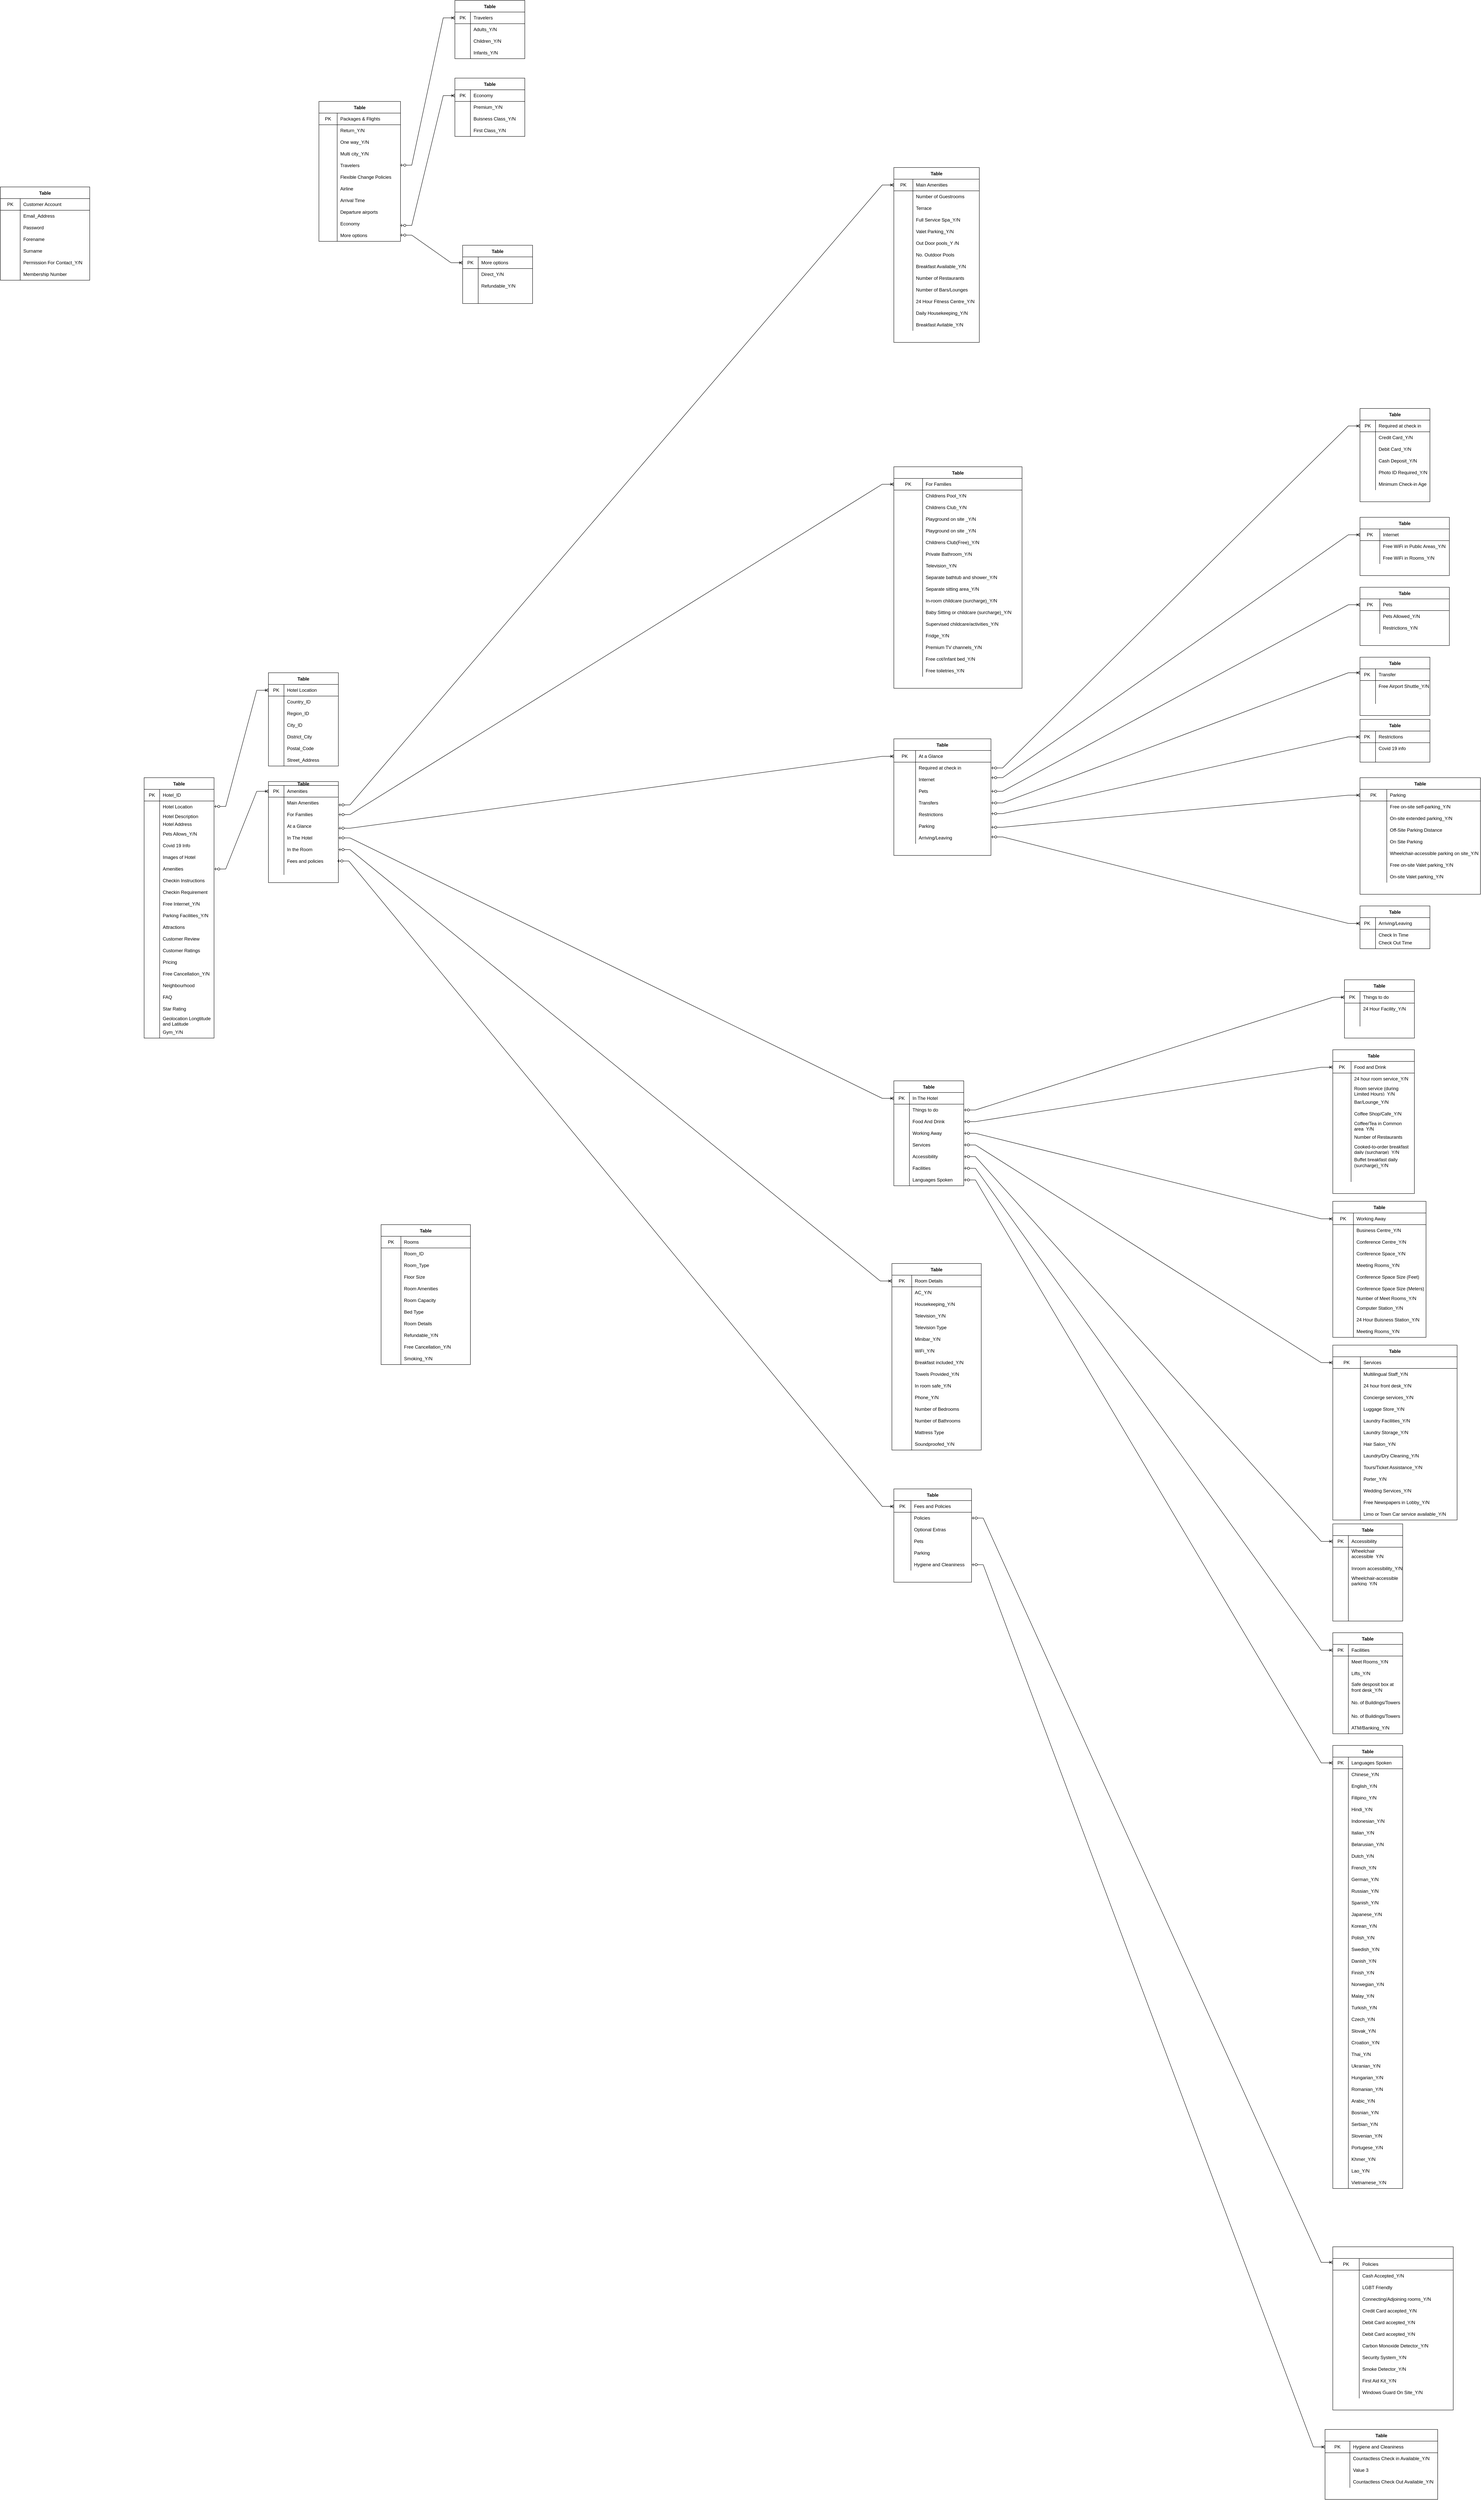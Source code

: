 <mxfile version="15.4.2" type="github">
  <diagram id="bI8kdkdzUov07thZFfsC" name="Page-1">
    <mxGraphModel dx="7110" dy="3970" grid="1" gridSize="10" guides="1" tooltips="1" connect="1" arrows="1" fold="1" page="1" pageScale="1" pageWidth="10000" pageHeight="10000" math="0" shadow="0">
      <root>
        <mxCell id="0" />
        <mxCell id="1" parent="0" />
        <mxCell id="zHgCnjYV8D6FMuMfUaZq-1" value="Table" style="shape=table;startSize=30;container=1;collapsible=0;childLayout=tableLayout;fixedRows=1;rowLines=0;fontStyle=1;align=center;pointerEvents=1;" parent="1" vertex="1">
          <mxGeometry x="4730" y="3920" width="180" height="270" as="geometry" />
        </mxCell>
        <mxCell id="zHgCnjYV8D6FMuMfUaZq-2" value="" style="shape=partialRectangle;html=1;whiteSpace=wrap;collapsible=0;dropTarget=0;pointerEvents=1;fillColor=none;top=0;left=0;bottom=1;right=0;points=[[0,0.5],[1,0.5]];portConstraint=eastwest;" parent="zHgCnjYV8D6FMuMfUaZq-1" vertex="1">
          <mxGeometry y="30" width="180" height="30" as="geometry" />
        </mxCell>
        <mxCell id="zHgCnjYV8D6FMuMfUaZq-3" value="PK" style="shape=partialRectangle;html=1;whiteSpace=wrap;connectable=0;fillColor=none;top=0;left=0;bottom=0;right=0;overflow=hidden;pointerEvents=1;" parent="zHgCnjYV8D6FMuMfUaZq-2" vertex="1">
          <mxGeometry width="40" height="30" as="geometry">
            <mxRectangle width="40" height="30" as="alternateBounds" />
          </mxGeometry>
        </mxCell>
        <mxCell id="zHgCnjYV8D6FMuMfUaZq-4" value="In The Hotel" style="shape=partialRectangle;html=1;whiteSpace=wrap;connectable=0;fillColor=none;top=0;left=0;bottom=0;right=0;align=left;spacingLeft=6;overflow=hidden;pointerEvents=1;" parent="zHgCnjYV8D6FMuMfUaZq-2" vertex="1">
          <mxGeometry x="40" width="140" height="30" as="geometry">
            <mxRectangle width="140" height="30" as="alternateBounds" />
          </mxGeometry>
        </mxCell>
        <mxCell id="zHgCnjYV8D6FMuMfUaZq-5" value="" style="shape=partialRectangle;html=1;whiteSpace=wrap;collapsible=0;dropTarget=0;pointerEvents=1;fillColor=none;top=0;left=0;bottom=0;right=0;points=[[0,0.5],[1,0.5]];portConstraint=eastwest;" parent="zHgCnjYV8D6FMuMfUaZq-1" vertex="1">
          <mxGeometry y="60" width="180" height="30" as="geometry" />
        </mxCell>
        <mxCell id="zHgCnjYV8D6FMuMfUaZq-6" value="" style="shape=partialRectangle;html=1;whiteSpace=wrap;connectable=0;fillColor=none;top=0;left=0;bottom=0;right=0;overflow=hidden;pointerEvents=1;" parent="zHgCnjYV8D6FMuMfUaZq-5" vertex="1">
          <mxGeometry width="40" height="30" as="geometry">
            <mxRectangle width="40" height="30" as="alternateBounds" />
          </mxGeometry>
        </mxCell>
        <mxCell id="zHgCnjYV8D6FMuMfUaZq-7" value="Things to do" style="shape=partialRectangle;html=1;whiteSpace=wrap;connectable=0;fillColor=none;top=0;left=0;bottom=0;right=0;align=left;spacingLeft=6;overflow=hidden;pointerEvents=1;" parent="zHgCnjYV8D6FMuMfUaZq-5" vertex="1">
          <mxGeometry x="40" width="140" height="30" as="geometry">
            <mxRectangle width="140" height="30" as="alternateBounds" />
          </mxGeometry>
        </mxCell>
        <mxCell id="zHgCnjYV8D6FMuMfUaZq-8" value="" style="shape=partialRectangle;html=1;whiteSpace=wrap;collapsible=0;dropTarget=0;pointerEvents=1;fillColor=none;top=0;left=0;bottom=0;right=0;points=[[0,0.5],[1,0.5]];portConstraint=eastwest;" parent="zHgCnjYV8D6FMuMfUaZq-1" vertex="1">
          <mxGeometry y="90" width="180" height="30" as="geometry" />
        </mxCell>
        <mxCell id="zHgCnjYV8D6FMuMfUaZq-9" value="" style="shape=partialRectangle;html=1;whiteSpace=wrap;connectable=0;fillColor=none;top=0;left=0;bottom=0;right=0;overflow=hidden;pointerEvents=1;" parent="zHgCnjYV8D6FMuMfUaZq-8" vertex="1">
          <mxGeometry width="40" height="30" as="geometry">
            <mxRectangle width="40" height="30" as="alternateBounds" />
          </mxGeometry>
        </mxCell>
        <mxCell id="zHgCnjYV8D6FMuMfUaZq-10" value="Food And Drink" style="shape=partialRectangle;html=1;whiteSpace=wrap;connectable=0;fillColor=none;top=0;left=0;bottom=0;right=0;align=left;spacingLeft=6;overflow=hidden;pointerEvents=1;" parent="zHgCnjYV8D6FMuMfUaZq-8" vertex="1">
          <mxGeometry x="40" width="140" height="30" as="geometry">
            <mxRectangle width="140" height="30" as="alternateBounds" />
          </mxGeometry>
        </mxCell>
        <mxCell id="U0oyDa3Yp9xcNBn3F18M-1" value="" style="shape=partialRectangle;html=1;whiteSpace=wrap;collapsible=0;dropTarget=0;pointerEvents=1;fillColor=none;top=0;left=0;bottom=0;right=0;points=[[0,0.5],[1,0.5]];portConstraint=eastwest;" parent="zHgCnjYV8D6FMuMfUaZq-1" vertex="1">
          <mxGeometry y="120" width="180" height="30" as="geometry" />
        </mxCell>
        <mxCell id="U0oyDa3Yp9xcNBn3F18M-2" value="" style="shape=partialRectangle;html=1;whiteSpace=wrap;connectable=0;fillColor=none;top=0;left=0;bottom=0;right=0;overflow=hidden;pointerEvents=1;" parent="U0oyDa3Yp9xcNBn3F18M-1" vertex="1">
          <mxGeometry width="40" height="30" as="geometry">
            <mxRectangle width="40" height="30" as="alternateBounds" />
          </mxGeometry>
        </mxCell>
        <mxCell id="U0oyDa3Yp9xcNBn3F18M-3" value="Working Away" style="shape=partialRectangle;html=1;whiteSpace=wrap;connectable=0;fillColor=none;top=0;left=0;bottom=0;right=0;align=left;spacingLeft=6;overflow=hidden;pointerEvents=1;" parent="U0oyDa3Yp9xcNBn3F18M-1" vertex="1">
          <mxGeometry x="40" width="140" height="30" as="geometry">
            <mxRectangle width="140" height="30" as="alternateBounds" />
          </mxGeometry>
        </mxCell>
        <mxCell id="U0oyDa3Yp9xcNBn3F18M-4" value="" style="shape=partialRectangle;html=1;whiteSpace=wrap;collapsible=0;dropTarget=0;pointerEvents=1;fillColor=none;top=0;left=0;bottom=0;right=0;points=[[0,0.5],[1,0.5]];portConstraint=eastwest;" parent="zHgCnjYV8D6FMuMfUaZq-1" vertex="1">
          <mxGeometry y="150" width="180" height="30" as="geometry" />
        </mxCell>
        <mxCell id="U0oyDa3Yp9xcNBn3F18M-5" value="" style="shape=partialRectangle;html=1;whiteSpace=wrap;connectable=0;fillColor=none;top=0;left=0;bottom=0;right=0;overflow=hidden;pointerEvents=1;" parent="U0oyDa3Yp9xcNBn3F18M-4" vertex="1">
          <mxGeometry width="40" height="30" as="geometry">
            <mxRectangle width="40" height="30" as="alternateBounds" />
          </mxGeometry>
        </mxCell>
        <mxCell id="U0oyDa3Yp9xcNBn3F18M-6" value="Services" style="shape=partialRectangle;html=1;whiteSpace=wrap;connectable=0;fillColor=none;top=0;left=0;bottom=0;right=0;align=left;spacingLeft=6;overflow=hidden;pointerEvents=1;" parent="U0oyDa3Yp9xcNBn3F18M-4" vertex="1">
          <mxGeometry x="40" width="140" height="30" as="geometry">
            <mxRectangle width="140" height="30" as="alternateBounds" />
          </mxGeometry>
        </mxCell>
        <mxCell id="U0oyDa3Yp9xcNBn3F18M-7" value="" style="shape=partialRectangle;html=1;whiteSpace=wrap;collapsible=0;dropTarget=0;pointerEvents=1;fillColor=none;top=0;left=0;bottom=0;right=0;points=[[0,0.5],[1,0.5]];portConstraint=eastwest;" parent="zHgCnjYV8D6FMuMfUaZq-1" vertex="1">
          <mxGeometry y="180" width="180" height="30" as="geometry" />
        </mxCell>
        <mxCell id="U0oyDa3Yp9xcNBn3F18M-8" value="" style="shape=partialRectangle;html=1;whiteSpace=wrap;connectable=0;fillColor=none;top=0;left=0;bottom=0;right=0;overflow=hidden;pointerEvents=1;" parent="U0oyDa3Yp9xcNBn3F18M-7" vertex="1">
          <mxGeometry width="40" height="30" as="geometry">
            <mxRectangle width="40" height="30" as="alternateBounds" />
          </mxGeometry>
        </mxCell>
        <mxCell id="U0oyDa3Yp9xcNBn3F18M-9" value="Accessibility" style="shape=partialRectangle;html=1;whiteSpace=wrap;connectable=0;fillColor=none;top=0;left=0;bottom=0;right=0;align=left;spacingLeft=6;overflow=hidden;pointerEvents=1;" parent="U0oyDa3Yp9xcNBn3F18M-7" vertex="1">
          <mxGeometry x="40" width="140" height="30" as="geometry">
            <mxRectangle width="140" height="30" as="alternateBounds" />
          </mxGeometry>
        </mxCell>
        <mxCell id="U0oyDa3Yp9xcNBn3F18M-10" value="" style="shape=partialRectangle;html=1;whiteSpace=wrap;collapsible=0;dropTarget=0;pointerEvents=1;fillColor=none;top=0;left=0;bottom=0;right=0;points=[[0,0.5],[1,0.5]];portConstraint=eastwest;" parent="zHgCnjYV8D6FMuMfUaZq-1" vertex="1">
          <mxGeometry y="210" width="180" height="30" as="geometry" />
        </mxCell>
        <mxCell id="U0oyDa3Yp9xcNBn3F18M-11" value="" style="shape=partialRectangle;html=1;whiteSpace=wrap;connectable=0;fillColor=none;top=0;left=0;bottom=0;right=0;overflow=hidden;pointerEvents=1;" parent="U0oyDa3Yp9xcNBn3F18M-10" vertex="1">
          <mxGeometry width="40" height="30" as="geometry">
            <mxRectangle width="40" height="30" as="alternateBounds" />
          </mxGeometry>
        </mxCell>
        <mxCell id="U0oyDa3Yp9xcNBn3F18M-12" value="Facilities" style="shape=partialRectangle;html=1;whiteSpace=wrap;connectable=0;fillColor=none;top=0;left=0;bottom=0;right=0;align=left;spacingLeft=6;overflow=hidden;pointerEvents=1;" parent="U0oyDa3Yp9xcNBn3F18M-10" vertex="1">
          <mxGeometry x="40" width="140" height="30" as="geometry">
            <mxRectangle width="140" height="30" as="alternateBounds" />
          </mxGeometry>
        </mxCell>
        <mxCell id="U0oyDa3Yp9xcNBn3F18M-13" value="" style="shape=partialRectangle;html=1;whiteSpace=wrap;collapsible=0;dropTarget=0;pointerEvents=1;fillColor=none;top=0;left=0;bottom=0;right=0;points=[[0,0.5],[1,0.5]];portConstraint=eastwest;" parent="zHgCnjYV8D6FMuMfUaZq-1" vertex="1">
          <mxGeometry y="240" width="180" height="30" as="geometry" />
        </mxCell>
        <mxCell id="U0oyDa3Yp9xcNBn3F18M-14" value="" style="shape=partialRectangle;html=1;whiteSpace=wrap;connectable=0;fillColor=none;top=0;left=0;bottom=0;right=0;overflow=hidden;pointerEvents=1;" parent="U0oyDa3Yp9xcNBn3F18M-13" vertex="1">
          <mxGeometry width="40" height="30" as="geometry">
            <mxRectangle width="40" height="30" as="alternateBounds" />
          </mxGeometry>
        </mxCell>
        <mxCell id="U0oyDa3Yp9xcNBn3F18M-15" value="Languages Spoken" style="shape=partialRectangle;html=1;whiteSpace=wrap;connectable=0;fillColor=none;top=0;left=0;bottom=0;right=0;align=left;spacingLeft=6;overflow=hidden;pointerEvents=1;" parent="U0oyDa3Yp9xcNBn3F18M-13" vertex="1">
          <mxGeometry x="40" width="140" height="30" as="geometry">
            <mxRectangle width="140" height="30" as="alternateBounds" />
          </mxGeometry>
        </mxCell>
        <mxCell id="zHgCnjYV8D6FMuMfUaZq-26" value="Table" style="shape=table;startSize=30;container=1;collapsible=0;childLayout=tableLayout;fixedRows=1;rowLines=0;fontStyle=1;align=center;pointerEvents=1;" parent="1" vertex="1">
          <mxGeometry x="5860" y="5630" width="180" height="1140" as="geometry" />
        </mxCell>
        <mxCell id="zHgCnjYV8D6FMuMfUaZq-27" value="" style="shape=partialRectangle;html=1;whiteSpace=wrap;collapsible=0;dropTarget=0;pointerEvents=1;fillColor=none;top=0;left=0;bottom=1;right=0;points=[[0,0.5],[1,0.5]];portConstraint=eastwest;" parent="zHgCnjYV8D6FMuMfUaZq-26" vertex="1">
          <mxGeometry y="30" width="180" height="30" as="geometry" />
        </mxCell>
        <mxCell id="zHgCnjYV8D6FMuMfUaZq-28" value="PK" style="shape=partialRectangle;html=1;whiteSpace=wrap;connectable=0;fillColor=none;top=0;left=0;bottom=0;right=0;overflow=hidden;pointerEvents=1;" parent="zHgCnjYV8D6FMuMfUaZq-27" vertex="1">
          <mxGeometry width="40" height="30" as="geometry">
            <mxRectangle width="40" height="30" as="alternateBounds" />
          </mxGeometry>
        </mxCell>
        <mxCell id="zHgCnjYV8D6FMuMfUaZq-29" value="Languages Spoken" style="shape=partialRectangle;html=1;whiteSpace=wrap;connectable=0;fillColor=none;top=0;left=0;bottom=0;right=0;align=left;spacingLeft=6;overflow=hidden;pointerEvents=1;" parent="zHgCnjYV8D6FMuMfUaZq-27" vertex="1">
          <mxGeometry x="40" width="140" height="30" as="geometry">
            <mxRectangle width="140" height="30" as="alternateBounds" />
          </mxGeometry>
        </mxCell>
        <mxCell id="zHgCnjYV8D6FMuMfUaZq-30" value="" style="shape=partialRectangle;html=1;whiteSpace=wrap;collapsible=0;dropTarget=0;pointerEvents=1;fillColor=none;top=0;left=0;bottom=0;right=0;points=[[0,0.5],[1,0.5]];portConstraint=eastwest;" parent="zHgCnjYV8D6FMuMfUaZq-26" vertex="1">
          <mxGeometry y="60" width="180" height="30" as="geometry" />
        </mxCell>
        <mxCell id="zHgCnjYV8D6FMuMfUaZq-31" value="" style="shape=partialRectangle;html=1;whiteSpace=wrap;connectable=0;fillColor=none;top=0;left=0;bottom=0;right=0;overflow=hidden;pointerEvents=1;" parent="zHgCnjYV8D6FMuMfUaZq-30" vertex="1">
          <mxGeometry width="40" height="30" as="geometry">
            <mxRectangle width="40" height="30" as="alternateBounds" />
          </mxGeometry>
        </mxCell>
        <mxCell id="zHgCnjYV8D6FMuMfUaZq-32" value="Chinese_Y/N" style="shape=partialRectangle;html=1;whiteSpace=wrap;connectable=0;fillColor=none;top=0;left=0;bottom=0;right=0;align=left;spacingLeft=6;overflow=hidden;pointerEvents=1;" parent="zHgCnjYV8D6FMuMfUaZq-30" vertex="1">
          <mxGeometry x="40" width="140" height="30" as="geometry">
            <mxRectangle width="140" height="30" as="alternateBounds" />
          </mxGeometry>
        </mxCell>
        <mxCell id="zHgCnjYV8D6FMuMfUaZq-33" value="" style="shape=partialRectangle;html=1;whiteSpace=wrap;collapsible=0;dropTarget=0;pointerEvents=1;fillColor=none;top=0;left=0;bottom=0;right=0;points=[[0,0.5],[1,0.5]];portConstraint=eastwest;" parent="zHgCnjYV8D6FMuMfUaZq-26" vertex="1">
          <mxGeometry y="90" width="180" height="30" as="geometry" />
        </mxCell>
        <mxCell id="zHgCnjYV8D6FMuMfUaZq-34" value="" style="shape=partialRectangle;html=1;whiteSpace=wrap;connectable=0;fillColor=none;top=0;left=0;bottom=0;right=0;overflow=hidden;pointerEvents=1;" parent="zHgCnjYV8D6FMuMfUaZq-33" vertex="1">
          <mxGeometry width="40" height="30" as="geometry">
            <mxRectangle width="40" height="30" as="alternateBounds" />
          </mxGeometry>
        </mxCell>
        <mxCell id="zHgCnjYV8D6FMuMfUaZq-35" value="English_Y/N" style="shape=partialRectangle;html=1;whiteSpace=wrap;connectable=0;fillColor=none;top=0;left=0;bottom=0;right=0;align=left;spacingLeft=6;overflow=hidden;pointerEvents=1;" parent="zHgCnjYV8D6FMuMfUaZq-33" vertex="1">
          <mxGeometry x="40" width="140" height="30" as="geometry">
            <mxRectangle width="140" height="30" as="alternateBounds" />
          </mxGeometry>
        </mxCell>
        <mxCell id="zHgCnjYV8D6FMuMfUaZq-36" value="" style="shape=partialRectangle;html=1;whiteSpace=wrap;collapsible=0;dropTarget=0;pointerEvents=1;fillColor=none;top=0;left=0;bottom=0;right=0;points=[[0,0.5],[1,0.5]];portConstraint=eastwest;" parent="zHgCnjYV8D6FMuMfUaZq-26" vertex="1">
          <mxGeometry y="120" width="180" height="30" as="geometry" />
        </mxCell>
        <mxCell id="zHgCnjYV8D6FMuMfUaZq-37" value="" style="shape=partialRectangle;html=1;whiteSpace=wrap;connectable=0;fillColor=none;top=0;left=0;bottom=0;right=0;overflow=hidden;pointerEvents=1;" parent="zHgCnjYV8D6FMuMfUaZq-36" vertex="1">
          <mxGeometry width="40" height="30" as="geometry">
            <mxRectangle width="40" height="30" as="alternateBounds" />
          </mxGeometry>
        </mxCell>
        <mxCell id="zHgCnjYV8D6FMuMfUaZq-38" value="Filipino_Y/N" style="shape=partialRectangle;html=1;whiteSpace=wrap;connectable=0;fillColor=none;top=0;left=0;bottom=0;right=0;align=left;spacingLeft=6;overflow=hidden;pointerEvents=1;" parent="zHgCnjYV8D6FMuMfUaZq-36" vertex="1">
          <mxGeometry x="40" width="140" height="30" as="geometry">
            <mxRectangle width="140" height="30" as="alternateBounds" />
          </mxGeometry>
        </mxCell>
        <mxCell id="zHgCnjYV8D6FMuMfUaZq-39" value="" style="shape=partialRectangle;html=1;whiteSpace=wrap;collapsible=0;dropTarget=0;pointerEvents=1;fillColor=none;top=0;left=0;bottom=0;right=0;points=[[0,0.5],[1,0.5]];portConstraint=eastwest;" parent="zHgCnjYV8D6FMuMfUaZq-26" vertex="1">
          <mxGeometry y="150" width="180" height="30" as="geometry" />
        </mxCell>
        <mxCell id="zHgCnjYV8D6FMuMfUaZq-40" value="" style="shape=partialRectangle;html=1;whiteSpace=wrap;connectable=0;fillColor=none;top=0;left=0;bottom=0;right=0;overflow=hidden;pointerEvents=1;" parent="zHgCnjYV8D6FMuMfUaZq-39" vertex="1">
          <mxGeometry width="40" height="30" as="geometry">
            <mxRectangle width="40" height="30" as="alternateBounds" />
          </mxGeometry>
        </mxCell>
        <mxCell id="zHgCnjYV8D6FMuMfUaZq-41" value="Hindi_Y/N" style="shape=partialRectangle;html=1;whiteSpace=wrap;connectable=0;fillColor=none;top=0;left=0;bottom=0;right=0;align=left;spacingLeft=6;overflow=hidden;pointerEvents=1;" parent="zHgCnjYV8D6FMuMfUaZq-39" vertex="1">
          <mxGeometry x="40" width="140" height="30" as="geometry">
            <mxRectangle width="140" height="30" as="alternateBounds" />
          </mxGeometry>
        </mxCell>
        <mxCell id="zHgCnjYV8D6FMuMfUaZq-42" value="" style="shape=partialRectangle;html=1;whiteSpace=wrap;collapsible=0;dropTarget=0;pointerEvents=1;fillColor=none;top=0;left=0;bottom=0;right=0;points=[[0,0.5],[1,0.5]];portConstraint=eastwest;" parent="zHgCnjYV8D6FMuMfUaZq-26" vertex="1">
          <mxGeometry y="180" width="180" height="30" as="geometry" />
        </mxCell>
        <mxCell id="zHgCnjYV8D6FMuMfUaZq-43" value="" style="shape=partialRectangle;html=1;whiteSpace=wrap;connectable=0;fillColor=none;top=0;left=0;bottom=0;right=0;overflow=hidden;pointerEvents=1;" parent="zHgCnjYV8D6FMuMfUaZq-42" vertex="1">
          <mxGeometry width="40" height="30" as="geometry">
            <mxRectangle width="40" height="30" as="alternateBounds" />
          </mxGeometry>
        </mxCell>
        <mxCell id="zHgCnjYV8D6FMuMfUaZq-44" value="Indonesian_Y/N" style="shape=partialRectangle;html=1;whiteSpace=wrap;connectable=0;fillColor=none;top=0;left=0;bottom=0;right=0;align=left;spacingLeft=6;overflow=hidden;pointerEvents=1;" parent="zHgCnjYV8D6FMuMfUaZq-42" vertex="1">
          <mxGeometry x="40" width="140" height="30" as="geometry">
            <mxRectangle width="140" height="30" as="alternateBounds" />
          </mxGeometry>
        </mxCell>
        <mxCell id="zHgCnjYV8D6FMuMfUaZq-45" value="" style="shape=partialRectangle;html=1;whiteSpace=wrap;collapsible=0;dropTarget=0;pointerEvents=1;fillColor=none;top=0;left=0;bottom=0;right=0;points=[[0,0.5],[1,0.5]];portConstraint=eastwest;" parent="zHgCnjYV8D6FMuMfUaZq-26" vertex="1">
          <mxGeometry y="210" width="180" height="30" as="geometry" />
        </mxCell>
        <mxCell id="zHgCnjYV8D6FMuMfUaZq-46" value="" style="shape=partialRectangle;html=1;whiteSpace=wrap;connectable=0;fillColor=none;top=0;left=0;bottom=0;right=0;overflow=hidden;pointerEvents=1;" parent="zHgCnjYV8D6FMuMfUaZq-45" vertex="1">
          <mxGeometry width="40" height="30" as="geometry">
            <mxRectangle width="40" height="30" as="alternateBounds" />
          </mxGeometry>
        </mxCell>
        <mxCell id="zHgCnjYV8D6FMuMfUaZq-47" value="Italian_Y/N" style="shape=partialRectangle;html=1;whiteSpace=wrap;connectable=0;fillColor=none;top=0;left=0;bottom=0;right=0;align=left;spacingLeft=6;overflow=hidden;pointerEvents=1;" parent="zHgCnjYV8D6FMuMfUaZq-45" vertex="1">
          <mxGeometry x="40" width="140" height="30" as="geometry">
            <mxRectangle width="140" height="30" as="alternateBounds" />
          </mxGeometry>
        </mxCell>
        <mxCell id="zHgCnjYV8D6FMuMfUaZq-48" value="" style="shape=partialRectangle;html=1;whiteSpace=wrap;collapsible=0;dropTarget=0;pointerEvents=1;fillColor=none;top=0;left=0;bottom=0;right=0;points=[[0,0.5],[1,0.5]];portConstraint=eastwest;" parent="zHgCnjYV8D6FMuMfUaZq-26" vertex="1">
          <mxGeometry y="240" width="180" height="30" as="geometry" />
        </mxCell>
        <mxCell id="zHgCnjYV8D6FMuMfUaZq-49" value="" style="shape=partialRectangle;html=1;whiteSpace=wrap;connectable=0;fillColor=none;top=0;left=0;bottom=0;right=0;overflow=hidden;pointerEvents=1;" parent="zHgCnjYV8D6FMuMfUaZq-48" vertex="1">
          <mxGeometry width="40" height="30" as="geometry">
            <mxRectangle width="40" height="30" as="alternateBounds" />
          </mxGeometry>
        </mxCell>
        <mxCell id="zHgCnjYV8D6FMuMfUaZq-50" value="Belarusian_Y/N" style="shape=partialRectangle;html=1;whiteSpace=wrap;connectable=0;fillColor=none;top=0;left=0;bottom=0;right=0;align=left;spacingLeft=6;overflow=hidden;pointerEvents=1;" parent="zHgCnjYV8D6FMuMfUaZq-48" vertex="1">
          <mxGeometry x="40" width="140" height="30" as="geometry">
            <mxRectangle width="140" height="30" as="alternateBounds" />
          </mxGeometry>
        </mxCell>
        <mxCell id="zHgCnjYV8D6FMuMfUaZq-51" value="" style="shape=partialRectangle;html=1;whiteSpace=wrap;collapsible=0;dropTarget=0;pointerEvents=1;fillColor=none;top=0;left=0;bottom=0;right=0;points=[[0,0.5],[1,0.5]];portConstraint=eastwest;" parent="zHgCnjYV8D6FMuMfUaZq-26" vertex="1">
          <mxGeometry y="270" width="180" height="30" as="geometry" />
        </mxCell>
        <mxCell id="zHgCnjYV8D6FMuMfUaZq-52" value="" style="shape=partialRectangle;html=1;whiteSpace=wrap;connectable=0;fillColor=none;top=0;left=0;bottom=0;right=0;overflow=hidden;pointerEvents=1;" parent="zHgCnjYV8D6FMuMfUaZq-51" vertex="1">
          <mxGeometry width="40" height="30" as="geometry">
            <mxRectangle width="40" height="30" as="alternateBounds" />
          </mxGeometry>
        </mxCell>
        <mxCell id="zHgCnjYV8D6FMuMfUaZq-53" value="Dutch_Y/N" style="shape=partialRectangle;html=1;whiteSpace=wrap;connectable=0;fillColor=none;top=0;left=0;bottom=0;right=0;align=left;spacingLeft=6;overflow=hidden;pointerEvents=1;" parent="zHgCnjYV8D6FMuMfUaZq-51" vertex="1">
          <mxGeometry x="40" width="140" height="30" as="geometry">
            <mxRectangle width="140" height="30" as="alternateBounds" />
          </mxGeometry>
        </mxCell>
        <mxCell id="zHgCnjYV8D6FMuMfUaZq-58" value="" style="shape=partialRectangle;html=1;whiteSpace=wrap;collapsible=0;dropTarget=0;pointerEvents=1;fillColor=none;top=0;left=0;bottom=0;right=0;points=[[0,0.5],[1,0.5]];portConstraint=eastwest;" parent="zHgCnjYV8D6FMuMfUaZq-26" vertex="1">
          <mxGeometry y="300" width="180" height="30" as="geometry" />
        </mxCell>
        <mxCell id="zHgCnjYV8D6FMuMfUaZq-59" value="" style="shape=partialRectangle;html=1;whiteSpace=wrap;connectable=0;fillColor=none;top=0;left=0;bottom=0;right=0;overflow=hidden;pointerEvents=1;" parent="zHgCnjYV8D6FMuMfUaZq-58" vertex="1">
          <mxGeometry width="40" height="30" as="geometry">
            <mxRectangle width="40" height="30" as="alternateBounds" />
          </mxGeometry>
        </mxCell>
        <mxCell id="zHgCnjYV8D6FMuMfUaZq-60" value="French_Y/N" style="shape=partialRectangle;html=1;whiteSpace=wrap;connectable=0;fillColor=none;top=0;left=0;bottom=0;right=0;align=left;spacingLeft=6;overflow=hidden;pointerEvents=1;" parent="zHgCnjYV8D6FMuMfUaZq-58" vertex="1">
          <mxGeometry x="40" width="140" height="30" as="geometry">
            <mxRectangle width="140" height="30" as="alternateBounds" />
          </mxGeometry>
        </mxCell>
        <mxCell id="zHgCnjYV8D6FMuMfUaZq-61" value="" style="shape=partialRectangle;html=1;whiteSpace=wrap;collapsible=0;dropTarget=0;pointerEvents=1;fillColor=none;top=0;left=0;bottom=0;right=0;points=[[0,0.5],[1,0.5]];portConstraint=eastwest;" parent="zHgCnjYV8D6FMuMfUaZq-26" vertex="1">
          <mxGeometry y="330" width="180" height="30" as="geometry" />
        </mxCell>
        <mxCell id="zHgCnjYV8D6FMuMfUaZq-62" value="" style="shape=partialRectangle;html=1;whiteSpace=wrap;connectable=0;fillColor=none;top=0;left=0;bottom=0;right=0;overflow=hidden;pointerEvents=1;" parent="zHgCnjYV8D6FMuMfUaZq-61" vertex="1">
          <mxGeometry width="40" height="30" as="geometry">
            <mxRectangle width="40" height="30" as="alternateBounds" />
          </mxGeometry>
        </mxCell>
        <mxCell id="zHgCnjYV8D6FMuMfUaZq-63" value="German_Y/N" style="shape=partialRectangle;html=1;whiteSpace=wrap;connectable=0;fillColor=none;top=0;left=0;bottom=0;right=0;align=left;spacingLeft=6;overflow=hidden;pointerEvents=1;" parent="zHgCnjYV8D6FMuMfUaZq-61" vertex="1">
          <mxGeometry x="40" width="140" height="30" as="geometry">
            <mxRectangle width="140" height="30" as="alternateBounds" />
          </mxGeometry>
        </mxCell>
        <mxCell id="zHgCnjYV8D6FMuMfUaZq-64" value="" style="shape=partialRectangle;html=1;whiteSpace=wrap;collapsible=0;dropTarget=0;pointerEvents=1;fillColor=none;top=0;left=0;bottom=0;right=0;points=[[0,0.5],[1,0.5]];portConstraint=eastwest;" parent="zHgCnjYV8D6FMuMfUaZq-26" vertex="1">
          <mxGeometry y="360" width="180" height="30" as="geometry" />
        </mxCell>
        <mxCell id="zHgCnjYV8D6FMuMfUaZq-65" value="" style="shape=partialRectangle;html=1;whiteSpace=wrap;connectable=0;fillColor=none;top=0;left=0;bottom=0;right=0;overflow=hidden;pointerEvents=1;" parent="zHgCnjYV8D6FMuMfUaZq-64" vertex="1">
          <mxGeometry width="40" height="30" as="geometry">
            <mxRectangle width="40" height="30" as="alternateBounds" />
          </mxGeometry>
        </mxCell>
        <mxCell id="zHgCnjYV8D6FMuMfUaZq-66" value="Russian_Y/N" style="shape=partialRectangle;html=1;whiteSpace=wrap;connectable=0;fillColor=none;top=0;left=0;bottom=0;right=0;align=left;spacingLeft=6;overflow=hidden;pointerEvents=1;" parent="zHgCnjYV8D6FMuMfUaZq-64" vertex="1">
          <mxGeometry x="40" width="140" height="30" as="geometry">
            <mxRectangle width="140" height="30" as="alternateBounds" />
          </mxGeometry>
        </mxCell>
        <mxCell id="zHgCnjYV8D6FMuMfUaZq-67" value="" style="shape=partialRectangle;html=1;whiteSpace=wrap;collapsible=0;dropTarget=0;pointerEvents=1;fillColor=none;top=0;left=0;bottom=0;right=0;points=[[0,0.5],[1,0.5]];portConstraint=eastwest;" parent="zHgCnjYV8D6FMuMfUaZq-26" vertex="1">
          <mxGeometry y="390" width="180" height="30" as="geometry" />
        </mxCell>
        <mxCell id="zHgCnjYV8D6FMuMfUaZq-68" value="" style="shape=partialRectangle;html=1;whiteSpace=wrap;connectable=0;fillColor=none;top=0;left=0;bottom=0;right=0;overflow=hidden;pointerEvents=1;" parent="zHgCnjYV8D6FMuMfUaZq-67" vertex="1">
          <mxGeometry width="40" height="30" as="geometry">
            <mxRectangle width="40" height="30" as="alternateBounds" />
          </mxGeometry>
        </mxCell>
        <mxCell id="zHgCnjYV8D6FMuMfUaZq-69" value="Spanish_Y/N" style="shape=partialRectangle;html=1;whiteSpace=wrap;connectable=0;fillColor=none;top=0;left=0;bottom=0;right=0;align=left;spacingLeft=6;overflow=hidden;pointerEvents=1;" parent="zHgCnjYV8D6FMuMfUaZq-67" vertex="1">
          <mxGeometry x="40" width="140" height="30" as="geometry">
            <mxRectangle width="140" height="30" as="alternateBounds" />
          </mxGeometry>
        </mxCell>
        <mxCell id="zHgCnjYV8D6FMuMfUaZq-70" value="" style="shape=partialRectangle;html=1;whiteSpace=wrap;collapsible=0;dropTarget=0;pointerEvents=1;fillColor=none;top=0;left=0;bottom=0;right=0;points=[[0,0.5],[1,0.5]];portConstraint=eastwest;" parent="zHgCnjYV8D6FMuMfUaZq-26" vertex="1">
          <mxGeometry y="420" width="180" height="30" as="geometry" />
        </mxCell>
        <mxCell id="zHgCnjYV8D6FMuMfUaZq-71" value="" style="shape=partialRectangle;html=1;whiteSpace=wrap;connectable=0;fillColor=none;top=0;left=0;bottom=0;right=0;overflow=hidden;pointerEvents=1;" parent="zHgCnjYV8D6FMuMfUaZq-70" vertex="1">
          <mxGeometry width="40" height="30" as="geometry">
            <mxRectangle width="40" height="30" as="alternateBounds" />
          </mxGeometry>
        </mxCell>
        <mxCell id="zHgCnjYV8D6FMuMfUaZq-72" value="Japanese_Y/N" style="shape=partialRectangle;html=1;whiteSpace=wrap;connectable=0;fillColor=none;top=0;left=0;bottom=0;right=0;align=left;spacingLeft=6;overflow=hidden;pointerEvents=1;" parent="zHgCnjYV8D6FMuMfUaZq-70" vertex="1">
          <mxGeometry x="40" width="140" height="30" as="geometry">
            <mxRectangle width="140" height="30" as="alternateBounds" />
          </mxGeometry>
        </mxCell>
        <mxCell id="zHgCnjYV8D6FMuMfUaZq-73" value="" style="shape=partialRectangle;html=1;whiteSpace=wrap;collapsible=0;dropTarget=0;pointerEvents=1;fillColor=none;top=0;left=0;bottom=0;right=0;points=[[0,0.5],[1,0.5]];portConstraint=eastwest;" parent="zHgCnjYV8D6FMuMfUaZq-26" vertex="1">
          <mxGeometry y="450" width="180" height="30" as="geometry" />
        </mxCell>
        <mxCell id="zHgCnjYV8D6FMuMfUaZq-74" value="" style="shape=partialRectangle;html=1;whiteSpace=wrap;connectable=0;fillColor=none;top=0;left=0;bottom=0;right=0;overflow=hidden;pointerEvents=1;" parent="zHgCnjYV8D6FMuMfUaZq-73" vertex="1">
          <mxGeometry width="40" height="30" as="geometry">
            <mxRectangle width="40" height="30" as="alternateBounds" />
          </mxGeometry>
        </mxCell>
        <mxCell id="zHgCnjYV8D6FMuMfUaZq-75" value="Korean_Y/N" style="shape=partialRectangle;html=1;whiteSpace=wrap;connectable=0;fillColor=none;top=0;left=0;bottom=0;right=0;align=left;spacingLeft=6;overflow=hidden;pointerEvents=1;" parent="zHgCnjYV8D6FMuMfUaZq-73" vertex="1">
          <mxGeometry x="40" width="140" height="30" as="geometry">
            <mxRectangle width="140" height="30" as="alternateBounds" />
          </mxGeometry>
        </mxCell>
        <mxCell id="zHgCnjYV8D6FMuMfUaZq-76" value="" style="shape=partialRectangle;html=1;whiteSpace=wrap;collapsible=0;dropTarget=0;pointerEvents=1;fillColor=none;top=0;left=0;bottom=0;right=0;points=[[0,0.5],[1,0.5]];portConstraint=eastwest;" parent="zHgCnjYV8D6FMuMfUaZq-26" vertex="1">
          <mxGeometry y="480" width="180" height="30" as="geometry" />
        </mxCell>
        <mxCell id="zHgCnjYV8D6FMuMfUaZq-77" value="" style="shape=partialRectangle;html=1;whiteSpace=wrap;connectable=0;fillColor=none;top=0;left=0;bottom=0;right=0;overflow=hidden;pointerEvents=1;" parent="zHgCnjYV8D6FMuMfUaZq-76" vertex="1">
          <mxGeometry width="40" height="30" as="geometry">
            <mxRectangle width="40" height="30" as="alternateBounds" />
          </mxGeometry>
        </mxCell>
        <mxCell id="zHgCnjYV8D6FMuMfUaZq-78" value="Polish_Y/N" style="shape=partialRectangle;html=1;whiteSpace=wrap;connectable=0;fillColor=none;top=0;left=0;bottom=0;right=0;align=left;spacingLeft=6;overflow=hidden;pointerEvents=1;" parent="zHgCnjYV8D6FMuMfUaZq-76" vertex="1">
          <mxGeometry x="40" width="140" height="30" as="geometry">
            <mxRectangle width="140" height="30" as="alternateBounds" />
          </mxGeometry>
        </mxCell>
        <mxCell id="zHgCnjYV8D6FMuMfUaZq-79" value="" style="shape=partialRectangle;html=1;whiteSpace=wrap;collapsible=0;dropTarget=0;pointerEvents=1;fillColor=none;top=0;left=0;bottom=0;right=0;points=[[0,0.5],[1,0.5]];portConstraint=eastwest;" parent="zHgCnjYV8D6FMuMfUaZq-26" vertex="1">
          <mxGeometry y="510" width="180" height="30" as="geometry" />
        </mxCell>
        <mxCell id="zHgCnjYV8D6FMuMfUaZq-80" value="" style="shape=partialRectangle;html=1;whiteSpace=wrap;connectable=0;fillColor=none;top=0;left=0;bottom=0;right=0;overflow=hidden;pointerEvents=1;" parent="zHgCnjYV8D6FMuMfUaZq-79" vertex="1">
          <mxGeometry width="40" height="30" as="geometry">
            <mxRectangle width="40" height="30" as="alternateBounds" />
          </mxGeometry>
        </mxCell>
        <mxCell id="zHgCnjYV8D6FMuMfUaZq-81" value="Swedish_Y/N" style="shape=partialRectangle;html=1;whiteSpace=wrap;connectable=0;fillColor=none;top=0;left=0;bottom=0;right=0;align=left;spacingLeft=6;overflow=hidden;pointerEvents=1;" parent="zHgCnjYV8D6FMuMfUaZq-79" vertex="1">
          <mxGeometry x="40" width="140" height="30" as="geometry">
            <mxRectangle width="140" height="30" as="alternateBounds" />
          </mxGeometry>
        </mxCell>
        <mxCell id="zHgCnjYV8D6FMuMfUaZq-82" value="" style="shape=partialRectangle;html=1;whiteSpace=wrap;collapsible=0;dropTarget=0;pointerEvents=1;fillColor=none;top=0;left=0;bottom=0;right=0;points=[[0,0.5],[1,0.5]];portConstraint=eastwest;" parent="zHgCnjYV8D6FMuMfUaZq-26" vertex="1">
          <mxGeometry y="540" width="180" height="30" as="geometry" />
        </mxCell>
        <mxCell id="zHgCnjYV8D6FMuMfUaZq-83" value="" style="shape=partialRectangle;html=1;whiteSpace=wrap;connectable=0;fillColor=none;top=0;left=0;bottom=0;right=0;overflow=hidden;pointerEvents=1;" parent="zHgCnjYV8D6FMuMfUaZq-82" vertex="1">
          <mxGeometry width="40" height="30" as="geometry">
            <mxRectangle width="40" height="30" as="alternateBounds" />
          </mxGeometry>
        </mxCell>
        <mxCell id="zHgCnjYV8D6FMuMfUaZq-84" value="Danish_Y/N" style="shape=partialRectangle;html=1;whiteSpace=wrap;connectable=0;fillColor=none;top=0;left=0;bottom=0;right=0;align=left;spacingLeft=6;overflow=hidden;pointerEvents=1;" parent="zHgCnjYV8D6FMuMfUaZq-82" vertex="1">
          <mxGeometry x="40" width="140" height="30" as="geometry">
            <mxRectangle width="140" height="30" as="alternateBounds" />
          </mxGeometry>
        </mxCell>
        <mxCell id="zHgCnjYV8D6FMuMfUaZq-85" value="" style="shape=partialRectangle;html=1;whiteSpace=wrap;collapsible=0;dropTarget=0;pointerEvents=1;fillColor=none;top=0;left=0;bottom=0;right=0;points=[[0,0.5],[1,0.5]];portConstraint=eastwest;" parent="zHgCnjYV8D6FMuMfUaZq-26" vertex="1">
          <mxGeometry y="570" width="180" height="30" as="geometry" />
        </mxCell>
        <mxCell id="zHgCnjYV8D6FMuMfUaZq-86" value="" style="shape=partialRectangle;html=1;whiteSpace=wrap;connectable=0;fillColor=none;top=0;left=0;bottom=0;right=0;overflow=hidden;pointerEvents=1;" parent="zHgCnjYV8D6FMuMfUaZq-85" vertex="1">
          <mxGeometry width="40" height="30" as="geometry">
            <mxRectangle width="40" height="30" as="alternateBounds" />
          </mxGeometry>
        </mxCell>
        <mxCell id="zHgCnjYV8D6FMuMfUaZq-87" value="Finish_Y/N" style="shape=partialRectangle;html=1;whiteSpace=wrap;connectable=0;fillColor=none;top=0;left=0;bottom=0;right=0;align=left;spacingLeft=6;overflow=hidden;pointerEvents=1;" parent="zHgCnjYV8D6FMuMfUaZq-85" vertex="1">
          <mxGeometry x="40" width="140" height="30" as="geometry">
            <mxRectangle width="140" height="30" as="alternateBounds" />
          </mxGeometry>
        </mxCell>
        <mxCell id="zHgCnjYV8D6FMuMfUaZq-88" value="" style="shape=partialRectangle;html=1;whiteSpace=wrap;collapsible=0;dropTarget=0;pointerEvents=1;fillColor=none;top=0;left=0;bottom=0;right=0;points=[[0,0.5],[1,0.5]];portConstraint=eastwest;" parent="zHgCnjYV8D6FMuMfUaZq-26" vertex="1">
          <mxGeometry y="600" width="180" height="30" as="geometry" />
        </mxCell>
        <mxCell id="zHgCnjYV8D6FMuMfUaZq-89" value="" style="shape=partialRectangle;html=1;whiteSpace=wrap;connectable=0;fillColor=none;top=0;left=0;bottom=0;right=0;overflow=hidden;pointerEvents=1;" parent="zHgCnjYV8D6FMuMfUaZq-88" vertex="1">
          <mxGeometry width="40" height="30" as="geometry">
            <mxRectangle width="40" height="30" as="alternateBounds" />
          </mxGeometry>
        </mxCell>
        <mxCell id="zHgCnjYV8D6FMuMfUaZq-90" value="Norwegian_Y/N" style="shape=partialRectangle;html=1;whiteSpace=wrap;connectable=0;fillColor=none;top=0;left=0;bottom=0;right=0;align=left;spacingLeft=6;overflow=hidden;pointerEvents=1;" parent="zHgCnjYV8D6FMuMfUaZq-88" vertex="1">
          <mxGeometry x="40" width="140" height="30" as="geometry">
            <mxRectangle width="140" height="30" as="alternateBounds" />
          </mxGeometry>
        </mxCell>
        <mxCell id="zHgCnjYV8D6FMuMfUaZq-91" value="" style="shape=partialRectangle;html=1;whiteSpace=wrap;collapsible=0;dropTarget=0;pointerEvents=1;fillColor=none;top=0;left=0;bottom=0;right=0;points=[[0,0.5],[1,0.5]];portConstraint=eastwest;" parent="zHgCnjYV8D6FMuMfUaZq-26" vertex="1">
          <mxGeometry y="630" width="180" height="30" as="geometry" />
        </mxCell>
        <mxCell id="zHgCnjYV8D6FMuMfUaZq-92" value="" style="shape=partialRectangle;html=1;whiteSpace=wrap;connectable=0;fillColor=none;top=0;left=0;bottom=0;right=0;overflow=hidden;pointerEvents=1;" parent="zHgCnjYV8D6FMuMfUaZq-91" vertex="1">
          <mxGeometry width="40" height="30" as="geometry">
            <mxRectangle width="40" height="30" as="alternateBounds" />
          </mxGeometry>
        </mxCell>
        <mxCell id="zHgCnjYV8D6FMuMfUaZq-93" value="Malay_Y/N" style="shape=partialRectangle;html=1;whiteSpace=wrap;connectable=0;fillColor=none;top=0;left=0;bottom=0;right=0;align=left;spacingLeft=6;overflow=hidden;pointerEvents=1;" parent="zHgCnjYV8D6FMuMfUaZq-91" vertex="1">
          <mxGeometry x="40" width="140" height="30" as="geometry">
            <mxRectangle width="140" height="30" as="alternateBounds" />
          </mxGeometry>
        </mxCell>
        <mxCell id="zHgCnjYV8D6FMuMfUaZq-94" value="" style="shape=partialRectangle;html=1;whiteSpace=wrap;collapsible=0;dropTarget=0;pointerEvents=1;fillColor=none;top=0;left=0;bottom=0;right=0;points=[[0,0.5],[1,0.5]];portConstraint=eastwest;" parent="zHgCnjYV8D6FMuMfUaZq-26" vertex="1">
          <mxGeometry y="660" width="180" height="30" as="geometry" />
        </mxCell>
        <mxCell id="zHgCnjYV8D6FMuMfUaZq-95" value="" style="shape=partialRectangle;html=1;whiteSpace=wrap;connectable=0;fillColor=none;top=0;left=0;bottom=0;right=0;overflow=hidden;pointerEvents=1;" parent="zHgCnjYV8D6FMuMfUaZq-94" vertex="1">
          <mxGeometry width="40" height="30" as="geometry">
            <mxRectangle width="40" height="30" as="alternateBounds" />
          </mxGeometry>
        </mxCell>
        <mxCell id="zHgCnjYV8D6FMuMfUaZq-96" value="Turkish_Y/N" style="shape=partialRectangle;html=1;whiteSpace=wrap;connectable=0;fillColor=none;top=0;left=0;bottom=0;right=0;align=left;spacingLeft=6;overflow=hidden;pointerEvents=1;" parent="zHgCnjYV8D6FMuMfUaZq-94" vertex="1">
          <mxGeometry x="40" width="140" height="30" as="geometry">
            <mxRectangle width="140" height="30" as="alternateBounds" />
          </mxGeometry>
        </mxCell>
        <mxCell id="zHgCnjYV8D6FMuMfUaZq-97" value="" style="shape=partialRectangle;html=1;whiteSpace=wrap;collapsible=0;dropTarget=0;pointerEvents=1;fillColor=none;top=0;left=0;bottom=0;right=0;points=[[0,0.5],[1,0.5]];portConstraint=eastwest;" parent="zHgCnjYV8D6FMuMfUaZq-26" vertex="1">
          <mxGeometry y="690" width="180" height="30" as="geometry" />
        </mxCell>
        <mxCell id="zHgCnjYV8D6FMuMfUaZq-98" value="" style="shape=partialRectangle;html=1;whiteSpace=wrap;connectable=0;fillColor=none;top=0;left=0;bottom=0;right=0;overflow=hidden;pointerEvents=1;" parent="zHgCnjYV8D6FMuMfUaZq-97" vertex="1">
          <mxGeometry width="40" height="30" as="geometry">
            <mxRectangle width="40" height="30" as="alternateBounds" />
          </mxGeometry>
        </mxCell>
        <mxCell id="zHgCnjYV8D6FMuMfUaZq-99" value="Czech_Y/N" style="shape=partialRectangle;html=1;whiteSpace=wrap;connectable=0;fillColor=none;top=0;left=0;bottom=0;right=0;align=left;spacingLeft=6;overflow=hidden;pointerEvents=1;" parent="zHgCnjYV8D6FMuMfUaZq-97" vertex="1">
          <mxGeometry x="40" width="140" height="30" as="geometry">
            <mxRectangle width="140" height="30" as="alternateBounds" />
          </mxGeometry>
        </mxCell>
        <mxCell id="zHgCnjYV8D6FMuMfUaZq-100" value="" style="shape=partialRectangle;html=1;whiteSpace=wrap;collapsible=0;dropTarget=0;pointerEvents=1;fillColor=none;top=0;left=0;bottom=0;right=0;points=[[0,0.5],[1,0.5]];portConstraint=eastwest;" parent="zHgCnjYV8D6FMuMfUaZq-26" vertex="1">
          <mxGeometry y="720" width="180" height="30" as="geometry" />
        </mxCell>
        <mxCell id="zHgCnjYV8D6FMuMfUaZq-101" value="" style="shape=partialRectangle;html=1;whiteSpace=wrap;connectable=0;fillColor=none;top=0;left=0;bottom=0;right=0;overflow=hidden;pointerEvents=1;" parent="zHgCnjYV8D6FMuMfUaZq-100" vertex="1">
          <mxGeometry width="40" height="30" as="geometry">
            <mxRectangle width="40" height="30" as="alternateBounds" />
          </mxGeometry>
        </mxCell>
        <mxCell id="zHgCnjYV8D6FMuMfUaZq-102" value="Slovak_Y/N" style="shape=partialRectangle;html=1;whiteSpace=wrap;connectable=0;fillColor=none;top=0;left=0;bottom=0;right=0;align=left;spacingLeft=6;overflow=hidden;pointerEvents=1;" parent="zHgCnjYV8D6FMuMfUaZq-100" vertex="1">
          <mxGeometry x="40" width="140" height="30" as="geometry">
            <mxRectangle width="140" height="30" as="alternateBounds" />
          </mxGeometry>
        </mxCell>
        <mxCell id="zHgCnjYV8D6FMuMfUaZq-103" value="" style="shape=partialRectangle;html=1;whiteSpace=wrap;collapsible=0;dropTarget=0;pointerEvents=1;fillColor=none;top=0;left=0;bottom=0;right=0;points=[[0,0.5],[1,0.5]];portConstraint=eastwest;" parent="zHgCnjYV8D6FMuMfUaZq-26" vertex="1">
          <mxGeometry y="750" width="180" height="30" as="geometry" />
        </mxCell>
        <mxCell id="zHgCnjYV8D6FMuMfUaZq-104" value="" style="shape=partialRectangle;html=1;whiteSpace=wrap;connectable=0;fillColor=none;top=0;left=0;bottom=0;right=0;overflow=hidden;pointerEvents=1;" parent="zHgCnjYV8D6FMuMfUaZq-103" vertex="1">
          <mxGeometry width="40" height="30" as="geometry">
            <mxRectangle width="40" height="30" as="alternateBounds" />
          </mxGeometry>
        </mxCell>
        <mxCell id="zHgCnjYV8D6FMuMfUaZq-105" value="Croation_Y/N" style="shape=partialRectangle;html=1;whiteSpace=wrap;connectable=0;fillColor=none;top=0;left=0;bottom=0;right=0;align=left;spacingLeft=6;overflow=hidden;pointerEvents=1;" parent="zHgCnjYV8D6FMuMfUaZq-103" vertex="1">
          <mxGeometry x="40" width="140" height="30" as="geometry">
            <mxRectangle width="140" height="30" as="alternateBounds" />
          </mxGeometry>
        </mxCell>
        <mxCell id="zHgCnjYV8D6FMuMfUaZq-106" value="" style="shape=partialRectangle;html=1;whiteSpace=wrap;collapsible=0;dropTarget=0;pointerEvents=1;fillColor=none;top=0;left=0;bottom=0;right=0;points=[[0,0.5],[1,0.5]];portConstraint=eastwest;" parent="zHgCnjYV8D6FMuMfUaZq-26" vertex="1">
          <mxGeometry y="780" width="180" height="30" as="geometry" />
        </mxCell>
        <mxCell id="zHgCnjYV8D6FMuMfUaZq-107" value="" style="shape=partialRectangle;html=1;whiteSpace=wrap;connectable=0;fillColor=none;top=0;left=0;bottom=0;right=0;overflow=hidden;pointerEvents=1;" parent="zHgCnjYV8D6FMuMfUaZq-106" vertex="1">
          <mxGeometry width="40" height="30" as="geometry">
            <mxRectangle width="40" height="30" as="alternateBounds" />
          </mxGeometry>
        </mxCell>
        <mxCell id="zHgCnjYV8D6FMuMfUaZq-108" value="Thai_Y/N" style="shape=partialRectangle;html=1;whiteSpace=wrap;connectable=0;fillColor=none;top=0;left=0;bottom=0;right=0;align=left;spacingLeft=6;overflow=hidden;pointerEvents=1;" parent="zHgCnjYV8D6FMuMfUaZq-106" vertex="1">
          <mxGeometry x="40" width="140" height="30" as="geometry">
            <mxRectangle width="140" height="30" as="alternateBounds" />
          </mxGeometry>
        </mxCell>
        <mxCell id="zHgCnjYV8D6FMuMfUaZq-109" value="" style="shape=partialRectangle;html=1;whiteSpace=wrap;collapsible=0;dropTarget=0;pointerEvents=1;fillColor=none;top=0;left=0;bottom=0;right=0;points=[[0,0.5],[1,0.5]];portConstraint=eastwest;" parent="zHgCnjYV8D6FMuMfUaZq-26" vertex="1">
          <mxGeometry y="810" width="180" height="30" as="geometry" />
        </mxCell>
        <mxCell id="zHgCnjYV8D6FMuMfUaZq-110" value="" style="shape=partialRectangle;html=1;whiteSpace=wrap;connectable=0;fillColor=none;top=0;left=0;bottom=0;right=0;overflow=hidden;pointerEvents=1;" parent="zHgCnjYV8D6FMuMfUaZq-109" vertex="1">
          <mxGeometry width="40" height="30" as="geometry">
            <mxRectangle width="40" height="30" as="alternateBounds" />
          </mxGeometry>
        </mxCell>
        <mxCell id="zHgCnjYV8D6FMuMfUaZq-111" value="Ukranian_Y/N" style="shape=partialRectangle;html=1;whiteSpace=wrap;connectable=0;fillColor=none;top=0;left=0;bottom=0;right=0;align=left;spacingLeft=6;overflow=hidden;pointerEvents=1;" parent="zHgCnjYV8D6FMuMfUaZq-109" vertex="1">
          <mxGeometry x="40" width="140" height="30" as="geometry">
            <mxRectangle width="140" height="30" as="alternateBounds" />
          </mxGeometry>
        </mxCell>
        <mxCell id="zHgCnjYV8D6FMuMfUaZq-112" value="" style="shape=partialRectangle;html=1;whiteSpace=wrap;collapsible=0;dropTarget=0;pointerEvents=1;fillColor=none;top=0;left=0;bottom=0;right=0;points=[[0,0.5],[1,0.5]];portConstraint=eastwest;" parent="zHgCnjYV8D6FMuMfUaZq-26" vertex="1">
          <mxGeometry y="840" width="180" height="30" as="geometry" />
        </mxCell>
        <mxCell id="zHgCnjYV8D6FMuMfUaZq-113" value="" style="shape=partialRectangle;html=1;whiteSpace=wrap;connectable=0;fillColor=none;top=0;left=0;bottom=0;right=0;overflow=hidden;pointerEvents=1;" parent="zHgCnjYV8D6FMuMfUaZq-112" vertex="1">
          <mxGeometry width="40" height="30" as="geometry">
            <mxRectangle width="40" height="30" as="alternateBounds" />
          </mxGeometry>
        </mxCell>
        <mxCell id="zHgCnjYV8D6FMuMfUaZq-114" value="Hungarian_Y/N" style="shape=partialRectangle;html=1;whiteSpace=wrap;connectable=0;fillColor=none;top=0;left=0;bottom=0;right=0;align=left;spacingLeft=6;overflow=hidden;pointerEvents=1;" parent="zHgCnjYV8D6FMuMfUaZq-112" vertex="1">
          <mxGeometry x="40" width="140" height="30" as="geometry">
            <mxRectangle width="140" height="30" as="alternateBounds" />
          </mxGeometry>
        </mxCell>
        <mxCell id="zHgCnjYV8D6FMuMfUaZq-115" value="" style="shape=partialRectangle;html=1;whiteSpace=wrap;collapsible=0;dropTarget=0;pointerEvents=1;fillColor=none;top=0;left=0;bottom=0;right=0;points=[[0,0.5],[1,0.5]];portConstraint=eastwest;" parent="zHgCnjYV8D6FMuMfUaZq-26" vertex="1">
          <mxGeometry y="870" width="180" height="30" as="geometry" />
        </mxCell>
        <mxCell id="zHgCnjYV8D6FMuMfUaZq-116" value="" style="shape=partialRectangle;html=1;whiteSpace=wrap;connectable=0;fillColor=none;top=0;left=0;bottom=0;right=0;overflow=hidden;pointerEvents=1;" parent="zHgCnjYV8D6FMuMfUaZq-115" vertex="1">
          <mxGeometry width="40" height="30" as="geometry">
            <mxRectangle width="40" height="30" as="alternateBounds" />
          </mxGeometry>
        </mxCell>
        <mxCell id="zHgCnjYV8D6FMuMfUaZq-117" value="Romanian_Y/N" style="shape=partialRectangle;html=1;whiteSpace=wrap;connectable=0;fillColor=none;top=0;left=0;bottom=0;right=0;align=left;spacingLeft=6;overflow=hidden;pointerEvents=1;" parent="zHgCnjYV8D6FMuMfUaZq-115" vertex="1">
          <mxGeometry x="40" width="140" height="30" as="geometry">
            <mxRectangle width="140" height="30" as="alternateBounds" />
          </mxGeometry>
        </mxCell>
        <mxCell id="zHgCnjYV8D6FMuMfUaZq-118" value="" style="shape=partialRectangle;html=1;whiteSpace=wrap;collapsible=0;dropTarget=0;pointerEvents=1;fillColor=none;top=0;left=0;bottom=0;right=0;points=[[0,0.5],[1,0.5]];portConstraint=eastwest;" parent="zHgCnjYV8D6FMuMfUaZq-26" vertex="1">
          <mxGeometry y="900" width="180" height="30" as="geometry" />
        </mxCell>
        <mxCell id="zHgCnjYV8D6FMuMfUaZq-119" value="" style="shape=partialRectangle;html=1;whiteSpace=wrap;connectable=0;fillColor=none;top=0;left=0;bottom=0;right=0;overflow=hidden;pointerEvents=1;" parent="zHgCnjYV8D6FMuMfUaZq-118" vertex="1">
          <mxGeometry width="40" height="30" as="geometry">
            <mxRectangle width="40" height="30" as="alternateBounds" />
          </mxGeometry>
        </mxCell>
        <mxCell id="zHgCnjYV8D6FMuMfUaZq-120" value="Arabic_Y/N" style="shape=partialRectangle;html=1;whiteSpace=wrap;connectable=0;fillColor=none;top=0;left=0;bottom=0;right=0;align=left;spacingLeft=6;overflow=hidden;pointerEvents=1;" parent="zHgCnjYV8D6FMuMfUaZq-118" vertex="1">
          <mxGeometry x="40" width="140" height="30" as="geometry">
            <mxRectangle width="140" height="30" as="alternateBounds" />
          </mxGeometry>
        </mxCell>
        <mxCell id="zHgCnjYV8D6FMuMfUaZq-121" value="" style="shape=partialRectangle;html=1;whiteSpace=wrap;collapsible=0;dropTarget=0;pointerEvents=1;fillColor=none;top=0;left=0;bottom=0;right=0;points=[[0,0.5],[1,0.5]];portConstraint=eastwest;" parent="zHgCnjYV8D6FMuMfUaZq-26" vertex="1">
          <mxGeometry y="930" width="180" height="30" as="geometry" />
        </mxCell>
        <mxCell id="zHgCnjYV8D6FMuMfUaZq-122" value="" style="shape=partialRectangle;html=1;whiteSpace=wrap;connectable=0;fillColor=none;top=0;left=0;bottom=0;right=0;overflow=hidden;pointerEvents=1;" parent="zHgCnjYV8D6FMuMfUaZq-121" vertex="1">
          <mxGeometry width="40" height="30" as="geometry">
            <mxRectangle width="40" height="30" as="alternateBounds" />
          </mxGeometry>
        </mxCell>
        <mxCell id="zHgCnjYV8D6FMuMfUaZq-123" value="Bosnian_Y/N" style="shape=partialRectangle;html=1;whiteSpace=wrap;connectable=0;fillColor=none;top=0;left=0;bottom=0;right=0;align=left;spacingLeft=6;overflow=hidden;pointerEvents=1;" parent="zHgCnjYV8D6FMuMfUaZq-121" vertex="1">
          <mxGeometry x="40" width="140" height="30" as="geometry">
            <mxRectangle width="140" height="30" as="alternateBounds" />
          </mxGeometry>
        </mxCell>
        <mxCell id="zHgCnjYV8D6FMuMfUaZq-124" value="" style="shape=partialRectangle;html=1;whiteSpace=wrap;collapsible=0;dropTarget=0;pointerEvents=1;fillColor=none;top=0;left=0;bottom=0;right=0;points=[[0,0.5],[1,0.5]];portConstraint=eastwest;" parent="zHgCnjYV8D6FMuMfUaZq-26" vertex="1">
          <mxGeometry y="960" width="180" height="30" as="geometry" />
        </mxCell>
        <mxCell id="zHgCnjYV8D6FMuMfUaZq-125" value="" style="shape=partialRectangle;html=1;whiteSpace=wrap;connectable=0;fillColor=none;top=0;left=0;bottom=0;right=0;overflow=hidden;pointerEvents=1;" parent="zHgCnjYV8D6FMuMfUaZq-124" vertex="1">
          <mxGeometry width="40" height="30" as="geometry">
            <mxRectangle width="40" height="30" as="alternateBounds" />
          </mxGeometry>
        </mxCell>
        <mxCell id="zHgCnjYV8D6FMuMfUaZq-126" value="Serbian_Y/N" style="shape=partialRectangle;html=1;whiteSpace=wrap;connectable=0;fillColor=none;top=0;left=0;bottom=0;right=0;align=left;spacingLeft=6;overflow=hidden;pointerEvents=1;" parent="zHgCnjYV8D6FMuMfUaZq-124" vertex="1">
          <mxGeometry x="40" width="140" height="30" as="geometry">
            <mxRectangle width="140" height="30" as="alternateBounds" />
          </mxGeometry>
        </mxCell>
        <mxCell id="zHgCnjYV8D6FMuMfUaZq-127" value="" style="shape=partialRectangle;html=1;whiteSpace=wrap;collapsible=0;dropTarget=0;pointerEvents=1;fillColor=none;top=0;left=0;bottom=0;right=0;points=[[0,0.5],[1,0.5]];portConstraint=eastwest;" parent="zHgCnjYV8D6FMuMfUaZq-26" vertex="1">
          <mxGeometry y="990" width="180" height="30" as="geometry" />
        </mxCell>
        <mxCell id="zHgCnjYV8D6FMuMfUaZq-128" value="" style="shape=partialRectangle;html=1;whiteSpace=wrap;connectable=0;fillColor=none;top=0;left=0;bottom=0;right=0;overflow=hidden;pointerEvents=1;" parent="zHgCnjYV8D6FMuMfUaZq-127" vertex="1">
          <mxGeometry width="40" height="30" as="geometry">
            <mxRectangle width="40" height="30" as="alternateBounds" />
          </mxGeometry>
        </mxCell>
        <mxCell id="zHgCnjYV8D6FMuMfUaZq-129" value="Slovenian_Y/N" style="shape=partialRectangle;html=1;whiteSpace=wrap;connectable=0;fillColor=none;top=0;left=0;bottom=0;right=0;align=left;spacingLeft=6;overflow=hidden;pointerEvents=1;" parent="zHgCnjYV8D6FMuMfUaZq-127" vertex="1">
          <mxGeometry x="40" width="140" height="30" as="geometry">
            <mxRectangle width="140" height="30" as="alternateBounds" />
          </mxGeometry>
        </mxCell>
        <mxCell id="zHgCnjYV8D6FMuMfUaZq-130" value="" style="shape=partialRectangle;html=1;whiteSpace=wrap;collapsible=0;dropTarget=0;pointerEvents=1;fillColor=none;top=0;left=0;bottom=0;right=0;points=[[0,0.5],[1,0.5]];portConstraint=eastwest;" parent="zHgCnjYV8D6FMuMfUaZq-26" vertex="1">
          <mxGeometry y="1020" width="180" height="30" as="geometry" />
        </mxCell>
        <mxCell id="zHgCnjYV8D6FMuMfUaZq-131" value="" style="shape=partialRectangle;html=1;whiteSpace=wrap;connectable=0;fillColor=none;top=0;left=0;bottom=0;right=0;overflow=hidden;pointerEvents=1;" parent="zHgCnjYV8D6FMuMfUaZq-130" vertex="1">
          <mxGeometry width="40" height="30" as="geometry">
            <mxRectangle width="40" height="30" as="alternateBounds" />
          </mxGeometry>
        </mxCell>
        <mxCell id="zHgCnjYV8D6FMuMfUaZq-132" value="Portugese_Y/N" style="shape=partialRectangle;html=1;whiteSpace=wrap;connectable=0;fillColor=none;top=0;left=0;bottom=0;right=0;align=left;spacingLeft=6;overflow=hidden;pointerEvents=1;" parent="zHgCnjYV8D6FMuMfUaZq-130" vertex="1">
          <mxGeometry x="40" width="140" height="30" as="geometry">
            <mxRectangle width="140" height="30" as="alternateBounds" />
          </mxGeometry>
        </mxCell>
        <mxCell id="zHgCnjYV8D6FMuMfUaZq-133" value="" style="shape=partialRectangle;html=1;whiteSpace=wrap;collapsible=0;dropTarget=0;pointerEvents=1;fillColor=none;top=0;left=0;bottom=0;right=0;points=[[0,0.5],[1,0.5]];portConstraint=eastwest;" parent="zHgCnjYV8D6FMuMfUaZq-26" vertex="1">
          <mxGeometry y="1050" width="180" height="30" as="geometry" />
        </mxCell>
        <mxCell id="zHgCnjYV8D6FMuMfUaZq-134" value="" style="shape=partialRectangle;html=1;whiteSpace=wrap;connectable=0;fillColor=none;top=0;left=0;bottom=0;right=0;overflow=hidden;pointerEvents=1;" parent="zHgCnjYV8D6FMuMfUaZq-133" vertex="1">
          <mxGeometry width="40" height="30" as="geometry">
            <mxRectangle width="40" height="30" as="alternateBounds" />
          </mxGeometry>
        </mxCell>
        <mxCell id="zHgCnjYV8D6FMuMfUaZq-135" value="Khmer_Y/N" style="shape=partialRectangle;html=1;whiteSpace=wrap;connectable=0;fillColor=none;top=0;left=0;bottom=0;right=0;align=left;spacingLeft=6;overflow=hidden;pointerEvents=1;" parent="zHgCnjYV8D6FMuMfUaZq-133" vertex="1">
          <mxGeometry x="40" width="140" height="30" as="geometry">
            <mxRectangle width="140" height="30" as="alternateBounds" />
          </mxGeometry>
        </mxCell>
        <mxCell id="zHgCnjYV8D6FMuMfUaZq-136" value="" style="shape=partialRectangle;html=1;whiteSpace=wrap;collapsible=0;dropTarget=0;pointerEvents=1;fillColor=none;top=0;left=0;bottom=0;right=0;points=[[0,0.5],[1,0.5]];portConstraint=eastwest;" parent="zHgCnjYV8D6FMuMfUaZq-26" vertex="1">
          <mxGeometry y="1080" width="180" height="30" as="geometry" />
        </mxCell>
        <mxCell id="zHgCnjYV8D6FMuMfUaZq-137" value="" style="shape=partialRectangle;html=1;whiteSpace=wrap;connectable=0;fillColor=none;top=0;left=0;bottom=0;right=0;overflow=hidden;pointerEvents=1;" parent="zHgCnjYV8D6FMuMfUaZq-136" vertex="1">
          <mxGeometry width="40" height="30" as="geometry">
            <mxRectangle width="40" height="30" as="alternateBounds" />
          </mxGeometry>
        </mxCell>
        <mxCell id="zHgCnjYV8D6FMuMfUaZq-138" value="Lao_Y/N" style="shape=partialRectangle;html=1;whiteSpace=wrap;connectable=0;fillColor=none;top=0;left=0;bottom=0;right=0;align=left;spacingLeft=6;overflow=hidden;pointerEvents=1;" parent="zHgCnjYV8D6FMuMfUaZq-136" vertex="1">
          <mxGeometry x="40" width="140" height="30" as="geometry">
            <mxRectangle width="140" height="30" as="alternateBounds" />
          </mxGeometry>
        </mxCell>
        <mxCell id="zHgCnjYV8D6FMuMfUaZq-139" value="" style="shape=partialRectangle;html=1;whiteSpace=wrap;collapsible=0;dropTarget=0;pointerEvents=1;fillColor=none;top=0;left=0;bottom=0;right=0;points=[[0,0.5],[1,0.5]];portConstraint=eastwest;" parent="zHgCnjYV8D6FMuMfUaZq-26" vertex="1">
          <mxGeometry y="1110" width="180" height="30" as="geometry" />
        </mxCell>
        <mxCell id="zHgCnjYV8D6FMuMfUaZq-140" value="" style="shape=partialRectangle;html=1;whiteSpace=wrap;connectable=0;fillColor=none;top=0;left=0;bottom=0;right=0;overflow=hidden;pointerEvents=1;" parent="zHgCnjYV8D6FMuMfUaZq-139" vertex="1">
          <mxGeometry width="40" height="30" as="geometry">
            <mxRectangle width="40" height="30" as="alternateBounds" />
          </mxGeometry>
        </mxCell>
        <mxCell id="zHgCnjYV8D6FMuMfUaZq-141" value="Vietnamese_Y/N" style="shape=partialRectangle;html=1;whiteSpace=wrap;connectable=0;fillColor=none;top=0;left=0;bottom=0;right=0;align=left;spacingLeft=6;overflow=hidden;pointerEvents=1;" parent="zHgCnjYV8D6FMuMfUaZq-139" vertex="1">
          <mxGeometry x="40" width="140" height="30" as="geometry">
            <mxRectangle width="140" height="30" as="alternateBounds" />
          </mxGeometry>
        </mxCell>
        <mxCell id="zHgCnjYV8D6FMuMfUaZq-54" value="" style="edgeStyle=entityRelationEdgeStyle;fontSize=12;html=1;endArrow=ERoneToMany;startArrow=ERzeroToOne;rounded=0;exitX=1;exitY=0.5;exitDx=0;exitDy=0;entryX=0;entryY=0.5;entryDx=0;entryDy=0;" parent="1" source="U0oyDa3Yp9xcNBn3F18M-13" target="zHgCnjYV8D6FMuMfUaZq-27" edge="1">
          <mxGeometry width="100" height="100" relative="1" as="geometry">
            <mxPoint x="4910" y="3530" as="sourcePoint" />
            <mxPoint x="4890" y="4440" as="targetPoint" />
          </mxGeometry>
        </mxCell>
        <mxCell id="Aclwy99PDdv4km7V_SX6-1" value="Table" style="shape=table;startSize=30;container=1;collapsible=0;childLayout=tableLayout;fixedRows=1;rowLines=0;fontStyle=1;align=center;pointerEvents=1;" parent="1" vertex="1">
          <mxGeometry x="3250" y="1400" width="210" height="360" as="geometry" />
        </mxCell>
        <mxCell id="Aclwy99PDdv4km7V_SX6-2" value="" style="shape=partialRectangle;html=1;whiteSpace=wrap;collapsible=0;dropTarget=0;pointerEvents=1;fillColor=none;top=0;left=0;bottom=1;right=0;points=[[0,0.5],[1,0.5]];portConstraint=eastwest;" parent="Aclwy99PDdv4km7V_SX6-1" vertex="1">
          <mxGeometry y="30" width="210" height="30" as="geometry" />
        </mxCell>
        <mxCell id="Aclwy99PDdv4km7V_SX6-3" value="PK" style="shape=partialRectangle;html=1;whiteSpace=wrap;connectable=0;fillColor=none;top=0;left=0;bottom=0;right=0;overflow=hidden;pointerEvents=1;" parent="Aclwy99PDdv4km7V_SX6-2" vertex="1">
          <mxGeometry width="47" height="30" as="geometry">
            <mxRectangle width="47" height="30" as="alternateBounds" />
          </mxGeometry>
        </mxCell>
        <mxCell id="Aclwy99PDdv4km7V_SX6-4" value="Packages &amp;amp; Flights" style="shape=partialRectangle;html=1;whiteSpace=wrap;connectable=0;fillColor=none;top=0;left=0;bottom=0;right=0;align=left;spacingLeft=6;overflow=hidden;pointerEvents=1;" parent="Aclwy99PDdv4km7V_SX6-2" vertex="1">
          <mxGeometry x="47" width="163" height="30" as="geometry">
            <mxRectangle width="163" height="30" as="alternateBounds" />
          </mxGeometry>
        </mxCell>
        <mxCell id="Aclwy99PDdv4km7V_SX6-5" value="" style="shape=partialRectangle;html=1;whiteSpace=wrap;collapsible=0;dropTarget=0;pointerEvents=1;fillColor=none;top=0;left=0;bottom=0;right=0;points=[[0,0.5],[1,0.5]];portConstraint=eastwest;" parent="Aclwy99PDdv4km7V_SX6-1" vertex="1">
          <mxGeometry y="60" width="210" height="30" as="geometry" />
        </mxCell>
        <mxCell id="Aclwy99PDdv4km7V_SX6-6" value="" style="shape=partialRectangle;html=1;whiteSpace=wrap;connectable=0;fillColor=none;top=0;left=0;bottom=0;right=0;overflow=hidden;pointerEvents=1;" parent="Aclwy99PDdv4km7V_SX6-5" vertex="1">
          <mxGeometry width="47" height="30" as="geometry">
            <mxRectangle width="47" height="30" as="alternateBounds" />
          </mxGeometry>
        </mxCell>
        <mxCell id="Aclwy99PDdv4km7V_SX6-7" value="Return_Y/N" style="shape=partialRectangle;html=1;whiteSpace=wrap;connectable=0;fillColor=none;top=0;left=0;bottom=0;right=0;align=left;spacingLeft=6;overflow=hidden;pointerEvents=1;" parent="Aclwy99PDdv4km7V_SX6-5" vertex="1">
          <mxGeometry x="47" width="163" height="30" as="geometry">
            <mxRectangle width="163" height="30" as="alternateBounds" />
          </mxGeometry>
        </mxCell>
        <mxCell id="Aclwy99PDdv4km7V_SX6-8" value="" style="shape=partialRectangle;html=1;whiteSpace=wrap;collapsible=0;dropTarget=0;pointerEvents=1;fillColor=none;top=0;left=0;bottom=0;right=0;points=[[0,0.5],[1,0.5]];portConstraint=eastwest;" parent="Aclwy99PDdv4km7V_SX6-1" vertex="1">
          <mxGeometry y="90" width="210" height="30" as="geometry" />
        </mxCell>
        <mxCell id="Aclwy99PDdv4km7V_SX6-9" value="" style="shape=partialRectangle;html=1;whiteSpace=wrap;connectable=0;fillColor=none;top=0;left=0;bottom=0;right=0;overflow=hidden;pointerEvents=1;" parent="Aclwy99PDdv4km7V_SX6-8" vertex="1">
          <mxGeometry width="47" height="30" as="geometry">
            <mxRectangle width="47" height="30" as="alternateBounds" />
          </mxGeometry>
        </mxCell>
        <mxCell id="Aclwy99PDdv4km7V_SX6-10" value="One way_Y/N" style="shape=partialRectangle;html=1;whiteSpace=wrap;connectable=0;fillColor=none;top=0;left=0;bottom=0;right=0;align=left;spacingLeft=6;overflow=hidden;pointerEvents=1;" parent="Aclwy99PDdv4km7V_SX6-8" vertex="1">
          <mxGeometry x="47" width="163" height="30" as="geometry">
            <mxRectangle width="163" height="30" as="alternateBounds" />
          </mxGeometry>
        </mxCell>
        <mxCell id="Aclwy99PDdv4km7V_SX6-11" value="" style="shape=partialRectangle;html=1;whiteSpace=wrap;collapsible=0;dropTarget=0;pointerEvents=1;fillColor=none;top=0;left=0;bottom=0;right=0;points=[[0,0.5],[1,0.5]];portConstraint=eastwest;" parent="Aclwy99PDdv4km7V_SX6-1" vertex="1">
          <mxGeometry y="120" width="210" height="30" as="geometry" />
        </mxCell>
        <mxCell id="Aclwy99PDdv4km7V_SX6-12" value="" style="shape=partialRectangle;html=1;whiteSpace=wrap;connectable=0;fillColor=none;top=0;left=0;bottom=0;right=0;overflow=hidden;pointerEvents=1;" parent="Aclwy99PDdv4km7V_SX6-11" vertex="1">
          <mxGeometry width="47" height="30" as="geometry">
            <mxRectangle width="47" height="30" as="alternateBounds" />
          </mxGeometry>
        </mxCell>
        <mxCell id="Aclwy99PDdv4km7V_SX6-13" value="Multi city_Y/N" style="shape=partialRectangle;html=1;whiteSpace=wrap;connectable=0;fillColor=none;top=0;left=0;bottom=0;right=0;align=left;spacingLeft=6;overflow=hidden;pointerEvents=1;" parent="Aclwy99PDdv4km7V_SX6-11" vertex="1">
          <mxGeometry x="47" width="163" height="30" as="geometry">
            <mxRectangle width="163" height="30" as="alternateBounds" />
          </mxGeometry>
        </mxCell>
        <mxCell id="Aclwy99PDdv4km7V_SX6-14" value="" style="shape=partialRectangle;html=1;whiteSpace=wrap;collapsible=0;dropTarget=0;pointerEvents=1;fillColor=none;top=0;left=0;bottom=0;right=0;points=[[0,0.5],[1,0.5]];portConstraint=eastwest;" parent="Aclwy99PDdv4km7V_SX6-1" vertex="1">
          <mxGeometry y="150" width="210" height="30" as="geometry" />
        </mxCell>
        <mxCell id="Aclwy99PDdv4km7V_SX6-15" value="" style="shape=partialRectangle;html=1;whiteSpace=wrap;connectable=0;fillColor=none;top=0;left=0;bottom=0;right=0;overflow=hidden;pointerEvents=1;" parent="Aclwy99PDdv4km7V_SX6-14" vertex="1">
          <mxGeometry width="47" height="30" as="geometry">
            <mxRectangle width="47" height="30" as="alternateBounds" />
          </mxGeometry>
        </mxCell>
        <mxCell id="Aclwy99PDdv4km7V_SX6-16" value="Travelers" style="shape=partialRectangle;html=1;whiteSpace=wrap;connectable=0;fillColor=none;top=0;left=0;bottom=0;right=0;align=left;spacingLeft=6;overflow=hidden;pointerEvents=1;" parent="Aclwy99PDdv4km7V_SX6-14" vertex="1">
          <mxGeometry x="47" width="163" height="30" as="geometry">
            <mxRectangle width="163" height="30" as="alternateBounds" />
          </mxGeometry>
        </mxCell>
        <mxCell id="Aclwy99PDdv4km7V_SX6-32" value="" style="shape=partialRectangle;html=1;whiteSpace=wrap;collapsible=0;dropTarget=0;pointerEvents=1;fillColor=none;top=0;left=0;bottom=0;right=0;points=[[0,0.5],[1,0.5]];portConstraint=eastwest;" parent="Aclwy99PDdv4km7V_SX6-1" vertex="1">
          <mxGeometry y="180" width="210" height="30" as="geometry" />
        </mxCell>
        <mxCell id="Aclwy99PDdv4km7V_SX6-33" value="" style="shape=partialRectangle;html=1;whiteSpace=wrap;connectable=0;fillColor=none;top=0;left=0;bottom=0;right=0;overflow=hidden;pointerEvents=1;" parent="Aclwy99PDdv4km7V_SX6-32" vertex="1">
          <mxGeometry width="47" height="30" as="geometry">
            <mxRectangle width="47" height="30" as="alternateBounds" />
          </mxGeometry>
        </mxCell>
        <mxCell id="Aclwy99PDdv4km7V_SX6-34" value="Flexible Change Policies" style="shape=partialRectangle;html=1;whiteSpace=wrap;connectable=0;fillColor=none;top=0;left=0;bottom=0;right=0;align=left;spacingLeft=6;overflow=hidden;pointerEvents=1;" parent="Aclwy99PDdv4km7V_SX6-32" vertex="1">
          <mxGeometry x="47" width="163" height="30" as="geometry">
            <mxRectangle width="163" height="30" as="alternateBounds" />
          </mxGeometry>
        </mxCell>
        <mxCell id="Aclwy99PDdv4km7V_SX6-35" value="" style="shape=partialRectangle;html=1;whiteSpace=wrap;collapsible=0;dropTarget=0;pointerEvents=1;fillColor=none;top=0;left=0;bottom=0;right=0;points=[[0,0.5],[1,0.5]];portConstraint=eastwest;" parent="Aclwy99PDdv4km7V_SX6-1" vertex="1">
          <mxGeometry y="210" width="210" height="30" as="geometry" />
        </mxCell>
        <mxCell id="Aclwy99PDdv4km7V_SX6-36" value="" style="shape=partialRectangle;html=1;whiteSpace=wrap;connectable=0;fillColor=none;top=0;left=0;bottom=0;right=0;overflow=hidden;pointerEvents=1;" parent="Aclwy99PDdv4km7V_SX6-35" vertex="1">
          <mxGeometry width="47" height="30" as="geometry">
            <mxRectangle width="47" height="30" as="alternateBounds" />
          </mxGeometry>
        </mxCell>
        <mxCell id="Aclwy99PDdv4km7V_SX6-37" value="Airline" style="shape=partialRectangle;html=1;whiteSpace=wrap;connectable=0;fillColor=none;top=0;left=0;bottom=0;right=0;align=left;spacingLeft=6;overflow=hidden;pointerEvents=1;" parent="Aclwy99PDdv4km7V_SX6-35" vertex="1">
          <mxGeometry x="47" width="163" height="30" as="geometry">
            <mxRectangle width="163" height="30" as="alternateBounds" />
          </mxGeometry>
        </mxCell>
        <mxCell id="Aclwy99PDdv4km7V_SX6-38" value="" style="shape=partialRectangle;html=1;whiteSpace=wrap;collapsible=0;dropTarget=0;pointerEvents=1;fillColor=none;top=0;left=0;bottom=0;right=0;points=[[0,0.5],[1,0.5]];portConstraint=eastwest;" parent="Aclwy99PDdv4km7V_SX6-1" vertex="1">
          <mxGeometry y="240" width="210" height="30" as="geometry" />
        </mxCell>
        <mxCell id="Aclwy99PDdv4km7V_SX6-39" value="" style="shape=partialRectangle;html=1;whiteSpace=wrap;connectable=0;fillColor=none;top=0;left=0;bottom=0;right=0;overflow=hidden;pointerEvents=1;" parent="Aclwy99PDdv4km7V_SX6-38" vertex="1">
          <mxGeometry width="47" height="30" as="geometry">
            <mxRectangle width="47" height="30" as="alternateBounds" />
          </mxGeometry>
        </mxCell>
        <mxCell id="Aclwy99PDdv4km7V_SX6-40" value="Arrival Time" style="shape=partialRectangle;html=1;whiteSpace=wrap;connectable=0;fillColor=none;top=0;left=0;bottom=0;right=0;align=left;spacingLeft=6;overflow=hidden;pointerEvents=1;" parent="Aclwy99PDdv4km7V_SX6-38" vertex="1">
          <mxGeometry x="47" width="163" height="30" as="geometry">
            <mxRectangle width="163" height="30" as="alternateBounds" />
          </mxGeometry>
        </mxCell>
        <mxCell id="Aclwy99PDdv4km7V_SX6-41" value="" style="shape=partialRectangle;html=1;whiteSpace=wrap;collapsible=0;dropTarget=0;pointerEvents=1;fillColor=none;top=0;left=0;bottom=0;right=0;points=[[0,0.5],[1,0.5]];portConstraint=eastwest;" parent="Aclwy99PDdv4km7V_SX6-1" vertex="1">
          <mxGeometry y="270" width="210" height="30" as="geometry" />
        </mxCell>
        <mxCell id="Aclwy99PDdv4km7V_SX6-42" value="" style="shape=partialRectangle;html=1;whiteSpace=wrap;connectable=0;fillColor=none;top=0;left=0;bottom=0;right=0;overflow=hidden;pointerEvents=1;" parent="Aclwy99PDdv4km7V_SX6-41" vertex="1">
          <mxGeometry width="47" height="30" as="geometry">
            <mxRectangle width="47" height="30" as="alternateBounds" />
          </mxGeometry>
        </mxCell>
        <mxCell id="Aclwy99PDdv4km7V_SX6-43" value="Departure airports" style="shape=partialRectangle;html=1;whiteSpace=wrap;connectable=0;fillColor=none;top=0;left=0;bottom=0;right=0;align=left;spacingLeft=6;overflow=hidden;pointerEvents=1;" parent="Aclwy99PDdv4km7V_SX6-41" vertex="1">
          <mxGeometry x="47" width="163" height="30" as="geometry">
            <mxRectangle width="163" height="30" as="alternateBounds" />
          </mxGeometry>
        </mxCell>
        <mxCell id="Aclwy99PDdv4km7V_SX6-44" value="" style="shape=partialRectangle;html=1;whiteSpace=wrap;collapsible=0;dropTarget=0;pointerEvents=1;fillColor=none;top=0;left=0;bottom=0;right=0;points=[[0,0.5],[1,0.5]];portConstraint=eastwest;" parent="Aclwy99PDdv4km7V_SX6-1" vertex="1">
          <mxGeometry y="300" width="210" height="30" as="geometry" />
        </mxCell>
        <mxCell id="Aclwy99PDdv4km7V_SX6-45" value="" style="shape=partialRectangle;html=1;whiteSpace=wrap;connectable=0;fillColor=none;top=0;left=0;bottom=0;right=0;overflow=hidden;pointerEvents=1;" parent="Aclwy99PDdv4km7V_SX6-44" vertex="1">
          <mxGeometry width="47" height="30" as="geometry">
            <mxRectangle width="47" height="30" as="alternateBounds" />
          </mxGeometry>
        </mxCell>
        <mxCell id="Aclwy99PDdv4km7V_SX6-46" value="Economy" style="shape=partialRectangle;html=1;whiteSpace=wrap;connectable=0;fillColor=none;top=0;left=0;bottom=0;right=0;align=left;spacingLeft=6;overflow=hidden;pointerEvents=1;" parent="Aclwy99PDdv4km7V_SX6-44" vertex="1">
          <mxGeometry x="47" width="163" height="30" as="geometry">
            <mxRectangle width="163" height="30" as="alternateBounds" />
          </mxGeometry>
        </mxCell>
        <mxCell id="Aclwy99PDdv4km7V_SX6-61" value="" style="shape=partialRectangle;html=1;whiteSpace=wrap;collapsible=0;dropTarget=0;pointerEvents=1;fillColor=none;top=0;left=0;bottom=0;right=0;points=[[0,0.5],[1,0.5]];portConstraint=eastwest;" parent="Aclwy99PDdv4km7V_SX6-1" vertex="1">
          <mxGeometry y="330" width="210" height="30" as="geometry" />
        </mxCell>
        <mxCell id="Aclwy99PDdv4km7V_SX6-62" value="" style="shape=partialRectangle;html=1;whiteSpace=wrap;connectable=0;fillColor=none;top=0;left=0;bottom=0;right=0;overflow=hidden;pointerEvents=1;" parent="Aclwy99PDdv4km7V_SX6-61" vertex="1">
          <mxGeometry width="47" height="30" as="geometry">
            <mxRectangle width="47" height="30" as="alternateBounds" />
          </mxGeometry>
        </mxCell>
        <mxCell id="Aclwy99PDdv4km7V_SX6-63" value="More options" style="shape=partialRectangle;html=1;whiteSpace=wrap;connectable=0;fillColor=none;top=0;left=0;bottom=0;right=0;align=left;spacingLeft=6;overflow=hidden;pointerEvents=1;" parent="Aclwy99PDdv4km7V_SX6-61" vertex="1">
          <mxGeometry x="47" width="163" height="30" as="geometry">
            <mxRectangle width="163" height="30" as="alternateBounds" />
          </mxGeometry>
        </mxCell>
        <mxCell id="Aclwy99PDdv4km7V_SX6-17" value="Table" style="shape=table;startSize=30;container=1;collapsible=0;childLayout=tableLayout;fixedRows=1;rowLines=0;fontStyle=1;align=center;pointerEvents=1;" parent="1" vertex="1">
          <mxGeometry x="3600" y="1140" width="180" height="150" as="geometry" />
        </mxCell>
        <mxCell id="Aclwy99PDdv4km7V_SX6-18" value="" style="shape=partialRectangle;html=1;whiteSpace=wrap;collapsible=0;dropTarget=0;pointerEvents=1;fillColor=none;top=0;left=0;bottom=1;right=0;points=[[0,0.5],[1,0.5]];portConstraint=eastwest;" parent="Aclwy99PDdv4km7V_SX6-17" vertex="1">
          <mxGeometry y="30" width="180" height="30" as="geometry" />
        </mxCell>
        <mxCell id="Aclwy99PDdv4km7V_SX6-19" value="PK" style="shape=partialRectangle;html=1;whiteSpace=wrap;connectable=0;fillColor=none;top=0;left=0;bottom=0;right=0;overflow=hidden;pointerEvents=1;" parent="Aclwy99PDdv4km7V_SX6-18" vertex="1">
          <mxGeometry width="40" height="30" as="geometry">
            <mxRectangle width="40" height="30" as="alternateBounds" />
          </mxGeometry>
        </mxCell>
        <mxCell id="Aclwy99PDdv4km7V_SX6-20" value="Travelers" style="shape=partialRectangle;html=1;whiteSpace=wrap;connectable=0;fillColor=none;top=0;left=0;bottom=0;right=0;align=left;spacingLeft=6;overflow=hidden;pointerEvents=1;" parent="Aclwy99PDdv4km7V_SX6-18" vertex="1">
          <mxGeometry x="40" width="140" height="30" as="geometry">
            <mxRectangle width="140" height="30" as="alternateBounds" />
          </mxGeometry>
        </mxCell>
        <mxCell id="Aclwy99PDdv4km7V_SX6-21" value="" style="shape=partialRectangle;html=1;whiteSpace=wrap;collapsible=0;dropTarget=0;pointerEvents=1;fillColor=none;top=0;left=0;bottom=0;right=0;points=[[0,0.5],[1,0.5]];portConstraint=eastwest;" parent="Aclwy99PDdv4km7V_SX6-17" vertex="1">
          <mxGeometry y="60" width="180" height="30" as="geometry" />
        </mxCell>
        <mxCell id="Aclwy99PDdv4km7V_SX6-22" value="" style="shape=partialRectangle;html=1;whiteSpace=wrap;connectable=0;fillColor=none;top=0;left=0;bottom=0;right=0;overflow=hidden;pointerEvents=1;" parent="Aclwy99PDdv4km7V_SX6-21" vertex="1">
          <mxGeometry width="40" height="30" as="geometry">
            <mxRectangle width="40" height="30" as="alternateBounds" />
          </mxGeometry>
        </mxCell>
        <mxCell id="Aclwy99PDdv4km7V_SX6-23" value="Adults_Y/N" style="shape=partialRectangle;html=1;whiteSpace=wrap;connectable=0;fillColor=none;top=0;left=0;bottom=0;right=0;align=left;spacingLeft=6;overflow=hidden;pointerEvents=1;" parent="Aclwy99PDdv4km7V_SX6-21" vertex="1">
          <mxGeometry x="40" width="140" height="30" as="geometry">
            <mxRectangle width="140" height="30" as="alternateBounds" />
          </mxGeometry>
        </mxCell>
        <mxCell id="Aclwy99PDdv4km7V_SX6-24" value="" style="shape=partialRectangle;html=1;whiteSpace=wrap;collapsible=0;dropTarget=0;pointerEvents=1;fillColor=none;top=0;left=0;bottom=0;right=0;points=[[0,0.5],[1,0.5]];portConstraint=eastwest;" parent="Aclwy99PDdv4km7V_SX6-17" vertex="1">
          <mxGeometry y="90" width="180" height="30" as="geometry" />
        </mxCell>
        <mxCell id="Aclwy99PDdv4km7V_SX6-25" value="" style="shape=partialRectangle;html=1;whiteSpace=wrap;connectable=0;fillColor=none;top=0;left=0;bottom=0;right=0;overflow=hidden;pointerEvents=1;" parent="Aclwy99PDdv4km7V_SX6-24" vertex="1">
          <mxGeometry width="40" height="30" as="geometry">
            <mxRectangle width="40" height="30" as="alternateBounds" />
          </mxGeometry>
        </mxCell>
        <mxCell id="Aclwy99PDdv4km7V_SX6-26" value="Children_Y/N" style="shape=partialRectangle;html=1;whiteSpace=wrap;connectable=0;fillColor=none;top=0;left=0;bottom=0;right=0;align=left;spacingLeft=6;overflow=hidden;pointerEvents=1;" parent="Aclwy99PDdv4km7V_SX6-24" vertex="1">
          <mxGeometry x="40" width="140" height="30" as="geometry">
            <mxRectangle width="140" height="30" as="alternateBounds" />
          </mxGeometry>
        </mxCell>
        <mxCell id="Aclwy99PDdv4km7V_SX6-27" value="" style="shape=partialRectangle;html=1;whiteSpace=wrap;collapsible=0;dropTarget=0;pointerEvents=1;fillColor=none;top=0;left=0;bottom=0;right=0;points=[[0,0.5],[1,0.5]];portConstraint=eastwest;" parent="Aclwy99PDdv4km7V_SX6-17" vertex="1">
          <mxGeometry y="120" width="180" height="30" as="geometry" />
        </mxCell>
        <mxCell id="Aclwy99PDdv4km7V_SX6-28" value="" style="shape=partialRectangle;html=1;whiteSpace=wrap;connectable=0;fillColor=none;top=0;left=0;bottom=0;right=0;overflow=hidden;pointerEvents=1;" parent="Aclwy99PDdv4km7V_SX6-27" vertex="1">
          <mxGeometry width="40" height="30" as="geometry">
            <mxRectangle width="40" height="30" as="alternateBounds" />
          </mxGeometry>
        </mxCell>
        <mxCell id="Aclwy99PDdv4km7V_SX6-29" value="Infants_Y/N" style="shape=partialRectangle;html=1;whiteSpace=wrap;connectable=0;fillColor=none;top=0;left=0;bottom=0;right=0;align=left;spacingLeft=6;overflow=hidden;pointerEvents=1;" parent="Aclwy99PDdv4km7V_SX6-27" vertex="1">
          <mxGeometry x="40" width="140" height="30" as="geometry">
            <mxRectangle width="140" height="30" as="alternateBounds" />
          </mxGeometry>
        </mxCell>
        <mxCell id="Aclwy99PDdv4km7V_SX6-30" value="" style="edgeStyle=entityRelationEdgeStyle;fontSize=12;html=1;endArrow=ERoneToMany;startArrow=ERzeroToOne;rounded=0;entryX=0;entryY=0.5;entryDx=0;entryDy=0;exitX=0.994;exitY=0.3;exitDx=0;exitDy=0;exitPerimeter=0;" parent="1" target="Aclwy99PDdv4km7V_SX6-18" edge="1">
          <mxGeometry width="100" height="100" relative="1" as="geometry">
            <mxPoint x="3458.92" y="1564" as="sourcePoint" />
            <mxPoint x="3600" y="1540" as="targetPoint" />
          </mxGeometry>
        </mxCell>
        <mxCell id="Aclwy99PDdv4km7V_SX6-47" value="Table" style="shape=table;startSize=30;container=1;collapsible=0;childLayout=tableLayout;fixedRows=1;rowLines=0;fontStyle=1;align=center;pointerEvents=1;" parent="1" vertex="1">
          <mxGeometry x="3600" y="1340" width="180" height="150" as="geometry" />
        </mxCell>
        <mxCell id="Aclwy99PDdv4km7V_SX6-48" value="" style="shape=partialRectangle;html=1;whiteSpace=wrap;collapsible=0;dropTarget=0;pointerEvents=1;fillColor=none;top=0;left=0;bottom=1;right=0;points=[[0,0.5],[1,0.5]];portConstraint=eastwest;" parent="Aclwy99PDdv4km7V_SX6-47" vertex="1">
          <mxGeometry y="30" width="180" height="30" as="geometry" />
        </mxCell>
        <mxCell id="Aclwy99PDdv4km7V_SX6-49" value="PK" style="shape=partialRectangle;html=1;whiteSpace=wrap;connectable=0;fillColor=none;top=0;left=0;bottom=0;right=0;overflow=hidden;pointerEvents=1;" parent="Aclwy99PDdv4km7V_SX6-48" vertex="1">
          <mxGeometry width="40" height="30" as="geometry">
            <mxRectangle width="40" height="30" as="alternateBounds" />
          </mxGeometry>
        </mxCell>
        <mxCell id="Aclwy99PDdv4km7V_SX6-50" value="Economy" style="shape=partialRectangle;html=1;whiteSpace=wrap;connectable=0;fillColor=none;top=0;left=0;bottom=0;right=0;align=left;spacingLeft=6;overflow=hidden;pointerEvents=1;" parent="Aclwy99PDdv4km7V_SX6-48" vertex="1">
          <mxGeometry x="40" width="140" height="30" as="geometry">
            <mxRectangle width="140" height="30" as="alternateBounds" />
          </mxGeometry>
        </mxCell>
        <mxCell id="Aclwy99PDdv4km7V_SX6-51" value="" style="shape=partialRectangle;html=1;whiteSpace=wrap;collapsible=0;dropTarget=0;pointerEvents=1;fillColor=none;top=0;left=0;bottom=0;right=0;points=[[0,0.5],[1,0.5]];portConstraint=eastwest;" parent="Aclwy99PDdv4km7V_SX6-47" vertex="1">
          <mxGeometry y="60" width="180" height="30" as="geometry" />
        </mxCell>
        <mxCell id="Aclwy99PDdv4km7V_SX6-52" value="" style="shape=partialRectangle;html=1;whiteSpace=wrap;connectable=0;fillColor=none;top=0;left=0;bottom=0;right=0;overflow=hidden;pointerEvents=1;" parent="Aclwy99PDdv4km7V_SX6-51" vertex="1">
          <mxGeometry width="40" height="30" as="geometry">
            <mxRectangle width="40" height="30" as="alternateBounds" />
          </mxGeometry>
        </mxCell>
        <mxCell id="Aclwy99PDdv4km7V_SX6-53" value="Premium_Y/N" style="shape=partialRectangle;html=1;whiteSpace=wrap;connectable=0;fillColor=none;top=0;left=0;bottom=0;right=0;align=left;spacingLeft=6;overflow=hidden;pointerEvents=1;" parent="Aclwy99PDdv4km7V_SX6-51" vertex="1">
          <mxGeometry x="40" width="140" height="30" as="geometry">
            <mxRectangle width="140" height="30" as="alternateBounds" />
          </mxGeometry>
        </mxCell>
        <mxCell id="Aclwy99PDdv4km7V_SX6-54" value="" style="shape=partialRectangle;html=1;whiteSpace=wrap;collapsible=0;dropTarget=0;pointerEvents=1;fillColor=none;top=0;left=0;bottom=0;right=0;points=[[0,0.5],[1,0.5]];portConstraint=eastwest;" parent="Aclwy99PDdv4km7V_SX6-47" vertex="1">
          <mxGeometry y="90" width="180" height="30" as="geometry" />
        </mxCell>
        <mxCell id="Aclwy99PDdv4km7V_SX6-55" value="" style="shape=partialRectangle;html=1;whiteSpace=wrap;connectable=0;fillColor=none;top=0;left=0;bottom=0;right=0;overflow=hidden;pointerEvents=1;" parent="Aclwy99PDdv4km7V_SX6-54" vertex="1">
          <mxGeometry width="40" height="30" as="geometry">
            <mxRectangle width="40" height="30" as="alternateBounds" />
          </mxGeometry>
        </mxCell>
        <mxCell id="Aclwy99PDdv4km7V_SX6-56" value="Buisness Class_Y/N" style="shape=partialRectangle;html=1;whiteSpace=wrap;connectable=0;fillColor=none;top=0;left=0;bottom=0;right=0;align=left;spacingLeft=6;overflow=hidden;pointerEvents=1;" parent="Aclwy99PDdv4km7V_SX6-54" vertex="1">
          <mxGeometry x="40" width="140" height="30" as="geometry">
            <mxRectangle width="140" height="30" as="alternateBounds" />
          </mxGeometry>
        </mxCell>
        <mxCell id="Aclwy99PDdv4km7V_SX6-57" value="" style="shape=partialRectangle;html=1;whiteSpace=wrap;collapsible=0;dropTarget=0;pointerEvents=1;fillColor=none;top=0;left=0;bottom=0;right=0;points=[[0,0.5],[1,0.5]];portConstraint=eastwest;" parent="Aclwy99PDdv4km7V_SX6-47" vertex="1">
          <mxGeometry y="120" width="180" height="30" as="geometry" />
        </mxCell>
        <mxCell id="Aclwy99PDdv4km7V_SX6-58" value="" style="shape=partialRectangle;html=1;whiteSpace=wrap;connectable=0;fillColor=none;top=0;left=0;bottom=0;right=0;overflow=hidden;pointerEvents=1;" parent="Aclwy99PDdv4km7V_SX6-57" vertex="1">
          <mxGeometry width="40" height="30" as="geometry">
            <mxRectangle width="40" height="30" as="alternateBounds" />
          </mxGeometry>
        </mxCell>
        <mxCell id="Aclwy99PDdv4km7V_SX6-59" value="First Class_Y/N" style="shape=partialRectangle;html=1;whiteSpace=wrap;connectable=0;fillColor=none;top=0;left=0;bottom=0;right=0;align=left;spacingLeft=6;overflow=hidden;pointerEvents=1;" parent="Aclwy99PDdv4km7V_SX6-57" vertex="1">
          <mxGeometry x="40" width="140" height="30" as="geometry">
            <mxRectangle width="140" height="30" as="alternateBounds" />
          </mxGeometry>
        </mxCell>
        <mxCell id="Aclwy99PDdv4km7V_SX6-60" value="" style="edgeStyle=entityRelationEdgeStyle;fontSize=12;html=1;endArrow=ERoneToMany;startArrow=ERzeroToOne;rounded=0;entryX=0;entryY=0.5;entryDx=0;entryDy=0;exitX=0.994;exitY=0.3;exitDx=0;exitDy=0;exitPerimeter=0;" parent="1" target="Aclwy99PDdv4km7V_SX6-48" edge="1">
          <mxGeometry width="100" height="100" relative="1" as="geometry">
            <mxPoint x="3458.92" y="1719" as="sourcePoint" />
            <mxPoint x="3600" y="1340" as="targetPoint" />
          </mxGeometry>
        </mxCell>
        <mxCell id="Aclwy99PDdv4km7V_SX6-64" value="Table" style="shape=table;startSize=30;container=1;collapsible=0;childLayout=tableLayout;fixedRows=1;rowLines=0;fontStyle=1;align=center;pointerEvents=1;" parent="1" vertex="1">
          <mxGeometry x="3620" y="1770" width="180" height="150" as="geometry" />
        </mxCell>
        <mxCell id="Aclwy99PDdv4km7V_SX6-65" value="" style="shape=partialRectangle;html=1;whiteSpace=wrap;collapsible=0;dropTarget=0;pointerEvents=1;fillColor=none;top=0;left=0;bottom=1;right=0;points=[[0,0.5],[1,0.5]];portConstraint=eastwest;" parent="Aclwy99PDdv4km7V_SX6-64" vertex="1">
          <mxGeometry y="30" width="180" height="30" as="geometry" />
        </mxCell>
        <mxCell id="Aclwy99PDdv4km7V_SX6-66" value="PK" style="shape=partialRectangle;html=1;whiteSpace=wrap;connectable=0;fillColor=none;top=0;left=0;bottom=0;right=0;overflow=hidden;pointerEvents=1;" parent="Aclwy99PDdv4km7V_SX6-65" vertex="1">
          <mxGeometry width="40" height="30" as="geometry">
            <mxRectangle width="40" height="30" as="alternateBounds" />
          </mxGeometry>
        </mxCell>
        <mxCell id="Aclwy99PDdv4km7V_SX6-67" value="More options" style="shape=partialRectangle;html=1;whiteSpace=wrap;connectable=0;fillColor=none;top=0;left=0;bottom=0;right=0;align=left;spacingLeft=6;overflow=hidden;pointerEvents=1;" parent="Aclwy99PDdv4km7V_SX6-65" vertex="1">
          <mxGeometry x="40" width="140" height="30" as="geometry">
            <mxRectangle width="140" height="30" as="alternateBounds" />
          </mxGeometry>
        </mxCell>
        <mxCell id="Aclwy99PDdv4km7V_SX6-68" value="" style="shape=partialRectangle;html=1;whiteSpace=wrap;collapsible=0;dropTarget=0;pointerEvents=1;fillColor=none;top=0;left=0;bottom=0;right=0;points=[[0,0.5],[1,0.5]];portConstraint=eastwest;" parent="Aclwy99PDdv4km7V_SX6-64" vertex="1">
          <mxGeometry y="60" width="180" height="30" as="geometry" />
        </mxCell>
        <mxCell id="Aclwy99PDdv4km7V_SX6-69" value="" style="shape=partialRectangle;html=1;whiteSpace=wrap;connectable=0;fillColor=none;top=0;left=0;bottom=0;right=0;overflow=hidden;pointerEvents=1;" parent="Aclwy99PDdv4km7V_SX6-68" vertex="1">
          <mxGeometry width="40" height="30" as="geometry">
            <mxRectangle width="40" height="30" as="alternateBounds" />
          </mxGeometry>
        </mxCell>
        <mxCell id="Aclwy99PDdv4km7V_SX6-70" value="Direct_Y/N" style="shape=partialRectangle;html=1;whiteSpace=wrap;connectable=0;fillColor=none;top=0;left=0;bottom=0;right=0;align=left;spacingLeft=6;overflow=hidden;pointerEvents=1;" parent="Aclwy99PDdv4km7V_SX6-68" vertex="1">
          <mxGeometry x="40" width="140" height="30" as="geometry">
            <mxRectangle width="140" height="30" as="alternateBounds" />
          </mxGeometry>
        </mxCell>
        <mxCell id="Aclwy99PDdv4km7V_SX6-71" value="" style="shape=partialRectangle;html=1;whiteSpace=wrap;collapsible=0;dropTarget=0;pointerEvents=1;fillColor=none;top=0;left=0;bottom=0;right=0;points=[[0,0.5],[1,0.5]];portConstraint=eastwest;" parent="Aclwy99PDdv4km7V_SX6-64" vertex="1">
          <mxGeometry y="90" width="180" height="30" as="geometry" />
        </mxCell>
        <mxCell id="Aclwy99PDdv4km7V_SX6-72" value="" style="shape=partialRectangle;html=1;whiteSpace=wrap;connectable=0;fillColor=none;top=0;left=0;bottom=0;right=0;overflow=hidden;pointerEvents=1;" parent="Aclwy99PDdv4km7V_SX6-71" vertex="1">
          <mxGeometry width="40" height="30" as="geometry">
            <mxRectangle width="40" height="30" as="alternateBounds" />
          </mxGeometry>
        </mxCell>
        <mxCell id="Aclwy99PDdv4km7V_SX6-73" value="Refundable_Y/N" style="shape=partialRectangle;html=1;whiteSpace=wrap;connectable=0;fillColor=none;top=0;left=0;bottom=0;right=0;align=left;spacingLeft=6;overflow=hidden;pointerEvents=1;" parent="Aclwy99PDdv4km7V_SX6-71" vertex="1">
          <mxGeometry x="40" width="140" height="30" as="geometry">
            <mxRectangle width="140" height="30" as="alternateBounds" />
          </mxGeometry>
        </mxCell>
        <mxCell id="Aclwy99PDdv4km7V_SX6-74" value="" style="shape=partialRectangle;html=1;whiteSpace=wrap;collapsible=0;dropTarget=0;pointerEvents=1;fillColor=none;top=0;left=0;bottom=0;right=0;points=[[0,0.5],[1,0.5]];portConstraint=eastwest;" parent="Aclwy99PDdv4km7V_SX6-64" vertex="1">
          <mxGeometry y="120" width="180" height="30" as="geometry" />
        </mxCell>
        <mxCell id="Aclwy99PDdv4km7V_SX6-75" value="" style="shape=partialRectangle;html=1;whiteSpace=wrap;connectable=0;fillColor=none;top=0;left=0;bottom=0;right=0;overflow=hidden;pointerEvents=1;" parent="Aclwy99PDdv4km7V_SX6-74" vertex="1">
          <mxGeometry width="40" height="30" as="geometry">
            <mxRectangle width="40" height="30" as="alternateBounds" />
          </mxGeometry>
        </mxCell>
        <mxCell id="Aclwy99PDdv4km7V_SX6-76" value="" style="shape=partialRectangle;html=1;whiteSpace=wrap;connectable=0;fillColor=none;top=0;left=0;bottom=0;right=0;align=left;spacingLeft=6;overflow=hidden;pointerEvents=1;" parent="Aclwy99PDdv4km7V_SX6-74" vertex="1">
          <mxGeometry x="40" width="140" height="30" as="geometry">
            <mxRectangle width="140" height="30" as="alternateBounds" />
          </mxGeometry>
        </mxCell>
        <mxCell id="Aclwy99PDdv4km7V_SX6-77" value="" style="edgeStyle=entityRelationEdgeStyle;fontSize=12;html=1;endArrow=ERoneToMany;startArrow=ERzeroToOne;rounded=0;entryX=0;entryY=0.5;entryDx=0;entryDy=0;exitX=0.994;exitY=0.3;exitDx=0;exitDy=0;exitPerimeter=0;" parent="1" target="Aclwy99PDdv4km7V_SX6-65" edge="1">
          <mxGeometry width="100" height="100" relative="1" as="geometry">
            <mxPoint x="3458.92" y="1744" as="sourcePoint" />
            <mxPoint x="3600" y="1410" as="targetPoint" />
          </mxGeometry>
        </mxCell>
        <mxCell id="Aclwy99PDdv4km7V_SX6-78" value="Table" style="shape=table;startSize=30;container=1;collapsible=0;childLayout=tableLayout;fixedRows=1;rowLines=0;fontStyle=1;align=center;pointerEvents=1;" parent="1" vertex="1">
          <mxGeometry x="2800" y="3140" width="180" height="670" as="geometry" />
        </mxCell>
        <mxCell id="Aclwy99PDdv4km7V_SX6-79" value="" style="shape=partialRectangle;html=1;whiteSpace=wrap;collapsible=0;dropTarget=0;pointerEvents=1;fillColor=none;top=0;left=0;bottom=1;right=0;points=[[0,0.5],[1,0.5]];portConstraint=eastwest;" parent="Aclwy99PDdv4km7V_SX6-78" vertex="1">
          <mxGeometry y="30" width="180" height="30" as="geometry" />
        </mxCell>
        <mxCell id="Aclwy99PDdv4km7V_SX6-80" value="PK" style="shape=partialRectangle;html=1;whiteSpace=wrap;connectable=0;fillColor=none;top=0;left=0;bottom=0;right=0;overflow=hidden;pointerEvents=1;" parent="Aclwy99PDdv4km7V_SX6-79" vertex="1">
          <mxGeometry width="40" height="30" as="geometry">
            <mxRectangle width="40" height="30" as="alternateBounds" />
          </mxGeometry>
        </mxCell>
        <mxCell id="Aclwy99PDdv4km7V_SX6-81" value="Hotel_ID" style="shape=partialRectangle;html=1;whiteSpace=wrap;connectable=0;fillColor=none;top=0;left=0;bottom=0;right=0;align=left;spacingLeft=6;overflow=hidden;pointerEvents=1;" parent="Aclwy99PDdv4km7V_SX6-79" vertex="1">
          <mxGeometry x="40" width="140" height="30" as="geometry">
            <mxRectangle width="140" height="30" as="alternateBounds" />
          </mxGeometry>
        </mxCell>
        <mxCell id="Aclwy99PDdv4km7V_SX6-82" value="" style="shape=partialRectangle;html=1;whiteSpace=wrap;collapsible=0;dropTarget=0;pointerEvents=1;fillColor=none;top=0;left=0;bottom=0;right=0;points=[[0,0.5],[1,0.5]];portConstraint=eastwest;" parent="Aclwy99PDdv4km7V_SX6-78" vertex="1">
          <mxGeometry y="60" width="180" height="30" as="geometry" />
        </mxCell>
        <mxCell id="Aclwy99PDdv4km7V_SX6-83" value="" style="shape=partialRectangle;html=1;whiteSpace=wrap;connectable=0;fillColor=none;top=0;left=0;bottom=0;right=0;overflow=hidden;pointerEvents=1;" parent="Aclwy99PDdv4km7V_SX6-82" vertex="1">
          <mxGeometry width="40" height="30" as="geometry">
            <mxRectangle width="40" height="30" as="alternateBounds" />
          </mxGeometry>
        </mxCell>
        <mxCell id="Aclwy99PDdv4km7V_SX6-84" value="Hotel Location" style="shape=partialRectangle;html=1;whiteSpace=wrap;connectable=0;fillColor=none;top=0;left=0;bottom=0;right=0;align=left;spacingLeft=6;overflow=hidden;pointerEvents=1;" parent="Aclwy99PDdv4km7V_SX6-82" vertex="1">
          <mxGeometry x="40" width="140" height="30" as="geometry">
            <mxRectangle width="140" height="30" as="alternateBounds" />
          </mxGeometry>
        </mxCell>
        <mxCell id="Aclwy99PDdv4km7V_SX6-85" value="" style="shape=partialRectangle;html=1;whiteSpace=wrap;collapsible=0;dropTarget=0;pointerEvents=1;fillColor=none;top=0;left=0;bottom=0;right=0;points=[[0,0.5],[1,0.5]];portConstraint=eastwest;" parent="Aclwy99PDdv4km7V_SX6-78" vertex="1">
          <mxGeometry y="90" width="180" height="20" as="geometry" />
        </mxCell>
        <mxCell id="Aclwy99PDdv4km7V_SX6-86" value="" style="shape=partialRectangle;html=1;whiteSpace=wrap;connectable=0;fillColor=none;top=0;left=0;bottom=0;right=0;overflow=hidden;pointerEvents=1;" parent="Aclwy99PDdv4km7V_SX6-85" vertex="1">
          <mxGeometry width="40" height="20" as="geometry">
            <mxRectangle width="40" height="20" as="alternateBounds" />
          </mxGeometry>
        </mxCell>
        <mxCell id="Aclwy99PDdv4km7V_SX6-87" value="Hotel Description" style="shape=partialRectangle;html=1;whiteSpace=wrap;connectable=0;fillColor=none;top=0;left=0;bottom=0;right=0;align=left;spacingLeft=6;overflow=hidden;pointerEvents=1;" parent="Aclwy99PDdv4km7V_SX6-85" vertex="1">
          <mxGeometry x="40" width="140" height="20" as="geometry">
            <mxRectangle width="140" height="20" as="alternateBounds" />
          </mxGeometry>
        </mxCell>
        <mxCell id="U0oyDa3Yp9xcNBn3F18M-265" value="" style="shape=partialRectangle;html=1;whiteSpace=wrap;collapsible=0;dropTarget=0;pointerEvents=1;fillColor=none;top=0;left=0;bottom=0;right=0;points=[[0,0.5],[1,0.5]];portConstraint=eastwest;" parent="Aclwy99PDdv4km7V_SX6-78" vertex="1">
          <mxGeometry y="110" width="180" height="20" as="geometry" />
        </mxCell>
        <mxCell id="U0oyDa3Yp9xcNBn3F18M-266" value="" style="shape=partialRectangle;html=1;whiteSpace=wrap;connectable=0;fillColor=none;top=0;left=0;bottom=0;right=0;overflow=hidden;pointerEvents=1;" parent="U0oyDa3Yp9xcNBn3F18M-265" vertex="1">
          <mxGeometry width="40" height="20" as="geometry">
            <mxRectangle width="40" height="20" as="alternateBounds" />
          </mxGeometry>
        </mxCell>
        <mxCell id="U0oyDa3Yp9xcNBn3F18M-267" value="Hotel Address" style="shape=partialRectangle;html=1;whiteSpace=wrap;connectable=0;fillColor=none;top=0;left=0;bottom=0;right=0;align=left;spacingLeft=6;overflow=hidden;pointerEvents=1;" parent="U0oyDa3Yp9xcNBn3F18M-265" vertex="1">
          <mxGeometry x="40" width="140" height="20" as="geometry">
            <mxRectangle width="140" height="20" as="alternateBounds" />
          </mxGeometry>
        </mxCell>
        <mxCell id="U0oyDa3Yp9xcNBn3F18M-268" value="" style="shape=partialRectangle;html=1;whiteSpace=wrap;collapsible=0;dropTarget=0;pointerEvents=1;fillColor=none;top=0;left=0;bottom=0;right=0;points=[[0,0.5],[1,0.5]];portConstraint=eastwest;" parent="Aclwy99PDdv4km7V_SX6-78" vertex="1">
          <mxGeometry y="130" width="180" height="30" as="geometry" />
        </mxCell>
        <mxCell id="U0oyDa3Yp9xcNBn3F18M-269" value="" style="shape=partialRectangle;html=1;whiteSpace=wrap;connectable=0;fillColor=none;top=0;left=0;bottom=0;right=0;overflow=hidden;pointerEvents=1;" parent="U0oyDa3Yp9xcNBn3F18M-268" vertex="1">
          <mxGeometry width="40" height="30" as="geometry">
            <mxRectangle width="40" height="30" as="alternateBounds" />
          </mxGeometry>
        </mxCell>
        <mxCell id="U0oyDa3Yp9xcNBn3F18M-270" value="Pets Allows_Y/N" style="shape=partialRectangle;html=1;whiteSpace=wrap;connectable=0;fillColor=none;top=0;left=0;bottom=0;right=0;align=left;spacingLeft=6;overflow=hidden;pointerEvents=1;" parent="U0oyDa3Yp9xcNBn3F18M-268" vertex="1">
          <mxGeometry x="40" width="140" height="30" as="geometry">
            <mxRectangle width="140" height="30" as="alternateBounds" />
          </mxGeometry>
        </mxCell>
        <mxCell id="U0oyDa3Yp9xcNBn3F18M-271" value="" style="shape=partialRectangle;html=1;whiteSpace=wrap;collapsible=0;dropTarget=0;pointerEvents=1;fillColor=none;top=0;left=0;bottom=0;right=0;points=[[0,0.5],[1,0.5]];portConstraint=eastwest;" parent="Aclwy99PDdv4km7V_SX6-78" vertex="1">
          <mxGeometry y="160" width="180" height="30" as="geometry" />
        </mxCell>
        <mxCell id="U0oyDa3Yp9xcNBn3F18M-272" value="" style="shape=partialRectangle;html=1;whiteSpace=wrap;connectable=0;fillColor=none;top=0;left=0;bottom=0;right=0;overflow=hidden;pointerEvents=1;" parent="U0oyDa3Yp9xcNBn3F18M-271" vertex="1">
          <mxGeometry width="40" height="30" as="geometry">
            <mxRectangle width="40" height="30" as="alternateBounds" />
          </mxGeometry>
        </mxCell>
        <mxCell id="U0oyDa3Yp9xcNBn3F18M-273" value="Covid 19 Info" style="shape=partialRectangle;html=1;whiteSpace=wrap;connectable=0;fillColor=none;top=0;left=0;bottom=0;right=0;align=left;spacingLeft=6;overflow=hidden;pointerEvents=1;" parent="U0oyDa3Yp9xcNBn3F18M-271" vertex="1">
          <mxGeometry x="40" width="140" height="30" as="geometry">
            <mxRectangle width="140" height="30" as="alternateBounds" />
          </mxGeometry>
        </mxCell>
        <mxCell id="U0oyDa3Yp9xcNBn3F18M-274" value="" style="shape=partialRectangle;html=1;whiteSpace=wrap;collapsible=0;dropTarget=0;pointerEvents=1;fillColor=none;top=0;left=0;bottom=0;right=0;points=[[0,0.5],[1,0.5]];portConstraint=eastwest;" parent="Aclwy99PDdv4km7V_SX6-78" vertex="1">
          <mxGeometry y="190" width="180" height="30" as="geometry" />
        </mxCell>
        <mxCell id="U0oyDa3Yp9xcNBn3F18M-275" value="" style="shape=partialRectangle;html=1;whiteSpace=wrap;connectable=0;fillColor=none;top=0;left=0;bottom=0;right=0;overflow=hidden;pointerEvents=1;" parent="U0oyDa3Yp9xcNBn3F18M-274" vertex="1">
          <mxGeometry width="40" height="30" as="geometry">
            <mxRectangle width="40" height="30" as="alternateBounds" />
          </mxGeometry>
        </mxCell>
        <mxCell id="U0oyDa3Yp9xcNBn3F18M-276" value="Images of Hotel" style="shape=partialRectangle;html=1;whiteSpace=wrap;connectable=0;fillColor=none;top=0;left=0;bottom=0;right=0;align=left;spacingLeft=6;overflow=hidden;pointerEvents=1;" parent="U0oyDa3Yp9xcNBn3F18M-274" vertex="1">
          <mxGeometry x="40" width="140" height="30" as="geometry">
            <mxRectangle width="140" height="30" as="alternateBounds" />
          </mxGeometry>
        </mxCell>
        <mxCell id="U0oyDa3Yp9xcNBn3F18M-277" value="" style="shape=partialRectangle;html=1;whiteSpace=wrap;collapsible=0;dropTarget=0;pointerEvents=1;fillColor=none;top=0;left=0;bottom=0;right=0;points=[[0,0.5],[1,0.5]];portConstraint=eastwest;" parent="Aclwy99PDdv4km7V_SX6-78" vertex="1">
          <mxGeometry y="220" width="180" height="30" as="geometry" />
        </mxCell>
        <mxCell id="U0oyDa3Yp9xcNBn3F18M-278" value="" style="shape=partialRectangle;html=1;whiteSpace=wrap;connectable=0;fillColor=none;top=0;left=0;bottom=0;right=0;overflow=hidden;pointerEvents=1;" parent="U0oyDa3Yp9xcNBn3F18M-277" vertex="1">
          <mxGeometry width="40" height="30" as="geometry">
            <mxRectangle width="40" height="30" as="alternateBounds" />
          </mxGeometry>
        </mxCell>
        <mxCell id="U0oyDa3Yp9xcNBn3F18M-279" value="Amenities" style="shape=partialRectangle;html=1;whiteSpace=wrap;connectable=0;fillColor=none;top=0;left=0;bottom=0;right=0;align=left;spacingLeft=6;overflow=hidden;pointerEvents=1;" parent="U0oyDa3Yp9xcNBn3F18M-277" vertex="1">
          <mxGeometry x="40" width="140" height="30" as="geometry">
            <mxRectangle width="140" height="30" as="alternateBounds" />
          </mxGeometry>
        </mxCell>
        <mxCell id="U0oyDa3Yp9xcNBn3F18M-281" value="" style="shape=partialRectangle;html=1;whiteSpace=wrap;collapsible=0;dropTarget=0;pointerEvents=1;fillColor=none;top=0;left=0;bottom=0;right=0;points=[[0,0.5],[1,0.5]];portConstraint=eastwest;" parent="Aclwy99PDdv4km7V_SX6-78" vertex="1">
          <mxGeometry y="250" width="180" height="30" as="geometry" />
        </mxCell>
        <mxCell id="U0oyDa3Yp9xcNBn3F18M-282" value="" style="shape=partialRectangle;html=1;whiteSpace=wrap;connectable=0;fillColor=none;top=0;left=0;bottom=0;right=0;overflow=hidden;pointerEvents=1;" parent="U0oyDa3Yp9xcNBn3F18M-281" vertex="1">
          <mxGeometry width="40" height="30" as="geometry">
            <mxRectangle width="40" height="30" as="alternateBounds" />
          </mxGeometry>
        </mxCell>
        <mxCell id="U0oyDa3Yp9xcNBn3F18M-283" value="Checkin Instructions" style="shape=partialRectangle;html=1;whiteSpace=wrap;connectable=0;fillColor=none;top=0;left=0;bottom=0;right=0;align=left;spacingLeft=6;overflow=hidden;pointerEvents=1;" parent="U0oyDa3Yp9xcNBn3F18M-281" vertex="1">
          <mxGeometry x="40" width="140" height="30" as="geometry">
            <mxRectangle width="140" height="30" as="alternateBounds" />
          </mxGeometry>
        </mxCell>
        <mxCell id="U0oyDa3Yp9xcNBn3F18M-284" value="" style="shape=partialRectangle;html=1;whiteSpace=wrap;collapsible=0;dropTarget=0;pointerEvents=1;fillColor=none;top=0;left=0;bottom=0;right=0;points=[[0,0.5],[1,0.5]];portConstraint=eastwest;" parent="Aclwy99PDdv4km7V_SX6-78" vertex="1">
          <mxGeometry y="280" width="180" height="30" as="geometry" />
        </mxCell>
        <mxCell id="U0oyDa3Yp9xcNBn3F18M-285" value="" style="shape=partialRectangle;html=1;whiteSpace=wrap;connectable=0;fillColor=none;top=0;left=0;bottom=0;right=0;overflow=hidden;pointerEvents=1;" parent="U0oyDa3Yp9xcNBn3F18M-284" vertex="1">
          <mxGeometry width="40" height="30" as="geometry">
            <mxRectangle width="40" height="30" as="alternateBounds" />
          </mxGeometry>
        </mxCell>
        <mxCell id="U0oyDa3Yp9xcNBn3F18M-286" value="Checkin Requirement" style="shape=partialRectangle;html=1;whiteSpace=wrap;connectable=0;fillColor=none;top=0;left=0;bottom=0;right=0;align=left;spacingLeft=6;overflow=hidden;pointerEvents=1;" parent="U0oyDa3Yp9xcNBn3F18M-284" vertex="1">
          <mxGeometry x="40" width="140" height="30" as="geometry">
            <mxRectangle width="140" height="30" as="alternateBounds" />
          </mxGeometry>
        </mxCell>
        <mxCell id="U0oyDa3Yp9xcNBn3F18M-287" value="" style="shape=partialRectangle;html=1;whiteSpace=wrap;collapsible=0;dropTarget=0;pointerEvents=1;fillColor=none;top=0;left=0;bottom=0;right=0;points=[[0,0.5],[1,0.5]];portConstraint=eastwest;" parent="Aclwy99PDdv4km7V_SX6-78" vertex="1">
          <mxGeometry y="310" width="180" height="30" as="geometry" />
        </mxCell>
        <mxCell id="U0oyDa3Yp9xcNBn3F18M-288" value="" style="shape=partialRectangle;html=1;whiteSpace=wrap;connectable=0;fillColor=none;top=0;left=0;bottom=0;right=0;overflow=hidden;pointerEvents=1;" parent="U0oyDa3Yp9xcNBn3F18M-287" vertex="1">
          <mxGeometry width="40" height="30" as="geometry">
            <mxRectangle width="40" height="30" as="alternateBounds" />
          </mxGeometry>
        </mxCell>
        <mxCell id="U0oyDa3Yp9xcNBn3F18M-289" value="Free Internet_Y/N" style="shape=partialRectangle;html=1;whiteSpace=wrap;connectable=0;fillColor=none;top=0;left=0;bottom=0;right=0;align=left;spacingLeft=6;overflow=hidden;pointerEvents=1;" parent="U0oyDa3Yp9xcNBn3F18M-287" vertex="1">
          <mxGeometry x="40" width="140" height="30" as="geometry">
            <mxRectangle width="140" height="30" as="alternateBounds" />
          </mxGeometry>
        </mxCell>
        <mxCell id="U0oyDa3Yp9xcNBn3F18M-290" value="" style="shape=partialRectangle;html=1;whiteSpace=wrap;collapsible=0;dropTarget=0;pointerEvents=1;fillColor=none;top=0;left=0;bottom=0;right=0;points=[[0,0.5],[1,0.5]];portConstraint=eastwest;" parent="Aclwy99PDdv4km7V_SX6-78" vertex="1">
          <mxGeometry y="340" width="180" height="30" as="geometry" />
        </mxCell>
        <mxCell id="U0oyDa3Yp9xcNBn3F18M-291" value="" style="shape=partialRectangle;html=1;whiteSpace=wrap;connectable=0;fillColor=none;top=0;left=0;bottom=0;right=0;overflow=hidden;pointerEvents=1;" parent="U0oyDa3Yp9xcNBn3F18M-290" vertex="1">
          <mxGeometry width="40" height="30" as="geometry">
            <mxRectangle width="40" height="30" as="alternateBounds" />
          </mxGeometry>
        </mxCell>
        <mxCell id="U0oyDa3Yp9xcNBn3F18M-292" value="Parking Facilities_Y/N" style="shape=partialRectangle;html=1;whiteSpace=wrap;connectable=0;fillColor=none;top=0;left=0;bottom=0;right=0;align=left;spacingLeft=6;overflow=hidden;pointerEvents=1;" parent="U0oyDa3Yp9xcNBn3F18M-290" vertex="1">
          <mxGeometry x="40" width="140" height="30" as="geometry">
            <mxRectangle width="140" height="30" as="alternateBounds" />
          </mxGeometry>
        </mxCell>
        <mxCell id="U0oyDa3Yp9xcNBn3F18M-293" value="" style="shape=partialRectangle;html=1;whiteSpace=wrap;collapsible=0;dropTarget=0;pointerEvents=1;fillColor=none;top=0;left=0;bottom=0;right=0;points=[[0,0.5],[1,0.5]];portConstraint=eastwest;" parent="Aclwy99PDdv4km7V_SX6-78" vertex="1">
          <mxGeometry y="370" width="180" height="30" as="geometry" />
        </mxCell>
        <mxCell id="U0oyDa3Yp9xcNBn3F18M-294" value="" style="shape=partialRectangle;html=1;whiteSpace=wrap;connectable=0;fillColor=none;top=0;left=0;bottom=0;right=0;overflow=hidden;pointerEvents=1;" parent="U0oyDa3Yp9xcNBn3F18M-293" vertex="1">
          <mxGeometry width="40" height="30" as="geometry">
            <mxRectangle width="40" height="30" as="alternateBounds" />
          </mxGeometry>
        </mxCell>
        <mxCell id="U0oyDa3Yp9xcNBn3F18M-295" value="Attractions" style="shape=partialRectangle;html=1;whiteSpace=wrap;connectable=0;fillColor=none;top=0;left=0;bottom=0;right=0;align=left;spacingLeft=6;overflow=hidden;pointerEvents=1;" parent="U0oyDa3Yp9xcNBn3F18M-293" vertex="1">
          <mxGeometry x="40" width="140" height="30" as="geometry">
            <mxRectangle width="140" height="30" as="alternateBounds" />
          </mxGeometry>
        </mxCell>
        <mxCell id="U0oyDa3Yp9xcNBn3F18M-296" value="" style="shape=partialRectangle;html=1;whiteSpace=wrap;collapsible=0;dropTarget=0;pointerEvents=1;fillColor=none;top=0;left=0;bottom=0;right=0;points=[[0,0.5],[1,0.5]];portConstraint=eastwest;" parent="Aclwy99PDdv4km7V_SX6-78" vertex="1">
          <mxGeometry y="400" width="180" height="30" as="geometry" />
        </mxCell>
        <mxCell id="U0oyDa3Yp9xcNBn3F18M-297" value="" style="shape=partialRectangle;html=1;whiteSpace=wrap;connectable=0;fillColor=none;top=0;left=0;bottom=0;right=0;overflow=hidden;pointerEvents=1;" parent="U0oyDa3Yp9xcNBn3F18M-296" vertex="1">
          <mxGeometry width="40" height="30" as="geometry">
            <mxRectangle width="40" height="30" as="alternateBounds" />
          </mxGeometry>
        </mxCell>
        <mxCell id="U0oyDa3Yp9xcNBn3F18M-298" value="Customer Review" style="shape=partialRectangle;html=1;whiteSpace=wrap;connectable=0;fillColor=none;top=0;left=0;bottom=0;right=0;align=left;spacingLeft=6;overflow=hidden;pointerEvents=1;" parent="U0oyDa3Yp9xcNBn3F18M-296" vertex="1">
          <mxGeometry x="40" width="140" height="30" as="geometry">
            <mxRectangle width="140" height="30" as="alternateBounds" />
          </mxGeometry>
        </mxCell>
        <mxCell id="U0oyDa3Yp9xcNBn3F18M-299" value="" style="shape=partialRectangle;html=1;whiteSpace=wrap;collapsible=0;dropTarget=0;pointerEvents=1;fillColor=none;top=0;left=0;bottom=0;right=0;points=[[0,0.5],[1,0.5]];portConstraint=eastwest;" parent="Aclwy99PDdv4km7V_SX6-78" vertex="1">
          <mxGeometry y="430" width="180" height="30" as="geometry" />
        </mxCell>
        <mxCell id="U0oyDa3Yp9xcNBn3F18M-300" value="" style="shape=partialRectangle;html=1;whiteSpace=wrap;connectable=0;fillColor=none;top=0;left=0;bottom=0;right=0;overflow=hidden;pointerEvents=1;" parent="U0oyDa3Yp9xcNBn3F18M-299" vertex="1">
          <mxGeometry width="40" height="30" as="geometry">
            <mxRectangle width="40" height="30" as="alternateBounds" />
          </mxGeometry>
        </mxCell>
        <mxCell id="U0oyDa3Yp9xcNBn3F18M-301" value="Customer Ratings" style="shape=partialRectangle;html=1;whiteSpace=wrap;connectable=0;fillColor=none;top=0;left=0;bottom=0;right=0;align=left;spacingLeft=6;overflow=hidden;pointerEvents=1;" parent="U0oyDa3Yp9xcNBn3F18M-299" vertex="1">
          <mxGeometry x="40" width="140" height="30" as="geometry">
            <mxRectangle width="140" height="30" as="alternateBounds" />
          </mxGeometry>
        </mxCell>
        <mxCell id="U0oyDa3Yp9xcNBn3F18M-302" value="" style="shape=partialRectangle;html=1;whiteSpace=wrap;collapsible=0;dropTarget=0;pointerEvents=1;fillColor=none;top=0;left=0;bottom=0;right=0;points=[[0,0.5],[1,0.5]];portConstraint=eastwest;" parent="Aclwy99PDdv4km7V_SX6-78" vertex="1">
          <mxGeometry y="460" width="180" height="30" as="geometry" />
        </mxCell>
        <mxCell id="U0oyDa3Yp9xcNBn3F18M-303" value="" style="shape=partialRectangle;html=1;whiteSpace=wrap;connectable=0;fillColor=none;top=0;left=0;bottom=0;right=0;overflow=hidden;pointerEvents=1;" parent="U0oyDa3Yp9xcNBn3F18M-302" vertex="1">
          <mxGeometry width="40" height="30" as="geometry">
            <mxRectangle width="40" height="30" as="alternateBounds" />
          </mxGeometry>
        </mxCell>
        <mxCell id="U0oyDa3Yp9xcNBn3F18M-304" value="Pricing" style="shape=partialRectangle;html=1;whiteSpace=wrap;connectable=0;fillColor=none;top=0;left=0;bottom=0;right=0;align=left;spacingLeft=6;overflow=hidden;pointerEvents=1;" parent="U0oyDa3Yp9xcNBn3F18M-302" vertex="1">
          <mxGeometry x="40" width="140" height="30" as="geometry">
            <mxRectangle width="140" height="30" as="alternateBounds" />
          </mxGeometry>
        </mxCell>
        <mxCell id="U0oyDa3Yp9xcNBn3F18M-305" value="" style="shape=partialRectangle;html=1;whiteSpace=wrap;collapsible=0;dropTarget=0;pointerEvents=1;fillColor=none;top=0;left=0;bottom=0;right=0;points=[[0,0.5],[1,0.5]];portConstraint=eastwest;" parent="Aclwy99PDdv4km7V_SX6-78" vertex="1">
          <mxGeometry y="490" width="180" height="30" as="geometry" />
        </mxCell>
        <mxCell id="U0oyDa3Yp9xcNBn3F18M-306" value="" style="shape=partialRectangle;html=1;whiteSpace=wrap;connectable=0;fillColor=none;top=0;left=0;bottom=0;right=0;overflow=hidden;pointerEvents=1;" parent="U0oyDa3Yp9xcNBn3F18M-305" vertex="1">
          <mxGeometry width="40" height="30" as="geometry">
            <mxRectangle width="40" height="30" as="alternateBounds" />
          </mxGeometry>
        </mxCell>
        <mxCell id="U0oyDa3Yp9xcNBn3F18M-307" value="Free Cancellation_Y/N" style="shape=partialRectangle;html=1;whiteSpace=wrap;connectable=0;fillColor=none;top=0;left=0;bottom=0;right=0;align=left;spacingLeft=6;overflow=hidden;pointerEvents=1;" parent="U0oyDa3Yp9xcNBn3F18M-305" vertex="1">
          <mxGeometry x="40" width="140" height="30" as="geometry">
            <mxRectangle width="140" height="30" as="alternateBounds" />
          </mxGeometry>
        </mxCell>
        <mxCell id="U0oyDa3Yp9xcNBn3F18M-308" value="" style="shape=partialRectangle;html=1;whiteSpace=wrap;collapsible=0;dropTarget=0;pointerEvents=1;fillColor=none;top=0;left=0;bottom=0;right=0;points=[[0,0.5],[1,0.5]];portConstraint=eastwest;" parent="Aclwy99PDdv4km7V_SX6-78" vertex="1">
          <mxGeometry y="520" width="180" height="30" as="geometry" />
        </mxCell>
        <mxCell id="U0oyDa3Yp9xcNBn3F18M-309" value="" style="shape=partialRectangle;html=1;whiteSpace=wrap;connectable=0;fillColor=none;top=0;left=0;bottom=0;right=0;overflow=hidden;pointerEvents=1;" parent="U0oyDa3Yp9xcNBn3F18M-308" vertex="1">
          <mxGeometry width="40" height="30" as="geometry">
            <mxRectangle width="40" height="30" as="alternateBounds" />
          </mxGeometry>
        </mxCell>
        <mxCell id="U0oyDa3Yp9xcNBn3F18M-310" value="Neighbourhood" style="shape=partialRectangle;html=1;whiteSpace=wrap;connectable=0;fillColor=none;top=0;left=0;bottom=0;right=0;align=left;spacingLeft=6;overflow=hidden;pointerEvents=1;" parent="U0oyDa3Yp9xcNBn3F18M-308" vertex="1">
          <mxGeometry x="40" width="140" height="30" as="geometry">
            <mxRectangle width="140" height="30" as="alternateBounds" />
          </mxGeometry>
        </mxCell>
        <mxCell id="U0oyDa3Yp9xcNBn3F18M-311" value="" style="shape=partialRectangle;html=1;whiteSpace=wrap;collapsible=0;dropTarget=0;pointerEvents=1;fillColor=none;top=0;left=0;bottom=0;right=0;points=[[0,0.5],[1,0.5]];portConstraint=eastwest;" parent="Aclwy99PDdv4km7V_SX6-78" vertex="1">
          <mxGeometry y="550" width="180" height="30" as="geometry" />
        </mxCell>
        <mxCell id="U0oyDa3Yp9xcNBn3F18M-312" value="" style="shape=partialRectangle;html=1;whiteSpace=wrap;connectable=0;fillColor=none;top=0;left=0;bottom=0;right=0;overflow=hidden;pointerEvents=1;" parent="U0oyDa3Yp9xcNBn3F18M-311" vertex="1">
          <mxGeometry width="40" height="30" as="geometry">
            <mxRectangle width="40" height="30" as="alternateBounds" />
          </mxGeometry>
        </mxCell>
        <mxCell id="U0oyDa3Yp9xcNBn3F18M-313" value="FAQ" style="shape=partialRectangle;html=1;whiteSpace=wrap;connectable=0;fillColor=none;top=0;left=0;bottom=0;right=0;align=left;spacingLeft=6;overflow=hidden;pointerEvents=1;" parent="U0oyDa3Yp9xcNBn3F18M-311" vertex="1">
          <mxGeometry x="40" width="140" height="30" as="geometry">
            <mxRectangle width="140" height="30" as="alternateBounds" />
          </mxGeometry>
        </mxCell>
        <mxCell id="U0oyDa3Yp9xcNBn3F18M-314" value="" style="shape=partialRectangle;html=1;whiteSpace=wrap;collapsible=0;dropTarget=0;pointerEvents=1;fillColor=none;top=0;left=0;bottom=0;right=0;points=[[0,0.5],[1,0.5]];portConstraint=eastwest;" parent="Aclwy99PDdv4km7V_SX6-78" vertex="1">
          <mxGeometry y="580" width="180" height="30" as="geometry" />
        </mxCell>
        <mxCell id="U0oyDa3Yp9xcNBn3F18M-315" value="" style="shape=partialRectangle;html=1;whiteSpace=wrap;connectable=0;fillColor=none;top=0;left=0;bottom=0;right=0;overflow=hidden;pointerEvents=1;" parent="U0oyDa3Yp9xcNBn3F18M-314" vertex="1">
          <mxGeometry width="40" height="30" as="geometry">
            <mxRectangle width="40" height="30" as="alternateBounds" />
          </mxGeometry>
        </mxCell>
        <mxCell id="U0oyDa3Yp9xcNBn3F18M-316" value="Star Rating" style="shape=partialRectangle;html=1;whiteSpace=wrap;connectable=0;fillColor=none;top=0;left=0;bottom=0;right=0;align=left;spacingLeft=6;overflow=hidden;pointerEvents=1;" parent="U0oyDa3Yp9xcNBn3F18M-314" vertex="1">
          <mxGeometry x="40" width="140" height="30" as="geometry">
            <mxRectangle width="140" height="30" as="alternateBounds" />
          </mxGeometry>
        </mxCell>
        <mxCell id="U0oyDa3Yp9xcNBn3F18M-317" value="" style="shape=partialRectangle;html=1;whiteSpace=wrap;collapsible=0;dropTarget=0;pointerEvents=1;fillColor=none;top=0;left=0;bottom=0;right=0;points=[[0,0.5],[1,0.5]];portConstraint=eastwest;" parent="Aclwy99PDdv4km7V_SX6-78" vertex="1">
          <mxGeometry y="610" width="180" height="30" as="geometry" />
        </mxCell>
        <mxCell id="U0oyDa3Yp9xcNBn3F18M-318" value="" style="shape=partialRectangle;html=1;whiteSpace=wrap;connectable=0;fillColor=none;top=0;left=0;bottom=0;right=0;overflow=hidden;pointerEvents=1;" parent="U0oyDa3Yp9xcNBn3F18M-317" vertex="1">
          <mxGeometry width="40" height="30" as="geometry">
            <mxRectangle width="40" height="30" as="alternateBounds" />
          </mxGeometry>
        </mxCell>
        <mxCell id="U0oyDa3Yp9xcNBn3F18M-319" value="Geolocation Longtitude and Latitude" style="shape=partialRectangle;html=1;whiteSpace=wrap;connectable=0;fillColor=none;top=0;left=0;bottom=0;right=0;align=left;spacingLeft=6;overflow=hidden;pointerEvents=1;" parent="U0oyDa3Yp9xcNBn3F18M-317" vertex="1">
          <mxGeometry x="40" width="140" height="30" as="geometry">
            <mxRectangle width="140" height="30" as="alternateBounds" />
          </mxGeometry>
        </mxCell>
        <mxCell id="U0oyDa3Yp9xcNBn3F18M-320" value="" style="shape=partialRectangle;html=1;whiteSpace=wrap;collapsible=0;dropTarget=0;pointerEvents=1;fillColor=none;top=0;left=0;bottom=0;right=0;points=[[0,0.5],[1,0.5]];portConstraint=eastwest;" parent="Aclwy99PDdv4km7V_SX6-78" vertex="1">
          <mxGeometry y="640" width="180" height="30" as="geometry" />
        </mxCell>
        <mxCell id="U0oyDa3Yp9xcNBn3F18M-321" value="" style="shape=partialRectangle;html=1;whiteSpace=wrap;connectable=0;fillColor=none;top=0;left=0;bottom=0;right=0;overflow=hidden;pointerEvents=1;" parent="U0oyDa3Yp9xcNBn3F18M-320" vertex="1">
          <mxGeometry width="40" height="30" as="geometry">
            <mxRectangle width="40" height="30" as="alternateBounds" />
          </mxGeometry>
        </mxCell>
        <mxCell id="U0oyDa3Yp9xcNBn3F18M-322" value="Gym_Y/N" style="shape=partialRectangle;html=1;whiteSpace=wrap;connectable=0;fillColor=none;top=0;left=0;bottom=0;right=0;align=left;spacingLeft=6;overflow=hidden;pointerEvents=1;" parent="U0oyDa3Yp9xcNBn3F18M-320" vertex="1">
          <mxGeometry x="40" width="140" height="30" as="geometry">
            <mxRectangle width="140" height="30" as="alternateBounds" />
          </mxGeometry>
        </mxCell>
        <mxCell id="Aclwy99PDdv4km7V_SX6-88" value="" style="edgeStyle=entityRelationEdgeStyle;fontSize=12;html=1;endArrow=ERoneToMany;startArrow=ERzeroToOne;rounded=0;entryX=0;entryY=0.5;entryDx=0;entryDy=0;exitX=0.994;exitY=0.3;exitDx=0;exitDy=0;exitPerimeter=0;" parent="1" target="Aclwy99PDdv4km7V_SX6-90" edge="1">
          <mxGeometry width="100" height="100" relative="1" as="geometry">
            <mxPoint x="2980" y="3214" as="sourcePoint" />
            <mxPoint x="3121.08" y="3190" as="targetPoint" />
          </mxGeometry>
        </mxCell>
        <mxCell id="Aclwy99PDdv4km7V_SX6-89" value="Table" style="shape=table;startSize=30;container=1;collapsible=0;childLayout=tableLayout;fixedRows=1;rowLines=0;fontStyle=1;align=center;pointerEvents=1;" parent="1" vertex="1">
          <mxGeometry x="3120" y="2870" width="180" height="240" as="geometry" />
        </mxCell>
        <mxCell id="Aclwy99PDdv4km7V_SX6-90" value="" style="shape=partialRectangle;html=1;whiteSpace=wrap;collapsible=0;dropTarget=0;pointerEvents=1;fillColor=none;top=0;left=0;bottom=1;right=0;points=[[0,0.5],[1,0.5]];portConstraint=eastwest;" parent="Aclwy99PDdv4km7V_SX6-89" vertex="1">
          <mxGeometry y="30" width="180" height="30" as="geometry" />
        </mxCell>
        <mxCell id="Aclwy99PDdv4km7V_SX6-91" value="PK" style="shape=partialRectangle;html=1;whiteSpace=wrap;connectable=0;fillColor=none;top=0;left=0;bottom=0;right=0;overflow=hidden;pointerEvents=1;" parent="Aclwy99PDdv4km7V_SX6-90" vertex="1">
          <mxGeometry width="40" height="30" as="geometry">
            <mxRectangle width="40" height="30" as="alternateBounds" />
          </mxGeometry>
        </mxCell>
        <mxCell id="Aclwy99PDdv4km7V_SX6-92" value="Hotel Location" style="shape=partialRectangle;html=1;whiteSpace=wrap;connectable=0;fillColor=none;top=0;left=0;bottom=0;right=0;align=left;spacingLeft=6;overflow=hidden;pointerEvents=1;" parent="Aclwy99PDdv4km7V_SX6-90" vertex="1">
          <mxGeometry x="40" width="140" height="30" as="geometry">
            <mxRectangle width="140" height="30" as="alternateBounds" />
          </mxGeometry>
        </mxCell>
        <mxCell id="Aclwy99PDdv4km7V_SX6-93" value="" style="shape=partialRectangle;html=1;whiteSpace=wrap;collapsible=0;dropTarget=0;pointerEvents=1;fillColor=none;top=0;left=0;bottom=0;right=0;points=[[0,0.5],[1,0.5]];portConstraint=eastwest;" parent="Aclwy99PDdv4km7V_SX6-89" vertex="1">
          <mxGeometry y="60" width="180" height="30" as="geometry" />
        </mxCell>
        <mxCell id="Aclwy99PDdv4km7V_SX6-94" value="" style="shape=partialRectangle;html=1;whiteSpace=wrap;connectable=0;fillColor=none;top=0;left=0;bottom=0;right=0;overflow=hidden;pointerEvents=1;" parent="Aclwy99PDdv4km7V_SX6-93" vertex="1">
          <mxGeometry width="40" height="30" as="geometry">
            <mxRectangle width="40" height="30" as="alternateBounds" />
          </mxGeometry>
        </mxCell>
        <mxCell id="Aclwy99PDdv4km7V_SX6-95" value="Country_ID" style="shape=partialRectangle;html=1;whiteSpace=wrap;connectable=0;fillColor=none;top=0;left=0;bottom=0;right=0;align=left;spacingLeft=6;overflow=hidden;pointerEvents=1;" parent="Aclwy99PDdv4km7V_SX6-93" vertex="1">
          <mxGeometry x="40" width="140" height="30" as="geometry">
            <mxRectangle width="140" height="30" as="alternateBounds" />
          </mxGeometry>
        </mxCell>
        <mxCell id="Aclwy99PDdv4km7V_SX6-96" value="" style="shape=partialRectangle;html=1;whiteSpace=wrap;collapsible=0;dropTarget=0;pointerEvents=1;fillColor=none;top=0;left=0;bottom=0;right=0;points=[[0,0.5],[1,0.5]];portConstraint=eastwest;" parent="Aclwy99PDdv4km7V_SX6-89" vertex="1">
          <mxGeometry y="90" width="180" height="30" as="geometry" />
        </mxCell>
        <mxCell id="Aclwy99PDdv4km7V_SX6-97" value="" style="shape=partialRectangle;html=1;whiteSpace=wrap;connectable=0;fillColor=none;top=0;left=0;bottom=0;right=0;overflow=hidden;pointerEvents=1;" parent="Aclwy99PDdv4km7V_SX6-96" vertex="1">
          <mxGeometry width="40" height="30" as="geometry">
            <mxRectangle width="40" height="30" as="alternateBounds" />
          </mxGeometry>
        </mxCell>
        <mxCell id="Aclwy99PDdv4km7V_SX6-98" value="Region_ID" style="shape=partialRectangle;html=1;whiteSpace=wrap;connectable=0;fillColor=none;top=0;left=0;bottom=0;right=0;align=left;spacingLeft=6;overflow=hidden;pointerEvents=1;" parent="Aclwy99PDdv4km7V_SX6-96" vertex="1">
          <mxGeometry x="40" width="140" height="30" as="geometry">
            <mxRectangle width="140" height="30" as="alternateBounds" />
          </mxGeometry>
        </mxCell>
        <mxCell id="Aclwy99PDdv4km7V_SX6-99" value="" style="shape=partialRectangle;html=1;whiteSpace=wrap;collapsible=0;dropTarget=0;pointerEvents=1;fillColor=none;top=0;left=0;bottom=0;right=0;points=[[0,0.5],[1,0.5]];portConstraint=eastwest;" parent="Aclwy99PDdv4km7V_SX6-89" vertex="1">
          <mxGeometry y="120" width="180" height="30" as="geometry" />
        </mxCell>
        <mxCell id="Aclwy99PDdv4km7V_SX6-100" value="" style="shape=partialRectangle;html=1;whiteSpace=wrap;connectable=0;fillColor=none;top=0;left=0;bottom=0;right=0;overflow=hidden;pointerEvents=1;" parent="Aclwy99PDdv4km7V_SX6-99" vertex="1">
          <mxGeometry width="40" height="30" as="geometry">
            <mxRectangle width="40" height="30" as="alternateBounds" />
          </mxGeometry>
        </mxCell>
        <mxCell id="Aclwy99PDdv4km7V_SX6-101" value="City_ID" style="shape=partialRectangle;html=1;whiteSpace=wrap;connectable=0;fillColor=none;top=0;left=0;bottom=0;right=0;align=left;spacingLeft=6;overflow=hidden;pointerEvents=1;" parent="Aclwy99PDdv4km7V_SX6-99" vertex="1">
          <mxGeometry x="40" width="140" height="30" as="geometry">
            <mxRectangle width="140" height="30" as="alternateBounds" />
          </mxGeometry>
        </mxCell>
        <mxCell id="Aclwy99PDdv4km7V_SX6-128" value="" style="shape=partialRectangle;html=1;whiteSpace=wrap;collapsible=0;dropTarget=0;pointerEvents=1;fillColor=none;top=0;left=0;bottom=0;right=0;points=[[0,0.5],[1,0.5]];portConstraint=eastwest;" parent="Aclwy99PDdv4km7V_SX6-89" vertex="1">
          <mxGeometry y="150" width="180" height="30" as="geometry" />
        </mxCell>
        <mxCell id="Aclwy99PDdv4km7V_SX6-129" value="" style="shape=partialRectangle;html=1;whiteSpace=wrap;connectable=0;fillColor=none;top=0;left=0;bottom=0;right=0;overflow=hidden;pointerEvents=1;" parent="Aclwy99PDdv4km7V_SX6-128" vertex="1">
          <mxGeometry width="40" height="30" as="geometry">
            <mxRectangle width="40" height="30" as="alternateBounds" />
          </mxGeometry>
        </mxCell>
        <mxCell id="Aclwy99PDdv4km7V_SX6-130" value="District_City" style="shape=partialRectangle;html=1;whiteSpace=wrap;connectable=0;fillColor=none;top=0;left=0;bottom=0;right=0;align=left;spacingLeft=6;overflow=hidden;pointerEvents=1;" parent="Aclwy99PDdv4km7V_SX6-128" vertex="1">
          <mxGeometry x="40" width="140" height="30" as="geometry">
            <mxRectangle width="140" height="30" as="alternateBounds" />
          </mxGeometry>
        </mxCell>
        <mxCell id="Aclwy99PDdv4km7V_SX6-131" value="" style="shape=partialRectangle;html=1;whiteSpace=wrap;collapsible=0;dropTarget=0;pointerEvents=1;fillColor=none;top=0;left=0;bottom=0;right=0;points=[[0,0.5],[1,0.5]];portConstraint=eastwest;" parent="Aclwy99PDdv4km7V_SX6-89" vertex="1">
          <mxGeometry y="180" width="180" height="30" as="geometry" />
        </mxCell>
        <mxCell id="Aclwy99PDdv4km7V_SX6-132" value="" style="shape=partialRectangle;html=1;whiteSpace=wrap;connectable=0;fillColor=none;top=0;left=0;bottom=0;right=0;overflow=hidden;pointerEvents=1;" parent="Aclwy99PDdv4km7V_SX6-131" vertex="1">
          <mxGeometry width="40" height="30" as="geometry">
            <mxRectangle width="40" height="30" as="alternateBounds" />
          </mxGeometry>
        </mxCell>
        <mxCell id="Aclwy99PDdv4km7V_SX6-133" value="Postal_Code" style="shape=partialRectangle;html=1;whiteSpace=wrap;connectable=0;fillColor=none;top=0;left=0;bottom=0;right=0;align=left;spacingLeft=6;overflow=hidden;pointerEvents=1;" parent="Aclwy99PDdv4km7V_SX6-131" vertex="1">
          <mxGeometry x="40" width="140" height="30" as="geometry">
            <mxRectangle width="140" height="30" as="alternateBounds" />
          </mxGeometry>
        </mxCell>
        <mxCell id="Aclwy99PDdv4km7V_SX6-134" value="" style="shape=partialRectangle;html=1;whiteSpace=wrap;collapsible=0;dropTarget=0;pointerEvents=1;fillColor=none;top=0;left=0;bottom=0;right=0;points=[[0,0.5],[1,0.5]];portConstraint=eastwest;" parent="Aclwy99PDdv4km7V_SX6-89" vertex="1">
          <mxGeometry y="210" width="180" height="30" as="geometry" />
        </mxCell>
        <mxCell id="Aclwy99PDdv4km7V_SX6-135" value="" style="shape=partialRectangle;html=1;whiteSpace=wrap;connectable=0;fillColor=none;top=0;left=0;bottom=0;right=0;overflow=hidden;pointerEvents=1;" parent="Aclwy99PDdv4km7V_SX6-134" vertex="1">
          <mxGeometry width="40" height="30" as="geometry">
            <mxRectangle width="40" height="30" as="alternateBounds" />
          </mxGeometry>
        </mxCell>
        <mxCell id="Aclwy99PDdv4km7V_SX6-136" value="Street_Address" style="shape=partialRectangle;html=1;whiteSpace=wrap;connectable=0;fillColor=none;top=0;left=0;bottom=0;right=0;align=left;spacingLeft=6;overflow=hidden;pointerEvents=1;" parent="Aclwy99PDdv4km7V_SX6-134" vertex="1">
          <mxGeometry x="40" width="140" height="30" as="geometry">
            <mxRectangle width="140" height="30" as="alternateBounds" />
          </mxGeometry>
        </mxCell>
        <mxCell id="Aclwy99PDdv4km7V_SX6-137" value="Table" style="shape=table;startSize=30;container=1;collapsible=0;childLayout=tableLayout;fixedRows=1;rowLines=0;fontStyle=1;align=center;pointerEvents=1;" parent="1" vertex="1">
          <mxGeometry x="2430" y="1620" width="230" height="240" as="geometry" />
        </mxCell>
        <mxCell id="Aclwy99PDdv4km7V_SX6-138" value="" style="shape=partialRectangle;html=1;whiteSpace=wrap;collapsible=0;dropTarget=0;pointerEvents=1;fillColor=none;top=0;left=0;bottom=1;right=0;points=[[0,0.5],[1,0.5]];portConstraint=eastwest;" parent="Aclwy99PDdv4km7V_SX6-137" vertex="1">
          <mxGeometry y="30" width="230" height="30" as="geometry" />
        </mxCell>
        <mxCell id="Aclwy99PDdv4km7V_SX6-139" value="PK" style="shape=partialRectangle;html=1;whiteSpace=wrap;connectable=0;fillColor=none;top=0;left=0;bottom=0;right=0;overflow=hidden;pointerEvents=1;" parent="Aclwy99PDdv4km7V_SX6-138" vertex="1">
          <mxGeometry width="51" height="30" as="geometry">
            <mxRectangle width="51" height="30" as="alternateBounds" />
          </mxGeometry>
        </mxCell>
        <mxCell id="Aclwy99PDdv4km7V_SX6-140" value="Customer Account" style="shape=partialRectangle;html=1;whiteSpace=wrap;connectable=0;fillColor=none;top=0;left=0;bottom=0;right=0;align=left;spacingLeft=6;overflow=hidden;pointerEvents=1;" parent="Aclwy99PDdv4km7V_SX6-138" vertex="1">
          <mxGeometry x="51" width="179" height="30" as="geometry">
            <mxRectangle width="179" height="30" as="alternateBounds" />
          </mxGeometry>
        </mxCell>
        <mxCell id="Aclwy99PDdv4km7V_SX6-141" value="" style="shape=partialRectangle;html=1;whiteSpace=wrap;collapsible=0;dropTarget=0;pointerEvents=1;fillColor=none;top=0;left=0;bottom=0;right=0;points=[[0,0.5],[1,0.5]];portConstraint=eastwest;" parent="Aclwy99PDdv4km7V_SX6-137" vertex="1">
          <mxGeometry y="60" width="230" height="30" as="geometry" />
        </mxCell>
        <mxCell id="Aclwy99PDdv4km7V_SX6-142" value="" style="shape=partialRectangle;html=1;whiteSpace=wrap;connectable=0;fillColor=none;top=0;left=0;bottom=0;right=0;overflow=hidden;pointerEvents=1;" parent="Aclwy99PDdv4km7V_SX6-141" vertex="1">
          <mxGeometry width="51" height="30" as="geometry">
            <mxRectangle width="51" height="30" as="alternateBounds" />
          </mxGeometry>
        </mxCell>
        <mxCell id="Aclwy99PDdv4km7V_SX6-143" value="Email_Address" style="shape=partialRectangle;html=1;whiteSpace=wrap;connectable=0;fillColor=none;top=0;left=0;bottom=0;right=0;align=left;spacingLeft=6;overflow=hidden;pointerEvents=1;" parent="Aclwy99PDdv4km7V_SX6-141" vertex="1">
          <mxGeometry x="51" width="179" height="30" as="geometry">
            <mxRectangle width="179" height="30" as="alternateBounds" />
          </mxGeometry>
        </mxCell>
        <mxCell id="Aclwy99PDdv4km7V_SX6-144" value="" style="shape=partialRectangle;html=1;whiteSpace=wrap;collapsible=0;dropTarget=0;pointerEvents=1;fillColor=none;top=0;left=0;bottom=0;right=0;points=[[0,0.5],[1,0.5]];portConstraint=eastwest;" parent="Aclwy99PDdv4km7V_SX6-137" vertex="1">
          <mxGeometry y="90" width="230" height="30" as="geometry" />
        </mxCell>
        <mxCell id="Aclwy99PDdv4km7V_SX6-145" value="" style="shape=partialRectangle;html=1;whiteSpace=wrap;connectable=0;fillColor=none;top=0;left=0;bottom=0;right=0;overflow=hidden;pointerEvents=1;" parent="Aclwy99PDdv4km7V_SX6-144" vertex="1">
          <mxGeometry width="51" height="30" as="geometry">
            <mxRectangle width="51" height="30" as="alternateBounds" />
          </mxGeometry>
        </mxCell>
        <mxCell id="Aclwy99PDdv4km7V_SX6-146" value="Password" style="shape=partialRectangle;html=1;whiteSpace=wrap;connectable=0;fillColor=none;top=0;left=0;bottom=0;right=0;align=left;spacingLeft=6;overflow=hidden;pointerEvents=1;" parent="Aclwy99PDdv4km7V_SX6-144" vertex="1">
          <mxGeometry x="51" width="179" height="30" as="geometry">
            <mxRectangle width="179" height="30" as="alternateBounds" />
          </mxGeometry>
        </mxCell>
        <mxCell id="Aclwy99PDdv4km7V_SX6-147" value="" style="shape=partialRectangle;html=1;whiteSpace=wrap;collapsible=0;dropTarget=0;pointerEvents=1;fillColor=none;top=0;left=0;bottom=0;right=0;points=[[0,0.5],[1,0.5]];portConstraint=eastwest;" parent="Aclwy99PDdv4km7V_SX6-137" vertex="1">
          <mxGeometry y="120" width="230" height="30" as="geometry" />
        </mxCell>
        <mxCell id="Aclwy99PDdv4km7V_SX6-148" value="" style="shape=partialRectangle;html=1;whiteSpace=wrap;connectable=0;fillColor=none;top=0;left=0;bottom=0;right=0;overflow=hidden;pointerEvents=1;" parent="Aclwy99PDdv4km7V_SX6-147" vertex="1">
          <mxGeometry width="51" height="30" as="geometry">
            <mxRectangle width="51" height="30" as="alternateBounds" />
          </mxGeometry>
        </mxCell>
        <mxCell id="Aclwy99PDdv4km7V_SX6-149" value="Forename" style="shape=partialRectangle;html=1;whiteSpace=wrap;connectable=0;fillColor=none;top=0;left=0;bottom=0;right=0;align=left;spacingLeft=6;overflow=hidden;pointerEvents=1;" parent="Aclwy99PDdv4km7V_SX6-147" vertex="1">
          <mxGeometry x="51" width="179" height="30" as="geometry">
            <mxRectangle width="179" height="30" as="alternateBounds" />
          </mxGeometry>
        </mxCell>
        <mxCell id="Aclwy99PDdv4km7V_SX6-150" value="" style="shape=partialRectangle;html=1;whiteSpace=wrap;collapsible=0;dropTarget=0;pointerEvents=1;fillColor=none;top=0;left=0;bottom=0;right=0;points=[[0,0.5],[1,0.5]];portConstraint=eastwest;" parent="Aclwy99PDdv4km7V_SX6-137" vertex="1">
          <mxGeometry y="150" width="230" height="30" as="geometry" />
        </mxCell>
        <mxCell id="Aclwy99PDdv4km7V_SX6-151" value="" style="shape=partialRectangle;html=1;whiteSpace=wrap;connectable=0;fillColor=none;top=0;left=0;bottom=0;right=0;overflow=hidden;pointerEvents=1;" parent="Aclwy99PDdv4km7V_SX6-150" vertex="1">
          <mxGeometry width="51" height="30" as="geometry">
            <mxRectangle width="51" height="30" as="alternateBounds" />
          </mxGeometry>
        </mxCell>
        <mxCell id="Aclwy99PDdv4km7V_SX6-152" value="Surname" style="shape=partialRectangle;html=1;whiteSpace=wrap;connectable=0;fillColor=none;top=0;left=0;bottom=0;right=0;align=left;spacingLeft=6;overflow=hidden;pointerEvents=1;" parent="Aclwy99PDdv4km7V_SX6-150" vertex="1">
          <mxGeometry x="51" width="179" height="30" as="geometry">
            <mxRectangle width="179" height="30" as="alternateBounds" />
          </mxGeometry>
        </mxCell>
        <mxCell id="Aclwy99PDdv4km7V_SX6-169" value="" style="shape=partialRectangle;html=1;whiteSpace=wrap;collapsible=0;dropTarget=0;pointerEvents=1;fillColor=none;top=0;left=0;bottom=0;right=0;points=[[0,0.5],[1,0.5]];portConstraint=eastwest;" parent="Aclwy99PDdv4km7V_SX6-137" vertex="1">
          <mxGeometry y="180" width="230" height="30" as="geometry" />
        </mxCell>
        <mxCell id="Aclwy99PDdv4km7V_SX6-170" value="" style="shape=partialRectangle;html=1;whiteSpace=wrap;connectable=0;fillColor=none;top=0;left=0;bottom=0;right=0;overflow=hidden;pointerEvents=1;" parent="Aclwy99PDdv4km7V_SX6-169" vertex="1">
          <mxGeometry width="51" height="30" as="geometry">
            <mxRectangle width="51" height="30" as="alternateBounds" />
          </mxGeometry>
        </mxCell>
        <mxCell id="Aclwy99PDdv4km7V_SX6-171" value="Permission For Contact_Y/N" style="shape=partialRectangle;html=1;whiteSpace=wrap;connectable=0;fillColor=none;top=0;left=0;bottom=0;right=0;align=left;spacingLeft=6;overflow=hidden;pointerEvents=1;" parent="Aclwy99PDdv4km7V_SX6-169" vertex="1">
          <mxGeometry x="51" width="179" height="30" as="geometry">
            <mxRectangle width="179" height="30" as="alternateBounds" />
          </mxGeometry>
        </mxCell>
        <mxCell id="Aclwy99PDdv4km7V_SX6-172" value="" style="shape=partialRectangle;html=1;whiteSpace=wrap;collapsible=0;dropTarget=0;pointerEvents=1;fillColor=none;top=0;left=0;bottom=0;right=0;points=[[0,0.5],[1,0.5]];portConstraint=eastwest;" parent="Aclwy99PDdv4km7V_SX6-137" vertex="1">
          <mxGeometry y="210" width="230" height="30" as="geometry" />
        </mxCell>
        <mxCell id="Aclwy99PDdv4km7V_SX6-173" value="" style="shape=partialRectangle;html=1;whiteSpace=wrap;connectable=0;fillColor=none;top=0;left=0;bottom=0;right=0;overflow=hidden;pointerEvents=1;" parent="Aclwy99PDdv4km7V_SX6-172" vertex="1">
          <mxGeometry width="51" height="30" as="geometry">
            <mxRectangle width="51" height="30" as="alternateBounds" />
          </mxGeometry>
        </mxCell>
        <mxCell id="Aclwy99PDdv4km7V_SX6-174" value="Membership Number" style="shape=partialRectangle;html=1;whiteSpace=wrap;connectable=0;fillColor=none;top=0;left=0;bottom=0;right=0;align=left;spacingLeft=6;overflow=hidden;pointerEvents=1;" parent="Aclwy99PDdv4km7V_SX6-172" vertex="1">
          <mxGeometry x="51" width="179" height="30" as="geometry">
            <mxRectangle width="179" height="30" as="alternateBounds" />
          </mxGeometry>
        </mxCell>
        <mxCell id="Aclwy99PDdv4km7V_SX6-175" value="Table" style="shape=table;startSize=30;container=1;collapsible=0;childLayout=tableLayout;fixedRows=1;rowLines=0;fontStyle=1;align=center;pointerEvents=1;" parent="1" vertex="1">
          <mxGeometry x="3410" y="4290" width="230" height="360" as="geometry" />
        </mxCell>
        <mxCell id="Aclwy99PDdv4km7V_SX6-176" value="" style="shape=partialRectangle;html=1;whiteSpace=wrap;collapsible=0;dropTarget=0;pointerEvents=1;fillColor=none;top=0;left=0;bottom=1;right=0;points=[[0,0.5],[1,0.5]];portConstraint=eastwest;" parent="Aclwy99PDdv4km7V_SX6-175" vertex="1">
          <mxGeometry y="30" width="230" height="30" as="geometry" />
        </mxCell>
        <mxCell id="Aclwy99PDdv4km7V_SX6-177" value="PK" style="shape=partialRectangle;html=1;whiteSpace=wrap;connectable=0;fillColor=none;top=0;left=0;bottom=0;right=0;overflow=hidden;pointerEvents=1;" parent="Aclwy99PDdv4km7V_SX6-176" vertex="1">
          <mxGeometry width="51" height="30" as="geometry">
            <mxRectangle width="51" height="30" as="alternateBounds" />
          </mxGeometry>
        </mxCell>
        <mxCell id="Aclwy99PDdv4km7V_SX6-178" value="Rooms" style="shape=partialRectangle;html=1;whiteSpace=wrap;connectable=0;fillColor=none;top=0;left=0;bottom=0;right=0;align=left;spacingLeft=6;overflow=hidden;pointerEvents=1;" parent="Aclwy99PDdv4km7V_SX6-176" vertex="1">
          <mxGeometry x="51" width="179" height="30" as="geometry">
            <mxRectangle width="179" height="30" as="alternateBounds" />
          </mxGeometry>
        </mxCell>
        <mxCell id="Aclwy99PDdv4km7V_SX6-179" value="" style="shape=partialRectangle;html=1;whiteSpace=wrap;collapsible=0;dropTarget=0;pointerEvents=1;fillColor=none;top=0;left=0;bottom=0;right=0;points=[[0,0.5],[1,0.5]];portConstraint=eastwest;" parent="Aclwy99PDdv4km7V_SX6-175" vertex="1">
          <mxGeometry y="60" width="230" height="30" as="geometry" />
        </mxCell>
        <mxCell id="Aclwy99PDdv4km7V_SX6-180" value="" style="shape=partialRectangle;html=1;whiteSpace=wrap;connectable=0;fillColor=none;top=0;left=0;bottom=0;right=0;overflow=hidden;pointerEvents=1;" parent="Aclwy99PDdv4km7V_SX6-179" vertex="1">
          <mxGeometry width="51" height="30" as="geometry">
            <mxRectangle width="51" height="30" as="alternateBounds" />
          </mxGeometry>
        </mxCell>
        <mxCell id="Aclwy99PDdv4km7V_SX6-181" value="Room_ID" style="shape=partialRectangle;html=1;whiteSpace=wrap;connectable=0;fillColor=none;top=0;left=0;bottom=0;right=0;align=left;spacingLeft=6;overflow=hidden;pointerEvents=1;" parent="Aclwy99PDdv4km7V_SX6-179" vertex="1">
          <mxGeometry x="51" width="179" height="30" as="geometry">
            <mxRectangle width="179" height="30" as="alternateBounds" />
          </mxGeometry>
        </mxCell>
        <mxCell id="Aclwy99PDdv4km7V_SX6-182" value="" style="shape=partialRectangle;html=1;whiteSpace=wrap;collapsible=0;dropTarget=0;pointerEvents=1;fillColor=none;top=0;left=0;bottom=0;right=0;points=[[0,0.5],[1,0.5]];portConstraint=eastwest;" parent="Aclwy99PDdv4km7V_SX6-175" vertex="1">
          <mxGeometry y="90" width="230" height="30" as="geometry" />
        </mxCell>
        <mxCell id="Aclwy99PDdv4km7V_SX6-183" value="" style="shape=partialRectangle;html=1;whiteSpace=wrap;connectable=0;fillColor=none;top=0;left=0;bottom=0;right=0;overflow=hidden;pointerEvents=1;" parent="Aclwy99PDdv4km7V_SX6-182" vertex="1">
          <mxGeometry width="51" height="30" as="geometry">
            <mxRectangle width="51" height="30" as="alternateBounds" />
          </mxGeometry>
        </mxCell>
        <mxCell id="Aclwy99PDdv4km7V_SX6-184" value="Room_Type" style="shape=partialRectangle;html=1;whiteSpace=wrap;connectable=0;fillColor=none;top=0;left=0;bottom=0;right=0;align=left;spacingLeft=6;overflow=hidden;pointerEvents=1;" parent="Aclwy99PDdv4km7V_SX6-182" vertex="1">
          <mxGeometry x="51" width="179" height="30" as="geometry">
            <mxRectangle width="179" height="30" as="alternateBounds" />
          </mxGeometry>
        </mxCell>
        <mxCell id="Aclwy99PDdv4km7V_SX6-185" value="" style="shape=partialRectangle;html=1;whiteSpace=wrap;collapsible=0;dropTarget=0;pointerEvents=1;fillColor=none;top=0;left=0;bottom=0;right=0;points=[[0,0.5],[1,0.5]];portConstraint=eastwest;" parent="Aclwy99PDdv4km7V_SX6-175" vertex="1">
          <mxGeometry y="120" width="230" height="30" as="geometry" />
        </mxCell>
        <mxCell id="Aclwy99PDdv4km7V_SX6-186" value="" style="shape=partialRectangle;html=1;whiteSpace=wrap;connectable=0;fillColor=none;top=0;left=0;bottom=0;right=0;overflow=hidden;pointerEvents=1;" parent="Aclwy99PDdv4km7V_SX6-185" vertex="1">
          <mxGeometry width="51" height="30" as="geometry">
            <mxRectangle width="51" height="30" as="alternateBounds" />
          </mxGeometry>
        </mxCell>
        <mxCell id="Aclwy99PDdv4km7V_SX6-187" value="Floor Size" style="shape=partialRectangle;html=1;whiteSpace=wrap;connectable=0;fillColor=none;top=0;left=0;bottom=0;right=0;align=left;spacingLeft=6;overflow=hidden;pointerEvents=1;" parent="Aclwy99PDdv4km7V_SX6-185" vertex="1">
          <mxGeometry x="51" width="179" height="30" as="geometry">
            <mxRectangle width="179" height="30" as="alternateBounds" />
          </mxGeometry>
        </mxCell>
        <mxCell id="Aclwy99PDdv4km7V_SX6-188" value="" style="shape=partialRectangle;html=1;whiteSpace=wrap;collapsible=0;dropTarget=0;pointerEvents=1;fillColor=none;top=0;left=0;bottom=0;right=0;points=[[0,0.5],[1,0.5]];portConstraint=eastwest;" parent="Aclwy99PDdv4km7V_SX6-175" vertex="1">
          <mxGeometry y="150" width="230" height="30" as="geometry" />
        </mxCell>
        <mxCell id="Aclwy99PDdv4km7V_SX6-189" value="" style="shape=partialRectangle;html=1;whiteSpace=wrap;connectable=0;fillColor=none;top=0;left=0;bottom=0;right=0;overflow=hidden;pointerEvents=1;" parent="Aclwy99PDdv4km7V_SX6-188" vertex="1">
          <mxGeometry width="51" height="30" as="geometry">
            <mxRectangle width="51" height="30" as="alternateBounds" />
          </mxGeometry>
        </mxCell>
        <mxCell id="Aclwy99PDdv4km7V_SX6-190" value="Room Amenities" style="shape=partialRectangle;html=1;whiteSpace=wrap;connectable=0;fillColor=none;top=0;left=0;bottom=0;right=0;align=left;spacingLeft=6;overflow=hidden;pointerEvents=1;" parent="Aclwy99PDdv4km7V_SX6-188" vertex="1">
          <mxGeometry x="51" width="179" height="30" as="geometry">
            <mxRectangle width="179" height="30" as="alternateBounds" />
          </mxGeometry>
        </mxCell>
        <mxCell id="Aclwy99PDdv4km7V_SX6-191" value="" style="shape=partialRectangle;html=1;whiteSpace=wrap;collapsible=0;dropTarget=0;pointerEvents=1;fillColor=none;top=0;left=0;bottom=0;right=0;points=[[0,0.5],[1,0.5]];portConstraint=eastwest;" parent="Aclwy99PDdv4km7V_SX6-175" vertex="1">
          <mxGeometry y="180" width="230" height="30" as="geometry" />
        </mxCell>
        <mxCell id="Aclwy99PDdv4km7V_SX6-192" value="" style="shape=partialRectangle;html=1;whiteSpace=wrap;connectable=0;fillColor=none;top=0;left=0;bottom=0;right=0;overflow=hidden;pointerEvents=1;" parent="Aclwy99PDdv4km7V_SX6-191" vertex="1">
          <mxGeometry width="51" height="30" as="geometry">
            <mxRectangle width="51" height="30" as="alternateBounds" />
          </mxGeometry>
        </mxCell>
        <mxCell id="Aclwy99PDdv4km7V_SX6-193" value="Room Capacity" style="shape=partialRectangle;html=1;whiteSpace=wrap;connectable=0;fillColor=none;top=0;left=0;bottom=0;right=0;align=left;spacingLeft=6;overflow=hidden;pointerEvents=1;" parent="Aclwy99PDdv4km7V_SX6-191" vertex="1">
          <mxGeometry x="51" width="179" height="30" as="geometry">
            <mxRectangle width="179" height="30" as="alternateBounds" />
          </mxGeometry>
        </mxCell>
        <mxCell id="Aclwy99PDdv4km7V_SX6-194" value="" style="shape=partialRectangle;html=1;whiteSpace=wrap;collapsible=0;dropTarget=0;pointerEvents=1;fillColor=none;top=0;left=0;bottom=0;right=0;points=[[0,0.5],[1,0.5]];portConstraint=eastwest;" parent="Aclwy99PDdv4km7V_SX6-175" vertex="1">
          <mxGeometry y="210" width="230" height="30" as="geometry" />
        </mxCell>
        <mxCell id="Aclwy99PDdv4km7V_SX6-195" value="" style="shape=partialRectangle;html=1;whiteSpace=wrap;connectable=0;fillColor=none;top=0;left=0;bottom=0;right=0;overflow=hidden;pointerEvents=1;" parent="Aclwy99PDdv4km7V_SX6-194" vertex="1">
          <mxGeometry width="51" height="30" as="geometry">
            <mxRectangle width="51" height="30" as="alternateBounds" />
          </mxGeometry>
        </mxCell>
        <mxCell id="Aclwy99PDdv4km7V_SX6-196" value="Bed Type" style="shape=partialRectangle;html=1;whiteSpace=wrap;connectable=0;fillColor=none;top=0;left=0;bottom=0;right=0;align=left;spacingLeft=6;overflow=hidden;pointerEvents=1;" parent="Aclwy99PDdv4km7V_SX6-194" vertex="1">
          <mxGeometry x="51" width="179" height="30" as="geometry">
            <mxRectangle width="179" height="30" as="alternateBounds" />
          </mxGeometry>
        </mxCell>
        <mxCell id="Aclwy99PDdv4km7V_SX6-197" value="" style="shape=partialRectangle;html=1;whiteSpace=wrap;collapsible=0;dropTarget=0;pointerEvents=1;fillColor=none;top=0;left=0;bottom=0;right=0;points=[[0,0.5],[1,0.5]];portConstraint=eastwest;" parent="Aclwy99PDdv4km7V_SX6-175" vertex="1">
          <mxGeometry y="240" width="230" height="30" as="geometry" />
        </mxCell>
        <mxCell id="Aclwy99PDdv4km7V_SX6-198" value="" style="shape=partialRectangle;html=1;whiteSpace=wrap;connectable=0;fillColor=none;top=0;left=0;bottom=0;right=0;overflow=hidden;pointerEvents=1;" parent="Aclwy99PDdv4km7V_SX6-197" vertex="1">
          <mxGeometry width="51" height="30" as="geometry">
            <mxRectangle width="51" height="30" as="alternateBounds" />
          </mxGeometry>
        </mxCell>
        <mxCell id="Aclwy99PDdv4km7V_SX6-199" value="Room Details" style="shape=partialRectangle;html=1;whiteSpace=wrap;connectable=0;fillColor=none;top=0;left=0;bottom=0;right=0;align=left;spacingLeft=6;overflow=hidden;pointerEvents=1;" parent="Aclwy99PDdv4km7V_SX6-197" vertex="1">
          <mxGeometry x="51" width="179" height="30" as="geometry">
            <mxRectangle width="179" height="30" as="alternateBounds" />
          </mxGeometry>
        </mxCell>
        <mxCell id="Aclwy99PDdv4km7V_SX6-200" value="" style="shape=partialRectangle;html=1;whiteSpace=wrap;collapsible=0;dropTarget=0;pointerEvents=1;fillColor=none;top=0;left=0;bottom=0;right=0;points=[[0,0.5],[1,0.5]];portConstraint=eastwest;" parent="Aclwy99PDdv4km7V_SX6-175" vertex="1">
          <mxGeometry y="270" width="230" height="30" as="geometry" />
        </mxCell>
        <mxCell id="Aclwy99PDdv4km7V_SX6-201" value="" style="shape=partialRectangle;html=1;whiteSpace=wrap;connectable=0;fillColor=none;top=0;left=0;bottom=0;right=0;overflow=hidden;pointerEvents=1;" parent="Aclwy99PDdv4km7V_SX6-200" vertex="1">
          <mxGeometry width="51" height="30" as="geometry">
            <mxRectangle width="51" height="30" as="alternateBounds" />
          </mxGeometry>
        </mxCell>
        <mxCell id="Aclwy99PDdv4km7V_SX6-202" value="Refundable_Y/N" style="shape=partialRectangle;html=1;whiteSpace=wrap;connectable=0;fillColor=none;top=0;left=0;bottom=0;right=0;align=left;spacingLeft=6;overflow=hidden;pointerEvents=1;" parent="Aclwy99PDdv4km7V_SX6-200" vertex="1">
          <mxGeometry x="51" width="179" height="30" as="geometry">
            <mxRectangle width="179" height="30" as="alternateBounds" />
          </mxGeometry>
        </mxCell>
        <mxCell id="Aclwy99PDdv4km7V_SX6-203" value="" style="shape=partialRectangle;html=1;whiteSpace=wrap;collapsible=0;dropTarget=0;pointerEvents=1;fillColor=none;top=0;left=0;bottom=0;right=0;points=[[0,0.5],[1,0.5]];portConstraint=eastwest;" parent="Aclwy99PDdv4km7V_SX6-175" vertex="1">
          <mxGeometry y="300" width="230" height="30" as="geometry" />
        </mxCell>
        <mxCell id="Aclwy99PDdv4km7V_SX6-204" value="" style="shape=partialRectangle;html=1;whiteSpace=wrap;connectable=0;fillColor=none;top=0;left=0;bottom=0;right=0;overflow=hidden;pointerEvents=1;" parent="Aclwy99PDdv4km7V_SX6-203" vertex="1">
          <mxGeometry width="51" height="30" as="geometry">
            <mxRectangle width="51" height="30" as="alternateBounds" />
          </mxGeometry>
        </mxCell>
        <mxCell id="Aclwy99PDdv4km7V_SX6-205" value="Free Cancellation_Y/N" style="shape=partialRectangle;html=1;whiteSpace=wrap;connectable=0;fillColor=none;top=0;left=0;bottom=0;right=0;align=left;spacingLeft=6;overflow=hidden;pointerEvents=1;" parent="Aclwy99PDdv4km7V_SX6-203" vertex="1">
          <mxGeometry x="51" width="179" height="30" as="geometry">
            <mxRectangle width="179" height="30" as="alternateBounds" />
          </mxGeometry>
        </mxCell>
        <mxCell id="Aclwy99PDdv4km7V_SX6-206" value="" style="shape=partialRectangle;html=1;whiteSpace=wrap;collapsible=0;dropTarget=0;pointerEvents=1;fillColor=none;top=0;left=0;bottom=0;right=0;points=[[0,0.5],[1,0.5]];portConstraint=eastwest;" parent="Aclwy99PDdv4km7V_SX6-175" vertex="1">
          <mxGeometry y="330" width="230" height="30" as="geometry" />
        </mxCell>
        <mxCell id="Aclwy99PDdv4km7V_SX6-207" value="" style="shape=partialRectangle;html=1;whiteSpace=wrap;connectable=0;fillColor=none;top=0;left=0;bottom=0;right=0;overflow=hidden;pointerEvents=1;" parent="Aclwy99PDdv4km7V_SX6-206" vertex="1">
          <mxGeometry width="51" height="30" as="geometry">
            <mxRectangle width="51" height="30" as="alternateBounds" />
          </mxGeometry>
        </mxCell>
        <mxCell id="Aclwy99PDdv4km7V_SX6-208" value="Smoking_Y/N" style="shape=partialRectangle;html=1;whiteSpace=wrap;connectable=0;fillColor=none;top=0;left=0;bottom=0;right=0;align=left;spacingLeft=6;overflow=hidden;pointerEvents=1;" parent="Aclwy99PDdv4km7V_SX6-206" vertex="1">
          <mxGeometry x="51" width="179" height="30" as="geometry">
            <mxRectangle width="179" height="30" as="alternateBounds" />
          </mxGeometry>
        </mxCell>
        <mxCell id="Aclwy99PDdv4km7V_SX6-209" value="Table" style="shape=table;startSize=30;container=1;collapsible=0;childLayout=tableLayout;fixedRows=1;rowLines=0;fontStyle=1;align=center;pointerEvents=1;" parent="1" vertex="1">
          <mxGeometry x="4725" y="4390" width="230" height="480" as="geometry" />
        </mxCell>
        <mxCell id="Aclwy99PDdv4km7V_SX6-210" value="" style="shape=partialRectangle;html=1;whiteSpace=wrap;collapsible=0;dropTarget=0;pointerEvents=1;fillColor=none;top=0;left=0;bottom=1;right=0;points=[[0,0.5],[1,0.5]];portConstraint=eastwest;" parent="Aclwy99PDdv4km7V_SX6-209" vertex="1">
          <mxGeometry y="30" width="230" height="30" as="geometry" />
        </mxCell>
        <mxCell id="Aclwy99PDdv4km7V_SX6-211" value="PK" style="shape=partialRectangle;html=1;whiteSpace=wrap;connectable=0;fillColor=none;top=0;left=0;bottom=0;right=0;overflow=hidden;pointerEvents=1;" parent="Aclwy99PDdv4km7V_SX6-210" vertex="1">
          <mxGeometry width="51" height="30" as="geometry">
            <mxRectangle width="51" height="30" as="alternateBounds" />
          </mxGeometry>
        </mxCell>
        <mxCell id="Aclwy99PDdv4km7V_SX6-212" value="Room Details" style="shape=partialRectangle;html=1;whiteSpace=wrap;connectable=0;fillColor=none;top=0;left=0;bottom=0;right=0;align=left;spacingLeft=6;overflow=hidden;pointerEvents=1;" parent="Aclwy99PDdv4km7V_SX6-210" vertex="1">
          <mxGeometry x="51" width="179" height="30" as="geometry">
            <mxRectangle width="179" height="30" as="alternateBounds" />
          </mxGeometry>
        </mxCell>
        <mxCell id="Aclwy99PDdv4km7V_SX6-213" value="" style="shape=partialRectangle;html=1;whiteSpace=wrap;collapsible=0;dropTarget=0;pointerEvents=1;fillColor=none;top=0;left=0;bottom=0;right=0;points=[[0,0.5],[1,0.5]];portConstraint=eastwest;" parent="Aclwy99PDdv4km7V_SX6-209" vertex="1">
          <mxGeometry y="60" width="230" height="30" as="geometry" />
        </mxCell>
        <mxCell id="Aclwy99PDdv4km7V_SX6-214" value="" style="shape=partialRectangle;html=1;whiteSpace=wrap;connectable=0;fillColor=none;top=0;left=0;bottom=0;right=0;overflow=hidden;pointerEvents=1;" parent="Aclwy99PDdv4km7V_SX6-213" vertex="1">
          <mxGeometry width="51" height="30" as="geometry">
            <mxRectangle width="51" height="30" as="alternateBounds" />
          </mxGeometry>
        </mxCell>
        <mxCell id="Aclwy99PDdv4km7V_SX6-215" value="AC_Y/N" style="shape=partialRectangle;html=1;whiteSpace=wrap;connectable=0;fillColor=none;top=0;left=0;bottom=0;right=0;align=left;spacingLeft=6;overflow=hidden;pointerEvents=1;" parent="Aclwy99PDdv4km7V_SX6-213" vertex="1">
          <mxGeometry x="51" width="179" height="30" as="geometry">
            <mxRectangle width="179" height="30" as="alternateBounds" />
          </mxGeometry>
        </mxCell>
        <mxCell id="Aclwy99PDdv4km7V_SX6-216" value="" style="shape=partialRectangle;html=1;whiteSpace=wrap;collapsible=0;dropTarget=0;pointerEvents=1;fillColor=none;top=0;left=0;bottom=0;right=0;points=[[0,0.5],[1,0.5]];portConstraint=eastwest;" parent="Aclwy99PDdv4km7V_SX6-209" vertex="1">
          <mxGeometry y="90" width="230" height="30" as="geometry" />
        </mxCell>
        <mxCell id="Aclwy99PDdv4km7V_SX6-217" value="" style="shape=partialRectangle;html=1;whiteSpace=wrap;connectable=0;fillColor=none;top=0;left=0;bottom=0;right=0;overflow=hidden;pointerEvents=1;" parent="Aclwy99PDdv4km7V_SX6-216" vertex="1">
          <mxGeometry width="51" height="30" as="geometry">
            <mxRectangle width="51" height="30" as="alternateBounds" />
          </mxGeometry>
        </mxCell>
        <mxCell id="Aclwy99PDdv4km7V_SX6-218" value="Housekeeping_Y/N" style="shape=partialRectangle;html=1;whiteSpace=wrap;connectable=0;fillColor=none;top=0;left=0;bottom=0;right=0;align=left;spacingLeft=6;overflow=hidden;pointerEvents=1;" parent="Aclwy99PDdv4km7V_SX6-216" vertex="1">
          <mxGeometry x="51" width="179" height="30" as="geometry">
            <mxRectangle width="179" height="30" as="alternateBounds" />
          </mxGeometry>
        </mxCell>
        <mxCell id="Aclwy99PDdv4km7V_SX6-219" value="" style="shape=partialRectangle;html=1;whiteSpace=wrap;collapsible=0;dropTarget=0;pointerEvents=1;fillColor=none;top=0;left=0;bottom=0;right=0;points=[[0,0.5],[1,0.5]];portConstraint=eastwest;" parent="Aclwy99PDdv4km7V_SX6-209" vertex="1">
          <mxGeometry y="120" width="230" height="30" as="geometry" />
        </mxCell>
        <mxCell id="Aclwy99PDdv4km7V_SX6-220" value="" style="shape=partialRectangle;html=1;whiteSpace=wrap;connectable=0;fillColor=none;top=0;left=0;bottom=0;right=0;overflow=hidden;pointerEvents=1;" parent="Aclwy99PDdv4km7V_SX6-219" vertex="1">
          <mxGeometry width="51" height="30" as="geometry">
            <mxRectangle width="51" height="30" as="alternateBounds" />
          </mxGeometry>
        </mxCell>
        <mxCell id="Aclwy99PDdv4km7V_SX6-221" value="Television_Y/N" style="shape=partialRectangle;html=1;whiteSpace=wrap;connectable=0;fillColor=none;top=0;left=0;bottom=0;right=0;align=left;spacingLeft=6;overflow=hidden;pointerEvents=1;" parent="Aclwy99PDdv4km7V_SX6-219" vertex="1">
          <mxGeometry x="51" width="179" height="30" as="geometry">
            <mxRectangle width="179" height="30" as="alternateBounds" />
          </mxGeometry>
        </mxCell>
        <mxCell id="Aclwy99PDdv4km7V_SX6-222" value="" style="shape=partialRectangle;html=1;whiteSpace=wrap;collapsible=0;dropTarget=0;pointerEvents=1;fillColor=none;top=0;left=0;bottom=0;right=0;points=[[0,0.5],[1,0.5]];portConstraint=eastwest;" parent="Aclwy99PDdv4km7V_SX6-209" vertex="1">
          <mxGeometry y="150" width="230" height="30" as="geometry" />
        </mxCell>
        <mxCell id="Aclwy99PDdv4km7V_SX6-223" value="" style="shape=partialRectangle;html=1;whiteSpace=wrap;connectable=0;fillColor=none;top=0;left=0;bottom=0;right=0;overflow=hidden;pointerEvents=1;" parent="Aclwy99PDdv4km7V_SX6-222" vertex="1">
          <mxGeometry width="51" height="30" as="geometry">
            <mxRectangle width="51" height="30" as="alternateBounds" />
          </mxGeometry>
        </mxCell>
        <mxCell id="Aclwy99PDdv4km7V_SX6-224" value="Television Type" style="shape=partialRectangle;html=1;whiteSpace=wrap;connectable=0;fillColor=none;top=0;left=0;bottom=0;right=0;align=left;spacingLeft=6;overflow=hidden;pointerEvents=1;" parent="Aclwy99PDdv4km7V_SX6-222" vertex="1">
          <mxGeometry x="51" width="179" height="30" as="geometry">
            <mxRectangle width="179" height="30" as="alternateBounds" />
          </mxGeometry>
        </mxCell>
        <mxCell id="Aclwy99PDdv4km7V_SX6-225" value="" style="shape=partialRectangle;html=1;whiteSpace=wrap;collapsible=0;dropTarget=0;pointerEvents=1;fillColor=none;top=0;left=0;bottom=0;right=0;points=[[0,0.5],[1,0.5]];portConstraint=eastwest;" parent="Aclwy99PDdv4km7V_SX6-209" vertex="1">
          <mxGeometry y="180" width="230" height="30" as="geometry" />
        </mxCell>
        <mxCell id="Aclwy99PDdv4km7V_SX6-226" value="" style="shape=partialRectangle;html=1;whiteSpace=wrap;connectable=0;fillColor=none;top=0;left=0;bottom=0;right=0;overflow=hidden;pointerEvents=1;" parent="Aclwy99PDdv4km7V_SX6-225" vertex="1">
          <mxGeometry width="51" height="30" as="geometry">
            <mxRectangle width="51" height="30" as="alternateBounds" />
          </mxGeometry>
        </mxCell>
        <mxCell id="Aclwy99PDdv4km7V_SX6-227" value="Minibar_Y/N" style="shape=partialRectangle;html=1;whiteSpace=wrap;connectable=0;fillColor=none;top=0;left=0;bottom=0;right=0;align=left;spacingLeft=6;overflow=hidden;pointerEvents=1;" parent="Aclwy99PDdv4km7V_SX6-225" vertex="1">
          <mxGeometry x="51" width="179" height="30" as="geometry">
            <mxRectangle width="179" height="30" as="alternateBounds" />
          </mxGeometry>
        </mxCell>
        <mxCell id="Aclwy99PDdv4km7V_SX6-228" value="" style="shape=partialRectangle;html=1;whiteSpace=wrap;collapsible=0;dropTarget=0;pointerEvents=1;fillColor=none;top=0;left=0;bottom=0;right=0;points=[[0,0.5],[1,0.5]];portConstraint=eastwest;" parent="Aclwy99PDdv4km7V_SX6-209" vertex="1">
          <mxGeometry y="210" width="230" height="30" as="geometry" />
        </mxCell>
        <mxCell id="Aclwy99PDdv4km7V_SX6-229" value="" style="shape=partialRectangle;html=1;whiteSpace=wrap;connectable=0;fillColor=none;top=0;left=0;bottom=0;right=0;overflow=hidden;pointerEvents=1;" parent="Aclwy99PDdv4km7V_SX6-228" vertex="1">
          <mxGeometry width="51" height="30" as="geometry">
            <mxRectangle width="51" height="30" as="alternateBounds" />
          </mxGeometry>
        </mxCell>
        <mxCell id="Aclwy99PDdv4km7V_SX6-230" value="WiFi_Y/N" style="shape=partialRectangle;html=1;whiteSpace=wrap;connectable=0;fillColor=none;top=0;left=0;bottom=0;right=0;align=left;spacingLeft=6;overflow=hidden;pointerEvents=1;" parent="Aclwy99PDdv4km7V_SX6-228" vertex="1">
          <mxGeometry x="51" width="179" height="30" as="geometry">
            <mxRectangle width="179" height="30" as="alternateBounds" />
          </mxGeometry>
        </mxCell>
        <mxCell id="Aclwy99PDdv4km7V_SX6-231" value="" style="shape=partialRectangle;html=1;whiteSpace=wrap;collapsible=0;dropTarget=0;pointerEvents=1;fillColor=none;top=0;left=0;bottom=0;right=0;points=[[0,0.5],[1,0.5]];portConstraint=eastwest;" parent="Aclwy99PDdv4km7V_SX6-209" vertex="1">
          <mxGeometry y="240" width="230" height="30" as="geometry" />
        </mxCell>
        <mxCell id="Aclwy99PDdv4km7V_SX6-232" value="" style="shape=partialRectangle;html=1;whiteSpace=wrap;connectable=0;fillColor=none;top=0;left=0;bottom=0;right=0;overflow=hidden;pointerEvents=1;" parent="Aclwy99PDdv4km7V_SX6-231" vertex="1">
          <mxGeometry width="51" height="30" as="geometry">
            <mxRectangle width="51" height="30" as="alternateBounds" />
          </mxGeometry>
        </mxCell>
        <mxCell id="Aclwy99PDdv4km7V_SX6-233" value="Breakfast included_Y/N" style="shape=partialRectangle;html=1;whiteSpace=wrap;connectable=0;fillColor=none;top=0;left=0;bottom=0;right=0;align=left;spacingLeft=6;overflow=hidden;pointerEvents=1;" parent="Aclwy99PDdv4km7V_SX6-231" vertex="1">
          <mxGeometry x="51" width="179" height="30" as="geometry">
            <mxRectangle width="179" height="30" as="alternateBounds" />
          </mxGeometry>
        </mxCell>
        <mxCell id="Aclwy99PDdv4km7V_SX6-234" value="" style="shape=partialRectangle;html=1;whiteSpace=wrap;collapsible=0;dropTarget=0;pointerEvents=1;fillColor=none;top=0;left=0;bottom=0;right=0;points=[[0,0.5],[1,0.5]];portConstraint=eastwest;" parent="Aclwy99PDdv4km7V_SX6-209" vertex="1">
          <mxGeometry y="270" width="230" height="30" as="geometry" />
        </mxCell>
        <mxCell id="Aclwy99PDdv4km7V_SX6-235" value="" style="shape=partialRectangle;html=1;whiteSpace=wrap;connectable=0;fillColor=none;top=0;left=0;bottom=0;right=0;overflow=hidden;pointerEvents=1;" parent="Aclwy99PDdv4km7V_SX6-234" vertex="1">
          <mxGeometry width="51" height="30" as="geometry">
            <mxRectangle width="51" height="30" as="alternateBounds" />
          </mxGeometry>
        </mxCell>
        <mxCell id="Aclwy99PDdv4km7V_SX6-236" value="Towels Provided_Y/N" style="shape=partialRectangle;html=1;whiteSpace=wrap;connectable=0;fillColor=none;top=0;left=0;bottom=0;right=0;align=left;spacingLeft=6;overflow=hidden;pointerEvents=1;" parent="Aclwy99PDdv4km7V_SX6-234" vertex="1">
          <mxGeometry x="51" width="179" height="30" as="geometry">
            <mxRectangle width="179" height="30" as="alternateBounds" />
          </mxGeometry>
        </mxCell>
        <mxCell id="Aclwy99PDdv4km7V_SX6-237" value="" style="shape=partialRectangle;html=1;whiteSpace=wrap;collapsible=0;dropTarget=0;pointerEvents=1;fillColor=none;top=0;left=0;bottom=0;right=0;points=[[0,0.5],[1,0.5]];portConstraint=eastwest;" parent="Aclwy99PDdv4km7V_SX6-209" vertex="1">
          <mxGeometry y="300" width="230" height="30" as="geometry" />
        </mxCell>
        <mxCell id="Aclwy99PDdv4km7V_SX6-238" value="" style="shape=partialRectangle;html=1;whiteSpace=wrap;connectable=0;fillColor=none;top=0;left=0;bottom=0;right=0;overflow=hidden;pointerEvents=1;" parent="Aclwy99PDdv4km7V_SX6-237" vertex="1">
          <mxGeometry width="51" height="30" as="geometry">
            <mxRectangle width="51" height="30" as="alternateBounds" />
          </mxGeometry>
        </mxCell>
        <mxCell id="Aclwy99PDdv4km7V_SX6-239" value="In room safe_Y/N" style="shape=partialRectangle;html=1;whiteSpace=wrap;connectable=0;fillColor=none;top=0;left=0;bottom=0;right=0;align=left;spacingLeft=6;overflow=hidden;pointerEvents=1;" parent="Aclwy99PDdv4km7V_SX6-237" vertex="1">
          <mxGeometry x="51" width="179" height="30" as="geometry">
            <mxRectangle width="179" height="30" as="alternateBounds" />
          </mxGeometry>
        </mxCell>
        <mxCell id="Aclwy99PDdv4km7V_SX6-240" value="" style="shape=partialRectangle;html=1;whiteSpace=wrap;collapsible=0;dropTarget=0;pointerEvents=1;fillColor=none;top=0;left=0;bottom=0;right=0;points=[[0,0.5],[1,0.5]];portConstraint=eastwest;" parent="Aclwy99PDdv4km7V_SX6-209" vertex="1">
          <mxGeometry y="330" width="230" height="30" as="geometry" />
        </mxCell>
        <mxCell id="Aclwy99PDdv4km7V_SX6-241" value="" style="shape=partialRectangle;html=1;whiteSpace=wrap;connectable=0;fillColor=none;top=0;left=0;bottom=0;right=0;overflow=hidden;pointerEvents=1;" parent="Aclwy99PDdv4km7V_SX6-240" vertex="1">
          <mxGeometry width="51" height="30" as="geometry">
            <mxRectangle width="51" height="30" as="alternateBounds" />
          </mxGeometry>
        </mxCell>
        <mxCell id="Aclwy99PDdv4km7V_SX6-242" value="Phone_Y/N" style="shape=partialRectangle;html=1;whiteSpace=wrap;connectable=0;fillColor=none;top=0;left=0;bottom=0;right=0;align=left;spacingLeft=6;overflow=hidden;pointerEvents=1;" parent="Aclwy99PDdv4km7V_SX6-240" vertex="1">
          <mxGeometry x="51" width="179" height="30" as="geometry">
            <mxRectangle width="179" height="30" as="alternateBounds" />
          </mxGeometry>
        </mxCell>
        <mxCell id="Aclwy99PDdv4km7V_SX6-244" value="" style="shape=partialRectangle;html=1;whiteSpace=wrap;collapsible=0;dropTarget=0;pointerEvents=1;fillColor=none;top=0;left=0;bottom=0;right=0;points=[[0,0.5],[1,0.5]];portConstraint=eastwest;" parent="Aclwy99PDdv4km7V_SX6-209" vertex="1">
          <mxGeometry y="360" width="230" height="30" as="geometry" />
        </mxCell>
        <mxCell id="Aclwy99PDdv4km7V_SX6-245" value="" style="shape=partialRectangle;html=1;whiteSpace=wrap;connectable=0;fillColor=none;top=0;left=0;bottom=0;right=0;overflow=hidden;pointerEvents=1;" parent="Aclwy99PDdv4km7V_SX6-244" vertex="1">
          <mxGeometry width="51" height="30" as="geometry">
            <mxRectangle width="51" height="30" as="alternateBounds" />
          </mxGeometry>
        </mxCell>
        <mxCell id="Aclwy99PDdv4km7V_SX6-246" value="Number of Bedrooms" style="shape=partialRectangle;html=1;whiteSpace=wrap;connectable=0;fillColor=none;top=0;left=0;bottom=0;right=0;align=left;spacingLeft=6;overflow=hidden;pointerEvents=1;" parent="Aclwy99PDdv4km7V_SX6-244" vertex="1">
          <mxGeometry x="51" width="179" height="30" as="geometry">
            <mxRectangle width="179" height="30" as="alternateBounds" />
          </mxGeometry>
        </mxCell>
        <mxCell id="Aclwy99PDdv4km7V_SX6-247" value="" style="shape=partialRectangle;html=1;whiteSpace=wrap;collapsible=0;dropTarget=0;pointerEvents=1;fillColor=none;top=0;left=0;bottom=0;right=0;points=[[0,0.5],[1,0.5]];portConstraint=eastwest;" parent="Aclwy99PDdv4km7V_SX6-209" vertex="1">
          <mxGeometry y="390" width="230" height="30" as="geometry" />
        </mxCell>
        <mxCell id="Aclwy99PDdv4km7V_SX6-248" value="" style="shape=partialRectangle;html=1;whiteSpace=wrap;connectable=0;fillColor=none;top=0;left=0;bottom=0;right=0;overflow=hidden;pointerEvents=1;" parent="Aclwy99PDdv4km7V_SX6-247" vertex="1">
          <mxGeometry width="51" height="30" as="geometry">
            <mxRectangle width="51" height="30" as="alternateBounds" />
          </mxGeometry>
        </mxCell>
        <mxCell id="Aclwy99PDdv4km7V_SX6-249" value="Number of Bathrooms" style="shape=partialRectangle;html=1;whiteSpace=wrap;connectable=0;fillColor=none;top=0;left=0;bottom=0;right=0;align=left;spacingLeft=6;overflow=hidden;pointerEvents=1;" parent="Aclwy99PDdv4km7V_SX6-247" vertex="1">
          <mxGeometry x="51" width="179" height="30" as="geometry">
            <mxRectangle width="179" height="30" as="alternateBounds" />
          </mxGeometry>
        </mxCell>
        <mxCell id="Aclwy99PDdv4km7V_SX6-250" value="" style="shape=partialRectangle;html=1;whiteSpace=wrap;collapsible=0;dropTarget=0;pointerEvents=1;fillColor=none;top=0;left=0;bottom=0;right=0;points=[[0,0.5],[1,0.5]];portConstraint=eastwest;" parent="Aclwy99PDdv4km7V_SX6-209" vertex="1">
          <mxGeometry y="420" width="230" height="30" as="geometry" />
        </mxCell>
        <mxCell id="Aclwy99PDdv4km7V_SX6-251" value="" style="shape=partialRectangle;html=1;whiteSpace=wrap;connectable=0;fillColor=none;top=0;left=0;bottom=0;right=0;overflow=hidden;pointerEvents=1;" parent="Aclwy99PDdv4km7V_SX6-250" vertex="1">
          <mxGeometry width="51" height="30" as="geometry">
            <mxRectangle width="51" height="30" as="alternateBounds" />
          </mxGeometry>
        </mxCell>
        <mxCell id="Aclwy99PDdv4km7V_SX6-252" value="Mattress Type" style="shape=partialRectangle;html=1;whiteSpace=wrap;connectable=0;fillColor=none;top=0;left=0;bottom=0;right=0;align=left;spacingLeft=6;overflow=hidden;pointerEvents=1;" parent="Aclwy99PDdv4km7V_SX6-250" vertex="1">
          <mxGeometry x="51" width="179" height="30" as="geometry">
            <mxRectangle width="179" height="30" as="alternateBounds" />
          </mxGeometry>
        </mxCell>
        <mxCell id="Aclwy99PDdv4km7V_SX6-253" value="" style="shape=partialRectangle;html=1;whiteSpace=wrap;collapsible=0;dropTarget=0;pointerEvents=1;fillColor=none;top=0;left=0;bottom=0;right=0;points=[[0,0.5],[1,0.5]];portConstraint=eastwest;" parent="Aclwy99PDdv4km7V_SX6-209" vertex="1">
          <mxGeometry y="450" width="230" height="30" as="geometry" />
        </mxCell>
        <mxCell id="Aclwy99PDdv4km7V_SX6-254" value="" style="shape=partialRectangle;html=1;whiteSpace=wrap;connectable=0;fillColor=none;top=0;left=0;bottom=0;right=0;overflow=hidden;pointerEvents=1;" parent="Aclwy99PDdv4km7V_SX6-253" vertex="1">
          <mxGeometry width="51" height="30" as="geometry">
            <mxRectangle width="51" height="30" as="alternateBounds" />
          </mxGeometry>
        </mxCell>
        <mxCell id="Aclwy99PDdv4km7V_SX6-255" value="Soundproofed_Y/N" style="shape=partialRectangle;html=1;whiteSpace=wrap;connectable=0;fillColor=none;top=0;left=0;bottom=0;right=0;align=left;spacingLeft=6;overflow=hidden;pointerEvents=1;" parent="Aclwy99PDdv4km7V_SX6-253" vertex="1">
          <mxGeometry x="51" width="179" height="30" as="geometry">
            <mxRectangle width="179" height="30" as="alternateBounds" />
          </mxGeometry>
        </mxCell>
        <mxCell id="U0oyDa3Yp9xcNBn3F18M-17" value="Table" style="shape=table;startSize=10;container=1;collapsible=0;childLayout=tableLayout;fixedRows=1;rowLines=0;fontStyle=1;align=center;pointerEvents=1;" parent="1" vertex="1">
          <mxGeometry x="3120" y="3150" width="180" height="260" as="geometry" />
        </mxCell>
        <mxCell id="U0oyDa3Yp9xcNBn3F18M-18" value="" style="shape=partialRectangle;html=1;whiteSpace=wrap;collapsible=0;dropTarget=0;pointerEvents=1;fillColor=none;top=0;left=0;bottom=1;right=0;points=[[0,0.5],[1,0.5]];portConstraint=eastwest;" parent="U0oyDa3Yp9xcNBn3F18M-17" vertex="1">
          <mxGeometry y="10" width="180" height="30" as="geometry" />
        </mxCell>
        <mxCell id="U0oyDa3Yp9xcNBn3F18M-19" value="PK" style="shape=partialRectangle;html=1;whiteSpace=wrap;connectable=0;fillColor=none;top=0;left=0;bottom=0;right=0;overflow=hidden;pointerEvents=1;" parent="U0oyDa3Yp9xcNBn3F18M-18" vertex="1">
          <mxGeometry width="40" height="30" as="geometry">
            <mxRectangle width="40" height="30" as="alternateBounds" />
          </mxGeometry>
        </mxCell>
        <mxCell id="U0oyDa3Yp9xcNBn3F18M-20" value="Amenities" style="shape=partialRectangle;html=1;whiteSpace=wrap;connectable=0;fillColor=none;top=0;left=0;bottom=0;right=0;align=left;spacingLeft=6;overflow=hidden;pointerEvents=1;" parent="U0oyDa3Yp9xcNBn3F18M-18" vertex="1">
          <mxGeometry x="40" width="140" height="30" as="geometry">
            <mxRectangle width="140" height="30" as="alternateBounds" />
          </mxGeometry>
        </mxCell>
        <mxCell id="U0oyDa3Yp9xcNBn3F18M-21" value="" style="shape=partialRectangle;html=1;whiteSpace=wrap;collapsible=0;dropTarget=0;pointerEvents=1;fillColor=none;top=0;left=0;bottom=0;right=0;points=[[0,0.5],[1,0.5]];portConstraint=eastwest;" parent="U0oyDa3Yp9xcNBn3F18M-17" vertex="1">
          <mxGeometry y="40" width="180" height="30" as="geometry" />
        </mxCell>
        <mxCell id="U0oyDa3Yp9xcNBn3F18M-22" value="" style="shape=partialRectangle;html=1;whiteSpace=wrap;connectable=0;fillColor=none;top=0;left=0;bottom=0;right=0;overflow=hidden;pointerEvents=1;" parent="U0oyDa3Yp9xcNBn3F18M-21" vertex="1">
          <mxGeometry width="40" height="30" as="geometry">
            <mxRectangle width="40" height="30" as="alternateBounds" />
          </mxGeometry>
        </mxCell>
        <mxCell id="U0oyDa3Yp9xcNBn3F18M-23" value="Main Amenities" style="shape=partialRectangle;html=1;whiteSpace=wrap;connectable=0;fillColor=none;top=0;left=0;bottom=0;right=0;align=left;spacingLeft=6;overflow=hidden;pointerEvents=1;" parent="U0oyDa3Yp9xcNBn3F18M-21" vertex="1">
          <mxGeometry x="40" width="140" height="30" as="geometry">
            <mxRectangle width="140" height="30" as="alternateBounds" />
          </mxGeometry>
        </mxCell>
        <mxCell id="U0oyDa3Yp9xcNBn3F18M-24" value="" style="shape=partialRectangle;html=1;whiteSpace=wrap;collapsible=0;dropTarget=0;pointerEvents=1;fillColor=none;top=0;left=0;bottom=0;right=0;points=[[0,0.5],[1,0.5]];portConstraint=eastwest;" parent="U0oyDa3Yp9xcNBn3F18M-17" vertex="1">
          <mxGeometry y="70" width="180" height="30" as="geometry" />
        </mxCell>
        <mxCell id="U0oyDa3Yp9xcNBn3F18M-25" value="" style="shape=partialRectangle;html=1;whiteSpace=wrap;connectable=0;fillColor=none;top=0;left=0;bottom=0;right=0;overflow=hidden;pointerEvents=1;" parent="U0oyDa3Yp9xcNBn3F18M-24" vertex="1">
          <mxGeometry width="40" height="30" as="geometry">
            <mxRectangle width="40" height="30" as="alternateBounds" />
          </mxGeometry>
        </mxCell>
        <mxCell id="U0oyDa3Yp9xcNBn3F18M-26" value="For Families" style="shape=partialRectangle;html=1;whiteSpace=wrap;connectable=0;fillColor=none;top=0;left=0;bottom=0;right=0;align=left;spacingLeft=6;overflow=hidden;pointerEvents=1;" parent="U0oyDa3Yp9xcNBn3F18M-24" vertex="1">
          <mxGeometry x="40" width="140" height="30" as="geometry">
            <mxRectangle width="140" height="30" as="alternateBounds" />
          </mxGeometry>
        </mxCell>
        <mxCell id="U0oyDa3Yp9xcNBn3F18M-27" value="" style="shape=partialRectangle;html=1;whiteSpace=wrap;collapsible=0;dropTarget=0;pointerEvents=1;fillColor=none;top=0;left=0;bottom=0;right=0;points=[[0,0.5],[1,0.5]];portConstraint=eastwest;" parent="U0oyDa3Yp9xcNBn3F18M-17" vertex="1">
          <mxGeometry y="100" width="180" height="30" as="geometry" />
        </mxCell>
        <mxCell id="U0oyDa3Yp9xcNBn3F18M-28" value="" style="shape=partialRectangle;html=1;whiteSpace=wrap;connectable=0;fillColor=none;top=0;left=0;bottom=0;right=0;overflow=hidden;pointerEvents=1;" parent="U0oyDa3Yp9xcNBn3F18M-27" vertex="1">
          <mxGeometry width="40" height="30" as="geometry">
            <mxRectangle width="40" height="30" as="alternateBounds" />
          </mxGeometry>
        </mxCell>
        <mxCell id="U0oyDa3Yp9xcNBn3F18M-29" value="At a Glance" style="shape=partialRectangle;html=1;whiteSpace=wrap;connectable=0;fillColor=none;top=0;left=0;bottom=0;right=0;align=left;spacingLeft=6;overflow=hidden;pointerEvents=1;" parent="U0oyDa3Yp9xcNBn3F18M-27" vertex="1">
          <mxGeometry x="40" width="140" height="30" as="geometry">
            <mxRectangle width="140" height="30" as="alternateBounds" />
          </mxGeometry>
        </mxCell>
        <mxCell id="U0oyDa3Yp9xcNBn3F18M-30" value="" style="shape=partialRectangle;html=1;whiteSpace=wrap;collapsible=0;dropTarget=0;pointerEvents=1;fillColor=none;top=0;left=0;bottom=0;right=0;points=[[0,0.5],[1,0.5]];portConstraint=eastwest;" parent="U0oyDa3Yp9xcNBn3F18M-17" vertex="1">
          <mxGeometry y="130" width="180" height="30" as="geometry" />
        </mxCell>
        <mxCell id="U0oyDa3Yp9xcNBn3F18M-31" value="" style="shape=partialRectangle;html=1;whiteSpace=wrap;connectable=0;fillColor=none;top=0;left=0;bottom=0;right=0;overflow=hidden;pointerEvents=1;" parent="U0oyDa3Yp9xcNBn3F18M-30" vertex="1">
          <mxGeometry width="40" height="30" as="geometry">
            <mxRectangle width="40" height="30" as="alternateBounds" />
          </mxGeometry>
        </mxCell>
        <mxCell id="U0oyDa3Yp9xcNBn3F18M-32" value="In The Hotel" style="shape=partialRectangle;html=1;whiteSpace=wrap;connectable=0;fillColor=none;top=0;left=0;bottom=0;right=0;align=left;spacingLeft=6;overflow=hidden;pointerEvents=1;" parent="U0oyDa3Yp9xcNBn3F18M-30" vertex="1">
          <mxGeometry x="40" width="140" height="30" as="geometry">
            <mxRectangle width="140" height="30" as="alternateBounds" />
          </mxGeometry>
        </mxCell>
        <mxCell id="U0oyDa3Yp9xcNBn3F18M-33" value="" style="shape=partialRectangle;html=1;whiteSpace=wrap;collapsible=0;dropTarget=0;pointerEvents=1;fillColor=none;top=0;left=0;bottom=0;right=0;points=[[0,0.5],[1,0.5]];portConstraint=eastwest;" parent="U0oyDa3Yp9xcNBn3F18M-17" vertex="1">
          <mxGeometry y="160" width="180" height="30" as="geometry" />
        </mxCell>
        <mxCell id="U0oyDa3Yp9xcNBn3F18M-34" value="" style="shape=partialRectangle;html=1;whiteSpace=wrap;connectable=0;fillColor=none;top=0;left=0;bottom=0;right=0;overflow=hidden;pointerEvents=1;" parent="U0oyDa3Yp9xcNBn3F18M-33" vertex="1">
          <mxGeometry width="40" height="30" as="geometry">
            <mxRectangle width="40" height="30" as="alternateBounds" />
          </mxGeometry>
        </mxCell>
        <mxCell id="U0oyDa3Yp9xcNBn3F18M-35" value="In the Room" style="shape=partialRectangle;html=1;whiteSpace=wrap;connectable=0;fillColor=none;top=0;left=0;bottom=0;right=0;align=left;spacingLeft=6;overflow=hidden;pointerEvents=1;" parent="U0oyDa3Yp9xcNBn3F18M-33" vertex="1">
          <mxGeometry x="40" width="140" height="30" as="geometry">
            <mxRectangle width="140" height="30" as="alternateBounds" />
          </mxGeometry>
        </mxCell>
        <mxCell id="U0oyDa3Yp9xcNBn3F18M-36" value="" style="shape=partialRectangle;html=1;whiteSpace=wrap;collapsible=0;dropTarget=0;pointerEvents=1;fillColor=none;top=0;left=0;bottom=0;right=0;points=[[0,0.5],[1,0.5]];portConstraint=eastwest;" parent="U0oyDa3Yp9xcNBn3F18M-17" vertex="1">
          <mxGeometry y="190" width="180" height="30" as="geometry" />
        </mxCell>
        <mxCell id="U0oyDa3Yp9xcNBn3F18M-37" value="" style="shape=partialRectangle;html=1;whiteSpace=wrap;connectable=0;fillColor=none;top=0;left=0;bottom=0;right=0;overflow=hidden;pointerEvents=1;" parent="U0oyDa3Yp9xcNBn3F18M-36" vertex="1">
          <mxGeometry width="40" height="30" as="geometry">
            <mxRectangle width="40" height="30" as="alternateBounds" />
          </mxGeometry>
        </mxCell>
        <mxCell id="U0oyDa3Yp9xcNBn3F18M-38" value="Fees and policies" style="shape=partialRectangle;html=1;whiteSpace=wrap;connectable=0;fillColor=none;top=0;left=0;bottom=0;right=0;align=left;spacingLeft=6;overflow=hidden;pointerEvents=1;" parent="U0oyDa3Yp9xcNBn3F18M-36" vertex="1">
          <mxGeometry x="40" width="140" height="30" as="geometry">
            <mxRectangle width="140" height="30" as="alternateBounds" />
          </mxGeometry>
        </mxCell>
        <mxCell id="U0oyDa3Yp9xcNBn3F18M-39" value="" style="shape=partialRectangle;html=1;whiteSpace=wrap;collapsible=0;dropTarget=0;pointerEvents=1;fillColor=none;top=0;left=0;bottom=0;right=0;points=[[0,0.5],[1,0.5]];portConstraint=eastwest;" parent="U0oyDa3Yp9xcNBn3F18M-17" vertex="1">
          <mxGeometry y="220" width="180" height="20" as="geometry" />
        </mxCell>
        <mxCell id="U0oyDa3Yp9xcNBn3F18M-40" value="" style="shape=partialRectangle;html=1;whiteSpace=wrap;connectable=0;fillColor=none;top=0;left=0;bottom=0;right=0;overflow=hidden;pointerEvents=1;" parent="U0oyDa3Yp9xcNBn3F18M-39" vertex="1">
          <mxGeometry width="40" height="20" as="geometry">
            <mxRectangle width="40" height="20" as="alternateBounds" />
          </mxGeometry>
        </mxCell>
        <mxCell id="U0oyDa3Yp9xcNBn3F18M-41" value="" style="shape=partialRectangle;html=1;whiteSpace=wrap;connectable=0;fillColor=none;top=0;left=0;bottom=0;right=0;align=left;spacingLeft=6;overflow=hidden;pointerEvents=1;" parent="U0oyDa3Yp9xcNBn3F18M-39" vertex="1">
          <mxGeometry x="40" width="140" height="20" as="geometry">
            <mxRectangle width="140" height="20" as="alternateBounds" />
          </mxGeometry>
        </mxCell>
        <mxCell id="U0oyDa3Yp9xcNBn3F18M-42" value="" style="edgeStyle=entityRelationEdgeStyle;fontSize=12;html=1;endArrow=ERoneToMany;startArrow=ERzeroToOne;rounded=0;exitX=1;exitY=0.5;exitDx=0;exitDy=0;entryX=0;entryY=0.5;entryDx=0;entryDy=0;" parent="1" source="U0oyDa3Yp9xcNBn3F18M-30" target="zHgCnjYV8D6FMuMfUaZq-2" edge="1">
          <mxGeometry width="100" height="100" relative="1" as="geometry">
            <mxPoint x="3760.0" y="3525" as="sourcePoint" />
            <mxPoint x="3900.0" y="4235" as="targetPoint" />
          </mxGeometry>
        </mxCell>
        <mxCell id="U0oyDa3Yp9xcNBn3F18M-43" value="" style="edgeStyle=entityRelationEdgeStyle;fontSize=12;html=1;endArrow=ERoneToMany;startArrow=ERzeroToOne;rounded=0;exitX=1;exitY=0.5;exitDx=0;exitDy=0;entryX=0;entryY=0.5;entryDx=0;entryDy=0;" parent="1" source="U0oyDa3Yp9xcNBn3F18M-10" target="U0oyDa3Yp9xcNBn3F18M-48" edge="1">
          <mxGeometry width="100" height="100" relative="1" as="geometry">
            <mxPoint x="4910" y="3630" as="sourcePoint" />
            <mxPoint x="5180" y="3730" as="targetPoint" />
          </mxGeometry>
        </mxCell>
        <mxCell id="U0oyDa3Yp9xcNBn3F18M-47" value="Table" style="shape=table;startSize=30;container=1;collapsible=0;childLayout=tableLayout;fixedRows=1;rowLines=0;fontStyle=1;align=center;pointerEvents=1;" parent="1" vertex="1">
          <mxGeometry x="5860" y="5340" width="180" height="260" as="geometry" />
        </mxCell>
        <mxCell id="U0oyDa3Yp9xcNBn3F18M-48" value="" style="shape=partialRectangle;html=1;whiteSpace=wrap;collapsible=0;dropTarget=0;pointerEvents=1;fillColor=none;top=0;left=0;bottom=1;right=0;points=[[0,0.5],[1,0.5]];portConstraint=eastwest;" parent="U0oyDa3Yp9xcNBn3F18M-47" vertex="1">
          <mxGeometry y="30" width="180" height="30" as="geometry" />
        </mxCell>
        <mxCell id="U0oyDa3Yp9xcNBn3F18M-49" value="PK" style="shape=partialRectangle;html=1;whiteSpace=wrap;connectable=0;fillColor=none;top=0;left=0;bottom=0;right=0;overflow=hidden;pointerEvents=1;" parent="U0oyDa3Yp9xcNBn3F18M-48" vertex="1">
          <mxGeometry width="40" height="30" as="geometry">
            <mxRectangle width="40" height="30" as="alternateBounds" />
          </mxGeometry>
        </mxCell>
        <mxCell id="U0oyDa3Yp9xcNBn3F18M-50" value="Facilities" style="shape=partialRectangle;html=1;whiteSpace=wrap;connectable=0;fillColor=none;top=0;left=0;bottom=0;right=0;align=left;spacingLeft=6;overflow=hidden;pointerEvents=1;" parent="U0oyDa3Yp9xcNBn3F18M-48" vertex="1">
          <mxGeometry x="40" width="140" height="30" as="geometry">
            <mxRectangle width="140" height="30" as="alternateBounds" />
          </mxGeometry>
        </mxCell>
        <mxCell id="U0oyDa3Yp9xcNBn3F18M-51" value="" style="shape=partialRectangle;html=1;whiteSpace=wrap;collapsible=0;dropTarget=0;pointerEvents=1;fillColor=none;top=0;left=0;bottom=0;right=0;points=[[0,0.5],[1,0.5]];portConstraint=eastwest;" parent="U0oyDa3Yp9xcNBn3F18M-47" vertex="1">
          <mxGeometry y="60" width="180" height="30" as="geometry" />
        </mxCell>
        <mxCell id="U0oyDa3Yp9xcNBn3F18M-52" value="" style="shape=partialRectangle;html=1;whiteSpace=wrap;connectable=0;fillColor=none;top=0;left=0;bottom=0;right=0;overflow=hidden;pointerEvents=1;" parent="U0oyDa3Yp9xcNBn3F18M-51" vertex="1">
          <mxGeometry width="40" height="30" as="geometry">
            <mxRectangle width="40" height="30" as="alternateBounds" />
          </mxGeometry>
        </mxCell>
        <mxCell id="U0oyDa3Yp9xcNBn3F18M-53" value="Meet Rooms_Y/N" style="shape=partialRectangle;html=1;whiteSpace=wrap;connectable=0;fillColor=none;top=0;left=0;bottom=0;right=0;align=left;spacingLeft=6;overflow=hidden;pointerEvents=1;" parent="U0oyDa3Yp9xcNBn3F18M-51" vertex="1">
          <mxGeometry x="40" width="140" height="30" as="geometry">
            <mxRectangle width="140" height="30" as="alternateBounds" />
          </mxGeometry>
        </mxCell>
        <mxCell id="U0oyDa3Yp9xcNBn3F18M-54" value="" style="shape=partialRectangle;html=1;whiteSpace=wrap;collapsible=0;dropTarget=0;pointerEvents=1;fillColor=none;top=0;left=0;bottom=0;right=0;points=[[0,0.5],[1,0.5]];portConstraint=eastwest;" parent="U0oyDa3Yp9xcNBn3F18M-47" vertex="1">
          <mxGeometry y="90" width="180" height="30" as="geometry" />
        </mxCell>
        <mxCell id="U0oyDa3Yp9xcNBn3F18M-55" value="" style="shape=partialRectangle;html=1;whiteSpace=wrap;connectable=0;fillColor=none;top=0;left=0;bottom=0;right=0;overflow=hidden;pointerEvents=1;" parent="U0oyDa3Yp9xcNBn3F18M-54" vertex="1">
          <mxGeometry width="40" height="30" as="geometry">
            <mxRectangle width="40" height="30" as="alternateBounds" />
          </mxGeometry>
        </mxCell>
        <mxCell id="U0oyDa3Yp9xcNBn3F18M-56" value="" style="shape=partialRectangle;html=1;whiteSpace=wrap;connectable=0;fillColor=none;top=0;left=0;bottom=0;right=0;align=left;spacingLeft=6;overflow=hidden;pointerEvents=1;" parent="U0oyDa3Yp9xcNBn3F18M-54" vertex="1">
          <mxGeometry x="40" width="140" height="30" as="geometry">
            <mxRectangle width="140" height="30" as="alternateBounds" />
          </mxGeometry>
        </mxCell>
        <mxCell id="U0oyDa3Yp9xcNBn3F18M-57" value="" style="shape=partialRectangle;html=1;whiteSpace=wrap;collapsible=0;dropTarget=0;pointerEvents=1;fillColor=none;top=0;left=0;bottom=0;right=0;points=[[0,0.5],[1,0.5]];portConstraint=eastwest;" parent="U0oyDa3Yp9xcNBn3F18M-47" vertex="1">
          <mxGeometry y="120" width="180" height="20" as="geometry" />
        </mxCell>
        <mxCell id="U0oyDa3Yp9xcNBn3F18M-58" value="" style="shape=partialRectangle;html=1;whiteSpace=wrap;connectable=0;fillColor=none;top=0;left=0;bottom=0;right=0;overflow=hidden;pointerEvents=1;" parent="U0oyDa3Yp9xcNBn3F18M-57" vertex="1">
          <mxGeometry width="40" height="20" as="geometry">
            <mxRectangle width="40" height="20" as="alternateBounds" />
          </mxGeometry>
        </mxCell>
        <mxCell id="U0oyDa3Yp9xcNBn3F18M-59" value="" style="shape=partialRectangle;html=1;whiteSpace=wrap;connectable=0;fillColor=none;top=0;left=0;bottom=0;right=0;align=left;spacingLeft=6;overflow=hidden;pointerEvents=1;" parent="U0oyDa3Yp9xcNBn3F18M-57" vertex="1">
          <mxGeometry x="40" width="140" height="20" as="geometry">
            <mxRectangle width="140" height="20" as="alternateBounds" />
          </mxGeometry>
        </mxCell>
        <mxCell id="U0oyDa3Yp9xcNBn3F18M-60" value="" style="shape=partialRectangle;html=1;whiteSpace=wrap;collapsible=0;dropTarget=0;pointerEvents=1;fillColor=none;top=0;left=0;bottom=0;right=0;points=[[0,0.5],[1,0.5]];portConstraint=eastwest;" parent="U0oyDa3Yp9xcNBn3F18M-47" vertex="1">
          <mxGeometry y="140" width="180" height="30" as="geometry" />
        </mxCell>
        <mxCell id="U0oyDa3Yp9xcNBn3F18M-61" value="" style="shape=partialRectangle;html=1;whiteSpace=wrap;connectable=0;fillColor=none;top=0;left=0;bottom=0;right=0;overflow=hidden;pointerEvents=1;" parent="U0oyDa3Yp9xcNBn3F18M-60" vertex="1">
          <mxGeometry width="40" height="30" as="geometry">
            <mxRectangle width="40" height="30" as="alternateBounds" />
          </mxGeometry>
        </mxCell>
        <mxCell id="U0oyDa3Yp9xcNBn3F18M-62" value="" style="shape=partialRectangle;html=1;whiteSpace=wrap;connectable=0;fillColor=none;top=0;left=0;bottom=0;right=0;align=left;spacingLeft=6;overflow=hidden;pointerEvents=1;" parent="U0oyDa3Yp9xcNBn3F18M-60" vertex="1">
          <mxGeometry x="40" width="140" height="30" as="geometry">
            <mxRectangle width="140" height="30" as="alternateBounds" />
          </mxGeometry>
        </mxCell>
        <mxCell id="U0oyDa3Yp9xcNBn3F18M-63" value="" style="shape=partialRectangle;html=1;whiteSpace=wrap;collapsible=0;dropTarget=0;pointerEvents=1;fillColor=none;top=0;left=0;bottom=0;right=0;points=[[0,0.5],[1,0.5]];portConstraint=eastwest;" parent="U0oyDa3Yp9xcNBn3F18M-47" vertex="1">
          <mxGeometry y="170" width="180" height="30" as="geometry" />
        </mxCell>
        <mxCell id="U0oyDa3Yp9xcNBn3F18M-64" value="" style="shape=partialRectangle;html=1;whiteSpace=wrap;connectable=0;fillColor=none;top=0;left=0;bottom=0;right=0;overflow=hidden;pointerEvents=1;" parent="U0oyDa3Yp9xcNBn3F18M-63" vertex="1">
          <mxGeometry width="40" height="30" as="geometry">
            <mxRectangle width="40" height="30" as="alternateBounds" />
          </mxGeometry>
        </mxCell>
        <mxCell id="U0oyDa3Yp9xcNBn3F18M-65" value="" style="shape=partialRectangle;html=1;whiteSpace=wrap;connectable=0;fillColor=none;top=0;left=0;bottom=0;right=0;align=left;spacingLeft=6;overflow=hidden;pointerEvents=1;" parent="U0oyDa3Yp9xcNBn3F18M-63" vertex="1">
          <mxGeometry x="40" width="140" height="30" as="geometry">
            <mxRectangle width="140" height="30" as="alternateBounds" />
          </mxGeometry>
        </mxCell>
        <mxCell id="U0oyDa3Yp9xcNBn3F18M-66" value="" style="shape=partialRectangle;html=1;whiteSpace=wrap;collapsible=0;dropTarget=0;pointerEvents=1;fillColor=none;top=0;left=0;bottom=0;right=0;points=[[0,0.5],[1,0.5]];portConstraint=eastwest;" parent="U0oyDa3Yp9xcNBn3F18M-47" vertex="1">
          <mxGeometry y="200" width="180" height="30" as="geometry" />
        </mxCell>
        <mxCell id="U0oyDa3Yp9xcNBn3F18M-67" value="" style="shape=partialRectangle;html=1;whiteSpace=wrap;connectable=0;fillColor=none;top=0;left=0;bottom=0;right=0;overflow=hidden;pointerEvents=1;" parent="U0oyDa3Yp9xcNBn3F18M-66" vertex="1">
          <mxGeometry width="40" height="30" as="geometry">
            <mxRectangle width="40" height="30" as="alternateBounds" />
          </mxGeometry>
        </mxCell>
        <mxCell id="U0oyDa3Yp9xcNBn3F18M-68" value="" style="shape=partialRectangle;html=1;whiteSpace=wrap;connectable=0;fillColor=none;top=0;left=0;bottom=0;right=0;align=left;spacingLeft=6;overflow=hidden;pointerEvents=1;" parent="U0oyDa3Yp9xcNBn3F18M-66" vertex="1">
          <mxGeometry x="40" width="140" height="30" as="geometry">
            <mxRectangle width="140" height="30" as="alternateBounds" />
          </mxGeometry>
        </mxCell>
        <mxCell id="U0oyDa3Yp9xcNBn3F18M-69" value="" style="shape=partialRectangle;html=1;whiteSpace=wrap;collapsible=0;dropTarget=0;pointerEvents=1;fillColor=none;top=0;left=0;bottom=0;right=0;points=[[0,0.5],[1,0.5]];portConstraint=eastwest;" parent="U0oyDa3Yp9xcNBn3F18M-47" vertex="1">
          <mxGeometry y="230" width="180" height="30" as="geometry" />
        </mxCell>
        <mxCell id="U0oyDa3Yp9xcNBn3F18M-70" value="" style="shape=partialRectangle;html=1;whiteSpace=wrap;connectable=0;fillColor=none;top=0;left=0;bottom=0;right=0;overflow=hidden;pointerEvents=1;" parent="U0oyDa3Yp9xcNBn3F18M-69" vertex="1">
          <mxGeometry width="40" height="30" as="geometry">
            <mxRectangle width="40" height="30" as="alternateBounds" />
          </mxGeometry>
        </mxCell>
        <mxCell id="U0oyDa3Yp9xcNBn3F18M-71" value="" style="shape=partialRectangle;html=1;whiteSpace=wrap;connectable=0;fillColor=none;top=0;left=0;bottom=0;right=0;align=left;spacingLeft=6;overflow=hidden;pointerEvents=1;" parent="U0oyDa3Yp9xcNBn3F18M-69" vertex="1">
          <mxGeometry x="40" width="140" height="30" as="geometry">
            <mxRectangle width="140" height="30" as="alternateBounds" />
          </mxGeometry>
        </mxCell>
        <mxCell id="U0oyDa3Yp9xcNBn3F18M-72" value="Lifts_Y/N" style="shape=partialRectangle;html=1;whiteSpace=wrap;connectable=0;fillColor=none;top=0;left=0;bottom=0;right=0;align=left;spacingLeft=6;overflow=hidden;pointerEvents=1;" parent="1" vertex="1">
          <mxGeometry x="5900" y="5430" width="140" height="30" as="geometry">
            <mxRectangle width="140" height="30" as="alternateBounds" />
          </mxGeometry>
        </mxCell>
        <mxCell id="U0oyDa3Yp9xcNBn3F18M-73" value="Safe desposit box at front desk_Y/N" style="shape=partialRectangle;html=1;whiteSpace=wrap;connectable=0;fillColor=none;top=0;left=0;bottom=0;right=0;align=left;spacingLeft=6;overflow=hidden;pointerEvents=1;" parent="1" vertex="1">
          <mxGeometry x="5900" y="5460" width="140" height="40" as="geometry">
            <mxRectangle width="140" height="30" as="alternateBounds" />
          </mxGeometry>
        </mxCell>
        <mxCell id="U0oyDa3Yp9xcNBn3F18M-74" value="No. of Buildings/Towers" style="shape=partialRectangle;html=1;whiteSpace=wrap;connectable=0;fillColor=none;top=0;left=0;bottom=0;right=0;align=left;spacingLeft=6;overflow=hidden;pointerEvents=1;" parent="1" vertex="1">
          <mxGeometry x="5900" y="5500" width="140" height="40" as="geometry">
            <mxRectangle width="140" height="30" as="alternateBounds" />
          </mxGeometry>
        </mxCell>
        <mxCell id="U0oyDa3Yp9xcNBn3F18M-75" value="No. of Buildings/Towers" style="shape=partialRectangle;html=1;whiteSpace=wrap;connectable=0;fillColor=none;top=0;left=0;bottom=0;right=0;align=left;spacingLeft=6;overflow=hidden;pointerEvents=1;" parent="1" vertex="1">
          <mxGeometry x="5900" y="5540" width="140" height="30" as="geometry">
            <mxRectangle width="140" height="30" as="alternateBounds" />
          </mxGeometry>
        </mxCell>
        <mxCell id="U0oyDa3Yp9xcNBn3F18M-76" value="Table" style="shape=table;startSize=30;container=1;collapsible=0;childLayout=tableLayout;fixedRows=1;rowLines=0;fontStyle=1;align=center;pointerEvents=1;" parent="1" vertex="1">
          <mxGeometry x="5860" y="4600" width="320" height="450" as="geometry" />
        </mxCell>
        <mxCell id="U0oyDa3Yp9xcNBn3F18M-77" value="" style="shape=partialRectangle;html=1;whiteSpace=wrap;collapsible=0;dropTarget=0;pointerEvents=1;fillColor=none;top=0;left=0;bottom=1;right=0;points=[[0,0.5],[1,0.5]];portConstraint=eastwest;" parent="U0oyDa3Yp9xcNBn3F18M-76" vertex="1">
          <mxGeometry y="30" width="320" height="30" as="geometry" />
        </mxCell>
        <mxCell id="U0oyDa3Yp9xcNBn3F18M-78" value="PK" style="shape=partialRectangle;html=1;whiteSpace=wrap;connectable=0;fillColor=none;top=0;left=0;bottom=0;right=0;overflow=hidden;pointerEvents=1;" parent="U0oyDa3Yp9xcNBn3F18M-77" vertex="1">
          <mxGeometry width="71" height="30" as="geometry">
            <mxRectangle width="71" height="30" as="alternateBounds" />
          </mxGeometry>
        </mxCell>
        <mxCell id="U0oyDa3Yp9xcNBn3F18M-79" value="Services" style="shape=partialRectangle;html=1;whiteSpace=wrap;connectable=0;fillColor=none;top=0;left=0;bottom=0;right=0;align=left;spacingLeft=6;overflow=hidden;pointerEvents=1;" parent="U0oyDa3Yp9xcNBn3F18M-77" vertex="1">
          <mxGeometry x="71" width="249" height="30" as="geometry">
            <mxRectangle width="249" height="30" as="alternateBounds" />
          </mxGeometry>
        </mxCell>
        <mxCell id="U0oyDa3Yp9xcNBn3F18M-80" value="" style="shape=partialRectangle;html=1;whiteSpace=wrap;collapsible=0;dropTarget=0;pointerEvents=1;fillColor=none;top=0;left=0;bottom=0;right=0;points=[[0,0.5],[1,0.5]];portConstraint=eastwest;" parent="U0oyDa3Yp9xcNBn3F18M-76" vertex="1">
          <mxGeometry y="60" width="320" height="30" as="geometry" />
        </mxCell>
        <mxCell id="U0oyDa3Yp9xcNBn3F18M-81" value="" style="shape=partialRectangle;html=1;whiteSpace=wrap;connectable=0;fillColor=none;top=0;left=0;bottom=0;right=0;overflow=hidden;pointerEvents=1;" parent="U0oyDa3Yp9xcNBn3F18M-80" vertex="1">
          <mxGeometry width="71" height="30" as="geometry">
            <mxRectangle width="71" height="30" as="alternateBounds" />
          </mxGeometry>
        </mxCell>
        <mxCell id="U0oyDa3Yp9xcNBn3F18M-82" value="Multilingual Staff_Y/N" style="shape=partialRectangle;html=1;whiteSpace=wrap;connectable=0;fillColor=none;top=0;left=0;bottom=0;right=0;align=left;spacingLeft=6;overflow=hidden;pointerEvents=1;" parent="U0oyDa3Yp9xcNBn3F18M-80" vertex="1">
          <mxGeometry x="71" width="249" height="30" as="geometry">
            <mxRectangle width="249" height="30" as="alternateBounds" />
          </mxGeometry>
        </mxCell>
        <mxCell id="U0oyDa3Yp9xcNBn3F18M-83" value="" style="shape=partialRectangle;html=1;whiteSpace=wrap;collapsible=0;dropTarget=0;pointerEvents=1;fillColor=none;top=0;left=0;bottom=0;right=0;points=[[0,0.5],[1,0.5]];portConstraint=eastwest;" parent="U0oyDa3Yp9xcNBn3F18M-76" vertex="1">
          <mxGeometry y="90" width="320" height="30" as="geometry" />
        </mxCell>
        <mxCell id="U0oyDa3Yp9xcNBn3F18M-84" value="" style="shape=partialRectangle;html=1;whiteSpace=wrap;connectable=0;fillColor=none;top=0;left=0;bottom=0;right=0;overflow=hidden;pointerEvents=1;" parent="U0oyDa3Yp9xcNBn3F18M-83" vertex="1">
          <mxGeometry width="71" height="30" as="geometry">
            <mxRectangle width="71" height="30" as="alternateBounds" />
          </mxGeometry>
        </mxCell>
        <mxCell id="U0oyDa3Yp9xcNBn3F18M-85" value="24 hour front desk_Y/N" style="shape=partialRectangle;html=1;whiteSpace=wrap;connectable=0;fillColor=none;top=0;left=0;bottom=0;right=0;align=left;spacingLeft=6;overflow=hidden;pointerEvents=1;" parent="U0oyDa3Yp9xcNBn3F18M-83" vertex="1">
          <mxGeometry x="71" width="249" height="30" as="geometry">
            <mxRectangle width="249" height="30" as="alternateBounds" />
          </mxGeometry>
        </mxCell>
        <mxCell id="U0oyDa3Yp9xcNBn3F18M-86" value="" style="shape=partialRectangle;html=1;whiteSpace=wrap;collapsible=0;dropTarget=0;pointerEvents=1;fillColor=none;top=0;left=0;bottom=0;right=0;points=[[0,0.5],[1,0.5]];portConstraint=eastwest;" parent="U0oyDa3Yp9xcNBn3F18M-76" vertex="1">
          <mxGeometry y="120" width="320" height="30" as="geometry" />
        </mxCell>
        <mxCell id="U0oyDa3Yp9xcNBn3F18M-87" value="" style="shape=partialRectangle;html=1;whiteSpace=wrap;connectable=0;fillColor=none;top=0;left=0;bottom=0;right=0;overflow=hidden;pointerEvents=1;" parent="U0oyDa3Yp9xcNBn3F18M-86" vertex="1">
          <mxGeometry width="71" height="30" as="geometry">
            <mxRectangle width="71" height="30" as="alternateBounds" />
          </mxGeometry>
        </mxCell>
        <mxCell id="U0oyDa3Yp9xcNBn3F18M-88" value="Concierge services_Y/N" style="shape=partialRectangle;html=1;whiteSpace=wrap;connectable=0;fillColor=none;top=0;left=0;bottom=0;right=0;align=left;spacingLeft=6;overflow=hidden;pointerEvents=1;" parent="U0oyDa3Yp9xcNBn3F18M-86" vertex="1">
          <mxGeometry x="71" width="249" height="30" as="geometry">
            <mxRectangle width="249" height="30" as="alternateBounds" />
          </mxGeometry>
        </mxCell>
        <mxCell id="U0oyDa3Yp9xcNBn3F18M-89" value="" style="shape=partialRectangle;html=1;whiteSpace=wrap;collapsible=0;dropTarget=0;pointerEvents=1;fillColor=none;top=0;left=0;bottom=0;right=0;points=[[0,0.5],[1,0.5]];portConstraint=eastwest;" parent="U0oyDa3Yp9xcNBn3F18M-76" vertex="1">
          <mxGeometry y="150" width="320" height="30" as="geometry" />
        </mxCell>
        <mxCell id="U0oyDa3Yp9xcNBn3F18M-90" value="" style="shape=partialRectangle;html=1;whiteSpace=wrap;connectable=0;fillColor=none;top=0;left=0;bottom=0;right=0;overflow=hidden;pointerEvents=1;" parent="U0oyDa3Yp9xcNBn3F18M-89" vertex="1">
          <mxGeometry width="71" height="30" as="geometry">
            <mxRectangle width="71" height="30" as="alternateBounds" />
          </mxGeometry>
        </mxCell>
        <mxCell id="U0oyDa3Yp9xcNBn3F18M-91" value="Luggage Store_Y/N" style="shape=partialRectangle;html=1;whiteSpace=wrap;connectable=0;fillColor=none;top=0;left=0;bottom=0;right=0;align=left;spacingLeft=6;overflow=hidden;pointerEvents=1;" parent="U0oyDa3Yp9xcNBn3F18M-89" vertex="1">
          <mxGeometry x="71" width="249" height="30" as="geometry">
            <mxRectangle width="249" height="30" as="alternateBounds" />
          </mxGeometry>
        </mxCell>
        <mxCell id="U0oyDa3Yp9xcNBn3F18M-92" value="" style="shape=partialRectangle;html=1;whiteSpace=wrap;collapsible=0;dropTarget=0;pointerEvents=1;fillColor=none;top=0;left=0;bottom=0;right=0;points=[[0,0.5],[1,0.5]];portConstraint=eastwest;" parent="U0oyDa3Yp9xcNBn3F18M-76" vertex="1">
          <mxGeometry y="180" width="320" height="30" as="geometry" />
        </mxCell>
        <mxCell id="U0oyDa3Yp9xcNBn3F18M-93" value="" style="shape=partialRectangle;html=1;whiteSpace=wrap;connectable=0;fillColor=none;top=0;left=0;bottom=0;right=0;overflow=hidden;pointerEvents=1;" parent="U0oyDa3Yp9xcNBn3F18M-92" vertex="1">
          <mxGeometry width="71" height="30" as="geometry">
            <mxRectangle width="71" height="30" as="alternateBounds" />
          </mxGeometry>
        </mxCell>
        <mxCell id="U0oyDa3Yp9xcNBn3F18M-94" value="Laundry Facilities_Y/N" style="shape=partialRectangle;html=1;whiteSpace=wrap;connectable=0;fillColor=none;top=0;left=0;bottom=0;right=0;align=left;spacingLeft=6;overflow=hidden;pointerEvents=1;" parent="U0oyDa3Yp9xcNBn3F18M-92" vertex="1">
          <mxGeometry x="71" width="249" height="30" as="geometry">
            <mxRectangle width="249" height="30" as="alternateBounds" />
          </mxGeometry>
        </mxCell>
        <mxCell id="U0oyDa3Yp9xcNBn3F18M-95" value="" style="shape=partialRectangle;html=1;whiteSpace=wrap;collapsible=0;dropTarget=0;pointerEvents=1;fillColor=none;top=0;left=0;bottom=0;right=0;points=[[0,0.5],[1,0.5]];portConstraint=eastwest;" parent="U0oyDa3Yp9xcNBn3F18M-76" vertex="1">
          <mxGeometry y="210" width="320" height="30" as="geometry" />
        </mxCell>
        <mxCell id="U0oyDa3Yp9xcNBn3F18M-96" value="" style="shape=partialRectangle;html=1;whiteSpace=wrap;connectable=0;fillColor=none;top=0;left=0;bottom=0;right=0;overflow=hidden;pointerEvents=1;" parent="U0oyDa3Yp9xcNBn3F18M-95" vertex="1">
          <mxGeometry width="71" height="30" as="geometry">
            <mxRectangle width="71" height="30" as="alternateBounds" />
          </mxGeometry>
        </mxCell>
        <mxCell id="U0oyDa3Yp9xcNBn3F18M-97" value="Laundry Storage_Y/N" style="shape=partialRectangle;html=1;whiteSpace=wrap;connectable=0;fillColor=none;top=0;left=0;bottom=0;right=0;align=left;spacingLeft=6;overflow=hidden;pointerEvents=1;" parent="U0oyDa3Yp9xcNBn3F18M-95" vertex="1">
          <mxGeometry x="71" width="249" height="30" as="geometry">
            <mxRectangle width="249" height="30" as="alternateBounds" />
          </mxGeometry>
        </mxCell>
        <mxCell id="U0oyDa3Yp9xcNBn3F18M-98" value="" style="shape=partialRectangle;html=1;whiteSpace=wrap;collapsible=0;dropTarget=0;pointerEvents=1;fillColor=none;top=0;left=0;bottom=0;right=0;points=[[0,0.5],[1,0.5]];portConstraint=eastwest;" parent="U0oyDa3Yp9xcNBn3F18M-76" vertex="1">
          <mxGeometry y="240" width="320" height="30" as="geometry" />
        </mxCell>
        <mxCell id="U0oyDa3Yp9xcNBn3F18M-99" value="" style="shape=partialRectangle;html=1;whiteSpace=wrap;connectable=0;fillColor=none;top=0;left=0;bottom=0;right=0;overflow=hidden;pointerEvents=1;" parent="U0oyDa3Yp9xcNBn3F18M-98" vertex="1">
          <mxGeometry width="71" height="30" as="geometry">
            <mxRectangle width="71" height="30" as="alternateBounds" />
          </mxGeometry>
        </mxCell>
        <mxCell id="U0oyDa3Yp9xcNBn3F18M-100" value="Hair Salon_Y/N" style="shape=partialRectangle;html=1;whiteSpace=wrap;connectable=0;fillColor=none;top=0;left=0;bottom=0;right=0;align=left;spacingLeft=6;overflow=hidden;pointerEvents=1;" parent="U0oyDa3Yp9xcNBn3F18M-98" vertex="1">
          <mxGeometry x="71" width="249" height="30" as="geometry">
            <mxRectangle width="249" height="30" as="alternateBounds" />
          </mxGeometry>
        </mxCell>
        <mxCell id="U0oyDa3Yp9xcNBn3F18M-132" value="" style="shape=partialRectangle;html=1;whiteSpace=wrap;collapsible=0;dropTarget=0;pointerEvents=1;fillColor=none;top=0;left=0;bottom=0;right=0;points=[[0,0.5],[1,0.5]];portConstraint=eastwest;" parent="U0oyDa3Yp9xcNBn3F18M-76" vertex="1">
          <mxGeometry y="270" width="320" height="30" as="geometry" />
        </mxCell>
        <mxCell id="U0oyDa3Yp9xcNBn3F18M-133" value="" style="shape=partialRectangle;html=1;whiteSpace=wrap;connectable=0;fillColor=none;top=0;left=0;bottom=0;right=0;overflow=hidden;pointerEvents=1;" parent="U0oyDa3Yp9xcNBn3F18M-132" vertex="1">
          <mxGeometry width="71" height="30" as="geometry">
            <mxRectangle width="71" height="30" as="alternateBounds" />
          </mxGeometry>
        </mxCell>
        <mxCell id="U0oyDa3Yp9xcNBn3F18M-134" value="Laundry/Dry Cleaning_Y/N" style="shape=partialRectangle;html=1;whiteSpace=wrap;connectable=0;fillColor=none;top=0;left=0;bottom=0;right=0;align=left;spacingLeft=6;overflow=hidden;pointerEvents=1;" parent="U0oyDa3Yp9xcNBn3F18M-132" vertex="1">
          <mxGeometry x="71" width="249" height="30" as="geometry">
            <mxRectangle width="249" height="30" as="alternateBounds" />
          </mxGeometry>
        </mxCell>
        <mxCell id="U0oyDa3Yp9xcNBn3F18M-135" value="" style="shape=partialRectangle;html=1;whiteSpace=wrap;collapsible=0;dropTarget=0;pointerEvents=1;fillColor=none;top=0;left=0;bottom=0;right=0;points=[[0,0.5],[1,0.5]];portConstraint=eastwest;" parent="U0oyDa3Yp9xcNBn3F18M-76" vertex="1">
          <mxGeometry y="300" width="320" height="30" as="geometry" />
        </mxCell>
        <mxCell id="U0oyDa3Yp9xcNBn3F18M-136" value="" style="shape=partialRectangle;html=1;whiteSpace=wrap;connectable=0;fillColor=none;top=0;left=0;bottom=0;right=0;overflow=hidden;pointerEvents=1;" parent="U0oyDa3Yp9xcNBn3F18M-135" vertex="1">
          <mxGeometry width="71" height="30" as="geometry">
            <mxRectangle width="71" height="30" as="alternateBounds" />
          </mxGeometry>
        </mxCell>
        <mxCell id="U0oyDa3Yp9xcNBn3F18M-137" value="Tours/Ticket Assistance_Y/N" style="shape=partialRectangle;html=1;whiteSpace=wrap;connectable=0;fillColor=none;top=0;left=0;bottom=0;right=0;align=left;spacingLeft=6;overflow=hidden;pointerEvents=1;" parent="U0oyDa3Yp9xcNBn3F18M-135" vertex="1">
          <mxGeometry x="71" width="249" height="30" as="geometry">
            <mxRectangle width="249" height="30" as="alternateBounds" />
          </mxGeometry>
        </mxCell>
        <mxCell id="U0oyDa3Yp9xcNBn3F18M-141" value="" style="shape=partialRectangle;html=1;whiteSpace=wrap;collapsible=0;dropTarget=0;pointerEvents=1;fillColor=none;top=0;left=0;bottom=0;right=0;points=[[0,0.5],[1,0.5]];portConstraint=eastwest;" parent="U0oyDa3Yp9xcNBn3F18M-76" vertex="1">
          <mxGeometry y="330" width="320" height="30" as="geometry" />
        </mxCell>
        <mxCell id="U0oyDa3Yp9xcNBn3F18M-142" value="" style="shape=partialRectangle;html=1;whiteSpace=wrap;connectable=0;fillColor=none;top=0;left=0;bottom=0;right=0;overflow=hidden;pointerEvents=1;" parent="U0oyDa3Yp9xcNBn3F18M-141" vertex="1">
          <mxGeometry width="71" height="30" as="geometry">
            <mxRectangle width="71" height="30" as="alternateBounds" />
          </mxGeometry>
        </mxCell>
        <mxCell id="U0oyDa3Yp9xcNBn3F18M-143" value="Porter_Y/N" style="shape=partialRectangle;html=1;whiteSpace=wrap;connectable=0;fillColor=none;top=0;left=0;bottom=0;right=0;align=left;spacingLeft=6;overflow=hidden;pointerEvents=1;" parent="U0oyDa3Yp9xcNBn3F18M-141" vertex="1">
          <mxGeometry x="71" width="249" height="30" as="geometry">
            <mxRectangle width="249" height="30" as="alternateBounds" />
          </mxGeometry>
        </mxCell>
        <mxCell id="U0oyDa3Yp9xcNBn3F18M-146" value="" style="shape=partialRectangle;html=1;whiteSpace=wrap;collapsible=0;dropTarget=0;pointerEvents=1;fillColor=none;top=0;left=0;bottom=0;right=0;points=[[0,0.5],[1,0.5]];portConstraint=eastwest;" parent="U0oyDa3Yp9xcNBn3F18M-76" vertex="1">
          <mxGeometry y="360" width="320" height="30" as="geometry" />
        </mxCell>
        <mxCell id="U0oyDa3Yp9xcNBn3F18M-147" value="" style="shape=partialRectangle;html=1;whiteSpace=wrap;connectable=0;fillColor=none;top=0;left=0;bottom=0;right=0;overflow=hidden;pointerEvents=1;" parent="U0oyDa3Yp9xcNBn3F18M-146" vertex="1">
          <mxGeometry width="71" height="30" as="geometry">
            <mxRectangle width="71" height="30" as="alternateBounds" />
          </mxGeometry>
        </mxCell>
        <mxCell id="U0oyDa3Yp9xcNBn3F18M-148" value="Wedding Services_Y/N" style="shape=partialRectangle;html=1;whiteSpace=wrap;connectable=0;fillColor=none;top=0;left=0;bottom=0;right=0;align=left;spacingLeft=6;overflow=hidden;pointerEvents=1;" parent="U0oyDa3Yp9xcNBn3F18M-146" vertex="1">
          <mxGeometry x="71" width="249" height="30" as="geometry">
            <mxRectangle width="249" height="30" as="alternateBounds" />
          </mxGeometry>
        </mxCell>
        <mxCell id="U0oyDa3Yp9xcNBn3F18M-149" value="" style="shape=partialRectangle;html=1;whiteSpace=wrap;collapsible=0;dropTarget=0;pointerEvents=1;fillColor=none;top=0;left=0;bottom=0;right=0;points=[[0,0.5],[1,0.5]];portConstraint=eastwest;" parent="U0oyDa3Yp9xcNBn3F18M-76" vertex="1">
          <mxGeometry y="390" width="320" height="30" as="geometry" />
        </mxCell>
        <mxCell id="U0oyDa3Yp9xcNBn3F18M-150" value="" style="shape=partialRectangle;html=1;whiteSpace=wrap;connectable=0;fillColor=none;top=0;left=0;bottom=0;right=0;overflow=hidden;pointerEvents=1;" parent="U0oyDa3Yp9xcNBn3F18M-149" vertex="1">
          <mxGeometry width="71" height="30" as="geometry">
            <mxRectangle width="71" height="30" as="alternateBounds" />
          </mxGeometry>
        </mxCell>
        <mxCell id="U0oyDa3Yp9xcNBn3F18M-151" value="Free Newspapers in Lobby_Y/N" style="shape=partialRectangle;html=1;whiteSpace=wrap;connectable=0;fillColor=none;top=0;left=0;bottom=0;right=0;align=left;spacingLeft=6;overflow=hidden;pointerEvents=1;" parent="U0oyDa3Yp9xcNBn3F18M-149" vertex="1">
          <mxGeometry x="71" width="249" height="30" as="geometry">
            <mxRectangle width="249" height="30" as="alternateBounds" />
          </mxGeometry>
        </mxCell>
        <mxCell id="U0oyDa3Yp9xcNBn3F18M-152" value="" style="shape=partialRectangle;html=1;whiteSpace=wrap;collapsible=0;dropTarget=0;pointerEvents=1;fillColor=none;top=0;left=0;bottom=0;right=0;points=[[0,0.5],[1,0.5]];portConstraint=eastwest;" parent="U0oyDa3Yp9xcNBn3F18M-76" vertex="1">
          <mxGeometry y="420" width="320" height="30" as="geometry" />
        </mxCell>
        <mxCell id="U0oyDa3Yp9xcNBn3F18M-153" value="" style="shape=partialRectangle;html=1;whiteSpace=wrap;connectable=0;fillColor=none;top=0;left=0;bottom=0;right=0;overflow=hidden;pointerEvents=1;" parent="U0oyDa3Yp9xcNBn3F18M-152" vertex="1">
          <mxGeometry width="71" height="30" as="geometry">
            <mxRectangle width="71" height="30" as="alternateBounds" />
          </mxGeometry>
        </mxCell>
        <mxCell id="U0oyDa3Yp9xcNBn3F18M-154" value="Limo or Town Car service available_Y/N" style="shape=partialRectangle;html=1;whiteSpace=wrap;connectable=0;fillColor=none;top=0;left=0;bottom=0;right=0;align=left;spacingLeft=6;overflow=hidden;pointerEvents=1;" parent="U0oyDa3Yp9xcNBn3F18M-152" vertex="1">
          <mxGeometry x="71" width="249" height="30" as="geometry">
            <mxRectangle width="249" height="30" as="alternateBounds" />
          </mxGeometry>
        </mxCell>
        <mxCell id="U0oyDa3Yp9xcNBn3F18M-101" value="" style="edgeStyle=entityRelationEdgeStyle;fontSize=12;html=1;endArrow=ERoneToMany;startArrow=ERzeroToOne;rounded=0;exitX=1;exitY=0.5;exitDx=0;exitDy=0;entryX=0;entryY=0.5;entryDx=0;entryDy=0;" parent="1" source="U0oyDa3Yp9xcNBn3F18M-4" target="U0oyDa3Yp9xcNBn3F18M-77" edge="1">
          <mxGeometry width="100" height="100" relative="1" as="geometry">
            <mxPoint x="4910" y="3630" as="sourcePoint" />
            <mxPoint x="5180" y="3730" as="targetPoint" />
          </mxGeometry>
        </mxCell>
        <mxCell id="U0oyDa3Yp9xcNBn3F18M-106" value="Table" style="shape=table;startSize=30;container=1;collapsible=0;childLayout=tableLayout;fixedRows=1;rowLines=0;fontStyle=1;align=center;pointerEvents=1;" parent="1" vertex="1">
          <mxGeometry x="5860" y="5060" width="180" height="250" as="geometry" />
        </mxCell>
        <mxCell id="U0oyDa3Yp9xcNBn3F18M-107" value="" style="shape=partialRectangle;html=1;whiteSpace=wrap;collapsible=0;dropTarget=0;pointerEvents=1;fillColor=none;top=0;left=0;bottom=1;right=0;points=[[0,0.5],[1,0.5]];portConstraint=eastwest;" parent="U0oyDa3Yp9xcNBn3F18M-106" vertex="1">
          <mxGeometry y="30" width="180" height="30" as="geometry" />
        </mxCell>
        <mxCell id="U0oyDa3Yp9xcNBn3F18M-108" value="PK" style="shape=partialRectangle;html=1;whiteSpace=wrap;connectable=0;fillColor=none;top=0;left=0;bottom=0;right=0;overflow=hidden;pointerEvents=1;" parent="U0oyDa3Yp9xcNBn3F18M-107" vertex="1">
          <mxGeometry width="40" height="30" as="geometry">
            <mxRectangle width="40" height="30" as="alternateBounds" />
          </mxGeometry>
        </mxCell>
        <mxCell id="U0oyDa3Yp9xcNBn3F18M-109" value="Accessibility" style="shape=partialRectangle;html=1;whiteSpace=wrap;connectable=0;fillColor=none;top=0;left=0;bottom=0;right=0;align=left;spacingLeft=6;overflow=hidden;pointerEvents=1;" parent="U0oyDa3Yp9xcNBn3F18M-107" vertex="1">
          <mxGeometry x="40" width="140" height="30" as="geometry">
            <mxRectangle width="140" height="30" as="alternateBounds" />
          </mxGeometry>
        </mxCell>
        <mxCell id="U0oyDa3Yp9xcNBn3F18M-110" value="" style="shape=partialRectangle;html=1;whiteSpace=wrap;collapsible=0;dropTarget=0;pointerEvents=1;fillColor=none;top=0;left=0;bottom=0;right=0;points=[[0,0.5],[1,0.5]];portConstraint=eastwest;" parent="U0oyDa3Yp9xcNBn3F18M-106" vertex="1">
          <mxGeometry y="60" width="180" height="30" as="geometry" />
        </mxCell>
        <mxCell id="U0oyDa3Yp9xcNBn3F18M-111" value="" style="shape=partialRectangle;html=1;whiteSpace=wrap;connectable=0;fillColor=none;top=0;left=0;bottom=0;right=0;overflow=hidden;pointerEvents=1;" parent="U0oyDa3Yp9xcNBn3F18M-110" vertex="1">
          <mxGeometry width="40" height="30" as="geometry">
            <mxRectangle width="40" height="30" as="alternateBounds" />
          </mxGeometry>
        </mxCell>
        <mxCell id="U0oyDa3Yp9xcNBn3F18M-112" value="Wheelchair accessible_Y/N" style="shape=partialRectangle;html=1;whiteSpace=wrap;connectable=0;fillColor=none;top=0;left=0;bottom=0;right=0;align=left;spacingLeft=6;overflow=hidden;pointerEvents=1;" parent="U0oyDa3Yp9xcNBn3F18M-110" vertex="1">
          <mxGeometry x="40" width="140" height="30" as="geometry">
            <mxRectangle width="140" height="30" as="alternateBounds" />
          </mxGeometry>
        </mxCell>
        <mxCell id="U0oyDa3Yp9xcNBn3F18M-113" value="" style="shape=partialRectangle;html=1;whiteSpace=wrap;collapsible=0;dropTarget=0;pointerEvents=1;fillColor=none;top=0;left=0;bottom=0;right=0;points=[[0,0.5],[1,0.5]];portConstraint=eastwest;" parent="U0oyDa3Yp9xcNBn3F18M-106" vertex="1">
          <mxGeometry y="90" width="180" height="30" as="geometry" />
        </mxCell>
        <mxCell id="U0oyDa3Yp9xcNBn3F18M-114" value="" style="shape=partialRectangle;html=1;whiteSpace=wrap;connectable=0;fillColor=none;top=0;left=0;bottom=0;right=0;overflow=hidden;pointerEvents=1;" parent="U0oyDa3Yp9xcNBn3F18M-113" vertex="1">
          <mxGeometry width="40" height="30" as="geometry">
            <mxRectangle width="40" height="30" as="alternateBounds" />
          </mxGeometry>
        </mxCell>
        <mxCell id="U0oyDa3Yp9xcNBn3F18M-115" value="" style="shape=partialRectangle;html=1;whiteSpace=wrap;connectable=0;fillColor=none;top=0;left=0;bottom=0;right=0;align=left;spacingLeft=6;overflow=hidden;pointerEvents=1;" parent="U0oyDa3Yp9xcNBn3F18M-113" vertex="1">
          <mxGeometry x="40" width="140" height="30" as="geometry">
            <mxRectangle width="140" height="30" as="alternateBounds" />
          </mxGeometry>
        </mxCell>
        <mxCell id="U0oyDa3Yp9xcNBn3F18M-116" value="" style="shape=partialRectangle;html=1;whiteSpace=wrap;collapsible=0;dropTarget=0;pointerEvents=1;fillColor=none;top=0;left=0;bottom=0;right=0;points=[[0,0.5],[1,0.5]];portConstraint=eastwest;" parent="U0oyDa3Yp9xcNBn3F18M-106" vertex="1">
          <mxGeometry y="120" width="180" height="20" as="geometry" />
        </mxCell>
        <mxCell id="U0oyDa3Yp9xcNBn3F18M-117" value="" style="shape=partialRectangle;html=1;whiteSpace=wrap;connectable=0;fillColor=none;top=0;left=0;bottom=0;right=0;overflow=hidden;pointerEvents=1;" parent="U0oyDa3Yp9xcNBn3F18M-116" vertex="1">
          <mxGeometry width="40" height="20" as="geometry">
            <mxRectangle width="40" height="20" as="alternateBounds" />
          </mxGeometry>
        </mxCell>
        <mxCell id="U0oyDa3Yp9xcNBn3F18M-118" value="" style="shape=partialRectangle;html=1;whiteSpace=wrap;connectable=0;fillColor=none;top=0;left=0;bottom=0;right=0;align=left;spacingLeft=6;overflow=hidden;pointerEvents=1;" parent="U0oyDa3Yp9xcNBn3F18M-116" vertex="1">
          <mxGeometry x="40" width="140" height="20" as="geometry">
            <mxRectangle width="140" height="20" as="alternateBounds" />
          </mxGeometry>
        </mxCell>
        <mxCell id="U0oyDa3Yp9xcNBn3F18M-119" value="" style="shape=partialRectangle;html=1;whiteSpace=wrap;collapsible=0;dropTarget=0;pointerEvents=1;fillColor=none;top=0;left=0;bottom=0;right=0;points=[[0,0.5],[1,0.5]];portConstraint=eastwest;" parent="U0oyDa3Yp9xcNBn3F18M-106" vertex="1">
          <mxGeometry y="140" width="180" height="30" as="geometry" />
        </mxCell>
        <mxCell id="U0oyDa3Yp9xcNBn3F18M-120" value="" style="shape=partialRectangle;html=1;whiteSpace=wrap;connectable=0;fillColor=none;top=0;left=0;bottom=0;right=0;overflow=hidden;pointerEvents=1;" parent="U0oyDa3Yp9xcNBn3F18M-119" vertex="1">
          <mxGeometry width="40" height="30" as="geometry">
            <mxRectangle width="40" height="30" as="alternateBounds" />
          </mxGeometry>
        </mxCell>
        <mxCell id="U0oyDa3Yp9xcNBn3F18M-121" value="" style="shape=partialRectangle;html=1;whiteSpace=wrap;connectable=0;fillColor=none;top=0;left=0;bottom=0;right=0;align=left;spacingLeft=6;overflow=hidden;pointerEvents=1;" parent="U0oyDa3Yp9xcNBn3F18M-119" vertex="1">
          <mxGeometry x="40" width="140" height="30" as="geometry">
            <mxRectangle width="140" height="30" as="alternateBounds" />
          </mxGeometry>
        </mxCell>
        <mxCell id="U0oyDa3Yp9xcNBn3F18M-122" value="" style="shape=partialRectangle;html=1;whiteSpace=wrap;collapsible=0;dropTarget=0;pointerEvents=1;fillColor=none;top=0;left=0;bottom=0;right=0;points=[[0,0.5],[1,0.5]];portConstraint=eastwest;" parent="U0oyDa3Yp9xcNBn3F18M-106" vertex="1">
          <mxGeometry y="170" width="180" height="30" as="geometry" />
        </mxCell>
        <mxCell id="U0oyDa3Yp9xcNBn3F18M-123" value="" style="shape=partialRectangle;html=1;whiteSpace=wrap;connectable=0;fillColor=none;top=0;left=0;bottom=0;right=0;overflow=hidden;pointerEvents=1;" parent="U0oyDa3Yp9xcNBn3F18M-122" vertex="1">
          <mxGeometry width="40" height="30" as="geometry">
            <mxRectangle width="40" height="30" as="alternateBounds" />
          </mxGeometry>
        </mxCell>
        <mxCell id="U0oyDa3Yp9xcNBn3F18M-124" value="" style="shape=partialRectangle;html=1;whiteSpace=wrap;connectable=0;fillColor=none;top=0;left=0;bottom=0;right=0;align=left;spacingLeft=6;overflow=hidden;pointerEvents=1;" parent="U0oyDa3Yp9xcNBn3F18M-122" vertex="1">
          <mxGeometry x="40" width="140" height="30" as="geometry">
            <mxRectangle width="140" height="30" as="alternateBounds" />
          </mxGeometry>
        </mxCell>
        <mxCell id="U0oyDa3Yp9xcNBn3F18M-125" value="" style="shape=partialRectangle;html=1;whiteSpace=wrap;collapsible=0;dropTarget=0;pointerEvents=1;fillColor=none;top=0;left=0;bottom=0;right=0;points=[[0,0.5],[1,0.5]];portConstraint=eastwest;" parent="U0oyDa3Yp9xcNBn3F18M-106" vertex="1">
          <mxGeometry y="200" width="180" height="30" as="geometry" />
        </mxCell>
        <mxCell id="U0oyDa3Yp9xcNBn3F18M-126" value="" style="shape=partialRectangle;html=1;whiteSpace=wrap;connectable=0;fillColor=none;top=0;left=0;bottom=0;right=0;overflow=hidden;pointerEvents=1;" parent="U0oyDa3Yp9xcNBn3F18M-125" vertex="1">
          <mxGeometry width="40" height="30" as="geometry">
            <mxRectangle width="40" height="30" as="alternateBounds" />
          </mxGeometry>
        </mxCell>
        <mxCell id="U0oyDa3Yp9xcNBn3F18M-127" value="" style="shape=partialRectangle;html=1;whiteSpace=wrap;connectable=0;fillColor=none;top=0;left=0;bottom=0;right=0;align=left;spacingLeft=6;overflow=hidden;pointerEvents=1;" parent="U0oyDa3Yp9xcNBn3F18M-125" vertex="1">
          <mxGeometry x="40" width="140" height="30" as="geometry">
            <mxRectangle width="140" height="30" as="alternateBounds" />
          </mxGeometry>
        </mxCell>
        <mxCell id="U0oyDa3Yp9xcNBn3F18M-128" value="" style="shape=partialRectangle;html=1;whiteSpace=wrap;collapsible=0;dropTarget=0;pointerEvents=1;fillColor=none;top=0;left=0;bottom=0;right=0;points=[[0,0.5],[1,0.5]];portConstraint=eastwest;" parent="U0oyDa3Yp9xcNBn3F18M-106" vertex="1">
          <mxGeometry y="230" width="180" height="20" as="geometry" />
        </mxCell>
        <mxCell id="U0oyDa3Yp9xcNBn3F18M-129" value="" style="shape=partialRectangle;html=1;whiteSpace=wrap;connectable=0;fillColor=none;top=0;left=0;bottom=0;right=0;overflow=hidden;pointerEvents=1;" parent="U0oyDa3Yp9xcNBn3F18M-128" vertex="1">
          <mxGeometry width="40" height="20" as="geometry">
            <mxRectangle width="40" height="20" as="alternateBounds" />
          </mxGeometry>
        </mxCell>
        <mxCell id="U0oyDa3Yp9xcNBn3F18M-130" value="" style="shape=partialRectangle;html=1;whiteSpace=wrap;connectable=0;fillColor=none;top=0;left=0;bottom=0;right=0;align=left;spacingLeft=6;overflow=hidden;pointerEvents=1;" parent="U0oyDa3Yp9xcNBn3F18M-128" vertex="1">
          <mxGeometry x="40" width="140" height="20" as="geometry">
            <mxRectangle width="140" height="20" as="alternateBounds" />
          </mxGeometry>
        </mxCell>
        <mxCell id="U0oyDa3Yp9xcNBn3F18M-131" value="Inroom accessibility_Y/N" style="shape=partialRectangle;html=1;whiteSpace=wrap;connectable=0;fillColor=none;top=0;left=0;bottom=0;right=0;align=left;spacingLeft=6;overflow=hidden;pointerEvents=1;" parent="1" vertex="1">
          <mxGeometry x="5900" y="5160" width="140" height="30" as="geometry">
            <mxRectangle width="140" height="30" as="alternateBounds" />
          </mxGeometry>
        </mxCell>
        <mxCell id="U0oyDa3Yp9xcNBn3F18M-144" value="ATM/Banking_Y/N" style="shape=partialRectangle;html=1;whiteSpace=wrap;connectable=0;fillColor=none;top=0;left=0;bottom=0;right=0;align=left;spacingLeft=6;overflow=hidden;pointerEvents=1;" parent="1" vertex="1">
          <mxGeometry x="5900" y="5570" width="140" height="30" as="geometry">
            <mxRectangle width="140" height="30" as="alternateBounds" />
          </mxGeometry>
        </mxCell>
        <mxCell id="U0oyDa3Yp9xcNBn3F18M-145" value="" style="edgeStyle=entityRelationEdgeStyle;fontSize=12;html=1;endArrow=ERoneToMany;startArrow=ERzeroToOne;rounded=0;exitX=1;exitY=0.5;exitDx=0;exitDy=0;entryX=0;entryY=0.5;entryDx=0;entryDy=0;" parent="1" source="U0oyDa3Yp9xcNBn3F18M-7" target="U0oyDa3Yp9xcNBn3F18M-107" edge="1">
          <mxGeometry width="100" height="100" relative="1" as="geometry">
            <mxPoint x="4920" y="3725" as="sourcePoint" />
            <mxPoint x="5190" y="4715" as="targetPoint" />
          </mxGeometry>
        </mxCell>
        <mxCell id="U0oyDa3Yp9xcNBn3F18M-155" value="Table" style="shape=table;startSize=30;container=1;collapsible=0;childLayout=tableLayout;fixedRows=1;rowLines=0;fontStyle=1;align=center;pointerEvents=1;" parent="1" vertex="1">
          <mxGeometry x="5860" y="4230" width="240" height="350" as="geometry" />
        </mxCell>
        <mxCell id="U0oyDa3Yp9xcNBn3F18M-156" value="" style="shape=partialRectangle;html=1;whiteSpace=wrap;collapsible=0;dropTarget=0;pointerEvents=1;fillColor=none;top=0;left=0;bottom=1;right=0;points=[[0,0.5],[1,0.5]];portConstraint=eastwest;" parent="U0oyDa3Yp9xcNBn3F18M-155" vertex="1">
          <mxGeometry y="30" width="240" height="30" as="geometry" />
        </mxCell>
        <mxCell id="U0oyDa3Yp9xcNBn3F18M-157" value="PK" style="shape=partialRectangle;html=1;whiteSpace=wrap;connectable=0;fillColor=none;top=0;left=0;bottom=0;right=0;overflow=hidden;pointerEvents=1;" parent="U0oyDa3Yp9xcNBn3F18M-156" vertex="1">
          <mxGeometry width="53" height="30" as="geometry">
            <mxRectangle width="53" height="30" as="alternateBounds" />
          </mxGeometry>
        </mxCell>
        <mxCell id="U0oyDa3Yp9xcNBn3F18M-158" value="Working Away" style="shape=partialRectangle;html=1;whiteSpace=wrap;connectable=0;fillColor=none;top=0;left=0;bottom=0;right=0;align=left;spacingLeft=6;overflow=hidden;pointerEvents=1;" parent="U0oyDa3Yp9xcNBn3F18M-156" vertex="1">
          <mxGeometry x="53" width="187" height="30" as="geometry">
            <mxRectangle width="187" height="30" as="alternateBounds" />
          </mxGeometry>
        </mxCell>
        <mxCell id="U0oyDa3Yp9xcNBn3F18M-159" value="" style="shape=partialRectangle;html=1;whiteSpace=wrap;collapsible=0;dropTarget=0;pointerEvents=1;fillColor=none;top=0;left=0;bottom=0;right=0;points=[[0,0.5],[1,0.5]];portConstraint=eastwest;" parent="U0oyDa3Yp9xcNBn3F18M-155" vertex="1">
          <mxGeometry y="60" width="240" height="30" as="geometry" />
        </mxCell>
        <mxCell id="U0oyDa3Yp9xcNBn3F18M-160" value="" style="shape=partialRectangle;html=1;whiteSpace=wrap;connectable=0;fillColor=none;top=0;left=0;bottom=0;right=0;overflow=hidden;pointerEvents=1;" parent="U0oyDa3Yp9xcNBn3F18M-159" vertex="1">
          <mxGeometry width="53" height="30" as="geometry">
            <mxRectangle width="53" height="30" as="alternateBounds" />
          </mxGeometry>
        </mxCell>
        <mxCell id="U0oyDa3Yp9xcNBn3F18M-161" value="Business Centre_Y/N" style="shape=partialRectangle;html=1;whiteSpace=wrap;connectable=0;fillColor=none;top=0;left=0;bottom=0;right=0;align=left;spacingLeft=6;overflow=hidden;pointerEvents=1;" parent="U0oyDa3Yp9xcNBn3F18M-159" vertex="1">
          <mxGeometry x="53" width="187" height="30" as="geometry">
            <mxRectangle width="187" height="30" as="alternateBounds" />
          </mxGeometry>
        </mxCell>
        <mxCell id="U0oyDa3Yp9xcNBn3F18M-162" value="" style="shape=partialRectangle;html=1;whiteSpace=wrap;collapsible=0;dropTarget=0;pointerEvents=1;fillColor=none;top=0;left=0;bottom=0;right=0;points=[[0,0.5],[1,0.5]];portConstraint=eastwest;" parent="U0oyDa3Yp9xcNBn3F18M-155" vertex="1">
          <mxGeometry y="90" width="240" height="30" as="geometry" />
        </mxCell>
        <mxCell id="U0oyDa3Yp9xcNBn3F18M-163" value="" style="shape=partialRectangle;html=1;whiteSpace=wrap;connectable=0;fillColor=none;top=0;left=0;bottom=0;right=0;overflow=hidden;pointerEvents=1;" parent="U0oyDa3Yp9xcNBn3F18M-162" vertex="1">
          <mxGeometry width="53" height="30" as="geometry">
            <mxRectangle width="53" height="30" as="alternateBounds" />
          </mxGeometry>
        </mxCell>
        <mxCell id="U0oyDa3Yp9xcNBn3F18M-164" value="Conference Centre_Y/N" style="shape=partialRectangle;html=1;whiteSpace=wrap;connectable=0;fillColor=none;top=0;left=0;bottom=0;right=0;align=left;spacingLeft=6;overflow=hidden;pointerEvents=1;" parent="U0oyDa3Yp9xcNBn3F18M-162" vertex="1">
          <mxGeometry x="53" width="187" height="30" as="geometry">
            <mxRectangle width="187" height="30" as="alternateBounds" />
          </mxGeometry>
        </mxCell>
        <mxCell id="U0oyDa3Yp9xcNBn3F18M-165" value="" style="shape=partialRectangle;html=1;whiteSpace=wrap;collapsible=0;dropTarget=0;pointerEvents=1;fillColor=none;top=0;left=0;bottom=0;right=0;points=[[0,0.5],[1,0.5]];portConstraint=eastwest;" parent="U0oyDa3Yp9xcNBn3F18M-155" vertex="1">
          <mxGeometry y="120" width="240" height="30" as="geometry" />
        </mxCell>
        <mxCell id="U0oyDa3Yp9xcNBn3F18M-166" value="" style="shape=partialRectangle;html=1;whiteSpace=wrap;connectable=0;fillColor=none;top=0;left=0;bottom=0;right=0;overflow=hidden;pointerEvents=1;" parent="U0oyDa3Yp9xcNBn3F18M-165" vertex="1">
          <mxGeometry width="53" height="30" as="geometry">
            <mxRectangle width="53" height="30" as="alternateBounds" />
          </mxGeometry>
        </mxCell>
        <mxCell id="U0oyDa3Yp9xcNBn3F18M-167" value="Conference Space_Y/N" style="shape=partialRectangle;html=1;whiteSpace=wrap;connectable=0;fillColor=none;top=0;left=0;bottom=0;right=0;align=left;spacingLeft=6;overflow=hidden;pointerEvents=1;" parent="U0oyDa3Yp9xcNBn3F18M-165" vertex="1">
          <mxGeometry x="53" width="187" height="30" as="geometry">
            <mxRectangle width="187" height="30" as="alternateBounds" />
          </mxGeometry>
        </mxCell>
        <mxCell id="U0oyDa3Yp9xcNBn3F18M-168" value="" style="shape=partialRectangle;html=1;whiteSpace=wrap;collapsible=0;dropTarget=0;pointerEvents=1;fillColor=none;top=0;left=0;bottom=0;right=0;points=[[0,0.5],[1,0.5]];portConstraint=eastwest;" parent="U0oyDa3Yp9xcNBn3F18M-155" vertex="1">
          <mxGeometry y="150" width="240" height="30" as="geometry" />
        </mxCell>
        <mxCell id="U0oyDa3Yp9xcNBn3F18M-169" value="" style="shape=partialRectangle;html=1;whiteSpace=wrap;connectable=0;fillColor=none;top=0;left=0;bottom=0;right=0;overflow=hidden;pointerEvents=1;" parent="U0oyDa3Yp9xcNBn3F18M-168" vertex="1">
          <mxGeometry width="53" height="30" as="geometry">
            <mxRectangle width="53" height="30" as="alternateBounds" />
          </mxGeometry>
        </mxCell>
        <mxCell id="U0oyDa3Yp9xcNBn3F18M-170" value="Meeting Rooms_Y/N" style="shape=partialRectangle;html=1;whiteSpace=wrap;connectable=0;fillColor=none;top=0;left=0;bottom=0;right=0;align=left;spacingLeft=6;overflow=hidden;pointerEvents=1;" parent="U0oyDa3Yp9xcNBn3F18M-168" vertex="1">
          <mxGeometry x="53" width="187" height="30" as="geometry">
            <mxRectangle width="187" height="30" as="alternateBounds" />
          </mxGeometry>
        </mxCell>
        <mxCell id="U0oyDa3Yp9xcNBn3F18M-171" value="" style="shape=partialRectangle;html=1;whiteSpace=wrap;collapsible=0;dropTarget=0;pointerEvents=1;fillColor=none;top=0;left=0;bottom=0;right=0;points=[[0,0.5],[1,0.5]];portConstraint=eastwest;" parent="U0oyDa3Yp9xcNBn3F18M-155" vertex="1">
          <mxGeometry y="180" width="240" height="30" as="geometry" />
        </mxCell>
        <mxCell id="U0oyDa3Yp9xcNBn3F18M-172" value="" style="shape=partialRectangle;html=1;whiteSpace=wrap;connectable=0;fillColor=none;top=0;left=0;bottom=0;right=0;overflow=hidden;pointerEvents=1;" parent="U0oyDa3Yp9xcNBn3F18M-171" vertex="1">
          <mxGeometry width="53" height="30" as="geometry">
            <mxRectangle width="53" height="30" as="alternateBounds" />
          </mxGeometry>
        </mxCell>
        <mxCell id="U0oyDa3Yp9xcNBn3F18M-173" value="Conference Space Size (Feet)" style="shape=partialRectangle;html=1;whiteSpace=wrap;connectable=0;fillColor=none;top=0;left=0;bottom=0;right=0;align=left;spacingLeft=6;overflow=hidden;pointerEvents=1;" parent="U0oyDa3Yp9xcNBn3F18M-171" vertex="1">
          <mxGeometry x="53" width="187" height="30" as="geometry">
            <mxRectangle width="187" height="30" as="alternateBounds" />
          </mxGeometry>
        </mxCell>
        <mxCell id="U0oyDa3Yp9xcNBn3F18M-174" value="" style="shape=partialRectangle;html=1;whiteSpace=wrap;collapsible=0;dropTarget=0;pointerEvents=1;fillColor=none;top=0;left=0;bottom=0;right=0;points=[[0,0.5],[1,0.5]];portConstraint=eastwest;" parent="U0oyDa3Yp9xcNBn3F18M-155" vertex="1">
          <mxGeometry y="210" width="240" height="30" as="geometry" />
        </mxCell>
        <mxCell id="U0oyDa3Yp9xcNBn3F18M-175" value="" style="shape=partialRectangle;html=1;whiteSpace=wrap;connectable=0;fillColor=none;top=0;left=0;bottom=0;right=0;overflow=hidden;pointerEvents=1;" parent="U0oyDa3Yp9xcNBn3F18M-174" vertex="1">
          <mxGeometry width="53" height="30" as="geometry">
            <mxRectangle width="53" height="30" as="alternateBounds" />
          </mxGeometry>
        </mxCell>
        <mxCell id="U0oyDa3Yp9xcNBn3F18M-176" value="Conference Space Size (Meters)" style="shape=partialRectangle;html=1;whiteSpace=wrap;connectable=0;fillColor=none;top=0;left=0;bottom=0;right=0;align=left;spacingLeft=6;overflow=hidden;pointerEvents=1;" parent="U0oyDa3Yp9xcNBn3F18M-174" vertex="1">
          <mxGeometry x="53" width="187" height="30" as="geometry">
            <mxRectangle width="187" height="30" as="alternateBounds" />
          </mxGeometry>
        </mxCell>
        <mxCell id="U0oyDa3Yp9xcNBn3F18M-177" value="" style="shape=partialRectangle;html=1;whiteSpace=wrap;collapsible=0;dropTarget=0;pointerEvents=1;fillColor=none;top=0;left=0;bottom=0;right=0;points=[[0,0.5],[1,0.5]];portConstraint=eastwest;" parent="U0oyDa3Yp9xcNBn3F18M-155" vertex="1">
          <mxGeometry y="240" width="240" height="20" as="geometry" />
        </mxCell>
        <mxCell id="U0oyDa3Yp9xcNBn3F18M-178" value="" style="shape=partialRectangle;html=1;whiteSpace=wrap;connectable=0;fillColor=none;top=0;left=0;bottom=0;right=0;overflow=hidden;pointerEvents=1;" parent="U0oyDa3Yp9xcNBn3F18M-177" vertex="1">
          <mxGeometry width="53" height="20" as="geometry">
            <mxRectangle width="53" height="20" as="alternateBounds" />
          </mxGeometry>
        </mxCell>
        <mxCell id="U0oyDa3Yp9xcNBn3F18M-179" value="Number of Meet Rooms_Y/N" style="shape=partialRectangle;html=1;whiteSpace=wrap;connectable=0;fillColor=none;top=0;left=0;bottom=0;right=0;align=left;spacingLeft=6;overflow=hidden;pointerEvents=1;" parent="U0oyDa3Yp9xcNBn3F18M-177" vertex="1">
          <mxGeometry x="53" width="187" height="20" as="geometry">
            <mxRectangle width="187" height="20" as="alternateBounds" />
          </mxGeometry>
        </mxCell>
        <mxCell id="U0oyDa3Yp9xcNBn3F18M-184" value="" style="shape=partialRectangle;html=1;whiteSpace=wrap;collapsible=0;dropTarget=0;pointerEvents=1;fillColor=none;top=0;left=0;bottom=0;right=0;points=[[0,0.5],[1,0.5]];portConstraint=eastwest;" parent="U0oyDa3Yp9xcNBn3F18M-155" vertex="1">
          <mxGeometry y="260" width="240" height="30" as="geometry" />
        </mxCell>
        <mxCell id="U0oyDa3Yp9xcNBn3F18M-185" value="" style="shape=partialRectangle;html=1;whiteSpace=wrap;connectable=0;fillColor=none;top=0;left=0;bottom=0;right=0;overflow=hidden;pointerEvents=1;" parent="U0oyDa3Yp9xcNBn3F18M-184" vertex="1">
          <mxGeometry width="53" height="30" as="geometry">
            <mxRectangle width="53" height="30" as="alternateBounds" />
          </mxGeometry>
        </mxCell>
        <mxCell id="U0oyDa3Yp9xcNBn3F18M-186" value="Computer Station_Y/N" style="shape=partialRectangle;html=1;whiteSpace=wrap;connectable=0;fillColor=none;top=0;left=0;bottom=0;right=0;align=left;spacingLeft=6;overflow=hidden;pointerEvents=1;" parent="U0oyDa3Yp9xcNBn3F18M-184" vertex="1">
          <mxGeometry x="53" width="187" height="30" as="geometry">
            <mxRectangle width="187" height="30" as="alternateBounds" />
          </mxGeometry>
        </mxCell>
        <mxCell id="U0oyDa3Yp9xcNBn3F18M-187" value="" style="shape=partialRectangle;html=1;whiteSpace=wrap;collapsible=0;dropTarget=0;pointerEvents=1;fillColor=none;top=0;left=0;bottom=0;right=0;points=[[0,0.5],[1,0.5]];portConstraint=eastwest;" parent="U0oyDa3Yp9xcNBn3F18M-155" vertex="1">
          <mxGeometry y="290" width="240" height="30" as="geometry" />
        </mxCell>
        <mxCell id="U0oyDa3Yp9xcNBn3F18M-188" value="" style="shape=partialRectangle;html=1;whiteSpace=wrap;connectable=0;fillColor=none;top=0;left=0;bottom=0;right=0;overflow=hidden;pointerEvents=1;" parent="U0oyDa3Yp9xcNBn3F18M-187" vertex="1">
          <mxGeometry width="53" height="30" as="geometry">
            <mxRectangle width="53" height="30" as="alternateBounds" />
          </mxGeometry>
        </mxCell>
        <mxCell id="U0oyDa3Yp9xcNBn3F18M-189" value="24 Hour Buisness Station_Y/N" style="shape=partialRectangle;html=1;whiteSpace=wrap;connectable=0;fillColor=none;top=0;left=0;bottom=0;right=0;align=left;spacingLeft=6;overflow=hidden;pointerEvents=1;" parent="U0oyDa3Yp9xcNBn3F18M-187" vertex="1">
          <mxGeometry x="53" width="187" height="30" as="geometry">
            <mxRectangle width="187" height="30" as="alternateBounds" />
          </mxGeometry>
        </mxCell>
        <mxCell id="U0oyDa3Yp9xcNBn3F18M-190" value="" style="shape=partialRectangle;html=1;whiteSpace=wrap;collapsible=0;dropTarget=0;pointerEvents=1;fillColor=none;top=0;left=0;bottom=0;right=0;points=[[0,0.5],[1,0.5]];portConstraint=eastwest;" parent="U0oyDa3Yp9xcNBn3F18M-155" vertex="1">
          <mxGeometry y="320" width="240" height="30" as="geometry" />
        </mxCell>
        <mxCell id="U0oyDa3Yp9xcNBn3F18M-191" value="" style="shape=partialRectangle;html=1;whiteSpace=wrap;connectable=0;fillColor=none;top=0;left=0;bottom=0;right=0;overflow=hidden;pointerEvents=1;" parent="U0oyDa3Yp9xcNBn3F18M-190" vertex="1">
          <mxGeometry width="53" height="30" as="geometry">
            <mxRectangle width="53" height="30" as="alternateBounds" />
          </mxGeometry>
        </mxCell>
        <mxCell id="U0oyDa3Yp9xcNBn3F18M-192" value="Meeting Rooms_Y/N" style="shape=partialRectangle;html=1;whiteSpace=wrap;connectable=0;fillColor=none;top=0;left=0;bottom=0;right=0;align=left;spacingLeft=6;overflow=hidden;pointerEvents=1;" parent="U0oyDa3Yp9xcNBn3F18M-190" vertex="1">
          <mxGeometry x="53" width="187" height="30" as="geometry">
            <mxRectangle width="187" height="30" as="alternateBounds" />
          </mxGeometry>
        </mxCell>
        <mxCell id="U0oyDa3Yp9xcNBn3F18M-180" value="" style="edgeStyle=entityRelationEdgeStyle;fontSize=12;html=1;endArrow=ERoneToMany;startArrow=ERzeroToOne;rounded=0;exitX=1;exitY=0.5;exitDx=0;exitDy=0;entryX=0;entryY=0.5;entryDx=0;entryDy=0;" parent="1" source="U0oyDa3Yp9xcNBn3F18M-1" target="U0oyDa3Yp9xcNBn3F18M-156" edge="1">
          <mxGeometry width="100" height="100" relative="1" as="geometry">
            <mxPoint x="4910" y="3620" as="sourcePoint" />
            <mxPoint x="5180" y="3720" as="targetPoint" />
          </mxGeometry>
        </mxCell>
        <mxCell id="U0oyDa3Yp9xcNBn3F18M-193" value="Table" style="shape=table;startSize=30;container=1;collapsible=0;childLayout=tableLayout;fixedRows=1;rowLines=0;fontStyle=1;align=center;pointerEvents=1;" parent="1" vertex="1">
          <mxGeometry x="5860" y="3840" width="210" height="370" as="geometry" />
        </mxCell>
        <mxCell id="U0oyDa3Yp9xcNBn3F18M-194" value="" style="shape=partialRectangle;html=1;whiteSpace=wrap;collapsible=0;dropTarget=0;pointerEvents=1;fillColor=none;top=0;left=0;bottom=1;right=0;points=[[0,0.5],[1,0.5]];portConstraint=eastwest;" parent="U0oyDa3Yp9xcNBn3F18M-193" vertex="1">
          <mxGeometry y="30" width="210" height="30" as="geometry" />
        </mxCell>
        <mxCell id="U0oyDa3Yp9xcNBn3F18M-195" value="PK" style="shape=partialRectangle;html=1;whiteSpace=wrap;connectable=0;fillColor=none;top=0;left=0;bottom=0;right=0;overflow=hidden;pointerEvents=1;" parent="U0oyDa3Yp9xcNBn3F18M-194" vertex="1">
          <mxGeometry width="47" height="30" as="geometry">
            <mxRectangle width="47" height="30" as="alternateBounds" />
          </mxGeometry>
        </mxCell>
        <mxCell id="U0oyDa3Yp9xcNBn3F18M-196" value="Food and Drink" style="shape=partialRectangle;html=1;whiteSpace=wrap;connectable=0;fillColor=none;top=0;left=0;bottom=0;right=0;align=left;spacingLeft=6;overflow=hidden;pointerEvents=1;" parent="U0oyDa3Yp9xcNBn3F18M-194" vertex="1">
          <mxGeometry x="47" width="163" height="30" as="geometry">
            <mxRectangle width="163" height="30" as="alternateBounds" />
          </mxGeometry>
        </mxCell>
        <mxCell id="U0oyDa3Yp9xcNBn3F18M-197" value="" style="shape=partialRectangle;html=1;whiteSpace=wrap;collapsible=0;dropTarget=0;pointerEvents=1;fillColor=none;top=0;left=0;bottom=0;right=0;points=[[0,0.5],[1,0.5]];portConstraint=eastwest;" parent="U0oyDa3Yp9xcNBn3F18M-193" vertex="1">
          <mxGeometry y="60" width="210" height="30" as="geometry" />
        </mxCell>
        <mxCell id="U0oyDa3Yp9xcNBn3F18M-198" value="" style="shape=partialRectangle;html=1;whiteSpace=wrap;connectable=0;fillColor=none;top=0;left=0;bottom=0;right=0;overflow=hidden;pointerEvents=1;" parent="U0oyDa3Yp9xcNBn3F18M-197" vertex="1">
          <mxGeometry width="47" height="30" as="geometry">
            <mxRectangle width="47" height="30" as="alternateBounds" />
          </mxGeometry>
        </mxCell>
        <mxCell id="U0oyDa3Yp9xcNBn3F18M-199" value="24 hour room service_Y/N" style="shape=partialRectangle;html=1;whiteSpace=wrap;connectable=0;fillColor=none;top=0;left=0;bottom=0;right=0;align=left;spacingLeft=6;overflow=hidden;pointerEvents=1;" parent="U0oyDa3Yp9xcNBn3F18M-197" vertex="1">
          <mxGeometry x="47" width="163" height="30" as="geometry">
            <mxRectangle width="163" height="30" as="alternateBounds" />
          </mxGeometry>
        </mxCell>
        <mxCell id="U0oyDa3Yp9xcNBn3F18M-200" value="" style="shape=partialRectangle;html=1;whiteSpace=wrap;collapsible=0;dropTarget=0;pointerEvents=1;fillColor=none;top=0;left=0;bottom=0;right=0;points=[[0,0.5],[1,0.5]];portConstraint=eastwest;" parent="U0oyDa3Yp9xcNBn3F18M-193" vertex="1">
          <mxGeometry y="90" width="210" height="30" as="geometry" />
        </mxCell>
        <mxCell id="U0oyDa3Yp9xcNBn3F18M-201" value="" style="shape=partialRectangle;html=1;whiteSpace=wrap;connectable=0;fillColor=none;top=0;left=0;bottom=0;right=0;overflow=hidden;pointerEvents=1;" parent="U0oyDa3Yp9xcNBn3F18M-200" vertex="1">
          <mxGeometry width="47" height="30" as="geometry">
            <mxRectangle width="47" height="30" as="alternateBounds" />
          </mxGeometry>
        </mxCell>
        <mxCell id="U0oyDa3Yp9xcNBn3F18M-202" value="Room service (during Limited Hours)_Y/N" style="shape=partialRectangle;html=1;whiteSpace=wrap;connectable=0;fillColor=none;top=0;left=0;bottom=0;right=0;align=left;spacingLeft=6;overflow=hidden;pointerEvents=1;" parent="U0oyDa3Yp9xcNBn3F18M-200" vertex="1">
          <mxGeometry x="47" width="163" height="30" as="geometry">
            <mxRectangle width="163" height="30" as="alternateBounds" />
          </mxGeometry>
        </mxCell>
        <mxCell id="U0oyDa3Yp9xcNBn3F18M-204" value="" style="shape=partialRectangle;html=1;whiteSpace=wrap;collapsible=0;dropTarget=0;pointerEvents=1;fillColor=none;top=0;left=0;bottom=0;right=0;points=[[0,0.5],[1,0.5]];portConstraint=eastwest;" parent="U0oyDa3Yp9xcNBn3F18M-193" vertex="1">
          <mxGeometry y="120" width="210" height="30" as="geometry" />
        </mxCell>
        <mxCell id="U0oyDa3Yp9xcNBn3F18M-205" value="" style="shape=partialRectangle;html=1;whiteSpace=wrap;connectable=0;fillColor=none;top=0;left=0;bottom=0;right=0;overflow=hidden;pointerEvents=1;" parent="U0oyDa3Yp9xcNBn3F18M-204" vertex="1">
          <mxGeometry width="47" height="30" as="geometry">
            <mxRectangle width="47" height="30" as="alternateBounds" />
          </mxGeometry>
        </mxCell>
        <mxCell id="U0oyDa3Yp9xcNBn3F18M-206" value="Bar/Lounge_Y/N" style="shape=partialRectangle;html=1;whiteSpace=wrap;connectable=0;fillColor=none;top=0;left=0;bottom=0;right=0;align=left;spacingLeft=6;overflow=hidden;pointerEvents=1;" parent="U0oyDa3Yp9xcNBn3F18M-204" vertex="1">
          <mxGeometry x="47" width="163" height="30" as="geometry">
            <mxRectangle width="163" height="30" as="alternateBounds" />
          </mxGeometry>
        </mxCell>
        <mxCell id="U0oyDa3Yp9xcNBn3F18M-207" value="" style="shape=partialRectangle;html=1;whiteSpace=wrap;collapsible=0;dropTarget=0;pointerEvents=1;fillColor=none;top=0;left=0;bottom=0;right=0;points=[[0,0.5],[1,0.5]];portConstraint=eastwest;" parent="U0oyDa3Yp9xcNBn3F18M-193" vertex="1">
          <mxGeometry y="150" width="210" height="30" as="geometry" />
        </mxCell>
        <mxCell id="U0oyDa3Yp9xcNBn3F18M-208" value="" style="shape=partialRectangle;html=1;whiteSpace=wrap;connectable=0;fillColor=none;top=0;left=0;bottom=0;right=0;overflow=hidden;pointerEvents=1;" parent="U0oyDa3Yp9xcNBn3F18M-207" vertex="1">
          <mxGeometry width="47" height="30" as="geometry">
            <mxRectangle width="47" height="30" as="alternateBounds" />
          </mxGeometry>
        </mxCell>
        <mxCell id="U0oyDa3Yp9xcNBn3F18M-209" value="Coffee Shop/Cafe_Y/N" style="shape=partialRectangle;html=1;whiteSpace=wrap;connectable=0;fillColor=none;top=0;left=0;bottom=0;right=0;align=left;spacingLeft=6;overflow=hidden;pointerEvents=1;" parent="U0oyDa3Yp9xcNBn3F18M-207" vertex="1">
          <mxGeometry x="47" width="163" height="30" as="geometry">
            <mxRectangle width="163" height="30" as="alternateBounds" />
          </mxGeometry>
        </mxCell>
        <mxCell id="U0oyDa3Yp9xcNBn3F18M-210" value="" style="shape=partialRectangle;html=1;whiteSpace=wrap;collapsible=0;dropTarget=0;pointerEvents=1;fillColor=none;top=0;left=0;bottom=0;right=0;points=[[0,0.5],[1,0.5]];portConstraint=eastwest;" parent="U0oyDa3Yp9xcNBn3F18M-193" vertex="1">
          <mxGeometry y="180" width="210" height="30" as="geometry" />
        </mxCell>
        <mxCell id="U0oyDa3Yp9xcNBn3F18M-211" value="" style="shape=partialRectangle;html=1;whiteSpace=wrap;connectable=0;fillColor=none;top=0;left=0;bottom=0;right=0;overflow=hidden;pointerEvents=1;" parent="U0oyDa3Yp9xcNBn3F18M-210" vertex="1">
          <mxGeometry width="47" height="30" as="geometry">
            <mxRectangle width="47" height="30" as="alternateBounds" />
          </mxGeometry>
        </mxCell>
        <mxCell id="U0oyDa3Yp9xcNBn3F18M-212" value="Coffee/Tea in Common area_Y/N" style="shape=partialRectangle;html=1;whiteSpace=wrap;connectable=0;fillColor=none;top=0;left=0;bottom=0;right=0;align=left;spacingLeft=6;overflow=hidden;pointerEvents=1;" parent="U0oyDa3Yp9xcNBn3F18M-210" vertex="1">
          <mxGeometry x="47" width="163" height="30" as="geometry">
            <mxRectangle width="163" height="30" as="alternateBounds" />
          </mxGeometry>
        </mxCell>
        <mxCell id="U0oyDa3Yp9xcNBn3F18M-213" value="" style="shape=partialRectangle;html=1;whiteSpace=wrap;collapsible=0;dropTarget=0;pointerEvents=1;fillColor=none;top=0;left=0;bottom=0;right=0;points=[[0,0.5],[1,0.5]];portConstraint=eastwest;" parent="U0oyDa3Yp9xcNBn3F18M-193" vertex="1">
          <mxGeometry y="210" width="210" height="30" as="geometry" />
        </mxCell>
        <mxCell id="U0oyDa3Yp9xcNBn3F18M-214" value="" style="shape=partialRectangle;html=1;whiteSpace=wrap;connectable=0;fillColor=none;top=0;left=0;bottom=0;right=0;overflow=hidden;pointerEvents=1;" parent="U0oyDa3Yp9xcNBn3F18M-213" vertex="1">
          <mxGeometry width="47" height="30" as="geometry">
            <mxRectangle width="47" height="30" as="alternateBounds" />
          </mxGeometry>
        </mxCell>
        <mxCell id="U0oyDa3Yp9xcNBn3F18M-215" value="Number of Restaurants" style="shape=partialRectangle;html=1;whiteSpace=wrap;connectable=0;fillColor=none;top=0;left=0;bottom=0;right=0;align=left;spacingLeft=6;overflow=hidden;pointerEvents=1;" parent="U0oyDa3Yp9xcNBn3F18M-213" vertex="1">
          <mxGeometry x="47" width="163" height="30" as="geometry">
            <mxRectangle width="163" height="30" as="alternateBounds" />
          </mxGeometry>
        </mxCell>
        <mxCell id="U0oyDa3Yp9xcNBn3F18M-216" value="" style="shape=partialRectangle;html=1;whiteSpace=wrap;collapsible=0;dropTarget=0;pointerEvents=1;fillColor=none;top=0;left=0;bottom=0;right=0;points=[[0,0.5],[1,0.5]];portConstraint=eastwest;" parent="U0oyDa3Yp9xcNBn3F18M-193" vertex="1">
          <mxGeometry y="240" width="210" height="30" as="geometry" />
        </mxCell>
        <mxCell id="U0oyDa3Yp9xcNBn3F18M-217" value="" style="shape=partialRectangle;html=1;whiteSpace=wrap;connectable=0;fillColor=none;top=0;left=0;bottom=0;right=0;overflow=hidden;pointerEvents=1;" parent="U0oyDa3Yp9xcNBn3F18M-216" vertex="1">
          <mxGeometry width="47" height="30" as="geometry">
            <mxRectangle width="47" height="30" as="alternateBounds" />
          </mxGeometry>
        </mxCell>
        <mxCell id="U0oyDa3Yp9xcNBn3F18M-218" value="Cooked-to-order breakfast daily (surcharge)_Y/N" style="shape=partialRectangle;html=1;whiteSpace=wrap;connectable=0;fillColor=none;top=0;left=0;bottom=0;right=0;align=left;spacingLeft=6;overflow=hidden;pointerEvents=1;" parent="U0oyDa3Yp9xcNBn3F18M-216" vertex="1">
          <mxGeometry x="47" width="163" height="30" as="geometry">
            <mxRectangle width="163" height="30" as="alternateBounds" />
          </mxGeometry>
        </mxCell>
        <mxCell id="U0oyDa3Yp9xcNBn3F18M-219" value="" style="shape=partialRectangle;html=1;whiteSpace=wrap;collapsible=0;dropTarget=0;pointerEvents=1;fillColor=none;top=0;left=0;bottom=0;right=0;points=[[0,0.5],[1,0.5]];portConstraint=eastwest;" parent="U0oyDa3Yp9xcNBn3F18M-193" vertex="1">
          <mxGeometry y="270" width="210" height="40" as="geometry" />
        </mxCell>
        <mxCell id="U0oyDa3Yp9xcNBn3F18M-220" value="" style="shape=partialRectangle;html=1;whiteSpace=wrap;connectable=0;fillColor=none;top=0;left=0;bottom=0;right=0;overflow=hidden;pointerEvents=1;" parent="U0oyDa3Yp9xcNBn3F18M-219" vertex="1">
          <mxGeometry width="47" height="40" as="geometry">
            <mxRectangle width="47" height="40" as="alternateBounds" />
          </mxGeometry>
        </mxCell>
        <mxCell id="U0oyDa3Yp9xcNBn3F18M-221" value="Buffet breakfast daily (surcharge)_Y/N" style="shape=partialRectangle;html=1;whiteSpace=wrap;connectable=0;fillColor=none;top=0;left=0;bottom=0;right=0;align=left;spacingLeft=6;overflow=hidden;pointerEvents=1;" parent="U0oyDa3Yp9xcNBn3F18M-219" vertex="1">
          <mxGeometry x="47" width="163" height="40" as="geometry">
            <mxRectangle width="163" height="40" as="alternateBounds" />
          </mxGeometry>
        </mxCell>
        <mxCell id="U0oyDa3Yp9xcNBn3F18M-222" value="" style="shape=partialRectangle;html=1;whiteSpace=wrap;collapsible=0;dropTarget=0;pointerEvents=1;fillColor=none;top=0;left=0;bottom=0;right=0;points=[[0,0.5],[1,0.5]];portConstraint=eastwest;" parent="U0oyDa3Yp9xcNBn3F18M-193" vertex="1">
          <mxGeometry y="310" width="210" height="30" as="geometry" />
        </mxCell>
        <mxCell id="U0oyDa3Yp9xcNBn3F18M-223" value="" style="shape=partialRectangle;html=1;whiteSpace=wrap;connectable=0;fillColor=none;top=0;left=0;bottom=0;right=0;overflow=hidden;pointerEvents=1;" parent="U0oyDa3Yp9xcNBn3F18M-222" vertex="1">
          <mxGeometry width="47" height="30" as="geometry">
            <mxRectangle width="47" height="30" as="alternateBounds" />
          </mxGeometry>
        </mxCell>
        <mxCell id="U0oyDa3Yp9xcNBn3F18M-224" value="" style="shape=partialRectangle;html=1;whiteSpace=wrap;connectable=0;fillColor=none;top=0;left=0;bottom=0;right=0;align=left;spacingLeft=6;overflow=hidden;pointerEvents=1;" parent="U0oyDa3Yp9xcNBn3F18M-222" vertex="1">
          <mxGeometry x="47" width="163" height="30" as="geometry">
            <mxRectangle width="163" height="30" as="alternateBounds" />
          </mxGeometry>
        </mxCell>
        <mxCell id="U0oyDa3Yp9xcNBn3F18M-203" value="" style="edgeStyle=entityRelationEdgeStyle;fontSize=12;html=1;endArrow=ERoneToMany;startArrow=ERzeroToOne;rounded=0;exitX=1;exitY=0.5;exitDx=0;exitDy=0;entryX=0;entryY=0.5;entryDx=0;entryDy=0;" parent="1" source="zHgCnjYV8D6FMuMfUaZq-8" target="U0oyDa3Yp9xcNBn3F18M-194" edge="1">
          <mxGeometry width="100" height="100" relative="1" as="geometry">
            <mxPoint x="4910" y="3590" as="sourcePoint" />
            <mxPoint x="5180" y="3690" as="targetPoint" />
          </mxGeometry>
        </mxCell>
        <mxCell id="U0oyDa3Yp9xcNBn3F18M-228" value="Wheelchair-accessible parking_Y/N" style="shape=partialRectangle;html=1;whiteSpace=wrap;connectable=0;fillColor=none;top=0;left=0;bottom=0;right=0;align=left;spacingLeft=6;overflow=hidden;pointerEvents=1;" parent="1" vertex="1">
          <mxGeometry x="5900" y="5190" width="140" height="30" as="geometry">
            <mxRectangle width="140" height="30" as="alternateBounds" />
          </mxGeometry>
        </mxCell>
        <mxCell id="U0oyDa3Yp9xcNBn3F18M-242" value="Table" style="shape=table;startSize=30;container=1;collapsible=0;childLayout=tableLayout;fixedRows=1;rowLines=0;fontStyle=1;align=center;pointerEvents=1;" parent="1" vertex="1">
          <mxGeometry x="5890" y="3660" width="180" height="150" as="geometry" />
        </mxCell>
        <mxCell id="U0oyDa3Yp9xcNBn3F18M-243" value="" style="shape=partialRectangle;html=1;whiteSpace=wrap;collapsible=0;dropTarget=0;pointerEvents=1;fillColor=none;top=0;left=0;bottom=1;right=0;points=[[0,0.5],[1,0.5]];portConstraint=eastwest;" parent="U0oyDa3Yp9xcNBn3F18M-242" vertex="1">
          <mxGeometry y="30" width="180" height="30" as="geometry" />
        </mxCell>
        <mxCell id="U0oyDa3Yp9xcNBn3F18M-244" value="PK" style="shape=partialRectangle;html=1;whiteSpace=wrap;connectable=0;fillColor=none;top=0;left=0;bottom=0;right=0;overflow=hidden;pointerEvents=1;" parent="U0oyDa3Yp9xcNBn3F18M-243" vertex="1">
          <mxGeometry width="40" height="30" as="geometry">
            <mxRectangle width="40" height="30" as="alternateBounds" />
          </mxGeometry>
        </mxCell>
        <mxCell id="U0oyDa3Yp9xcNBn3F18M-245" value="Things to do" style="shape=partialRectangle;html=1;whiteSpace=wrap;connectable=0;fillColor=none;top=0;left=0;bottom=0;right=0;align=left;spacingLeft=6;overflow=hidden;pointerEvents=1;" parent="U0oyDa3Yp9xcNBn3F18M-243" vertex="1">
          <mxGeometry x="40" width="140" height="30" as="geometry">
            <mxRectangle width="140" height="30" as="alternateBounds" />
          </mxGeometry>
        </mxCell>
        <mxCell id="U0oyDa3Yp9xcNBn3F18M-246" value="" style="shape=partialRectangle;html=1;whiteSpace=wrap;collapsible=0;dropTarget=0;pointerEvents=1;fillColor=none;top=0;left=0;bottom=0;right=0;points=[[0,0.5],[1,0.5]];portConstraint=eastwest;" parent="U0oyDa3Yp9xcNBn3F18M-242" vertex="1">
          <mxGeometry y="60" width="180" height="30" as="geometry" />
        </mxCell>
        <mxCell id="U0oyDa3Yp9xcNBn3F18M-247" value="" style="shape=partialRectangle;html=1;whiteSpace=wrap;connectable=0;fillColor=none;top=0;left=0;bottom=0;right=0;overflow=hidden;pointerEvents=1;" parent="U0oyDa3Yp9xcNBn3F18M-246" vertex="1">
          <mxGeometry width="40" height="30" as="geometry">
            <mxRectangle width="40" height="30" as="alternateBounds" />
          </mxGeometry>
        </mxCell>
        <mxCell id="U0oyDa3Yp9xcNBn3F18M-248" value="24 Hour Facility_Y/N" style="shape=partialRectangle;html=1;whiteSpace=wrap;connectable=0;fillColor=none;top=0;left=0;bottom=0;right=0;align=left;spacingLeft=6;overflow=hidden;pointerEvents=1;" parent="U0oyDa3Yp9xcNBn3F18M-246" vertex="1">
          <mxGeometry x="40" width="140" height="30" as="geometry">
            <mxRectangle width="140" height="30" as="alternateBounds" />
          </mxGeometry>
        </mxCell>
        <mxCell id="U0oyDa3Yp9xcNBn3F18M-249" value="" style="shape=partialRectangle;html=1;whiteSpace=wrap;collapsible=0;dropTarget=0;pointerEvents=1;fillColor=none;top=0;left=0;bottom=0;right=0;points=[[0,0.5],[1,0.5]];portConstraint=eastwest;" parent="U0oyDa3Yp9xcNBn3F18M-242" vertex="1">
          <mxGeometry y="90" width="180" height="30" as="geometry" />
        </mxCell>
        <mxCell id="U0oyDa3Yp9xcNBn3F18M-250" value="" style="shape=partialRectangle;html=1;whiteSpace=wrap;connectable=0;fillColor=none;top=0;left=0;bottom=0;right=0;overflow=hidden;pointerEvents=1;" parent="U0oyDa3Yp9xcNBn3F18M-249" vertex="1">
          <mxGeometry width="40" height="30" as="geometry">
            <mxRectangle width="40" height="30" as="alternateBounds" />
          </mxGeometry>
        </mxCell>
        <mxCell id="U0oyDa3Yp9xcNBn3F18M-251" value="" style="shape=partialRectangle;html=1;whiteSpace=wrap;connectable=0;fillColor=none;top=0;left=0;bottom=0;right=0;align=left;spacingLeft=6;overflow=hidden;pointerEvents=1;" parent="U0oyDa3Yp9xcNBn3F18M-249" vertex="1">
          <mxGeometry x="40" width="140" height="30" as="geometry">
            <mxRectangle width="140" height="30" as="alternateBounds" />
          </mxGeometry>
        </mxCell>
        <mxCell id="U0oyDa3Yp9xcNBn3F18M-253" value="" style="edgeStyle=entityRelationEdgeStyle;fontSize=12;html=1;endArrow=ERoneToMany;startArrow=ERzeroToOne;rounded=0;exitX=1;exitY=0.5;exitDx=0;exitDy=0;entryX=0;entryY=0.5;entryDx=0;entryDy=0;" parent="1" source="zHgCnjYV8D6FMuMfUaZq-5" target="U0oyDa3Yp9xcNBn3F18M-243" edge="1">
          <mxGeometry width="100" height="100" relative="1" as="geometry">
            <mxPoint x="4910" y="3570" as="sourcePoint" />
            <mxPoint x="5180" y="3670" as="targetPoint" />
          </mxGeometry>
        </mxCell>
        <mxCell id="U0oyDa3Yp9xcNBn3F18M-264" value="" style="edgeStyle=entityRelationEdgeStyle;fontSize=12;html=1;endArrow=ERoneToMany;startArrow=ERzeroToOne;rounded=0;exitX=1;exitY=0.5;exitDx=0;exitDy=0;entryX=0;entryY=0.5;entryDx=0;entryDy=0;" parent="1" source="U0oyDa3Yp9xcNBn3F18M-33" target="Aclwy99PDdv4km7V_SX6-210" edge="1">
          <mxGeometry width="100" height="100" relative="1" as="geometry">
            <mxPoint x="3640" y="3405" as="sourcePoint" />
            <mxPoint x="4730" y="4455" as="targetPoint" />
          </mxGeometry>
        </mxCell>
        <mxCell id="U0oyDa3Yp9xcNBn3F18M-280" value="" style="edgeStyle=entityRelationEdgeStyle;fontSize=12;html=1;endArrow=ERoneToMany;startArrow=ERzeroToOne;rounded=0;entryX=0;entryY=0.5;entryDx=0;entryDy=0;exitX=1;exitY=0.5;exitDx=0;exitDy=0;" parent="1" source="U0oyDa3Yp9xcNBn3F18M-277" target="U0oyDa3Yp9xcNBn3F18M-18" edge="1">
          <mxGeometry width="100" height="100" relative="1" as="geometry">
            <mxPoint x="2990" y="3379" as="sourcePoint" />
            <mxPoint x="3130" y="3080" as="targetPoint" />
          </mxGeometry>
        </mxCell>
        <mxCell id="O9_BshoFcpccq52Hc6uj-1" value="Table" style="shape=table;startSize=30;container=1;collapsible=0;childLayout=tableLayout;fixedRows=1;rowLines=0;fontStyle=1;align=center;pointerEvents=1;" parent="1" vertex="1">
          <mxGeometry x="4730" y="1570" width="220" height="450" as="geometry" />
        </mxCell>
        <mxCell id="O9_BshoFcpccq52Hc6uj-2" value="" style="shape=partialRectangle;html=1;whiteSpace=wrap;collapsible=0;dropTarget=0;pointerEvents=1;fillColor=none;top=0;left=0;bottom=1;right=0;points=[[0,0.5],[1,0.5]];portConstraint=eastwest;" parent="O9_BshoFcpccq52Hc6uj-1" vertex="1">
          <mxGeometry y="30" width="220" height="30" as="geometry" />
        </mxCell>
        <mxCell id="O9_BshoFcpccq52Hc6uj-3" value="PK" style="shape=partialRectangle;html=1;whiteSpace=wrap;connectable=0;fillColor=none;top=0;left=0;bottom=0;right=0;overflow=hidden;pointerEvents=1;" parent="O9_BshoFcpccq52Hc6uj-2" vertex="1">
          <mxGeometry width="49" height="30" as="geometry">
            <mxRectangle width="49" height="30" as="alternateBounds" />
          </mxGeometry>
        </mxCell>
        <mxCell id="O9_BshoFcpccq52Hc6uj-4" value="Main Amenities" style="shape=partialRectangle;html=1;whiteSpace=wrap;connectable=0;fillColor=none;top=0;left=0;bottom=0;right=0;align=left;spacingLeft=6;overflow=hidden;pointerEvents=1;" parent="O9_BshoFcpccq52Hc6uj-2" vertex="1">
          <mxGeometry x="49" width="171" height="30" as="geometry">
            <mxRectangle width="171" height="30" as="alternateBounds" />
          </mxGeometry>
        </mxCell>
        <mxCell id="O9_BshoFcpccq52Hc6uj-5" value="" style="shape=partialRectangle;html=1;whiteSpace=wrap;collapsible=0;dropTarget=0;pointerEvents=1;fillColor=none;top=0;left=0;bottom=0;right=0;points=[[0,0.5],[1,0.5]];portConstraint=eastwest;" parent="O9_BshoFcpccq52Hc6uj-1" vertex="1">
          <mxGeometry y="60" width="220" height="30" as="geometry" />
        </mxCell>
        <mxCell id="O9_BshoFcpccq52Hc6uj-6" value="" style="shape=partialRectangle;html=1;whiteSpace=wrap;connectable=0;fillColor=none;top=0;left=0;bottom=0;right=0;overflow=hidden;pointerEvents=1;" parent="O9_BshoFcpccq52Hc6uj-5" vertex="1">
          <mxGeometry width="49" height="30" as="geometry">
            <mxRectangle width="49" height="30" as="alternateBounds" />
          </mxGeometry>
        </mxCell>
        <mxCell id="O9_BshoFcpccq52Hc6uj-7" value="Number of Guestrooms" style="shape=partialRectangle;html=1;whiteSpace=wrap;connectable=0;fillColor=none;top=0;left=0;bottom=0;right=0;align=left;spacingLeft=6;overflow=hidden;pointerEvents=1;" parent="O9_BshoFcpccq52Hc6uj-5" vertex="1">
          <mxGeometry x="49" width="171" height="30" as="geometry">
            <mxRectangle width="171" height="30" as="alternateBounds" />
          </mxGeometry>
        </mxCell>
        <mxCell id="O9_BshoFcpccq52Hc6uj-8" value="" style="shape=partialRectangle;html=1;whiteSpace=wrap;collapsible=0;dropTarget=0;pointerEvents=1;fillColor=none;top=0;left=0;bottom=0;right=0;points=[[0,0.5],[1,0.5]];portConstraint=eastwest;" parent="O9_BshoFcpccq52Hc6uj-1" vertex="1">
          <mxGeometry y="90" width="220" height="30" as="geometry" />
        </mxCell>
        <mxCell id="O9_BshoFcpccq52Hc6uj-9" value="" style="shape=partialRectangle;html=1;whiteSpace=wrap;connectable=0;fillColor=none;top=0;left=0;bottom=0;right=0;overflow=hidden;pointerEvents=1;" parent="O9_BshoFcpccq52Hc6uj-8" vertex="1">
          <mxGeometry width="49" height="30" as="geometry">
            <mxRectangle width="49" height="30" as="alternateBounds" />
          </mxGeometry>
        </mxCell>
        <mxCell id="O9_BshoFcpccq52Hc6uj-10" value="Terrace" style="shape=partialRectangle;html=1;whiteSpace=wrap;connectable=0;fillColor=none;top=0;left=0;bottom=0;right=0;align=left;spacingLeft=6;overflow=hidden;pointerEvents=1;" parent="O9_BshoFcpccq52Hc6uj-8" vertex="1">
          <mxGeometry x="49" width="171" height="30" as="geometry">
            <mxRectangle width="171" height="30" as="alternateBounds" />
          </mxGeometry>
        </mxCell>
        <mxCell id="O9_BshoFcpccq52Hc6uj-12" value="" style="shape=partialRectangle;html=1;whiteSpace=wrap;collapsible=0;dropTarget=0;pointerEvents=1;fillColor=none;top=0;left=0;bottom=0;right=0;points=[[0,0.5],[1,0.5]];portConstraint=eastwest;" parent="O9_BshoFcpccq52Hc6uj-1" vertex="1">
          <mxGeometry y="120" width="220" height="30" as="geometry" />
        </mxCell>
        <mxCell id="O9_BshoFcpccq52Hc6uj-13" value="" style="shape=partialRectangle;html=1;whiteSpace=wrap;connectable=0;fillColor=none;top=0;left=0;bottom=0;right=0;overflow=hidden;pointerEvents=1;" parent="O9_BshoFcpccq52Hc6uj-12" vertex="1">
          <mxGeometry width="49" height="30" as="geometry">
            <mxRectangle width="49" height="30" as="alternateBounds" />
          </mxGeometry>
        </mxCell>
        <mxCell id="O9_BshoFcpccq52Hc6uj-14" value="Full Service Spa_Y/N" style="shape=partialRectangle;html=1;whiteSpace=wrap;connectable=0;fillColor=none;top=0;left=0;bottom=0;right=0;align=left;spacingLeft=6;overflow=hidden;pointerEvents=1;" parent="O9_BshoFcpccq52Hc6uj-12" vertex="1">
          <mxGeometry x="49" width="171" height="30" as="geometry">
            <mxRectangle width="171" height="30" as="alternateBounds" />
          </mxGeometry>
        </mxCell>
        <mxCell id="O9_BshoFcpccq52Hc6uj-166" value="" style="shape=partialRectangle;html=1;whiteSpace=wrap;collapsible=0;dropTarget=0;pointerEvents=1;fillColor=none;top=0;left=0;bottom=0;right=0;points=[[0,0.5],[1,0.5]];portConstraint=eastwest;" parent="O9_BshoFcpccq52Hc6uj-1" vertex="1">
          <mxGeometry y="150" width="220" height="30" as="geometry" />
        </mxCell>
        <mxCell id="O9_BshoFcpccq52Hc6uj-167" value="" style="shape=partialRectangle;html=1;whiteSpace=wrap;connectable=0;fillColor=none;top=0;left=0;bottom=0;right=0;overflow=hidden;pointerEvents=1;" parent="O9_BshoFcpccq52Hc6uj-166" vertex="1">
          <mxGeometry width="49" height="30" as="geometry">
            <mxRectangle width="49" height="30" as="alternateBounds" />
          </mxGeometry>
        </mxCell>
        <mxCell id="O9_BshoFcpccq52Hc6uj-168" value="Valet Parking_Y/N" style="shape=partialRectangle;html=1;whiteSpace=wrap;connectable=0;fillColor=none;top=0;left=0;bottom=0;right=0;align=left;spacingLeft=6;overflow=hidden;pointerEvents=1;" parent="O9_BshoFcpccq52Hc6uj-166" vertex="1">
          <mxGeometry x="49" width="171" height="30" as="geometry">
            <mxRectangle width="171" height="30" as="alternateBounds" />
          </mxGeometry>
        </mxCell>
        <mxCell id="O9_BshoFcpccq52Hc6uj-169" value="" style="shape=partialRectangle;html=1;whiteSpace=wrap;collapsible=0;dropTarget=0;pointerEvents=1;fillColor=none;top=0;left=0;bottom=0;right=0;points=[[0,0.5],[1,0.5]];portConstraint=eastwest;" parent="O9_BshoFcpccq52Hc6uj-1" vertex="1">
          <mxGeometry y="180" width="220" height="30" as="geometry" />
        </mxCell>
        <mxCell id="O9_BshoFcpccq52Hc6uj-170" value="" style="shape=partialRectangle;html=1;whiteSpace=wrap;connectable=0;fillColor=none;top=0;left=0;bottom=0;right=0;overflow=hidden;pointerEvents=1;" parent="O9_BshoFcpccq52Hc6uj-169" vertex="1">
          <mxGeometry width="49" height="30" as="geometry">
            <mxRectangle width="49" height="30" as="alternateBounds" />
          </mxGeometry>
        </mxCell>
        <mxCell id="O9_BshoFcpccq52Hc6uj-171" value="Out Door pools_Y&amp;nbsp;&lt;span style=&quot;color: rgba(0 , 0 , 0 , 0) ; font-family: monospace ; font-size: 0px&quot;&gt;%3CmxGraphModel%3E%3Croot%3E%3CmxCell%20id%3D%220%22%2F%3E%3CmxCell%20id%3D%221%22%20parent%3D%220%22%2F%3E%3CmxCell%20id%3D%222%22%20value%3D%22Full%20Service%20Spa_Y%2FN%22%20style%3D%22shape%3DpartialRectangle%3Bhtml%3D1%3BwhiteSpace%3Dwrap%3Bconnectable%3D0%3BfillColor%3Dnone%3Btop%3D0%3Bleft%3D0%3Bbottom%3D0%3Bright%3D0%3Balign%3Dleft%3BspacingLeft%3D6%3Boverflow%3Dhidden%3BpointerEvents%3D1%3B%22%20vertex%3D%221%22%20parent%3D%221%22%3E%3CmxGeometry%20x%3D%224770%22%20y%3D%221690%22%20width%3D%22140%22%20height%3D%2230%22%20as%3D%22geometry%22%3E%3CmxRectangle%20width%3D%22140%22%20height%3D%2230%22%20as%3D%22alternateBounds%22%2F%3E%3C%2FmxGeometry%3E%3C%2FmxCell%3E%3C%2Froot%3E%3C%2FmxGraphModel%3E&lt;/span&gt;/N" style="shape=partialRectangle;html=1;whiteSpace=wrap;connectable=0;fillColor=none;top=0;left=0;bottom=0;right=0;align=left;spacingLeft=6;overflow=hidden;pointerEvents=1;" parent="O9_BshoFcpccq52Hc6uj-169" vertex="1">
          <mxGeometry x="49" width="171" height="30" as="geometry">
            <mxRectangle width="171" height="30" as="alternateBounds" />
          </mxGeometry>
        </mxCell>
        <mxCell id="O9_BshoFcpccq52Hc6uj-172" value="" style="shape=partialRectangle;html=1;whiteSpace=wrap;collapsible=0;dropTarget=0;pointerEvents=1;fillColor=none;top=0;left=0;bottom=0;right=0;points=[[0,0.5],[1,0.5]];portConstraint=eastwest;" parent="O9_BshoFcpccq52Hc6uj-1" vertex="1">
          <mxGeometry y="210" width="220" height="30" as="geometry" />
        </mxCell>
        <mxCell id="O9_BshoFcpccq52Hc6uj-173" value="" style="shape=partialRectangle;html=1;whiteSpace=wrap;connectable=0;fillColor=none;top=0;left=0;bottom=0;right=0;overflow=hidden;pointerEvents=1;" parent="O9_BshoFcpccq52Hc6uj-172" vertex="1">
          <mxGeometry width="49" height="30" as="geometry">
            <mxRectangle width="49" height="30" as="alternateBounds" />
          </mxGeometry>
        </mxCell>
        <mxCell id="O9_BshoFcpccq52Hc6uj-174" value="No. Outdoor Pools" style="shape=partialRectangle;html=1;whiteSpace=wrap;connectable=0;fillColor=none;top=0;left=0;bottom=0;right=0;align=left;spacingLeft=6;overflow=hidden;pointerEvents=1;" parent="O9_BshoFcpccq52Hc6uj-172" vertex="1">
          <mxGeometry x="49" width="171" height="30" as="geometry">
            <mxRectangle width="171" height="30" as="alternateBounds" />
          </mxGeometry>
        </mxCell>
        <mxCell id="O9_BshoFcpccq52Hc6uj-175" value="" style="shape=partialRectangle;html=1;whiteSpace=wrap;collapsible=0;dropTarget=0;pointerEvents=1;fillColor=none;top=0;left=0;bottom=0;right=0;points=[[0,0.5],[1,0.5]];portConstraint=eastwest;" parent="O9_BshoFcpccq52Hc6uj-1" vertex="1">
          <mxGeometry y="240" width="220" height="30" as="geometry" />
        </mxCell>
        <mxCell id="O9_BshoFcpccq52Hc6uj-176" value="" style="shape=partialRectangle;html=1;whiteSpace=wrap;connectable=0;fillColor=none;top=0;left=0;bottom=0;right=0;overflow=hidden;pointerEvents=1;" parent="O9_BshoFcpccq52Hc6uj-175" vertex="1">
          <mxGeometry width="49" height="30" as="geometry">
            <mxRectangle width="49" height="30" as="alternateBounds" />
          </mxGeometry>
        </mxCell>
        <mxCell id="O9_BshoFcpccq52Hc6uj-177" value="Breakfast Available_Y/N" style="shape=partialRectangle;html=1;whiteSpace=wrap;connectable=0;fillColor=none;top=0;left=0;bottom=0;right=0;align=left;spacingLeft=6;overflow=hidden;pointerEvents=1;" parent="O9_BshoFcpccq52Hc6uj-175" vertex="1">
          <mxGeometry x="49" width="171" height="30" as="geometry">
            <mxRectangle width="171" height="30" as="alternateBounds" />
          </mxGeometry>
        </mxCell>
        <mxCell id="O9_BshoFcpccq52Hc6uj-206" value="" style="shape=partialRectangle;html=1;whiteSpace=wrap;collapsible=0;dropTarget=0;pointerEvents=1;fillColor=none;top=0;left=0;bottom=0;right=0;points=[[0,0.5],[1,0.5]];portConstraint=eastwest;" parent="O9_BshoFcpccq52Hc6uj-1" vertex="1">
          <mxGeometry y="270" width="220" height="30" as="geometry" />
        </mxCell>
        <mxCell id="O9_BshoFcpccq52Hc6uj-207" value="" style="shape=partialRectangle;html=1;whiteSpace=wrap;connectable=0;fillColor=none;top=0;left=0;bottom=0;right=0;overflow=hidden;pointerEvents=1;" parent="O9_BshoFcpccq52Hc6uj-206" vertex="1">
          <mxGeometry width="49" height="30" as="geometry">
            <mxRectangle width="49" height="30" as="alternateBounds" />
          </mxGeometry>
        </mxCell>
        <mxCell id="O9_BshoFcpccq52Hc6uj-208" value="Number of Restaurants" style="shape=partialRectangle;html=1;whiteSpace=wrap;connectable=0;fillColor=none;top=0;left=0;bottom=0;right=0;align=left;spacingLeft=6;overflow=hidden;pointerEvents=1;" parent="O9_BshoFcpccq52Hc6uj-206" vertex="1">
          <mxGeometry x="49" width="171" height="30" as="geometry">
            <mxRectangle width="171" height="30" as="alternateBounds" />
          </mxGeometry>
        </mxCell>
        <mxCell id="O9_BshoFcpccq52Hc6uj-209" value="" style="shape=partialRectangle;html=1;whiteSpace=wrap;collapsible=0;dropTarget=0;pointerEvents=1;fillColor=none;top=0;left=0;bottom=0;right=0;points=[[0,0.5],[1,0.5]];portConstraint=eastwest;" parent="O9_BshoFcpccq52Hc6uj-1" vertex="1">
          <mxGeometry y="300" width="220" height="30" as="geometry" />
        </mxCell>
        <mxCell id="O9_BshoFcpccq52Hc6uj-210" value="" style="shape=partialRectangle;html=1;whiteSpace=wrap;connectable=0;fillColor=none;top=0;left=0;bottom=0;right=0;overflow=hidden;pointerEvents=1;" parent="O9_BshoFcpccq52Hc6uj-209" vertex="1">
          <mxGeometry width="49" height="30" as="geometry">
            <mxRectangle width="49" height="30" as="alternateBounds" />
          </mxGeometry>
        </mxCell>
        <mxCell id="O9_BshoFcpccq52Hc6uj-211" value="Number of Bars/Lounges" style="shape=partialRectangle;html=1;whiteSpace=wrap;connectable=0;fillColor=none;top=0;left=0;bottom=0;right=0;align=left;spacingLeft=6;overflow=hidden;pointerEvents=1;" parent="O9_BshoFcpccq52Hc6uj-209" vertex="1">
          <mxGeometry x="49" width="171" height="30" as="geometry">
            <mxRectangle width="171" height="30" as="alternateBounds" />
          </mxGeometry>
        </mxCell>
        <mxCell id="O9_BshoFcpccq52Hc6uj-212" value="" style="shape=partialRectangle;html=1;whiteSpace=wrap;collapsible=0;dropTarget=0;pointerEvents=1;fillColor=none;top=0;left=0;bottom=0;right=0;points=[[0,0.5],[1,0.5]];portConstraint=eastwest;" parent="O9_BshoFcpccq52Hc6uj-1" vertex="1">
          <mxGeometry y="330" width="220" height="30" as="geometry" />
        </mxCell>
        <mxCell id="O9_BshoFcpccq52Hc6uj-213" value="" style="shape=partialRectangle;html=1;whiteSpace=wrap;connectable=0;fillColor=none;top=0;left=0;bottom=0;right=0;overflow=hidden;pointerEvents=1;" parent="O9_BshoFcpccq52Hc6uj-212" vertex="1">
          <mxGeometry width="49" height="30" as="geometry">
            <mxRectangle width="49" height="30" as="alternateBounds" />
          </mxGeometry>
        </mxCell>
        <mxCell id="O9_BshoFcpccq52Hc6uj-214" value="24 Hour Fitness Centre_Y/N" style="shape=partialRectangle;html=1;whiteSpace=wrap;connectable=0;fillColor=none;top=0;left=0;bottom=0;right=0;align=left;spacingLeft=6;overflow=hidden;pointerEvents=1;" parent="O9_BshoFcpccq52Hc6uj-212" vertex="1">
          <mxGeometry x="49" width="171" height="30" as="geometry">
            <mxRectangle width="171" height="30" as="alternateBounds" />
          </mxGeometry>
        </mxCell>
        <mxCell id="O9_BshoFcpccq52Hc6uj-215" value="" style="shape=partialRectangle;html=1;whiteSpace=wrap;collapsible=0;dropTarget=0;pointerEvents=1;fillColor=none;top=0;left=0;bottom=0;right=0;points=[[0,0.5],[1,0.5]];portConstraint=eastwest;" parent="O9_BshoFcpccq52Hc6uj-1" vertex="1">
          <mxGeometry y="360" width="220" height="30" as="geometry" />
        </mxCell>
        <mxCell id="O9_BshoFcpccq52Hc6uj-216" value="" style="shape=partialRectangle;html=1;whiteSpace=wrap;connectable=0;fillColor=none;top=0;left=0;bottom=0;right=0;overflow=hidden;pointerEvents=1;" parent="O9_BshoFcpccq52Hc6uj-215" vertex="1">
          <mxGeometry width="49" height="30" as="geometry">
            <mxRectangle width="49" height="30" as="alternateBounds" />
          </mxGeometry>
        </mxCell>
        <mxCell id="O9_BshoFcpccq52Hc6uj-217" value="Daily Housekeeping_Y/N" style="shape=partialRectangle;html=1;whiteSpace=wrap;connectable=0;fillColor=none;top=0;left=0;bottom=0;right=0;align=left;spacingLeft=6;overflow=hidden;pointerEvents=1;" parent="O9_BshoFcpccq52Hc6uj-215" vertex="1">
          <mxGeometry x="49" width="171" height="30" as="geometry">
            <mxRectangle width="171" height="30" as="alternateBounds" />
          </mxGeometry>
        </mxCell>
        <mxCell id="O9_BshoFcpccq52Hc6uj-218" value="" style="shape=partialRectangle;html=1;whiteSpace=wrap;collapsible=0;dropTarget=0;pointerEvents=1;fillColor=none;top=0;left=0;bottom=0;right=0;points=[[0,0.5],[1,0.5]];portConstraint=eastwest;" parent="O9_BshoFcpccq52Hc6uj-1" vertex="1">
          <mxGeometry y="390" width="220" height="30" as="geometry" />
        </mxCell>
        <mxCell id="O9_BshoFcpccq52Hc6uj-219" value="" style="shape=partialRectangle;html=1;whiteSpace=wrap;connectable=0;fillColor=none;top=0;left=0;bottom=0;right=0;overflow=hidden;pointerEvents=1;" parent="O9_BshoFcpccq52Hc6uj-218" vertex="1">
          <mxGeometry width="49" height="30" as="geometry">
            <mxRectangle width="49" height="30" as="alternateBounds" />
          </mxGeometry>
        </mxCell>
        <mxCell id="O9_BshoFcpccq52Hc6uj-220" value="Breakfast Avilable_Y/N" style="shape=partialRectangle;html=1;whiteSpace=wrap;connectable=0;fillColor=none;top=0;left=0;bottom=0;right=0;align=left;spacingLeft=6;overflow=hidden;pointerEvents=1;" parent="O9_BshoFcpccq52Hc6uj-218" vertex="1">
          <mxGeometry x="49" width="171" height="30" as="geometry">
            <mxRectangle width="171" height="30" as="alternateBounds" />
          </mxGeometry>
        </mxCell>
        <mxCell id="O9_BshoFcpccq52Hc6uj-11" value="" style="edgeStyle=entityRelationEdgeStyle;fontSize=12;html=1;endArrow=ERoneToMany;startArrow=ERzeroToOne;rounded=0;entryX=0;entryY=0.5;entryDx=0;entryDy=0;" parent="1" target="O9_BshoFcpccq52Hc6uj-2" edge="1">
          <mxGeometry width="100" height="100" relative="1" as="geometry">
            <mxPoint x="3300" y="3210" as="sourcePoint" />
            <mxPoint x="4720" y="3450" as="targetPoint" />
          </mxGeometry>
        </mxCell>
        <mxCell id="O9_BshoFcpccq52Hc6uj-15" value="Table" style="shape=table;startSize=30;container=1;collapsible=0;childLayout=tableLayout;fixedRows=1;rowLines=0;fontStyle=1;align=center;pointerEvents=1;" parent="1" vertex="1">
          <mxGeometry x="4730" y="3040" width="250" height="300" as="geometry" />
        </mxCell>
        <mxCell id="O9_BshoFcpccq52Hc6uj-16" value="" style="shape=partialRectangle;html=1;whiteSpace=wrap;collapsible=0;dropTarget=0;pointerEvents=1;fillColor=none;top=0;left=0;bottom=1;right=0;points=[[0,0.5],[1,0.5]];portConstraint=eastwest;" parent="O9_BshoFcpccq52Hc6uj-15" vertex="1">
          <mxGeometry y="30" width="250" height="30" as="geometry" />
        </mxCell>
        <mxCell id="O9_BshoFcpccq52Hc6uj-17" value="PK" style="shape=partialRectangle;html=1;whiteSpace=wrap;connectable=0;fillColor=none;top=0;left=0;bottom=0;right=0;overflow=hidden;pointerEvents=1;" parent="O9_BshoFcpccq52Hc6uj-16" vertex="1">
          <mxGeometry width="56" height="30" as="geometry">
            <mxRectangle width="56" height="30" as="alternateBounds" />
          </mxGeometry>
        </mxCell>
        <mxCell id="O9_BshoFcpccq52Hc6uj-18" value="At a Glance" style="shape=partialRectangle;html=1;whiteSpace=wrap;connectable=0;fillColor=none;top=0;left=0;bottom=0;right=0;align=left;spacingLeft=6;overflow=hidden;pointerEvents=1;" parent="O9_BshoFcpccq52Hc6uj-16" vertex="1">
          <mxGeometry x="56" width="194" height="30" as="geometry">
            <mxRectangle width="194" height="30" as="alternateBounds" />
          </mxGeometry>
        </mxCell>
        <mxCell id="O9_BshoFcpccq52Hc6uj-19" value="" style="shape=partialRectangle;html=1;whiteSpace=wrap;collapsible=0;dropTarget=0;pointerEvents=1;fillColor=none;top=0;left=0;bottom=0;right=0;points=[[0,0.5],[1,0.5]];portConstraint=eastwest;" parent="O9_BshoFcpccq52Hc6uj-15" vertex="1">
          <mxGeometry y="60" width="250" height="30" as="geometry" />
        </mxCell>
        <mxCell id="O9_BshoFcpccq52Hc6uj-20" value="" style="shape=partialRectangle;html=1;whiteSpace=wrap;connectable=0;fillColor=none;top=0;left=0;bottom=0;right=0;overflow=hidden;pointerEvents=1;" parent="O9_BshoFcpccq52Hc6uj-19" vertex="1">
          <mxGeometry width="56" height="30" as="geometry">
            <mxRectangle width="56" height="30" as="alternateBounds" />
          </mxGeometry>
        </mxCell>
        <mxCell id="O9_BshoFcpccq52Hc6uj-21" value="Required at check in" style="shape=partialRectangle;html=1;whiteSpace=wrap;connectable=0;fillColor=none;top=0;left=0;bottom=0;right=0;align=left;spacingLeft=6;overflow=hidden;pointerEvents=1;" parent="O9_BshoFcpccq52Hc6uj-19" vertex="1">
          <mxGeometry x="56" width="194" height="30" as="geometry">
            <mxRectangle width="194" height="30" as="alternateBounds" />
          </mxGeometry>
        </mxCell>
        <mxCell id="O9_BshoFcpccq52Hc6uj-22" value="" style="shape=partialRectangle;html=1;whiteSpace=wrap;collapsible=0;dropTarget=0;pointerEvents=1;fillColor=none;top=0;left=0;bottom=0;right=0;points=[[0,0.5],[1,0.5]];portConstraint=eastwest;" parent="O9_BshoFcpccq52Hc6uj-15" vertex="1">
          <mxGeometry y="90" width="250" height="30" as="geometry" />
        </mxCell>
        <mxCell id="O9_BshoFcpccq52Hc6uj-23" value="" style="shape=partialRectangle;html=1;whiteSpace=wrap;connectable=0;fillColor=none;top=0;left=0;bottom=0;right=0;overflow=hidden;pointerEvents=1;" parent="O9_BshoFcpccq52Hc6uj-22" vertex="1">
          <mxGeometry width="56" height="30" as="geometry">
            <mxRectangle width="56" height="30" as="alternateBounds" />
          </mxGeometry>
        </mxCell>
        <mxCell id="O9_BshoFcpccq52Hc6uj-24" value="Internet" style="shape=partialRectangle;html=1;whiteSpace=wrap;connectable=0;fillColor=none;top=0;left=0;bottom=0;right=0;align=left;spacingLeft=6;overflow=hidden;pointerEvents=1;" parent="O9_BshoFcpccq52Hc6uj-22" vertex="1">
          <mxGeometry x="56" width="194" height="30" as="geometry">
            <mxRectangle width="194" height="30" as="alternateBounds" />
          </mxGeometry>
        </mxCell>
        <mxCell id="O9_BshoFcpccq52Hc6uj-25" value="" style="shape=partialRectangle;html=1;whiteSpace=wrap;collapsible=0;dropTarget=0;pointerEvents=1;fillColor=none;top=0;left=0;bottom=0;right=0;points=[[0,0.5],[1,0.5]];portConstraint=eastwest;" parent="O9_BshoFcpccq52Hc6uj-15" vertex="1">
          <mxGeometry y="120" width="250" height="30" as="geometry" />
        </mxCell>
        <mxCell id="O9_BshoFcpccq52Hc6uj-26" value="" style="shape=partialRectangle;html=1;whiteSpace=wrap;connectable=0;fillColor=none;top=0;left=0;bottom=0;right=0;overflow=hidden;pointerEvents=1;" parent="O9_BshoFcpccq52Hc6uj-25" vertex="1">
          <mxGeometry width="56" height="30" as="geometry">
            <mxRectangle width="56" height="30" as="alternateBounds" />
          </mxGeometry>
        </mxCell>
        <mxCell id="O9_BshoFcpccq52Hc6uj-27" value="Pets" style="shape=partialRectangle;html=1;whiteSpace=wrap;connectable=0;fillColor=none;top=0;left=0;bottom=0;right=0;align=left;spacingLeft=6;overflow=hidden;pointerEvents=1;" parent="O9_BshoFcpccq52Hc6uj-25" vertex="1">
          <mxGeometry x="56" width="194" height="30" as="geometry">
            <mxRectangle width="194" height="30" as="alternateBounds" />
          </mxGeometry>
        </mxCell>
        <mxCell id="O9_BshoFcpccq52Hc6uj-49" value="" style="shape=partialRectangle;html=1;whiteSpace=wrap;collapsible=0;dropTarget=0;pointerEvents=1;fillColor=none;top=0;left=0;bottom=0;right=0;points=[[0,0.5],[1,0.5]];portConstraint=eastwest;" parent="O9_BshoFcpccq52Hc6uj-15" vertex="1">
          <mxGeometry y="150" width="250" height="30" as="geometry" />
        </mxCell>
        <mxCell id="O9_BshoFcpccq52Hc6uj-50" value="" style="shape=partialRectangle;html=1;whiteSpace=wrap;connectable=0;fillColor=none;top=0;left=0;bottom=0;right=0;overflow=hidden;pointerEvents=1;" parent="O9_BshoFcpccq52Hc6uj-49" vertex="1">
          <mxGeometry width="56" height="30" as="geometry">
            <mxRectangle width="56" height="30" as="alternateBounds" />
          </mxGeometry>
        </mxCell>
        <mxCell id="O9_BshoFcpccq52Hc6uj-51" value="Transfers" style="shape=partialRectangle;html=1;whiteSpace=wrap;connectable=0;fillColor=none;top=0;left=0;bottom=0;right=0;align=left;spacingLeft=6;overflow=hidden;pointerEvents=1;" parent="O9_BshoFcpccq52Hc6uj-49" vertex="1">
          <mxGeometry x="56" width="194" height="30" as="geometry">
            <mxRectangle width="194" height="30" as="alternateBounds" />
          </mxGeometry>
        </mxCell>
        <mxCell id="O9_BshoFcpccq52Hc6uj-85" value="" style="shape=partialRectangle;html=1;whiteSpace=wrap;collapsible=0;dropTarget=0;pointerEvents=1;fillColor=none;top=0;left=0;bottom=0;right=0;points=[[0,0.5],[1,0.5]];portConstraint=eastwest;" parent="O9_BshoFcpccq52Hc6uj-15" vertex="1">
          <mxGeometry y="180" width="250" height="30" as="geometry" />
        </mxCell>
        <mxCell id="O9_BshoFcpccq52Hc6uj-86" value="" style="shape=partialRectangle;html=1;whiteSpace=wrap;connectable=0;fillColor=none;top=0;left=0;bottom=0;right=0;overflow=hidden;pointerEvents=1;" parent="O9_BshoFcpccq52Hc6uj-85" vertex="1">
          <mxGeometry width="56" height="30" as="geometry">
            <mxRectangle width="56" height="30" as="alternateBounds" />
          </mxGeometry>
        </mxCell>
        <mxCell id="O9_BshoFcpccq52Hc6uj-87" value="Restrictions" style="shape=partialRectangle;html=1;whiteSpace=wrap;connectable=0;fillColor=none;top=0;left=0;bottom=0;right=0;align=left;spacingLeft=6;overflow=hidden;pointerEvents=1;" parent="O9_BshoFcpccq52Hc6uj-85" vertex="1">
          <mxGeometry x="56" width="194" height="30" as="geometry">
            <mxRectangle width="194" height="30" as="alternateBounds" />
          </mxGeometry>
        </mxCell>
        <mxCell id="O9_BshoFcpccq52Hc6uj-99" value="" style="shape=partialRectangle;html=1;whiteSpace=wrap;collapsible=0;dropTarget=0;pointerEvents=1;fillColor=none;top=0;left=0;bottom=0;right=0;points=[[0,0.5],[1,0.5]];portConstraint=eastwest;" parent="O9_BshoFcpccq52Hc6uj-15" vertex="1">
          <mxGeometry y="210" width="250" height="30" as="geometry" />
        </mxCell>
        <mxCell id="O9_BshoFcpccq52Hc6uj-100" value="" style="shape=partialRectangle;html=1;whiteSpace=wrap;connectable=0;fillColor=none;top=0;left=0;bottom=0;right=0;overflow=hidden;pointerEvents=1;" parent="O9_BshoFcpccq52Hc6uj-99" vertex="1">
          <mxGeometry width="56" height="30" as="geometry">
            <mxRectangle width="56" height="30" as="alternateBounds" />
          </mxGeometry>
        </mxCell>
        <mxCell id="O9_BshoFcpccq52Hc6uj-101" value="Parking" style="shape=partialRectangle;html=1;whiteSpace=wrap;connectable=0;fillColor=none;top=0;left=0;bottom=0;right=0;align=left;spacingLeft=6;overflow=hidden;pointerEvents=1;" parent="O9_BshoFcpccq52Hc6uj-99" vertex="1">
          <mxGeometry x="56" width="194" height="30" as="geometry">
            <mxRectangle width="194" height="30" as="alternateBounds" />
          </mxGeometry>
        </mxCell>
        <mxCell id="O9_BshoFcpccq52Hc6uj-121" value="" style="shape=partialRectangle;html=1;whiteSpace=wrap;collapsible=0;dropTarget=0;pointerEvents=1;fillColor=none;top=0;left=0;bottom=0;right=0;points=[[0,0.5],[1,0.5]];portConstraint=eastwest;" parent="O9_BshoFcpccq52Hc6uj-15" vertex="1">
          <mxGeometry y="240" width="250" height="30" as="geometry" />
        </mxCell>
        <mxCell id="O9_BshoFcpccq52Hc6uj-122" value="" style="shape=partialRectangle;html=1;whiteSpace=wrap;connectable=0;fillColor=none;top=0;left=0;bottom=0;right=0;overflow=hidden;pointerEvents=1;" parent="O9_BshoFcpccq52Hc6uj-121" vertex="1">
          <mxGeometry width="56" height="30" as="geometry">
            <mxRectangle width="56" height="30" as="alternateBounds" />
          </mxGeometry>
        </mxCell>
        <mxCell id="O9_BshoFcpccq52Hc6uj-123" value="Arriving/Leaving" style="shape=partialRectangle;html=1;whiteSpace=wrap;connectable=0;fillColor=none;top=0;left=0;bottom=0;right=0;align=left;spacingLeft=6;overflow=hidden;pointerEvents=1;" parent="O9_BshoFcpccq52Hc6uj-121" vertex="1">
          <mxGeometry x="56" width="194" height="30" as="geometry">
            <mxRectangle width="194" height="30" as="alternateBounds" />
          </mxGeometry>
        </mxCell>
        <mxCell id="O9_BshoFcpccq52Hc6uj-28" value="" style="edgeStyle=entityRelationEdgeStyle;fontSize=12;html=1;endArrow=ERoneToMany;startArrow=ERzeroToOne;rounded=0;exitX=1;exitY=0.5;exitDx=0;exitDy=0;entryX=0;entryY=0.5;entryDx=0;entryDy=0;" parent="1" target="O9_BshoFcpccq52Hc6uj-16" edge="1">
          <mxGeometry width="100" height="100" relative="1" as="geometry">
            <mxPoint x="3300" y="3270" as="sourcePoint" />
            <mxPoint x="4730" y="3510" as="targetPoint" />
          </mxGeometry>
        </mxCell>
        <mxCell id="O9_BshoFcpccq52Hc6uj-29" value="Table" style="shape=table;startSize=30;container=1;collapsible=0;childLayout=tableLayout;fixedRows=1;rowLines=0;fontStyle=1;align=center;pointerEvents=1;" parent="1" vertex="1">
          <mxGeometry x="5930" y="2190" width="180" height="240" as="geometry" />
        </mxCell>
        <mxCell id="O9_BshoFcpccq52Hc6uj-30" value="" style="shape=partialRectangle;html=1;whiteSpace=wrap;collapsible=0;dropTarget=0;pointerEvents=1;fillColor=none;top=0;left=0;bottom=1;right=0;points=[[0,0.5],[1,0.5]];portConstraint=eastwest;" parent="O9_BshoFcpccq52Hc6uj-29" vertex="1">
          <mxGeometry y="30" width="180" height="30" as="geometry" />
        </mxCell>
        <mxCell id="O9_BshoFcpccq52Hc6uj-31" value="PK" style="shape=partialRectangle;html=1;whiteSpace=wrap;connectable=0;fillColor=none;top=0;left=0;bottom=0;right=0;overflow=hidden;pointerEvents=1;" parent="O9_BshoFcpccq52Hc6uj-30" vertex="1">
          <mxGeometry width="40" height="30" as="geometry">
            <mxRectangle width="40" height="30" as="alternateBounds" />
          </mxGeometry>
        </mxCell>
        <mxCell id="O9_BshoFcpccq52Hc6uj-32" value="Required at check in" style="shape=partialRectangle;html=1;whiteSpace=wrap;connectable=0;fillColor=none;top=0;left=0;bottom=0;right=0;align=left;spacingLeft=6;overflow=hidden;pointerEvents=1;" parent="O9_BshoFcpccq52Hc6uj-30" vertex="1">
          <mxGeometry x="40" width="140" height="30" as="geometry">
            <mxRectangle width="140" height="30" as="alternateBounds" />
          </mxGeometry>
        </mxCell>
        <mxCell id="O9_BshoFcpccq52Hc6uj-33" value="" style="shape=partialRectangle;html=1;whiteSpace=wrap;collapsible=0;dropTarget=0;pointerEvents=1;fillColor=none;top=0;left=0;bottom=0;right=0;points=[[0,0.5],[1,0.5]];portConstraint=eastwest;" parent="O9_BshoFcpccq52Hc6uj-29" vertex="1">
          <mxGeometry y="60" width="180" height="30" as="geometry" />
        </mxCell>
        <mxCell id="O9_BshoFcpccq52Hc6uj-34" value="" style="shape=partialRectangle;html=1;whiteSpace=wrap;connectable=0;fillColor=none;top=0;left=0;bottom=0;right=0;overflow=hidden;pointerEvents=1;" parent="O9_BshoFcpccq52Hc6uj-33" vertex="1">
          <mxGeometry width="40" height="30" as="geometry">
            <mxRectangle width="40" height="30" as="alternateBounds" />
          </mxGeometry>
        </mxCell>
        <mxCell id="O9_BshoFcpccq52Hc6uj-35" value="Credit Card_Y/N" style="shape=partialRectangle;html=1;whiteSpace=wrap;connectable=0;fillColor=none;top=0;left=0;bottom=0;right=0;align=left;spacingLeft=6;overflow=hidden;pointerEvents=1;" parent="O9_BshoFcpccq52Hc6uj-33" vertex="1">
          <mxGeometry x="40" width="140" height="30" as="geometry">
            <mxRectangle width="140" height="30" as="alternateBounds" />
          </mxGeometry>
        </mxCell>
        <mxCell id="O9_BshoFcpccq52Hc6uj-36" value="" style="shape=partialRectangle;html=1;whiteSpace=wrap;collapsible=0;dropTarget=0;pointerEvents=1;fillColor=none;top=0;left=0;bottom=0;right=0;points=[[0,0.5],[1,0.5]];portConstraint=eastwest;" parent="O9_BshoFcpccq52Hc6uj-29" vertex="1">
          <mxGeometry y="90" width="180" height="30" as="geometry" />
        </mxCell>
        <mxCell id="O9_BshoFcpccq52Hc6uj-37" value="" style="shape=partialRectangle;html=1;whiteSpace=wrap;connectable=0;fillColor=none;top=0;left=0;bottom=0;right=0;overflow=hidden;pointerEvents=1;" parent="O9_BshoFcpccq52Hc6uj-36" vertex="1">
          <mxGeometry width="40" height="30" as="geometry">
            <mxRectangle width="40" height="30" as="alternateBounds" />
          </mxGeometry>
        </mxCell>
        <mxCell id="O9_BshoFcpccq52Hc6uj-38" value="Debit Card_Y/N" style="shape=partialRectangle;html=1;whiteSpace=wrap;connectable=0;fillColor=none;top=0;left=0;bottom=0;right=0;align=left;spacingLeft=6;overflow=hidden;pointerEvents=1;" parent="O9_BshoFcpccq52Hc6uj-36" vertex="1">
          <mxGeometry x="40" width="140" height="30" as="geometry">
            <mxRectangle width="140" height="30" as="alternateBounds" />
          </mxGeometry>
        </mxCell>
        <mxCell id="O9_BshoFcpccq52Hc6uj-39" value="" style="shape=partialRectangle;html=1;whiteSpace=wrap;collapsible=0;dropTarget=0;pointerEvents=1;fillColor=none;top=0;left=0;bottom=0;right=0;points=[[0,0.5],[1,0.5]];portConstraint=eastwest;" parent="O9_BshoFcpccq52Hc6uj-29" vertex="1">
          <mxGeometry y="120" width="180" height="30" as="geometry" />
        </mxCell>
        <mxCell id="O9_BshoFcpccq52Hc6uj-40" value="" style="shape=partialRectangle;html=1;whiteSpace=wrap;connectable=0;fillColor=none;top=0;left=0;bottom=0;right=0;overflow=hidden;pointerEvents=1;" parent="O9_BshoFcpccq52Hc6uj-39" vertex="1">
          <mxGeometry width="40" height="30" as="geometry">
            <mxRectangle width="40" height="30" as="alternateBounds" />
          </mxGeometry>
        </mxCell>
        <mxCell id="O9_BshoFcpccq52Hc6uj-41" value="Cash Deposit_Y/N" style="shape=partialRectangle;html=1;whiteSpace=wrap;connectable=0;fillColor=none;top=0;left=0;bottom=0;right=0;align=left;spacingLeft=6;overflow=hidden;pointerEvents=1;" parent="O9_BshoFcpccq52Hc6uj-39" vertex="1">
          <mxGeometry x="40" width="140" height="30" as="geometry">
            <mxRectangle width="140" height="30" as="alternateBounds" />
          </mxGeometry>
        </mxCell>
        <mxCell id="O9_BshoFcpccq52Hc6uj-42" value="" style="shape=partialRectangle;html=1;whiteSpace=wrap;collapsible=0;dropTarget=0;pointerEvents=1;fillColor=none;top=0;left=0;bottom=0;right=0;points=[[0,0.5],[1,0.5]];portConstraint=eastwest;" parent="O9_BshoFcpccq52Hc6uj-29" vertex="1">
          <mxGeometry y="150" width="180" height="30" as="geometry" />
        </mxCell>
        <mxCell id="O9_BshoFcpccq52Hc6uj-43" value="" style="shape=partialRectangle;html=1;whiteSpace=wrap;connectable=0;fillColor=none;top=0;left=0;bottom=0;right=0;overflow=hidden;pointerEvents=1;" parent="O9_BshoFcpccq52Hc6uj-42" vertex="1">
          <mxGeometry width="40" height="30" as="geometry">
            <mxRectangle width="40" height="30" as="alternateBounds" />
          </mxGeometry>
        </mxCell>
        <mxCell id="O9_BshoFcpccq52Hc6uj-44" value="Photo ID Required_Y/N" style="shape=partialRectangle;html=1;whiteSpace=wrap;connectable=0;fillColor=none;top=0;left=0;bottom=0;right=0;align=left;spacingLeft=6;overflow=hidden;pointerEvents=1;" parent="O9_BshoFcpccq52Hc6uj-42" vertex="1">
          <mxGeometry x="40" width="140" height="30" as="geometry">
            <mxRectangle width="140" height="30" as="alternateBounds" />
          </mxGeometry>
        </mxCell>
        <mxCell id="O9_BshoFcpccq52Hc6uj-45" value="" style="shape=partialRectangle;html=1;whiteSpace=wrap;collapsible=0;dropTarget=0;pointerEvents=1;fillColor=none;top=0;left=0;bottom=0;right=0;points=[[0,0.5],[1,0.5]];portConstraint=eastwest;" parent="O9_BshoFcpccq52Hc6uj-29" vertex="1">
          <mxGeometry y="180" width="180" height="30" as="geometry" />
        </mxCell>
        <mxCell id="O9_BshoFcpccq52Hc6uj-46" value="" style="shape=partialRectangle;html=1;whiteSpace=wrap;connectable=0;fillColor=none;top=0;left=0;bottom=0;right=0;overflow=hidden;pointerEvents=1;" parent="O9_BshoFcpccq52Hc6uj-45" vertex="1">
          <mxGeometry width="40" height="30" as="geometry">
            <mxRectangle width="40" height="30" as="alternateBounds" />
          </mxGeometry>
        </mxCell>
        <mxCell id="O9_BshoFcpccq52Hc6uj-47" value="Minimum Check-in Age" style="shape=partialRectangle;html=1;whiteSpace=wrap;connectable=0;fillColor=none;top=0;left=0;bottom=0;right=0;align=left;spacingLeft=6;overflow=hidden;pointerEvents=1;" parent="O9_BshoFcpccq52Hc6uj-45" vertex="1">
          <mxGeometry x="40" width="140" height="30" as="geometry">
            <mxRectangle width="140" height="30" as="alternateBounds" />
          </mxGeometry>
        </mxCell>
        <mxCell id="O9_BshoFcpccq52Hc6uj-48" value="" style="edgeStyle=entityRelationEdgeStyle;fontSize=12;html=1;endArrow=ERoneToMany;startArrow=ERzeroToOne;rounded=0;exitX=1;exitY=0.5;exitDx=0;exitDy=0;entryX=0;entryY=0.5;entryDx=0;entryDy=0;" parent="1" source="O9_BshoFcpccq52Hc6uj-19" target="O9_BshoFcpccq52Hc6uj-30" edge="1">
          <mxGeometry width="100" height="100" relative="1" as="geometry">
            <mxPoint x="4910" y="3117.5" as="sourcePoint" />
            <mxPoint x="5930" y="2822.5" as="targetPoint" />
          </mxGeometry>
        </mxCell>
        <mxCell id="O9_BshoFcpccq52Hc6uj-52" value="Table" style="shape=table;startSize=30;container=1;collapsible=0;childLayout=tableLayout;fixedRows=1;rowLines=0;fontStyle=1;align=center;pointerEvents=1;" parent="1" vertex="1">
          <mxGeometry x="5930" y="2470" width="230" height="150" as="geometry" />
        </mxCell>
        <mxCell id="O9_BshoFcpccq52Hc6uj-53" value="" style="shape=partialRectangle;html=1;whiteSpace=wrap;collapsible=0;dropTarget=0;pointerEvents=1;fillColor=none;top=0;left=0;bottom=1;right=0;points=[[0,0.5],[1,0.5]];portConstraint=eastwest;" parent="O9_BshoFcpccq52Hc6uj-52" vertex="1">
          <mxGeometry y="30" width="230" height="30" as="geometry" />
        </mxCell>
        <mxCell id="O9_BshoFcpccq52Hc6uj-54" value="PK" style="shape=partialRectangle;html=1;whiteSpace=wrap;connectable=0;fillColor=none;top=0;left=0;bottom=0;right=0;overflow=hidden;pointerEvents=1;" parent="O9_BshoFcpccq52Hc6uj-53" vertex="1">
          <mxGeometry width="51" height="30" as="geometry">
            <mxRectangle width="51" height="30" as="alternateBounds" />
          </mxGeometry>
        </mxCell>
        <mxCell id="O9_BshoFcpccq52Hc6uj-55" value="Internet" style="shape=partialRectangle;html=1;whiteSpace=wrap;connectable=0;fillColor=none;top=0;left=0;bottom=0;right=0;align=left;spacingLeft=6;overflow=hidden;pointerEvents=1;" parent="O9_BshoFcpccq52Hc6uj-53" vertex="1">
          <mxGeometry x="51" width="179" height="30" as="geometry">
            <mxRectangle width="179" height="30" as="alternateBounds" />
          </mxGeometry>
        </mxCell>
        <mxCell id="O9_BshoFcpccq52Hc6uj-56" value="" style="shape=partialRectangle;html=1;whiteSpace=wrap;collapsible=0;dropTarget=0;pointerEvents=1;fillColor=none;top=0;left=0;bottom=0;right=0;points=[[0,0.5],[1,0.5]];portConstraint=eastwest;" parent="O9_BshoFcpccq52Hc6uj-52" vertex="1">
          <mxGeometry y="60" width="230" height="30" as="geometry" />
        </mxCell>
        <mxCell id="O9_BshoFcpccq52Hc6uj-57" value="" style="shape=partialRectangle;html=1;whiteSpace=wrap;connectable=0;fillColor=none;top=0;left=0;bottom=0;right=0;overflow=hidden;pointerEvents=1;" parent="O9_BshoFcpccq52Hc6uj-56" vertex="1">
          <mxGeometry width="51" height="30" as="geometry">
            <mxRectangle width="51" height="30" as="alternateBounds" />
          </mxGeometry>
        </mxCell>
        <mxCell id="O9_BshoFcpccq52Hc6uj-58" value="Free WiFi in Public Areas_Y/N" style="shape=partialRectangle;html=1;whiteSpace=wrap;connectable=0;fillColor=none;top=0;left=0;bottom=0;right=0;align=left;spacingLeft=6;overflow=hidden;pointerEvents=1;" parent="O9_BshoFcpccq52Hc6uj-56" vertex="1">
          <mxGeometry x="51" width="179" height="30" as="geometry">
            <mxRectangle width="179" height="30" as="alternateBounds" />
          </mxGeometry>
        </mxCell>
        <mxCell id="O9_BshoFcpccq52Hc6uj-59" value="" style="shape=partialRectangle;html=1;whiteSpace=wrap;collapsible=0;dropTarget=0;pointerEvents=1;fillColor=none;top=0;left=0;bottom=0;right=0;points=[[0,0.5],[1,0.5]];portConstraint=eastwest;" parent="O9_BshoFcpccq52Hc6uj-52" vertex="1">
          <mxGeometry y="90" width="230" height="30" as="geometry" />
        </mxCell>
        <mxCell id="O9_BshoFcpccq52Hc6uj-60" value="" style="shape=partialRectangle;html=1;whiteSpace=wrap;connectable=0;fillColor=none;top=0;left=0;bottom=0;right=0;overflow=hidden;pointerEvents=1;" parent="O9_BshoFcpccq52Hc6uj-59" vertex="1">
          <mxGeometry width="51" height="30" as="geometry">
            <mxRectangle width="51" height="30" as="alternateBounds" />
          </mxGeometry>
        </mxCell>
        <mxCell id="O9_BshoFcpccq52Hc6uj-61" value="Free WiFi in Rooms_Y/N" style="shape=partialRectangle;html=1;whiteSpace=wrap;connectable=0;fillColor=none;top=0;left=0;bottom=0;right=0;align=left;spacingLeft=6;overflow=hidden;pointerEvents=1;" parent="O9_BshoFcpccq52Hc6uj-59" vertex="1">
          <mxGeometry x="51" width="179" height="30" as="geometry">
            <mxRectangle width="179" height="30" as="alternateBounds" />
          </mxGeometry>
        </mxCell>
        <mxCell id="O9_BshoFcpccq52Hc6uj-62" value="" style="edgeStyle=entityRelationEdgeStyle;fontSize=12;html=1;endArrow=ERoneToMany;startArrow=ERzeroToOne;rounded=0;exitX=1;exitY=0.5;exitDx=0;exitDy=0;entryX=0;entryY=0.5;entryDx=0;entryDy=0;" parent="1" target="O9_BshoFcpccq52Hc6uj-53" edge="1">
          <mxGeometry width="100" height="100" relative="1" as="geometry">
            <mxPoint x="4980" y="3140" as="sourcePoint" />
            <mxPoint x="5930" y="2650" as="targetPoint" />
          </mxGeometry>
        </mxCell>
        <mxCell id="O9_BshoFcpccq52Hc6uj-63" value="Table" style="shape=table;startSize=30;container=1;collapsible=0;childLayout=tableLayout;fixedRows=1;rowLines=0;fontStyle=1;align=center;pointerEvents=1;" parent="1" vertex="1">
          <mxGeometry x="5930" y="2650" width="230" height="150" as="geometry" />
        </mxCell>
        <mxCell id="O9_BshoFcpccq52Hc6uj-64" value="" style="shape=partialRectangle;html=1;whiteSpace=wrap;collapsible=0;dropTarget=0;pointerEvents=1;fillColor=none;top=0;left=0;bottom=1;right=0;points=[[0,0.5],[1,0.5]];portConstraint=eastwest;" parent="O9_BshoFcpccq52Hc6uj-63" vertex="1">
          <mxGeometry y="30" width="230" height="30" as="geometry" />
        </mxCell>
        <mxCell id="O9_BshoFcpccq52Hc6uj-65" value="PK" style="shape=partialRectangle;html=1;whiteSpace=wrap;connectable=0;fillColor=none;top=0;left=0;bottom=0;right=0;overflow=hidden;pointerEvents=1;" parent="O9_BshoFcpccq52Hc6uj-64" vertex="1">
          <mxGeometry width="51" height="30" as="geometry">
            <mxRectangle width="51" height="30" as="alternateBounds" />
          </mxGeometry>
        </mxCell>
        <mxCell id="O9_BshoFcpccq52Hc6uj-66" value="Pets" style="shape=partialRectangle;html=1;whiteSpace=wrap;connectable=0;fillColor=none;top=0;left=0;bottom=0;right=0;align=left;spacingLeft=6;overflow=hidden;pointerEvents=1;" parent="O9_BshoFcpccq52Hc6uj-64" vertex="1">
          <mxGeometry x="51" width="179" height="30" as="geometry">
            <mxRectangle width="179" height="30" as="alternateBounds" />
          </mxGeometry>
        </mxCell>
        <mxCell id="O9_BshoFcpccq52Hc6uj-67" value="" style="shape=partialRectangle;html=1;whiteSpace=wrap;collapsible=0;dropTarget=0;pointerEvents=1;fillColor=none;top=0;left=0;bottom=0;right=0;points=[[0,0.5],[1,0.5]];portConstraint=eastwest;" parent="O9_BshoFcpccq52Hc6uj-63" vertex="1">
          <mxGeometry y="60" width="230" height="30" as="geometry" />
        </mxCell>
        <mxCell id="O9_BshoFcpccq52Hc6uj-68" value="" style="shape=partialRectangle;html=1;whiteSpace=wrap;connectable=0;fillColor=none;top=0;left=0;bottom=0;right=0;overflow=hidden;pointerEvents=1;" parent="O9_BshoFcpccq52Hc6uj-67" vertex="1">
          <mxGeometry width="51" height="30" as="geometry">
            <mxRectangle width="51" height="30" as="alternateBounds" />
          </mxGeometry>
        </mxCell>
        <mxCell id="O9_BshoFcpccq52Hc6uj-69" value="Pets Allowed_Y/N" style="shape=partialRectangle;html=1;whiteSpace=wrap;connectable=0;fillColor=none;top=0;left=0;bottom=0;right=0;align=left;spacingLeft=6;overflow=hidden;pointerEvents=1;" parent="O9_BshoFcpccq52Hc6uj-67" vertex="1">
          <mxGeometry x="51" width="179" height="30" as="geometry">
            <mxRectangle width="179" height="30" as="alternateBounds" />
          </mxGeometry>
        </mxCell>
        <mxCell id="O9_BshoFcpccq52Hc6uj-70" value="" style="shape=partialRectangle;html=1;whiteSpace=wrap;collapsible=0;dropTarget=0;pointerEvents=1;fillColor=none;top=0;left=0;bottom=0;right=0;points=[[0,0.5],[1,0.5]];portConstraint=eastwest;" parent="O9_BshoFcpccq52Hc6uj-63" vertex="1">
          <mxGeometry y="90" width="230" height="30" as="geometry" />
        </mxCell>
        <mxCell id="O9_BshoFcpccq52Hc6uj-71" value="" style="shape=partialRectangle;html=1;whiteSpace=wrap;connectable=0;fillColor=none;top=0;left=0;bottom=0;right=0;overflow=hidden;pointerEvents=1;" parent="O9_BshoFcpccq52Hc6uj-70" vertex="1">
          <mxGeometry width="51" height="30" as="geometry">
            <mxRectangle width="51" height="30" as="alternateBounds" />
          </mxGeometry>
        </mxCell>
        <mxCell id="O9_BshoFcpccq52Hc6uj-72" value="Restrictions_Y/N" style="shape=partialRectangle;html=1;whiteSpace=wrap;connectable=0;fillColor=none;top=0;left=0;bottom=0;right=0;align=left;spacingLeft=6;overflow=hidden;pointerEvents=1;" parent="O9_BshoFcpccq52Hc6uj-70" vertex="1">
          <mxGeometry x="51" width="179" height="30" as="geometry">
            <mxRectangle width="179" height="30" as="alternateBounds" />
          </mxGeometry>
        </mxCell>
        <mxCell id="O9_BshoFcpccq52Hc6uj-73" value="" style="edgeStyle=entityRelationEdgeStyle;fontSize=12;html=1;endArrow=ERoneToMany;startArrow=ERzeroToOne;rounded=0;exitX=1;exitY=0.5;exitDx=0;exitDy=0;entryX=0;entryY=0.5;entryDx=0;entryDy=0;" parent="1" target="O9_BshoFcpccq52Hc6uj-64" edge="1">
          <mxGeometry width="100" height="100" relative="1" as="geometry">
            <mxPoint x="4980" y="3175" as="sourcePoint" />
            <mxPoint x="5930" y="2940" as="targetPoint" />
          </mxGeometry>
        </mxCell>
        <mxCell id="O9_BshoFcpccq52Hc6uj-74" value="Table" style="shape=table;startSize=30;container=1;collapsible=0;childLayout=tableLayout;fixedRows=1;rowLines=0;fontStyle=1;align=center;pointerEvents=1;" parent="1" vertex="1">
          <mxGeometry x="5930" y="2830" width="180" height="150" as="geometry" />
        </mxCell>
        <mxCell id="O9_BshoFcpccq52Hc6uj-75" value="" style="shape=partialRectangle;html=1;whiteSpace=wrap;collapsible=0;dropTarget=0;pointerEvents=1;fillColor=none;top=0;left=0;bottom=1;right=0;points=[[0,0.5],[1,0.5]];portConstraint=eastwest;" parent="O9_BshoFcpccq52Hc6uj-74" vertex="1">
          <mxGeometry y="30" width="180" height="30" as="geometry" />
        </mxCell>
        <mxCell id="O9_BshoFcpccq52Hc6uj-76" value="PK&amp;nbsp;" style="shape=partialRectangle;html=1;whiteSpace=wrap;connectable=0;fillColor=none;top=0;left=0;bottom=0;right=0;overflow=hidden;pointerEvents=1;" parent="O9_BshoFcpccq52Hc6uj-75" vertex="1">
          <mxGeometry width="40" height="30" as="geometry">
            <mxRectangle width="40" height="30" as="alternateBounds" />
          </mxGeometry>
        </mxCell>
        <mxCell id="O9_BshoFcpccq52Hc6uj-77" value="Transfer" style="shape=partialRectangle;html=1;whiteSpace=wrap;connectable=0;fillColor=none;top=0;left=0;bottom=0;right=0;align=left;spacingLeft=6;overflow=hidden;pointerEvents=1;" parent="O9_BshoFcpccq52Hc6uj-75" vertex="1">
          <mxGeometry x="40" width="140" height="30" as="geometry">
            <mxRectangle width="140" height="30" as="alternateBounds" />
          </mxGeometry>
        </mxCell>
        <mxCell id="O9_BshoFcpccq52Hc6uj-78" value="" style="shape=partialRectangle;html=1;whiteSpace=wrap;collapsible=0;dropTarget=0;pointerEvents=1;fillColor=none;top=0;left=0;bottom=0;right=0;points=[[0,0.5],[1,0.5]];portConstraint=eastwest;" parent="O9_BshoFcpccq52Hc6uj-74" vertex="1">
          <mxGeometry y="60" width="180" height="30" as="geometry" />
        </mxCell>
        <mxCell id="O9_BshoFcpccq52Hc6uj-79" value="" style="shape=partialRectangle;html=1;whiteSpace=wrap;connectable=0;fillColor=none;top=0;left=0;bottom=0;right=0;overflow=hidden;pointerEvents=1;" parent="O9_BshoFcpccq52Hc6uj-78" vertex="1">
          <mxGeometry width="40" height="30" as="geometry">
            <mxRectangle width="40" height="30" as="alternateBounds" />
          </mxGeometry>
        </mxCell>
        <mxCell id="O9_BshoFcpccq52Hc6uj-80" value="Free Airport Shuttle_Y/N" style="shape=partialRectangle;html=1;whiteSpace=wrap;connectable=0;fillColor=none;top=0;left=0;bottom=0;right=0;align=left;spacingLeft=6;overflow=hidden;pointerEvents=1;" parent="O9_BshoFcpccq52Hc6uj-78" vertex="1">
          <mxGeometry x="40" width="140" height="30" as="geometry">
            <mxRectangle width="140" height="30" as="alternateBounds" />
          </mxGeometry>
        </mxCell>
        <mxCell id="O9_BshoFcpccq52Hc6uj-81" value="" style="shape=partialRectangle;html=1;whiteSpace=wrap;collapsible=0;dropTarget=0;pointerEvents=1;fillColor=none;top=0;left=0;bottom=0;right=0;points=[[0,0.5],[1,0.5]];portConstraint=eastwest;" parent="O9_BshoFcpccq52Hc6uj-74" vertex="1">
          <mxGeometry y="90" width="180" height="30" as="geometry" />
        </mxCell>
        <mxCell id="O9_BshoFcpccq52Hc6uj-82" value="" style="shape=partialRectangle;html=1;whiteSpace=wrap;connectable=0;fillColor=none;top=0;left=0;bottom=0;right=0;overflow=hidden;pointerEvents=1;" parent="O9_BshoFcpccq52Hc6uj-81" vertex="1">
          <mxGeometry width="40" height="30" as="geometry">
            <mxRectangle width="40" height="30" as="alternateBounds" />
          </mxGeometry>
        </mxCell>
        <mxCell id="O9_BshoFcpccq52Hc6uj-83" value="" style="shape=partialRectangle;html=1;whiteSpace=wrap;connectable=0;fillColor=none;top=0;left=0;bottom=0;right=0;align=left;spacingLeft=6;overflow=hidden;pointerEvents=1;" parent="O9_BshoFcpccq52Hc6uj-81" vertex="1">
          <mxGeometry x="40" width="140" height="30" as="geometry">
            <mxRectangle width="140" height="30" as="alternateBounds" />
          </mxGeometry>
        </mxCell>
        <mxCell id="O9_BshoFcpccq52Hc6uj-84" value="" style="edgeStyle=entityRelationEdgeStyle;fontSize=12;html=1;endArrow=ERoneToMany;startArrow=ERzeroToOne;rounded=0;exitX=1;exitY=0.5;exitDx=0;exitDy=0;entryX=0;entryY=0.5;entryDx=0;entryDy=0;" parent="1" source="O9_BshoFcpccq52Hc6uj-49" edge="1">
          <mxGeometry width="100" height="100" relative="1" as="geometry">
            <mxPoint x="4980" y="3350" as="sourcePoint" />
            <mxPoint x="5930" y="2870" as="targetPoint" />
          </mxGeometry>
        </mxCell>
        <mxCell id="O9_BshoFcpccq52Hc6uj-88" value="Table" style="shape=table;startSize=30;container=1;collapsible=0;childLayout=tableLayout;fixedRows=1;rowLines=0;fontStyle=1;align=center;pointerEvents=1;" parent="1" vertex="1">
          <mxGeometry x="5930" y="2990" width="180" height="110" as="geometry" />
        </mxCell>
        <mxCell id="O9_BshoFcpccq52Hc6uj-89" value="" style="shape=partialRectangle;html=1;whiteSpace=wrap;collapsible=0;dropTarget=0;pointerEvents=1;fillColor=none;top=0;left=0;bottom=1;right=0;points=[[0,0.5],[1,0.5]];portConstraint=eastwest;" parent="O9_BshoFcpccq52Hc6uj-88" vertex="1">
          <mxGeometry y="30" width="180" height="30" as="geometry" />
        </mxCell>
        <mxCell id="O9_BshoFcpccq52Hc6uj-90" value="PK&amp;nbsp;" style="shape=partialRectangle;html=1;whiteSpace=wrap;connectable=0;fillColor=none;top=0;left=0;bottom=0;right=0;overflow=hidden;pointerEvents=1;" parent="O9_BshoFcpccq52Hc6uj-89" vertex="1">
          <mxGeometry width="40" height="30" as="geometry">
            <mxRectangle width="40" height="30" as="alternateBounds" />
          </mxGeometry>
        </mxCell>
        <mxCell id="O9_BshoFcpccq52Hc6uj-91" value="Restrictions" style="shape=partialRectangle;html=1;whiteSpace=wrap;connectable=0;fillColor=none;top=0;left=0;bottom=0;right=0;align=left;spacingLeft=6;overflow=hidden;pointerEvents=1;" parent="O9_BshoFcpccq52Hc6uj-89" vertex="1">
          <mxGeometry x="40" width="140" height="30" as="geometry">
            <mxRectangle width="140" height="30" as="alternateBounds" />
          </mxGeometry>
        </mxCell>
        <mxCell id="O9_BshoFcpccq52Hc6uj-92" value="" style="shape=partialRectangle;html=1;whiteSpace=wrap;collapsible=0;dropTarget=0;pointerEvents=1;fillColor=none;top=0;left=0;bottom=0;right=0;points=[[0,0.5],[1,0.5]];portConstraint=eastwest;" parent="O9_BshoFcpccq52Hc6uj-88" vertex="1">
          <mxGeometry y="60" width="180" height="30" as="geometry" />
        </mxCell>
        <mxCell id="O9_BshoFcpccq52Hc6uj-93" value="" style="shape=partialRectangle;html=1;whiteSpace=wrap;connectable=0;fillColor=none;top=0;left=0;bottom=0;right=0;overflow=hidden;pointerEvents=1;" parent="O9_BshoFcpccq52Hc6uj-92" vertex="1">
          <mxGeometry width="40" height="30" as="geometry">
            <mxRectangle width="40" height="30" as="alternateBounds" />
          </mxGeometry>
        </mxCell>
        <mxCell id="O9_BshoFcpccq52Hc6uj-94" value="Covid 19 info" style="shape=partialRectangle;html=1;whiteSpace=wrap;connectable=0;fillColor=none;top=0;left=0;bottom=0;right=0;align=left;spacingLeft=6;overflow=hidden;pointerEvents=1;" parent="O9_BshoFcpccq52Hc6uj-92" vertex="1">
          <mxGeometry x="40" width="140" height="30" as="geometry">
            <mxRectangle width="140" height="30" as="alternateBounds" />
          </mxGeometry>
        </mxCell>
        <mxCell id="O9_BshoFcpccq52Hc6uj-95" value="" style="shape=partialRectangle;html=1;whiteSpace=wrap;collapsible=0;dropTarget=0;pointerEvents=1;fillColor=none;top=0;left=0;bottom=0;right=0;points=[[0,0.5],[1,0.5]];portConstraint=eastwest;" parent="O9_BshoFcpccq52Hc6uj-88" vertex="1">
          <mxGeometry y="90" width="180" height="20" as="geometry" />
        </mxCell>
        <mxCell id="O9_BshoFcpccq52Hc6uj-96" value="" style="shape=partialRectangle;html=1;whiteSpace=wrap;connectable=0;fillColor=none;top=0;left=0;bottom=0;right=0;overflow=hidden;pointerEvents=1;" parent="O9_BshoFcpccq52Hc6uj-95" vertex="1">
          <mxGeometry width="40" height="20" as="geometry">
            <mxRectangle width="40" height="20" as="alternateBounds" />
          </mxGeometry>
        </mxCell>
        <mxCell id="O9_BshoFcpccq52Hc6uj-97" value="" style="shape=partialRectangle;html=1;whiteSpace=wrap;connectable=0;fillColor=none;top=0;left=0;bottom=0;right=0;align=left;spacingLeft=6;overflow=hidden;pointerEvents=1;" parent="O9_BshoFcpccq52Hc6uj-95" vertex="1">
          <mxGeometry x="40" width="140" height="20" as="geometry">
            <mxRectangle width="140" height="20" as="alternateBounds" />
          </mxGeometry>
        </mxCell>
        <mxCell id="O9_BshoFcpccq52Hc6uj-98" value="" style="edgeStyle=entityRelationEdgeStyle;fontSize=12;html=1;endArrow=ERoneToMany;startArrow=ERzeroToOne;rounded=0;exitX=1;exitY=0.5;exitDx=0;exitDy=0;entryX=0;entryY=0.5;entryDx=0;entryDy=0;" parent="1" target="O9_BshoFcpccq52Hc6uj-89" edge="1">
          <mxGeometry width="100" height="100" relative="1" as="geometry">
            <mxPoint x="4980" y="3232.5" as="sourcePoint" />
            <mxPoint x="5930" y="2897.5" as="targetPoint" />
          </mxGeometry>
        </mxCell>
        <mxCell id="O9_BshoFcpccq52Hc6uj-102" value="Table" style="shape=table;startSize=30;container=1;collapsible=0;childLayout=tableLayout;fixedRows=1;rowLines=0;fontStyle=1;align=center;pointerEvents=1;" parent="1" vertex="1">
          <mxGeometry x="5930" y="3140" width="310" height="300" as="geometry" />
        </mxCell>
        <mxCell id="O9_BshoFcpccq52Hc6uj-103" value="" style="shape=partialRectangle;html=1;whiteSpace=wrap;collapsible=0;dropTarget=0;pointerEvents=1;fillColor=none;top=0;left=0;bottom=1;right=0;points=[[0,0.5],[1,0.5]];portConstraint=eastwest;" parent="O9_BshoFcpccq52Hc6uj-102" vertex="1">
          <mxGeometry y="30" width="310" height="30" as="geometry" />
        </mxCell>
        <mxCell id="O9_BshoFcpccq52Hc6uj-104" value="PK" style="shape=partialRectangle;html=1;whiteSpace=wrap;connectable=0;fillColor=none;top=0;left=0;bottom=0;right=0;overflow=hidden;pointerEvents=1;" parent="O9_BshoFcpccq52Hc6uj-103" vertex="1">
          <mxGeometry width="69" height="30" as="geometry">
            <mxRectangle width="69" height="30" as="alternateBounds" />
          </mxGeometry>
        </mxCell>
        <mxCell id="O9_BshoFcpccq52Hc6uj-105" value="Parking" style="shape=partialRectangle;html=1;whiteSpace=wrap;connectable=0;fillColor=none;top=0;left=0;bottom=0;right=0;align=left;spacingLeft=6;overflow=hidden;pointerEvents=1;" parent="O9_BshoFcpccq52Hc6uj-103" vertex="1">
          <mxGeometry x="69" width="241" height="30" as="geometry">
            <mxRectangle width="241" height="30" as="alternateBounds" />
          </mxGeometry>
        </mxCell>
        <mxCell id="O9_BshoFcpccq52Hc6uj-106" value="" style="shape=partialRectangle;html=1;whiteSpace=wrap;collapsible=0;dropTarget=0;pointerEvents=1;fillColor=none;top=0;left=0;bottom=0;right=0;points=[[0,0.5],[1,0.5]];portConstraint=eastwest;" parent="O9_BshoFcpccq52Hc6uj-102" vertex="1">
          <mxGeometry y="60" width="310" height="30" as="geometry" />
        </mxCell>
        <mxCell id="O9_BshoFcpccq52Hc6uj-107" value="" style="shape=partialRectangle;html=1;whiteSpace=wrap;connectable=0;fillColor=none;top=0;left=0;bottom=0;right=0;overflow=hidden;pointerEvents=1;" parent="O9_BshoFcpccq52Hc6uj-106" vertex="1">
          <mxGeometry width="69" height="30" as="geometry">
            <mxRectangle width="69" height="30" as="alternateBounds" />
          </mxGeometry>
        </mxCell>
        <mxCell id="O9_BshoFcpccq52Hc6uj-108" value="Free on-site self-parking_Y/N" style="shape=partialRectangle;html=1;whiteSpace=wrap;connectable=0;fillColor=none;top=0;left=0;bottom=0;right=0;align=left;spacingLeft=6;overflow=hidden;pointerEvents=1;" parent="O9_BshoFcpccq52Hc6uj-106" vertex="1">
          <mxGeometry x="69" width="241" height="30" as="geometry">
            <mxRectangle width="241" height="30" as="alternateBounds" />
          </mxGeometry>
        </mxCell>
        <mxCell id="O9_BshoFcpccq52Hc6uj-109" value="" style="shape=partialRectangle;html=1;whiteSpace=wrap;collapsible=0;dropTarget=0;pointerEvents=1;fillColor=none;top=0;left=0;bottom=0;right=0;points=[[0,0.5],[1,0.5]];portConstraint=eastwest;" parent="O9_BshoFcpccq52Hc6uj-102" vertex="1">
          <mxGeometry y="90" width="310" height="30" as="geometry" />
        </mxCell>
        <mxCell id="O9_BshoFcpccq52Hc6uj-110" value="" style="shape=partialRectangle;html=1;whiteSpace=wrap;connectable=0;fillColor=none;top=0;left=0;bottom=0;right=0;overflow=hidden;pointerEvents=1;" parent="O9_BshoFcpccq52Hc6uj-109" vertex="1">
          <mxGeometry width="69" height="30" as="geometry">
            <mxRectangle width="69" height="30" as="alternateBounds" />
          </mxGeometry>
        </mxCell>
        <mxCell id="O9_BshoFcpccq52Hc6uj-111" value="On-site extended parking_Y/N" style="shape=partialRectangle;html=1;whiteSpace=wrap;connectable=0;fillColor=none;top=0;left=0;bottom=0;right=0;align=left;spacingLeft=6;overflow=hidden;pointerEvents=1;" parent="O9_BshoFcpccq52Hc6uj-109" vertex="1">
          <mxGeometry x="69" width="241" height="30" as="geometry">
            <mxRectangle width="241" height="30" as="alternateBounds" />
          </mxGeometry>
        </mxCell>
        <mxCell id="O9_BshoFcpccq52Hc6uj-113" value="" style="shape=partialRectangle;html=1;whiteSpace=wrap;collapsible=0;dropTarget=0;pointerEvents=1;fillColor=none;top=0;left=0;bottom=0;right=0;points=[[0,0.5],[1,0.5]];portConstraint=eastwest;" parent="O9_BshoFcpccq52Hc6uj-102" vertex="1">
          <mxGeometry y="120" width="310" height="30" as="geometry" />
        </mxCell>
        <mxCell id="O9_BshoFcpccq52Hc6uj-114" value="" style="shape=partialRectangle;html=1;whiteSpace=wrap;connectable=0;fillColor=none;top=0;left=0;bottom=0;right=0;overflow=hidden;pointerEvents=1;" parent="O9_BshoFcpccq52Hc6uj-113" vertex="1">
          <mxGeometry width="69" height="30" as="geometry">
            <mxRectangle width="69" height="30" as="alternateBounds" />
          </mxGeometry>
        </mxCell>
        <mxCell id="O9_BshoFcpccq52Hc6uj-115" value="Off-Site Parking Distance" style="shape=partialRectangle;html=1;whiteSpace=wrap;connectable=0;fillColor=none;top=0;left=0;bottom=0;right=0;align=left;spacingLeft=6;overflow=hidden;pointerEvents=1;" parent="O9_BshoFcpccq52Hc6uj-113" vertex="1">
          <mxGeometry x="69" width="241" height="30" as="geometry">
            <mxRectangle width="241" height="30" as="alternateBounds" />
          </mxGeometry>
        </mxCell>
        <mxCell id="O9_BshoFcpccq52Hc6uj-117" value="" style="shape=partialRectangle;html=1;whiteSpace=wrap;collapsible=0;dropTarget=0;pointerEvents=1;fillColor=none;top=0;left=0;bottom=0;right=0;points=[[0,0.5],[1,0.5]];portConstraint=eastwest;" parent="O9_BshoFcpccq52Hc6uj-102" vertex="1">
          <mxGeometry y="150" width="310" height="30" as="geometry" />
        </mxCell>
        <mxCell id="O9_BshoFcpccq52Hc6uj-118" value="" style="shape=partialRectangle;html=1;whiteSpace=wrap;connectable=0;fillColor=none;top=0;left=0;bottom=0;right=0;overflow=hidden;pointerEvents=1;" parent="O9_BshoFcpccq52Hc6uj-117" vertex="1">
          <mxGeometry width="69" height="30" as="geometry">
            <mxRectangle width="69" height="30" as="alternateBounds" />
          </mxGeometry>
        </mxCell>
        <mxCell id="O9_BshoFcpccq52Hc6uj-119" value="On Site Parking" style="shape=partialRectangle;html=1;whiteSpace=wrap;connectable=0;fillColor=none;top=0;left=0;bottom=0;right=0;align=left;spacingLeft=6;overflow=hidden;pointerEvents=1;" parent="O9_BshoFcpccq52Hc6uj-117" vertex="1">
          <mxGeometry x="69" width="241" height="30" as="geometry">
            <mxRectangle width="241" height="30" as="alternateBounds" />
          </mxGeometry>
        </mxCell>
        <mxCell id="O9_BshoFcpccq52Hc6uj-142" value="" style="shape=partialRectangle;html=1;whiteSpace=wrap;collapsible=0;dropTarget=0;pointerEvents=1;fillColor=none;top=0;left=0;bottom=0;right=0;points=[[0,0.5],[1,0.5]];portConstraint=eastwest;" parent="O9_BshoFcpccq52Hc6uj-102" vertex="1">
          <mxGeometry y="180" width="310" height="30" as="geometry" />
        </mxCell>
        <mxCell id="O9_BshoFcpccq52Hc6uj-143" value="" style="shape=partialRectangle;html=1;whiteSpace=wrap;connectable=0;fillColor=none;top=0;left=0;bottom=0;right=0;overflow=hidden;pointerEvents=1;" parent="O9_BshoFcpccq52Hc6uj-142" vertex="1">
          <mxGeometry width="69" height="30" as="geometry">
            <mxRectangle width="69" height="30" as="alternateBounds" />
          </mxGeometry>
        </mxCell>
        <mxCell id="O9_BshoFcpccq52Hc6uj-144" value="Wheelchair-accessible parking on site_Y/N" style="shape=partialRectangle;html=1;whiteSpace=wrap;connectable=0;fillColor=none;top=0;left=0;bottom=0;right=0;align=left;spacingLeft=6;overflow=hidden;pointerEvents=1;" parent="O9_BshoFcpccq52Hc6uj-142" vertex="1">
          <mxGeometry x="69" width="241" height="30" as="geometry">
            <mxRectangle width="241" height="30" as="alternateBounds" />
          </mxGeometry>
        </mxCell>
        <mxCell id="O9_BshoFcpccq52Hc6uj-148" value="" style="shape=partialRectangle;html=1;whiteSpace=wrap;collapsible=0;dropTarget=0;pointerEvents=1;fillColor=none;top=0;left=0;bottom=0;right=0;points=[[0,0.5],[1,0.5]];portConstraint=eastwest;" parent="O9_BshoFcpccq52Hc6uj-102" vertex="1">
          <mxGeometry y="210" width="310" height="30" as="geometry" />
        </mxCell>
        <mxCell id="O9_BshoFcpccq52Hc6uj-149" value="" style="shape=partialRectangle;html=1;whiteSpace=wrap;connectable=0;fillColor=none;top=0;left=0;bottom=0;right=0;overflow=hidden;pointerEvents=1;" parent="O9_BshoFcpccq52Hc6uj-148" vertex="1">
          <mxGeometry width="69" height="30" as="geometry">
            <mxRectangle width="69" height="30" as="alternateBounds" />
          </mxGeometry>
        </mxCell>
        <mxCell id="O9_BshoFcpccq52Hc6uj-150" value="Free on-site Valet parking_Y/N" style="shape=partialRectangle;html=1;whiteSpace=wrap;connectable=0;fillColor=none;top=0;left=0;bottom=0;right=0;align=left;spacingLeft=6;overflow=hidden;pointerEvents=1;" parent="O9_BshoFcpccq52Hc6uj-148" vertex="1">
          <mxGeometry x="69" width="241" height="30" as="geometry">
            <mxRectangle width="241" height="30" as="alternateBounds" />
          </mxGeometry>
        </mxCell>
        <mxCell id="O9_BshoFcpccq52Hc6uj-151" value="" style="shape=partialRectangle;html=1;whiteSpace=wrap;collapsible=0;dropTarget=0;pointerEvents=1;fillColor=none;top=0;left=0;bottom=0;right=0;points=[[0,0.5],[1,0.5]];portConstraint=eastwest;" parent="O9_BshoFcpccq52Hc6uj-102" vertex="1">
          <mxGeometry y="240" width="310" height="30" as="geometry" />
        </mxCell>
        <mxCell id="O9_BshoFcpccq52Hc6uj-152" value="" style="shape=partialRectangle;html=1;whiteSpace=wrap;connectable=0;fillColor=none;top=0;left=0;bottom=0;right=0;overflow=hidden;pointerEvents=1;" parent="O9_BshoFcpccq52Hc6uj-151" vertex="1">
          <mxGeometry width="69" height="30" as="geometry">
            <mxRectangle width="69" height="30" as="alternateBounds" />
          </mxGeometry>
        </mxCell>
        <mxCell id="O9_BshoFcpccq52Hc6uj-153" value="On-site Valet parking_Y/N" style="shape=partialRectangle;html=1;whiteSpace=wrap;connectable=0;fillColor=none;top=0;left=0;bottom=0;right=0;align=left;spacingLeft=6;overflow=hidden;pointerEvents=1;" parent="O9_BshoFcpccq52Hc6uj-151" vertex="1">
          <mxGeometry x="69" width="241" height="30" as="geometry">
            <mxRectangle width="241" height="30" as="alternateBounds" />
          </mxGeometry>
        </mxCell>
        <mxCell id="O9_BshoFcpccq52Hc6uj-112" value="" style="edgeStyle=entityRelationEdgeStyle;fontSize=12;html=1;endArrow=ERoneToMany;startArrow=ERzeroToOne;rounded=0;exitX=1;exitY=0.5;exitDx=0;exitDy=0;entryX=0;entryY=0.5;entryDx=0;entryDy=0;" parent="1" target="O9_BshoFcpccq52Hc6uj-103" edge="1">
          <mxGeometry width="100" height="100" relative="1" as="geometry">
            <mxPoint x="4980" y="3267.5" as="sourcePoint" />
            <mxPoint x="5930" y="3070" as="targetPoint" />
          </mxGeometry>
        </mxCell>
        <mxCell id="O9_BshoFcpccq52Hc6uj-124" value="Table" style="shape=table;startSize=30;container=1;collapsible=0;childLayout=tableLayout;fixedRows=1;rowLines=0;fontStyle=1;align=center;pointerEvents=1;" parent="1" vertex="1">
          <mxGeometry x="5930" y="3470" width="180" height="110" as="geometry" />
        </mxCell>
        <mxCell id="O9_BshoFcpccq52Hc6uj-125" value="" style="shape=partialRectangle;html=1;whiteSpace=wrap;collapsible=0;dropTarget=0;pointerEvents=1;fillColor=none;top=0;left=0;bottom=1;right=0;points=[[0,0.5],[1,0.5]];portConstraint=eastwest;" parent="O9_BshoFcpccq52Hc6uj-124" vertex="1">
          <mxGeometry y="30" width="180" height="30" as="geometry" />
        </mxCell>
        <mxCell id="O9_BshoFcpccq52Hc6uj-126" value="PK&amp;nbsp;" style="shape=partialRectangle;html=1;whiteSpace=wrap;connectable=0;fillColor=none;top=0;left=0;bottom=0;right=0;overflow=hidden;pointerEvents=1;" parent="O9_BshoFcpccq52Hc6uj-125" vertex="1">
          <mxGeometry width="40" height="30" as="geometry">
            <mxRectangle width="40" height="30" as="alternateBounds" />
          </mxGeometry>
        </mxCell>
        <mxCell id="O9_BshoFcpccq52Hc6uj-127" value="Arriving/Leaving" style="shape=partialRectangle;html=1;whiteSpace=wrap;connectable=0;fillColor=none;top=0;left=0;bottom=0;right=0;align=left;spacingLeft=6;overflow=hidden;pointerEvents=1;" parent="O9_BshoFcpccq52Hc6uj-125" vertex="1">
          <mxGeometry x="40" width="140" height="30" as="geometry">
            <mxRectangle width="140" height="30" as="alternateBounds" />
          </mxGeometry>
        </mxCell>
        <mxCell id="O9_BshoFcpccq52Hc6uj-128" value="" style="shape=partialRectangle;html=1;whiteSpace=wrap;collapsible=0;dropTarget=0;pointerEvents=1;fillColor=none;top=0;left=0;bottom=0;right=0;points=[[0,0.5],[1,0.5]];portConstraint=eastwest;" parent="O9_BshoFcpccq52Hc6uj-124" vertex="1">
          <mxGeometry y="60" width="180" height="30" as="geometry" />
        </mxCell>
        <mxCell id="O9_BshoFcpccq52Hc6uj-129" value="" style="shape=partialRectangle;html=1;whiteSpace=wrap;connectable=0;fillColor=none;top=0;left=0;bottom=0;right=0;overflow=hidden;pointerEvents=1;" parent="O9_BshoFcpccq52Hc6uj-128" vertex="1">
          <mxGeometry width="40" height="30" as="geometry">
            <mxRectangle width="40" height="30" as="alternateBounds" />
          </mxGeometry>
        </mxCell>
        <mxCell id="O9_BshoFcpccq52Hc6uj-130" value="Check In Time" style="shape=partialRectangle;html=1;whiteSpace=wrap;connectable=0;fillColor=none;top=0;left=0;bottom=0;right=0;align=left;spacingLeft=6;overflow=hidden;pointerEvents=1;" parent="O9_BshoFcpccq52Hc6uj-128" vertex="1">
          <mxGeometry x="40" width="140" height="30" as="geometry">
            <mxRectangle width="140" height="30" as="alternateBounds" />
          </mxGeometry>
        </mxCell>
        <mxCell id="O9_BshoFcpccq52Hc6uj-131" value="" style="shape=partialRectangle;html=1;whiteSpace=wrap;collapsible=0;dropTarget=0;pointerEvents=1;fillColor=none;top=0;left=0;bottom=0;right=0;points=[[0,0.5],[1,0.5]];portConstraint=eastwest;" parent="O9_BshoFcpccq52Hc6uj-124" vertex="1">
          <mxGeometry y="90" width="180" height="20" as="geometry" />
        </mxCell>
        <mxCell id="O9_BshoFcpccq52Hc6uj-132" value="" style="shape=partialRectangle;html=1;whiteSpace=wrap;connectable=0;fillColor=none;top=0;left=0;bottom=0;right=0;overflow=hidden;pointerEvents=1;" parent="O9_BshoFcpccq52Hc6uj-131" vertex="1">
          <mxGeometry width="40" height="20" as="geometry">
            <mxRectangle width="40" height="20" as="alternateBounds" />
          </mxGeometry>
        </mxCell>
        <mxCell id="O9_BshoFcpccq52Hc6uj-133" value="" style="shape=partialRectangle;html=1;whiteSpace=wrap;connectable=0;fillColor=none;top=0;left=0;bottom=0;right=0;align=left;spacingLeft=6;overflow=hidden;pointerEvents=1;" parent="O9_BshoFcpccq52Hc6uj-131" vertex="1">
          <mxGeometry x="40" width="140" height="20" as="geometry">
            <mxRectangle width="140" height="20" as="alternateBounds" />
          </mxGeometry>
        </mxCell>
        <mxCell id="O9_BshoFcpccq52Hc6uj-134" value="" style="edgeStyle=entityRelationEdgeStyle;fontSize=12;html=1;endArrow=ERoneToMany;startArrow=ERzeroToOne;rounded=0;exitX=1;exitY=0.5;exitDx=0;exitDy=0;entryX=0;entryY=0.5;entryDx=0;entryDy=0;" parent="1" target="O9_BshoFcpccq52Hc6uj-125" edge="1">
          <mxGeometry width="100" height="100" relative="1" as="geometry">
            <mxPoint x="4980" y="3292.5" as="sourcePoint" />
            <mxPoint x="5930" y="3210" as="targetPoint" />
          </mxGeometry>
        </mxCell>
        <mxCell id="O9_BshoFcpccq52Hc6uj-141" value="Check Out Time" style="shape=partialRectangle;html=1;whiteSpace=wrap;connectable=0;fillColor=none;top=0;left=0;bottom=0;right=0;align=left;spacingLeft=6;overflow=hidden;pointerEvents=1;" parent="1" vertex="1">
          <mxGeometry x="5970" y="3550" width="140" height="30" as="geometry">
            <mxRectangle width="140" height="30" as="alternateBounds" />
          </mxGeometry>
        </mxCell>
        <mxCell id="O9_BshoFcpccq52Hc6uj-154" value="Table" style="shape=table;startSize=30;container=1;collapsible=0;childLayout=tableLayout;fixedRows=1;rowLines=0;fontStyle=1;align=center;pointerEvents=1;" parent="1" vertex="1">
          <mxGeometry x="4730" y="2340" width="330" height="570" as="geometry" />
        </mxCell>
        <mxCell id="O9_BshoFcpccq52Hc6uj-155" value="" style="shape=partialRectangle;html=1;whiteSpace=wrap;collapsible=0;dropTarget=0;pointerEvents=1;fillColor=none;top=0;left=0;bottom=1;right=0;points=[[0,0.5],[1,0.5]];portConstraint=eastwest;" parent="O9_BshoFcpccq52Hc6uj-154" vertex="1">
          <mxGeometry y="30" width="330" height="30" as="geometry" />
        </mxCell>
        <mxCell id="O9_BshoFcpccq52Hc6uj-156" value="PK" style="shape=partialRectangle;html=1;whiteSpace=wrap;connectable=0;fillColor=none;top=0;left=0;bottom=0;right=0;overflow=hidden;pointerEvents=1;" parent="O9_BshoFcpccq52Hc6uj-155" vertex="1">
          <mxGeometry width="74" height="30" as="geometry">
            <mxRectangle width="74" height="30" as="alternateBounds" />
          </mxGeometry>
        </mxCell>
        <mxCell id="O9_BshoFcpccq52Hc6uj-157" value="For Families" style="shape=partialRectangle;html=1;whiteSpace=wrap;connectable=0;fillColor=none;top=0;left=0;bottom=0;right=0;align=left;spacingLeft=6;overflow=hidden;pointerEvents=1;" parent="O9_BshoFcpccq52Hc6uj-155" vertex="1">
          <mxGeometry x="74" width="256" height="30" as="geometry">
            <mxRectangle width="256" height="30" as="alternateBounds" />
          </mxGeometry>
        </mxCell>
        <mxCell id="O9_BshoFcpccq52Hc6uj-158" value="" style="shape=partialRectangle;html=1;whiteSpace=wrap;collapsible=0;dropTarget=0;pointerEvents=1;fillColor=none;top=0;left=0;bottom=0;right=0;points=[[0,0.5],[1,0.5]];portConstraint=eastwest;" parent="O9_BshoFcpccq52Hc6uj-154" vertex="1">
          <mxGeometry y="60" width="330" height="30" as="geometry" />
        </mxCell>
        <mxCell id="O9_BshoFcpccq52Hc6uj-159" value="" style="shape=partialRectangle;html=1;whiteSpace=wrap;connectable=0;fillColor=none;top=0;left=0;bottom=0;right=0;overflow=hidden;pointerEvents=1;" parent="O9_BshoFcpccq52Hc6uj-158" vertex="1">
          <mxGeometry width="74" height="30" as="geometry">
            <mxRectangle width="74" height="30" as="alternateBounds" />
          </mxGeometry>
        </mxCell>
        <mxCell id="O9_BshoFcpccq52Hc6uj-160" value="Childrens Pool_Y/N" style="shape=partialRectangle;html=1;whiteSpace=wrap;connectable=0;fillColor=none;top=0;left=0;bottom=0;right=0;align=left;spacingLeft=6;overflow=hidden;pointerEvents=1;" parent="O9_BshoFcpccq52Hc6uj-158" vertex="1">
          <mxGeometry x="74" width="256" height="30" as="geometry">
            <mxRectangle width="256" height="30" as="alternateBounds" />
          </mxGeometry>
        </mxCell>
        <mxCell id="O9_BshoFcpccq52Hc6uj-161" value="" style="shape=partialRectangle;html=1;whiteSpace=wrap;collapsible=0;dropTarget=0;pointerEvents=1;fillColor=none;top=0;left=0;bottom=0;right=0;points=[[0,0.5],[1,0.5]];portConstraint=eastwest;" parent="O9_BshoFcpccq52Hc6uj-154" vertex="1">
          <mxGeometry y="90" width="330" height="30" as="geometry" />
        </mxCell>
        <mxCell id="O9_BshoFcpccq52Hc6uj-162" value="" style="shape=partialRectangle;html=1;whiteSpace=wrap;connectable=0;fillColor=none;top=0;left=0;bottom=0;right=0;overflow=hidden;pointerEvents=1;" parent="O9_BshoFcpccq52Hc6uj-161" vertex="1">
          <mxGeometry width="74" height="30" as="geometry">
            <mxRectangle width="74" height="30" as="alternateBounds" />
          </mxGeometry>
        </mxCell>
        <mxCell id="O9_BshoFcpccq52Hc6uj-163" value="Childrens Club_Y/N" style="shape=partialRectangle;html=1;whiteSpace=wrap;connectable=0;fillColor=none;top=0;left=0;bottom=0;right=0;align=left;spacingLeft=6;overflow=hidden;pointerEvents=1;" parent="O9_BshoFcpccq52Hc6uj-161" vertex="1">
          <mxGeometry x="74" width="256" height="30" as="geometry">
            <mxRectangle width="256" height="30" as="alternateBounds" />
          </mxGeometry>
        </mxCell>
        <mxCell id="O9_BshoFcpccq52Hc6uj-221" value="" style="shape=partialRectangle;html=1;whiteSpace=wrap;collapsible=0;dropTarget=0;pointerEvents=1;fillColor=none;top=0;left=0;bottom=0;right=0;points=[[0,0.5],[1,0.5]];portConstraint=eastwest;" parent="O9_BshoFcpccq52Hc6uj-154" vertex="1">
          <mxGeometry y="120" width="330" height="30" as="geometry" />
        </mxCell>
        <mxCell id="O9_BshoFcpccq52Hc6uj-222" value="" style="shape=partialRectangle;html=1;whiteSpace=wrap;connectable=0;fillColor=none;top=0;left=0;bottom=0;right=0;overflow=hidden;pointerEvents=1;" parent="O9_BshoFcpccq52Hc6uj-221" vertex="1">
          <mxGeometry width="74" height="30" as="geometry">
            <mxRectangle width="74" height="30" as="alternateBounds" />
          </mxGeometry>
        </mxCell>
        <mxCell id="O9_BshoFcpccq52Hc6uj-223" value="Playground on site _Y/N" style="shape=partialRectangle;html=1;whiteSpace=wrap;connectable=0;fillColor=none;top=0;left=0;bottom=0;right=0;align=left;spacingLeft=6;overflow=hidden;pointerEvents=1;" parent="O9_BshoFcpccq52Hc6uj-221" vertex="1">
          <mxGeometry x="74" width="256" height="30" as="geometry">
            <mxRectangle width="256" height="30" as="alternateBounds" />
          </mxGeometry>
        </mxCell>
        <mxCell id="O9_BshoFcpccq52Hc6uj-224" value="" style="shape=partialRectangle;html=1;whiteSpace=wrap;collapsible=0;dropTarget=0;pointerEvents=1;fillColor=none;top=0;left=0;bottom=0;right=0;points=[[0,0.5],[1,0.5]];portConstraint=eastwest;" parent="O9_BshoFcpccq52Hc6uj-154" vertex="1">
          <mxGeometry y="150" width="330" height="30" as="geometry" />
        </mxCell>
        <mxCell id="O9_BshoFcpccq52Hc6uj-225" value="" style="shape=partialRectangle;html=1;whiteSpace=wrap;connectable=0;fillColor=none;top=0;left=0;bottom=0;right=0;overflow=hidden;pointerEvents=1;" parent="O9_BshoFcpccq52Hc6uj-224" vertex="1">
          <mxGeometry width="74" height="30" as="geometry">
            <mxRectangle width="74" height="30" as="alternateBounds" />
          </mxGeometry>
        </mxCell>
        <mxCell id="O9_BshoFcpccq52Hc6uj-226" value="Playground on site _Y/N" style="shape=partialRectangle;html=1;whiteSpace=wrap;connectable=0;fillColor=none;top=0;left=0;bottom=0;right=0;align=left;spacingLeft=6;overflow=hidden;pointerEvents=1;" parent="O9_BshoFcpccq52Hc6uj-224" vertex="1">
          <mxGeometry x="74" width="256" height="30" as="geometry">
            <mxRectangle width="256" height="30" as="alternateBounds" />
          </mxGeometry>
        </mxCell>
        <mxCell id="O9_BshoFcpccq52Hc6uj-227" value="" style="shape=partialRectangle;html=1;whiteSpace=wrap;collapsible=0;dropTarget=0;pointerEvents=1;fillColor=none;top=0;left=0;bottom=0;right=0;points=[[0,0.5],[1,0.5]];portConstraint=eastwest;" parent="O9_BshoFcpccq52Hc6uj-154" vertex="1">
          <mxGeometry y="180" width="330" height="30" as="geometry" />
        </mxCell>
        <mxCell id="O9_BshoFcpccq52Hc6uj-228" value="" style="shape=partialRectangle;html=1;whiteSpace=wrap;connectable=0;fillColor=none;top=0;left=0;bottom=0;right=0;overflow=hidden;pointerEvents=1;" parent="O9_BshoFcpccq52Hc6uj-227" vertex="1">
          <mxGeometry width="74" height="30" as="geometry">
            <mxRectangle width="74" height="30" as="alternateBounds" />
          </mxGeometry>
        </mxCell>
        <mxCell id="O9_BshoFcpccq52Hc6uj-229" value="Childrens Club(Free)_Y/N" style="shape=partialRectangle;html=1;whiteSpace=wrap;connectable=0;fillColor=none;top=0;left=0;bottom=0;right=0;align=left;spacingLeft=6;overflow=hidden;pointerEvents=1;" parent="O9_BshoFcpccq52Hc6uj-227" vertex="1">
          <mxGeometry x="74" width="256" height="30" as="geometry">
            <mxRectangle width="256" height="30" as="alternateBounds" />
          </mxGeometry>
        </mxCell>
        <mxCell id="O9_BshoFcpccq52Hc6uj-230" value="" style="shape=partialRectangle;html=1;whiteSpace=wrap;collapsible=0;dropTarget=0;pointerEvents=1;fillColor=none;top=0;left=0;bottom=0;right=0;points=[[0,0.5],[1,0.5]];portConstraint=eastwest;" parent="O9_BshoFcpccq52Hc6uj-154" vertex="1">
          <mxGeometry y="210" width="330" height="30" as="geometry" />
        </mxCell>
        <mxCell id="O9_BshoFcpccq52Hc6uj-231" value="" style="shape=partialRectangle;html=1;whiteSpace=wrap;connectable=0;fillColor=none;top=0;left=0;bottom=0;right=0;overflow=hidden;pointerEvents=1;" parent="O9_BshoFcpccq52Hc6uj-230" vertex="1">
          <mxGeometry width="74" height="30" as="geometry">
            <mxRectangle width="74" height="30" as="alternateBounds" />
          </mxGeometry>
        </mxCell>
        <mxCell id="O9_BshoFcpccq52Hc6uj-232" value="Private Bathroom_Y/N" style="shape=partialRectangle;html=1;whiteSpace=wrap;connectable=0;fillColor=none;top=0;left=0;bottom=0;right=0;align=left;spacingLeft=6;overflow=hidden;pointerEvents=1;" parent="O9_BshoFcpccq52Hc6uj-230" vertex="1">
          <mxGeometry x="74" width="256" height="30" as="geometry">
            <mxRectangle width="256" height="30" as="alternateBounds" />
          </mxGeometry>
        </mxCell>
        <mxCell id="O9_BshoFcpccq52Hc6uj-233" value="" style="shape=partialRectangle;html=1;whiteSpace=wrap;collapsible=0;dropTarget=0;pointerEvents=1;fillColor=none;top=0;left=0;bottom=0;right=0;points=[[0,0.5],[1,0.5]];portConstraint=eastwest;" parent="O9_BshoFcpccq52Hc6uj-154" vertex="1">
          <mxGeometry y="240" width="330" height="30" as="geometry" />
        </mxCell>
        <mxCell id="O9_BshoFcpccq52Hc6uj-234" value="" style="shape=partialRectangle;html=1;whiteSpace=wrap;connectable=0;fillColor=none;top=0;left=0;bottom=0;right=0;overflow=hidden;pointerEvents=1;" parent="O9_BshoFcpccq52Hc6uj-233" vertex="1">
          <mxGeometry width="74" height="30" as="geometry">
            <mxRectangle width="74" height="30" as="alternateBounds" />
          </mxGeometry>
        </mxCell>
        <mxCell id="O9_BshoFcpccq52Hc6uj-235" value="Television_Y/N" style="shape=partialRectangle;html=1;whiteSpace=wrap;connectable=0;fillColor=none;top=0;left=0;bottom=0;right=0;align=left;spacingLeft=6;overflow=hidden;pointerEvents=1;" parent="O9_BshoFcpccq52Hc6uj-233" vertex="1">
          <mxGeometry x="74" width="256" height="30" as="geometry">
            <mxRectangle width="256" height="30" as="alternateBounds" />
          </mxGeometry>
        </mxCell>
        <mxCell id="O9_BshoFcpccq52Hc6uj-236" value="" style="shape=partialRectangle;html=1;whiteSpace=wrap;collapsible=0;dropTarget=0;pointerEvents=1;fillColor=none;top=0;left=0;bottom=0;right=0;points=[[0,0.5],[1,0.5]];portConstraint=eastwest;" parent="O9_BshoFcpccq52Hc6uj-154" vertex="1">
          <mxGeometry y="270" width="330" height="30" as="geometry" />
        </mxCell>
        <mxCell id="O9_BshoFcpccq52Hc6uj-237" value="" style="shape=partialRectangle;html=1;whiteSpace=wrap;connectable=0;fillColor=none;top=0;left=0;bottom=0;right=0;overflow=hidden;pointerEvents=1;" parent="O9_BshoFcpccq52Hc6uj-236" vertex="1">
          <mxGeometry width="74" height="30" as="geometry">
            <mxRectangle width="74" height="30" as="alternateBounds" />
          </mxGeometry>
        </mxCell>
        <mxCell id="O9_BshoFcpccq52Hc6uj-238" value="Separate bathtub and shower_Y/N" style="shape=partialRectangle;html=1;whiteSpace=wrap;connectable=0;fillColor=none;top=0;left=0;bottom=0;right=0;align=left;spacingLeft=6;overflow=hidden;pointerEvents=1;" parent="O9_BshoFcpccq52Hc6uj-236" vertex="1">
          <mxGeometry x="74" width="256" height="30" as="geometry">
            <mxRectangle width="256" height="30" as="alternateBounds" />
          </mxGeometry>
        </mxCell>
        <mxCell id="O9_BshoFcpccq52Hc6uj-239" value="" style="shape=partialRectangle;html=1;whiteSpace=wrap;collapsible=0;dropTarget=0;pointerEvents=1;fillColor=none;top=0;left=0;bottom=0;right=0;points=[[0,0.5],[1,0.5]];portConstraint=eastwest;" parent="O9_BshoFcpccq52Hc6uj-154" vertex="1">
          <mxGeometry y="300" width="330" height="30" as="geometry" />
        </mxCell>
        <mxCell id="O9_BshoFcpccq52Hc6uj-240" value="" style="shape=partialRectangle;html=1;whiteSpace=wrap;connectable=0;fillColor=none;top=0;left=0;bottom=0;right=0;overflow=hidden;pointerEvents=1;" parent="O9_BshoFcpccq52Hc6uj-239" vertex="1">
          <mxGeometry width="74" height="30" as="geometry">
            <mxRectangle width="74" height="30" as="alternateBounds" />
          </mxGeometry>
        </mxCell>
        <mxCell id="O9_BshoFcpccq52Hc6uj-241" value="Separate sitting area_Y/N" style="shape=partialRectangle;html=1;whiteSpace=wrap;connectable=0;fillColor=none;top=0;left=0;bottom=0;right=0;align=left;spacingLeft=6;overflow=hidden;pointerEvents=1;" parent="O9_BshoFcpccq52Hc6uj-239" vertex="1">
          <mxGeometry x="74" width="256" height="30" as="geometry">
            <mxRectangle width="256" height="30" as="alternateBounds" />
          </mxGeometry>
        </mxCell>
        <mxCell id="O9_BshoFcpccq52Hc6uj-242" value="" style="shape=partialRectangle;html=1;whiteSpace=wrap;collapsible=0;dropTarget=0;pointerEvents=1;fillColor=none;top=0;left=0;bottom=0;right=0;points=[[0,0.5],[1,0.5]];portConstraint=eastwest;" parent="O9_BshoFcpccq52Hc6uj-154" vertex="1">
          <mxGeometry y="330" width="330" height="30" as="geometry" />
        </mxCell>
        <mxCell id="O9_BshoFcpccq52Hc6uj-243" value="" style="shape=partialRectangle;html=1;whiteSpace=wrap;connectable=0;fillColor=none;top=0;left=0;bottom=0;right=0;overflow=hidden;pointerEvents=1;" parent="O9_BshoFcpccq52Hc6uj-242" vertex="1">
          <mxGeometry width="74" height="30" as="geometry">
            <mxRectangle width="74" height="30" as="alternateBounds" />
          </mxGeometry>
        </mxCell>
        <mxCell id="O9_BshoFcpccq52Hc6uj-244" value="In-room childcare (surcharge)_Y/N" style="shape=partialRectangle;html=1;whiteSpace=wrap;connectable=0;fillColor=none;top=0;left=0;bottom=0;right=0;align=left;spacingLeft=6;overflow=hidden;pointerEvents=1;" parent="O9_BshoFcpccq52Hc6uj-242" vertex="1">
          <mxGeometry x="74" width="256" height="30" as="geometry">
            <mxRectangle width="256" height="30" as="alternateBounds" />
          </mxGeometry>
        </mxCell>
        <mxCell id="O9_BshoFcpccq52Hc6uj-246" value="" style="shape=partialRectangle;html=1;whiteSpace=wrap;collapsible=0;dropTarget=0;pointerEvents=1;fillColor=none;top=0;left=0;bottom=0;right=0;points=[[0,0.5],[1,0.5]];portConstraint=eastwest;" parent="O9_BshoFcpccq52Hc6uj-154" vertex="1">
          <mxGeometry y="360" width="330" height="30" as="geometry" />
        </mxCell>
        <mxCell id="O9_BshoFcpccq52Hc6uj-247" value="" style="shape=partialRectangle;html=1;whiteSpace=wrap;connectable=0;fillColor=none;top=0;left=0;bottom=0;right=0;overflow=hidden;pointerEvents=1;" parent="O9_BshoFcpccq52Hc6uj-246" vertex="1">
          <mxGeometry width="74" height="30" as="geometry">
            <mxRectangle width="74" height="30" as="alternateBounds" />
          </mxGeometry>
        </mxCell>
        <mxCell id="O9_BshoFcpccq52Hc6uj-248" value="Baby Sitting or childcare (surcharge)_Y/N" style="shape=partialRectangle;html=1;whiteSpace=wrap;connectable=0;fillColor=none;top=0;left=0;bottom=0;right=0;align=left;spacingLeft=6;overflow=hidden;pointerEvents=1;" parent="O9_BshoFcpccq52Hc6uj-246" vertex="1">
          <mxGeometry x="74" width="256" height="30" as="geometry">
            <mxRectangle width="256" height="30" as="alternateBounds" />
          </mxGeometry>
        </mxCell>
        <mxCell id="O9_BshoFcpccq52Hc6uj-249" value="" style="shape=partialRectangle;html=1;whiteSpace=wrap;collapsible=0;dropTarget=0;pointerEvents=1;fillColor=none;top=0;left=0;bottom=0;right=0;points=[[0,0.5],[1,0.5]];portConstraint=eastwest;" parent="O9_BshoFcpccq52Hc6uj-154" vertex="1">
          <mxGeometry y="390" width="330" height="30" as="geometry" />
        </mxCell>
        <mxCell id="O9_BshoFcpccq52Hc6uj-250" value="" style="shape=partialRectangle;html=1;whiteSpace=wrap;connectable=0;fillColor=none;top=0;left=0;bottom=0;right=0;overflow=hidden;pointerEvents=1;" parent="O9_BshoFcpccq52Hc6uj-249" vertex="1">
          <mxGeometry width="74" height="30" as="geometry">
            <mxRectangle width="74" height="30" as="alternateBounds" />
          </mxGeometry>
        </mxCell>
        <mxCell id="O9_BshoFcpccq52Hc6uj-251" value="Supervised childcare/activities_Y/N" style="shape=partialRectangle;html=1;whiteSpace=wrap;connectable=0;fillColor=none;top=0;left=0;bottom=0;right=0;align=left;spacingLeft=6;overflow=hidden;pointerEvents=1;" parent="O9_BshoFcpccq52Hc6uj-249" vertex="1">
          <mxGeometry x="74" width="256" height="30" as="geometry">
            <mxRectangle width="256" height="30" as="alternateBounds" />
          </mxGeometry>
        </mxCell>
        <mxCell id="O9_BshoFcpccq52Hc6uj-252" value="" style="shape=partialRectangle;html=1;whiteSpace=wrap;collapsible=0;dropTarget=0;pointerEvents=1;fillColor=none;top=0;left=0;bottom=0;right=0;points=[[0,0.5],[1,0.5]];portConstraint=eastwest;" parent="O9_BshoFcpccq52Hc6uj-154" vertex="1">
          <mxGeometry y="420" width="330" height="30" as="geometry" />
        </mxCell>
        <mxCell id="O9_BshoFcpccq52Hc6uj-253" value="" style="shape=partialRectangle;html=1;whiteSpace=wrap;connectable=0;fillColor=none;top=0;left=0;bottom=0;right=0;overflow=hidden;pointerEvents=1;" parent="O9_BshoFcpccq52Hc6uj-252" vertex="1">
          <mxGeometry width="74" height="30" as="geometry">
            <mxRectangle width="74" height="30" as="alternateBounds" />
          </mxGeometry>
        </mxCell>
        <mxCell id="O9_BshoFcpccq52Hc6uj-254" value="Fridge_Y/N" style="shape=partialRectangle;html=1;whiteSpace=wrap;connectable=0;fillColor=none;top=0;left=0;bottom=0;right=0;align=left;spacingLeft=6;overflow=hidden;pointerEvents=1;" parent="O9_BshoFcpccq52Hc6uj-252" vertex="1">
          <mxGeometry x="74" width="256" height="30" as="geometry">
            <mxRectangle width="256" height="30" as="alternateBounds" />
          </mxGeometry>
        </mxCell>
        <mxCell id="O9_BshoFcpccq52Hc6uj-255" value="" style="shape=partialRectangle;html=1;whiteSpace=wrap;collapsible=0;dropTarget=0;pointerEvents=1;fillColor=none;top=0;left=0;bottom=0;right=0;points=[[0,0.5],[1,0.5]];portConstraint=eastwest;" parent="O9_BshoFcpccq52Hc6uj-154" vertex="1">
          <mxGeometry y="450" width="330" height="30" as="geometry" />
        </mxCell>
        <mxCell id="O9_BshoFcpccq52Hc6uj-256" value="" style="shape=partialRectangle;html=1;whiteSpace=wrap;connectable=0;fillColor=none;top=0;left=0;bottom=0;right=0;overflow=hidden;pointerEvents=1;" parent="O9_BshoFcpccq52Hc6uj-255" vertex="1">
          <mxGeometry width="74" height="30" as="geometry">
            <mxRectangle width="74" height="30" as="alternateBounds" />
          </mxGeometry>
        </mxCell>
        <mxCell id="O9_BshoFcpccq52Hc6uj-257" value="Premium TV channels_Y/N" style="shape=partialRectangle;html=1;whiteSpace=wrap;connectable=0;fillColor=none;top=0;left=0;bottom=0;right=0;align=left;spacingLeft=6;overflow=hidden;pointerEvents=1;" parent="O9_BshoFcpccq52Hc6uj-255" vertex="1">
          <mxGeometry x="74" width="256" height="30" as="geometry">
            <mxRectangle width="256" height="30" as="alternateBounds" />
          </mxGeometry>
        </mxCell>
        <mxCell id="O9_BshoFcpccq52Hc6uj-259" value="" style="shape=partialRectangle;html=1;whiteSpace=wrap;collapsible=0;dropTarget=0;pointerEvents=1;fillColor=none;top=0;left=0;bottom=0;right=0;points=[[0,0.5],[1,0.5]];portConstraint=eastwest;" parent="O9_BshoFcpccq52Hc6uj-154" vertex="1">
          <mxGeometry y="480" width="330" height="30" as="geometry" />
        </mxCell>
        <mxCell id="O9_BshoFcpccq52Hc6uj-260" value="" style="shape=partialRectangle;html=1;whiteSpace=wrap;connectable=0;fillColor=none;top=0;left=0;bottom=0;right=0;overflow=hidden;pointerEvents=1;" parent="O9_BshoFcpccq52Hc6uj-259" vertex="1">
          <mxGeometry width="74" height="30" as="geometry">
            <mxRectangle width="74" height="30" as="alternateBounds" />
          </mxGeometry>
        </mxCell>
        <mxCell id="O9_BshoFcpccq52Hc6uj-261" value="Free cot/Infant bed_Y/N" style="shape=partialRectangle;html=1;whiteSpace=wrap;connectable=0;fillColor=none;top=0;left=0;bottom=0;right=0;align=left;spacingLeft=6;overflow=hidden;pointerEvents=1;" parent="O9_BshoFcpccq52Hc6uj-259" vertex="1">
          <mxGeometry x="74" width="256" height="30" as="geometry">
            <mxRectangle width="256" height="30" as="alternateBounds" />
          </mxGeometry>
        </mxCell>
        <mxCell id="O9_BshoFcpccq52Hc6uj-262" value="" style="shape=partialRectangle;html=1;whiteSpace=wrap;collapsible=0;dropTarget=0;pointerEvents=1;fillColor=none;top=0;left=0;bottom=0;right=0;points=[[0,0.5],[1,0.5]];portConstraint=eastwest;" parent="O9_BshoFcpccq52Hc6uj-154" vertex="1">
          <mxGeometry y="510" width="330" height="30" as="geometry" />
        </mxCell>
        <mxCell id="O9_BshoFcpccq52Hc6uj-263" value="" style="shape=partialRectangle;html=1;whiteSpace=wrap;connectable=0;fillColor=none;top=0;left=0;bottom=0;right=0;overflow=hidden;pointerEvents=1;" parent="O9_BshoFcpccq52Hc6uj-262" vertex="1">
          <mxGeometry width="74" height="30" as="geometry">
            <mxRectangle width="74" height="30" as="alternateBounds" />
          </mxGeometry>
        </mxCell>
        <mxCell id="O9_BshoFcpccq52Hc6uj-264" value="Free toiletries_Y/N" style="shape=partialRectangle;html=1;whiteSpace=wrap;connectable=0;fillColor=none;top=0;left=0;bottom=0;right=0;align=left;spacingLeft=6;overflow=hidden;pointerEvents=1;" parent="O9_BshoFcpccq52Hc6uj-262" vertex="1">
          <mxGeometry x="74" width="256" height="30" as="geometry">
            <mxRectangle width="256" height="30" as="alternateBounds" />
          </mxGeometry>
        </mxCell>
        <mxCell id="O9_BshoFcpccq52Hc6uj-164" value="" style="edgeStyle=entityRelationEdgeStyle;fontSize=12;html=1;endArrow=ERoneToMany;startArrow=ERzeroToOne;rounded=0;exitX=1;exitY=0.5;exitDx=0;exitDy=0;entryX=0;entryY=0.5;entryDx=0;entryDy=0;" parent="1" target="O9_BshoFcpccq52Hc6uj-155" edge="1">
          <mxGeometry width="100" height="100" relative="1" as="geometry">
            <mxPoint x="3300" y="3235" as="sourcePoint" />
            <mxPoint x="4740" y="2100" as="targetPoint" />
          </mxGeometry>
        </mxCell>
        <mxCell id="bKq7zM1rrpyMaaDnFXDt-1" value="" style="edgeStyle=entityRelationEdgeStyle;fontSize=12;html=1;endArrow=ERoneToMany;startArrow=ERzeroToOne;rounded=0;entryX=0;entryY=0.5;entryDx=0;entryDy=0;exitX=0.983;exitY=-0.779;exitDx=0;exitDy=0;exitPerimeter=0;" parent="1" source="U0oyDa3Yp9xcNBn3F18M-39" target="bKq7zM1rrpyMaaDnFXDt-3" edge="1">
          <mxGeometry width="100" height="100" relative="1" as="geometry">
            <mxPoint x="3400" y="3340" as="sourcePoint" />
            <mxPoint x="4780" y="5350" as="targetPoint" />
          </mxGeometry>
        </mxCell>
        <mxCell id="bKq7zM1rrpyMaaDnFXDt-2" value="Table" style="shape=table;startSize=30;container=1;collapsible=0;childLayout=tableLayout;fixedRows=1;rowLines=0;fontStyle=1;align=center;pointerEvents=1;" parent="1" vertex="1">
          <mxGeometry x="4730" y="4970" width="200" height="240" as="geometry" />
        </mxCell>
        <mxCell id="bKq7zM1rrpyMaaDnFXDt-3" value="" style="shape=partialRectangle;html=1;whiteSpace=wrap;collapsible=0;dropTarget=0;pointerEvents=1;fillColor=none;top=0;left=0;bottom=1;right=0;points=[[0,0.5],[1,0.5]];portConstraint=eastwest;" parent="bKq7zM1rrpyMaaDnFXDt-2" vertex="1">
          <mxGeometry y="30" width="200" height="30" as="geometry" />
        </mxCell>
        <mxCell id="bKq7zM1rrpyMaaDnFXDt-4" value="PK" style="shape=partialRectangle;html=1;whiteSpace=wrap;connectable=0;fillColor=none;top=0;left=0;bottom=0;right=0;overflow=hidden;pointerEvents=1;" parent="bKq7zM1rrpyMaaDnFXDt-3" vertex="1">
          <mxGeometry width="44" height="30" as="geometry">
            <mxRectangle width="44" height="30" as="alternateBounds" />
          </mxGeometry>
        </mxCell>
        <mxCell id="bKq7zM1rrpyMaaDnFXDt-5" value="Fees and Policies" style="shape=partialRectangle;html=1;whiteSpace=wrap;connectable=0;fillColor=none;top=0;left=0;bottom=0;right=0;align=left;spacingLeft=6;overflow=hidden;pointerEvents=1;" parent="bKq7zM1rrpyMaaDnFXDt-3" vertex="1">
          <mxGeometry x="44" width="156" height="30" as="geometry">
            <mxRectangle width="156" height="30" as="alternateBounds" />
          </mxGeometry>
        </mxCell>
        <mxCell id="bKq7zM1rrpyMaaDnFXDt-6" value="" style="shape=partialRectangle;html=1;whiteSpace=wrap;collapsible=0;dropTarget=0;pointerEvents=1;fillColor=none;top=0;left=0;bottom=0;right=0;points=[[0,0.5],[1,0.5]];portConstraint=eastwest;" parent="bKq7zM1rrpyMaaDnFXDt-2" vertex="1">
          <mxGeometry y="60" width="200" height="30" as="geometry" />
        </mxCell>
        <mxCell id="bKq7zM1rrpyMaaDnFXDt-7" value="" style="shape=partialRectangle;html=1;whiteSpace=wrap;connectable=0;fillColor=none;top=0;left=0;bottom=0;right=0;overflow=hidden;pointerEvents=1;" parent="bKq7zM1rrpyMaaDnFXDt-6" vertex="1">
          <mxGeometry width="44" height="30" as="geometry">
            <mxRectangle width="44" height="30" as="alternateBounds" />
          </mxGeometry>
        </mxCell>
        <mxCell id="bKq7zM1rrpyMaaDnFXDt-8" value="Policies" style="shape=partialRectangle;html=1;whiteSpace=wrap;connectable=0;fillColor=none;top=0;left=0;bottom=0;right=0;align=left;spacingLeft=6;overflow=hidden;pointerEvents=1;" parent="bKq7zM1rrpyMaaDnFXDt-6" vertex="1">
          <mxGeometry x="44" width="156" height="30" as="geometry">
            <mxRectangle width="156" height="30" as="alternateBounds" />
          </mxGeometry>
        </mxCell>
        <mxCell id="bKq7zM1rrpyMaaDnFXDt-9" value="" style="shape=partialRectangle;html=1;whiteSpace=wrap;collapsible=0;dropTarget=0;pointerEvents=1;fillColor=none;top=0;left=0;bottom=0;right=0;points=[[0,0.5],[1,0.5]];portConstraint=eastwest;" parent="bKq7zM1rrpyMaaDnFXDt-2" vertex="1">
          <mxGeometry y="90" width="200" height="30" as="geometry" />
        </mxCell>
        <mxCell id="bKq7zM1rrpyMaaDnFXDt-10" value="" style="shape=partialRectangle;html=1;whiteSpace=wrap;connectable=0;fillColor=none;top=0;left=0;bottom=0;right=0;overflow=hidden;pointerEvents=1;" parent="bKq7zM1rrpyMaaDnFXDt-9" vertex="1">
          <mxGeometry width="44" height="30" as="geometry">
            <mxRectangle width="44" height="30" as="alternateBounds" />
          </mxGeometry>
        </mxCell>
        <mxCell id="bKq7zM1rrpyMaaDnFXDt-11" value="Optional Extras" style="shape=partialRectangle;html=1;whiteSpace=wrap;connectable=0;fillColor=none;top=0;left=0;bottom=0;right=0;align=left;spacingLeft=6;overflow=hidden;pointerEvents=1;" parent="bKq7zM1rrpyMaaDnFXDt-9" vertex="1">
          <mxGeometry x="44" width="156" height="30" as="geometry">
            <mxRectangle width="156" height="30" as="alternateBounds" />
          </mxGeometry>
        </mxCell>
        <mxCell id="bKq7zM1rrpyMaaDnFXDt-61" value="" style="shape=partialRectangle;html=1;whiteSpace=wrap;collapsible=0;dropTarget=0;pointerEvents=1;fillColor=none;top=0;left=0;bottom=0;right=0;points=[[0,0.5],[1,0.5]];portConstraint=eastwest;" parent="bKq7zM1rrpyMaaDnFXDt-2" vertex="1">
          <mxGeometry y="120" width="200" height="30" as="geometry" />
        </mxCell>
        <mxCell id="bKq7zM1rrpyMaaDnFXDt-62" value="" style="shape=partialRectangle;html=1;whiteSpace=wrap;connectable=0;fillColor=none;top=0;left=0;bottom=0;right=0;overflow=hidden;pointerEvents=1;" parent="bKq7zM1rrpyMaaDnFXDt-61" vertex="1">
          <mxGeometry width="44" height="30" as="geometry">
            <mxRectangle width="44" height="30" as="alternateBounds" />
          </mxGeometry>
        </mxCell>
        <mxCell id="bKq7zM1rrpyMaaDnFXDt-63" value="Pets" style="shape=partialRectangle;html=1;whiteSpace=wrap;connectable=0;fillColor=none;top=0;left=0;bottom=0;right=0;align=left;spacingLeft=6;overflow=hidden;pointerEvents=1;" parent="bKq7zM1rrpyMaaDnFXDt-61" vertex="1">
          <mxGeometry x="44" width="156" height="30" as="geometry">
            <mxRectangle width="156" height="30" as="alternateBounds" />
          </mxGeometry>
        </mxCell>
        <mxCell id="bKq7zM1rrpyMaaDnFXDt-64" value="" style="shape=partialRectangle;html=1;whiteSpace=wrap;collapsible=0;dropTarget=0;pointerEvents=1;fillColor=none;top=0;left=0;bottom=0;right=0;points=[[0,0.5],[1,0.5]];portConstraint=eastwest;" parent="bKq7zM1rrpyMaaDnFXDt-2" vertex="1">
          <mxGeometry y="150" width="200" height="30" as="geometry" />
        </mxCell>
        <mxCell id="bKq7zM1rrpyMaaDnFXDt-65" value="" style="shape=partialRectangle;html=1;whiteSpace=wrap;connectable=0;fillColor=none;top=0;left=0;bottom=0;right=0;overflow=hidden;pointerEvents=1;" parent="bKq7zM1rrpyMaaDnFXDt-64" vertex="1">
          <mxGeometry width="44" height="30" as="geometry">
            <mxRectangle width="44" height="30" as="alternateBounds" />
          </mxGeometry>
        </mxCell>
        <mxCell id="bKq7zM1rrpyMaaDnFXDt-66" value="Parking" style="shape=partialRectangle;html=1;whiteSpace=wrap;connectable=0;fillColor=none;top=0;left=0;bottom=0;right=0;align=left;spacingLeft=6;overflow=hidden;pointerEvents=1;" parent="bKq7zM1rrpyMaaDnFXDt-64" vertex="1">
          <mxGeometry x="44" width="156" height="30" as="geometry">
            <mxRectangle width="156" height="30" as="alternateBounds" />
          </mxGeometry>
        </mxCell>
        <mxCell id="bKq7zM1rrpyMaaDnFXDt-67" value="" style="shape=partialRectangle;html=1;whiteSpace=wrap;collapsible=0;dropTarget=0;pointerEvents=1;fillColor=none;top=0;left=0;bottom=0;right=0;points=[[0,0.5],[1,0.5]];portConstraint=eastwest;" parent="bKq7zM1rrpyMaaDnFXDt-2" vertex="1">
          <mxGeometry y="180" width="200" height="30" as="geometry" />
        </mxCell>
        <mxCell id="bKq7zM1rrpyMaaDnFXDt-68" value="" style="shape=partialRectangle;html=1;whiteSpace=wrap;connectable=0;fillColor=none;top=0;left=0;bottom=0;right=0;overflow=hidden;pointerEvents=1;" parent="bKq7zM1rrpyMaaDnFXDt-67" vertex="1">
          <mxGeometry width="44" height="30" as="geometry">
            <mxRectangle width="44" height="30" as="alternateBounds" />
          </mxGeometry>
        </mxCell>
        <mxCell id="bKq7zM1rrpyMaaDnFXDt-69" value="Hygiene and Cleaniness" style="shape=partialRectangle;html=1;whiteSpace=wrap;connectable=0;fillColor=none;top=0;left=0;bottom=0;right=0;align=left;spacingLeft=6;overflow=hidden;pointerEvents=1;" parent="bKq7zM1rrpyMaaDnFXDt-67" vertex="1">
          <mxGeometry x="44" width="156" height="30" as="geometry">
            <mxRectangle width="156" height="30" as="alternateBounds" />
          </mxGeometry>
        </mxCell>
        <mxCell id="bKq7zM1rrpyMaaDnFXDt-12" value="" style="edgeStyle=entityRelationEdgeStyle;fontSize=12;html=1;endArrow=ERoneToMany;startArrow=ERzeroToOne;rounded=0;entryX=0;entryY=0.5;entryDx=0;entryDy=0;exitX=1;exitY=0.5;exitDx=0;exitDy=0;" parent="1" source="bKq7zM1rrpyMaaDnFXDt-6" edge="1">
          <mxGeometry width="100" height="100" relative="1" as="geometry">
            <mxPoint x="4950" y="4790" as="sourcePoint" />
            <mxPoint x="5860" y="6960" as="targetPoint" />
          </mxGeometry>
        </mxCell>
        <mxCell id="bKq7zM1rrpyMaaDnFXDt-13" value="" style="shape=table;startSize=30;container=1;collapsible=0;childLayout=tableLayout;fixedRows=1;rowLines=0;fontStyle=1;align=center;pointerEvents=1;" parent="1" vertex="1">
          <mxGeometry x="5860" y="6920" width="310" height="420" as="geometry" />
        </mxCell>
        <mxCell id="bKq7zM1rrpyMaaDnFXDt-14" value="" style="shape=partialRectangle;html=1;whiteSpace=wrap;collapsible=0;dropTarget=0;pointerEvents=1;fillColor=none;top=0;left=0;bottom=1;right=0;points=[[0,0.5],[1,0.5]];portConstraint=eastwest;" parent="bKq7zM1rrpyMaaDnFXDt-13" vertex="1">
          <mxGeometry y="30" width="310" height="30" as="geometry" />
        </mxCell>
        <mxCell id="bKq7zM1rrpyMaaDnFXDt-15" value="PK" style="shape=partialRectangle;html=1;whiteSpace=wrap;connectable=0;fillColor=none;top=0;left=0;bottom=0;right=0;overflow=hidden;pointerEvents=1;" parent="bKq7zM1rrpyMaaDnFXDt-14" vertex="1">
          <mxGeometry width="68" height="30" as="geometry">
            <mxRectangle width="68" height="30" as="alternateBounds" />
          </mxGeometry>
        </mxCell>
        <mxCell id="bKq7zM1rrpyMaaDnFXDt-16" value="Policies" style="shape=partialRectangle;html=1;whiteSpace=wrap;connectable=0;fillColor=none;top=0;left=0;bottom=0;right=0;align=left;spacingLeft=6;overflow=hidden;pointerEvents=1;" parent="bKq7zM1rrpyMaaDnFXDt-14" vertex="1">
          <mxGeometry x="68" width="242" height="30" as="geometry">
            <mxRectangle width="242" height="30" as="alternateBounds" />
          </mxGeometry>
        </mxCell>
        <mxCell id="bKq7zM1rrpyMaaDnFXDt-17" value="" style="shape=partialRectangle;html=1;whiteSpace=wrap;collapsible=0;dropTarget=0;pointerEvents=1;fillColor=none;top=0;left=0;bottom=0;right=0;points=[[0,0.5],[1,0.5]];portConstraint=eastwest;" parent="bKq7zM1rrpyMaaDnFXDt-13" vertex="1">
          <mxGeometry y="60" width="310" height="30" as="geometry" />
        </mxCell>
        <mxCell id="bKq7zM1rrpyMaaDnFXDt-18" value="" style="shape=partialRectangle;html=1;whiteSpace=wrap;connectable=0;fillColor=none;top=0;left=0;bottom=0;right=0;overflow=hidden;pointerEvents=1;" parent="bKq7zM1rrpyMaaDnFXDt-17" vertex="1">
          <mxGeometry width="68" height="30" as="geometry">
            <mxRectangle width="68" height="30" as="alternateBounds" />
          </mxGeometry>
        </mxCell>
        <mxCell id="bKq7zM1rrpyMaaDnFXDt-19" value="Cash Accepted_Y/N" style="shape=partialRectangle;html=1;whiteSpace=wrap;connectable=0;fillColor=none;top=0;left=0;bottom=0;right=0;align=left;spacingLeft=6;overflow=hidden;pointerEvents=1;" parent="bKq7zM1rrpyMaaDnFXDt-17" vertex="1">
          <mxGeometry x="68" width="242" height="30" as="geometry">
            <mxRectangle width="242" height="30" as="alternateBounds" />
          </mxGeometry>
        </mxCell>
        <mxCell id="bKq7zM1rrpyMaaDnFXDt-20" value="" style="shape=partialRectangle;html=1;whiteSpace=wrap;collapsible=0;dropTarget=0;pointerEvents=1;fillColor=none;top=0;left=0;bottom=0;right=0;points=[[0,0.5],[1,0.5]];portConstraint=eastwest;" parent="bKq7zM1rrpyMaaDnFXDt-13" vertex="1">
          <mxGeometry y="90" width="310" height="30" as="geometry" />
        </mxCell>
        <mxCell id="bKq7zM1rrpyMaaDnFXDt-21" value="" style="shape=partialRectangle;html=1;whiteSpace=wrap;connectable=0;fillColor=none;top=0;left=0;bottom=0;right=0;overflow=hidden;pointerEvents=1;" parent="bKq7zM1rrpyMaaDnFXDt-20" vertex="1">
          <mxGeometry width="68" height="30" as="geometry">
            <mxRectangle width="68" height="30" as="alternateBounds" />
          </mxGeometry>
        </mxCell>
        <mxCell id="bKq7zM1rrpyMaaDnFXDt-22" value="LGBT Friendly" style="shape=partialRectangle;html=1;whiteSpace=wrap;connectable=0;fillColor=none;top=0;left=0;bottom=0;right=0;align=left;spacingLeft=6;overflow=hidden;pointerEvents=1;" parent="bKq7zM1rrpyMaaDnFXDt-20" vertex="1">
          <mxGeometry x="68" width="242" height="30" as="geometry">
            <mxRectangle width="242" height="30" as="alternateBounds" />
          </mxGeometry>
        </mxCell>
        <mxCell id="bKq7zM1rrpyMaaDnFXDt-34" value="" style="shape=partialRectangle;html=1;whiteSpace=wrap;collapsible=0;dropTarget=0;pointerEvents=1;fillColor=none;top=0;left=0;bottom=0;right=0;points=[[0,0.5],[1,0.5]];portConstraint=eastwest;" parent="bKq7zM1rrpyMaaDnFXDt-13" vertex="1">
          <mxGeometry y="120" width="310" height="30" as="geometry" />
        </mxCell>
        <mxCell id="bKq7zM1rrpyMaaDnFXDt-35" value="" style="shape=partialRectangle;html=1;whiteSpace=wrap;connectable=0;fillColor=none;top=0;left=0;bottom=0;right=0;overflow=hidden;pointerEvents=1;" parent="bKq7zM1rrpyMaaDnFXDt-34" vertex="1">
          <mxGeometry width="68" height="30" as="geometry">
            <mxRectangle width="68" height="30" as="alternateBounds" />
          </mxGeometry>
        </mxCell>
        <mxCell id="bKq7zM1rrpyMaaDnFXDt-36" value="Connecting/Adjoining rooms_Y/N" style="shape=partialRectangle;html=1;whiteSpace=wrap;connectable=0;fillColor=none;top=0;left=0;bottom=0;right=0;align=left;spacingLeft=6;overflow=hidden;pointerEvents=1;" parent="bKq7zM1rrpyMaaDnFXDt-34" vertex="1">
          <mxGeometry x="68" width="242" height="30" as="geometry">
            <mxRectangle width="242" height="30" as="alternateBounds" />
          </mxGeometry>
        </mxCell>
        <mxCell id="bKq7zM1rrpyMaaDnFXDt-37" value="" style="shape=partialRectangle;html=1;whiteSpace=wrap;collapsible=0;dropTarget=0;pointerEvents=1;fillColor=none;top=0;left=0;bottom=0;right=0;points=[[0,0.5],[1,0.5]];portConstraint=eastwest;" parent="bKq7zM1rrpyMaaDnFXDt-13" vertex="1">
          <mxGeometry y="150" width="310" height="30" as="geometry" />
        </mxCell>
        <mxCell id="bKq7zM1rrpyMaaDnFXDt-38" value="" style="shape=partialRectangle;html=1;whiteSpace=wrap;connectable=0;fillColor=none;top=0;left=0;bottom=0;right=0;overflow=hidden;pointerEvents=1;" parent="bKq7zM1rrpyMaaDnFXDt-37" vertex="1">
          <mxGeometry width="68" height="30" as="geometry">
            <mxRectangle width="68" height="30" as="alternateBounds" />
          </mxGeometry>
        </mxCell>
        <mxCell id="bKq7zM1rrpyMaaDnFXDt-39" value="Credit Card accepted_Y/N" style="shape=partialRectangle;html=1;whiteSpace=wrap;connectable=0;fillColor=none;top=0;left=0;bottom=0;right=0;align=left;spacingLeft=6;overflow=hidden;pointerEvents=1;" parent="bKq7zM1rrpyMaaDnFXDt-37" vertex="1">
          <mxGeometry x="68" width="242" height="30" as="geometry">
            <mxRectangle width="242" height="30" as="alternateBounds" />
          </mxGeometry>
        </mxCell>
        <mxCell id="bKq7zM1rrpyMaaDnFXDt-40" value="" style="shape=partialRectangle;html=1;whiteSpace=wrap;collapsible=0;dropTarget=0;pointerEvents=1;fillColor=none;top=0;left=0;bottom=0;right=0;points=[[0,0.5],[1,0.5]];portConstraint=eastwest;" parent="bKq7zM1rrpyMaaDnFXDt-13" vertex="1">
          <mxGeometry y="180" width="310" height="30" as="geometry" />
        </mxCell>
        <mxCell id="bKq7zM1rrpyMaaDnFXDt-41" value="" style="shape=partialRectangle;html=1;whiteSpace=wrap;connectable=0;fillColor=none;top=0;left=0;bottom=0;right=0;overflow=hidden;pointerEvents=1;" parent="bKq7zM1rrpyMaaDnFXDt-40" vertex="1">
          <mxGeometry width="68" height="30" as="geometry">
            <mxRectangle width="68" height="30" as="alternateBounds" />
          </mxGeometry>
        </mxCell>
        <mxCell id="bKq7zM1rrpyMaaDnFXDt-42" value="Debit Card accepted_Y/N" style="shape=partialRectangle;html=1;whiteSpace=wrap;connectable=0;fillColor=none;top=0;left=0;bottom=0;right=0;align=left;spacingLeft=6;overflow=hidden;pointerEvents=1;" parent="bKq7zM1rrpyMaaDnFXDt-40" vertex="1">
          <mxGeometry x="68" width="242" height="30" as="geometry">
            <mxRectangle width="242" height="30" as="alternateBounds" />
          </mxGeometry>
        </mxCell>
        <mxCell id="bKq7zM1rrpyMaaDnFXDt-43" value="" style="shape=partialRectangle;html=1;whiteSpace=wrap;collapsible=0;dropTarget=0;pointerEvents=1;fillColor=none;top=0;left=0;bottom=0;right=0;points=[[0,0.5],[1,0.5]];portConstraint=eastwest;" parent="bKq7zM1rrpyMaaDnFXDt-13" vertex="1">
          <mxGeometry y="210" width="310" height="30" as="geometry" />
        </mxCell>
        <mxCell id="bKq7zM1rrpyMaaDnFXDt-44" value="" style="shape=partialRectangle;html=1;whiteSpace=wrap;connectable=0;fillColor=none;top=0;left=0;bottom=0;right=0;overflow=hidden;pointerEvents=1;" parent="bKq7zM1rrpyMaaDnFXDt-43" vertex="1">
          <mxGeometry width="68" height="30" as="geometry">
            <mxRectangle width="68" height="30" as="alternateBounds" />
          </mxGeometry>
        </mxCell>
        <mxCell id="bKq7zM1rrpyMaaDnFXDt-45" value="Debit Card accepted_Y/N" style="shape=partialRectangle;html=1;whiteSpace=wrap;connectable=0;fillColor=none;top=0;left=0;bottom=0;right=0;align=left;spacingLeft=6;overflow=hidden;pointerEvents=1;" parent="bKq7zM1rrpyMaaDnFXDt-43" vertex="1">
          <mxGeometry x="68" width="242" height="30" as="geometry">
            <mxRectangle width="242" height="30" as="alternateBounds" />
          </mxGeometry>
        </mxCell>
        <mxCell id="bKq7zM1rrpyMaaDnFXDt-46" value="" style="shape=partialRectangle;html=1;whiteSpace=wrap;collapsible=0;dropTarget=0;pointerEvents=1;fillColor=none;top=0;left=0;bottom=0;right=0;points=[[0,0.5],[1,0.5]];portConstraint=eastwest;" parent="bKq7zM1rrpyMaaDnFXDt-13" vertex="1">
          <mxGeometry y="240" width="310" height="30" as="geometry" />
        </mxCell>
        <mxCell id="bKq7zM1rrpyMaaDnFXDt-47" value="" style="shape=partialRectangle;html=1;whiteSpace=wrap;connectable=0;fillColor=none;top=0;left=0;bottom=0;right=0;overflow=hidden;pointerEvents=1;" parent="bKq7zM1rrpyMaaDnFXDt-46" vertex="1">
          <mxGeometry width="68" height="30" as="geometry">
            <mxRectangle width="68" height="30" as="alternateBounds" />
          </mxGeometry>
        </mxCell>
        <mxCell id="bKq7zM1rrpyMaaDnFXDt-48" value="Carbon Monoxide Detector_Y/N" style="shape=partialRectangle;html=1;whiteSpace=wrap;connectable=0;fillColor=none;top=0;left=0;bottom=0;right=0;align=left;spacingLeft=6;overflow=hidden;pointerEvents=1;" parent="bKq7zM1rrpyMaaDnFXDt-46" vertex="1">
          <mxGeometry x="68" width="242" height="30" as="geometry">
            <mxRectangle width="242" height="30" as="alternateBounds" />
          </mxGeometry>
        </mxCell>
        <mxCell id="bKq7zM1rrpyMaaDnFXDt-49" value="" style="shape=partialRectangle;html=1;whiteSpace=wrap;collapsible=0;dropTarget=0;pointerEvents=1;fillColor=none;top=0;left=0;bottom=0;right=0;points=[[0,0.5],[1,0.5]];portConstraint=eastwest;" parent="bKq7zM1rrpyMaaDnFXDt-13" vertex="1">
          <mxGeometry y="270" width="310" height="30" as="geometry" />
        </mxCell>
        <mxCell id="bKq7zM1rrpyMaaDnFXDt-50" value="" style="shape=partialRectangle;html=1;whiteSpace=wrap;connectable=0;fillColor=none;top=0;left=0;bottom=0;right=0;overflow=hidden;pointerEvents=1;" parent="bKq7zM1rrpyMaaDnFXDt-49" vertex="1">
          <mxGeometry width="68" height="30" as="geometry">
            <mxRectangle width="68" height="30" as="alternateBounds" />
          </mxGeometry>
        </mxCell>
        <mxCell id="bKq7zM1rrpyMaaDnFXDt-51" value="Security System_Y/N" style="shape=partialRectangle;html=1;whiteSpace=wrap;connectable=0;fillColor=none;top=0;left=0;bottom=0;right=0;align=left;spacingLeft=6;overflow=hidden;pointerEvents=1;" parent="bKq7zM1rrpyMaaDnFXDt-49" vertex="1">
          <mxGeometry x="68" width="242" height="30" as="geometry">
            <mxRectangle width="242" height="30" as="alternateBounds" />
          </mxGeometry>
        </mxCell>
        <mxCell id="bKq7zM1rrpyMaaDnFXDt-52" value="" style="shape=partialRectangle;html=1;whiteSpace=wrap;collapsible=0;dropTarget=0;pointerEvents=1;fillColor=none;top=0;left=0;bottom=0;right=0;points=[[0,0.5],[1,0.5]];portConstraint=eastwest;" parent="bKq7zM1rrpyMaaDnFXDt-13" vertex="1">
          <mxGeometry y="300" width="310" height="30" as="geometry" />
        </mxCell>
        <mxCell id="bKq7zM1rrpyMaaDnFXDt-53" value="" style="shape=partialRectangle;html=1;whiteSpace=wrap;connectable=0;fillColor=none;top=0;left=0;bottom=0;right=0;overflow=hidden;pointerEvents=1;" parent="bKq7zM1rrpyMaaDnFXDt-52" vertex="1">
          <mxGeometry width="68" height="30" as="geometry">
            <mxRectangle width="68" height="30" as="alternateBounds" />
          </mxGeometry>
        </mxCell>
        <mxCell id="bKq7zM1rrpyMaaDnFXDt-54" value="Smoke Detector_Y/N" style="shape=partialRectangle;html=1;whiteSpace=wrap;connectable=0;fillColor=none;top=0;left=0;bottom=0;right=0;align=left;spacingLeft=6;overflow=hidden;pointerEvents=1;" parent="bKq7zM1rrpyMaaDnFXDt-52" vertex="1">
          <mxGeometry x="68" width="242" height="30" as="geometry">
            <mxRectangle width="242" height="30" as="alternateBounds" />
          </mxGeometry>
        </mxCell>
        <mxCell id="bKq7zM1rrpyMaaDnFXDt-55" value="" style="shape=partialRectangle;html=1;whiteSpace=wrap;collapsible=0;dropTarget=0;pointerEvents=1;fillColor=none;top=0;left=0;bottom=0;right=0;points=[[0,0.5],[1,0.5]];portConstraint=eastwest;" parent="bKq7zM1rrpyMaaDnFXDt-13" vertex="1">
          <mxGeometry y="330" width="310" height="30" as="geometry" />
        </mxCell>
        <mxCell id="bKq7zM1rrpyMaaDnFXDt-56" value="" style="shape=partialRectangle;html=1;whiteSpace=wrap;connectable=0;fillColor=none;top=0;left=0;bottom=0;right=0;overflow=hidden;pointerEvents=1;" parent="bKq7zM1rrpyMaaDnFXDt-55" vertex="1">
          <mxGeometry width="68" height="30" as="geometry">
            <mxRectangle width="68" height="30" as="alternateBounds" />
          </mxGeometry>
        </mxCell>
        <mxCell id="bKq7zM1rrpyMaaDnFXDt-57" value="First Aid Kit_Y/N" style="shape=partialRectangle;html=1;whiteSpace=wrap;connectable=0;fillColor=none;top=0;left=0;bottom=0;right=0;align=left;spacingLeft=6;overflow=hidden;pointerEvents=1;" parent="bKq7zM1rrpyMaaDnFXDt-55" vertex="1">
          <mxGeometry x="68" width="242" height="30" as="geometry">
            <mxRectangle width="242" height="30" as="alternateBounds" />
          </mxGeometry>
        </mxCell>
        <mxCell id="bKq7zM1rrpyMaaDnFXDt-58" value="" style="shape=partialRectangle;html=1;whiteSpace=wrap;collapsible=0;dropTarget=0;pointerEvents=1;fillColor=none;top=0;left=0;bottom=0;right=0;points=[[0,0.5],[1,0.5]];portConstraint=eastwest;" parent="bKq7zM1rrpyMaaDnFXDt-13" vertex="1">
          <mxGeometry y="360" width="310" height="30" as="geometry" />
        </mxCell>
        <mxCell id="bKq7zM1rrpyMaaDnFXDt-59" value="" style="shape=partialRectangle;html=1;whiteSpace=wrap;connectable=0;fillColor=none;top=0;left=0;bottom=0;right=0;overflow=hidden;pointerEvents=1;" parent="bKq7zM1rrpyMaaDnFXDt-58" vertex="1">
          <mxGeometry width="68" height="30" as="geometry">
            <mxRectangle width="68" height="30" as="alternateBounds" />
          </mxGeometry>
        </mxCell>
        <mxCell id="bKq7zM1rrpyMaaDnFXDt-60" value="Windows Guard On Site_Y/N" style="shape=partialRectangle;html=1;whiteSpace=wrap;connectable=0;fillColor=none;top=0;left=0;bottom=0;right=0;align=left;spacingLeft=6;overflow=hidden;pointerEvents=1;" parent="bKq7zM1rrpyMaaDnFXDt-58" vertex="1">
          <mxGeometry x="68" width="242" height="30" as="geometry">
            <mxRectangle width="242" height="30" as="alternateBounds" />
          </mxGeometry>
        </mxCell>
        <mxCell id="bKq7zM1rrpyMaaDnFXDt-70" value="Table" style="shape=table;startSize=30;container=1;collapsible=0;childLayout=tableLayout;fixedRows=1;rowLines=0;fontStyle=1;align=center;pointerEvents=1;" parent="1" vertex="1">
          <mxGeometry x="5840" y="7390" width="290" height="180" as="geometry" />
        </mxCell>
        <mxCell id="bKq7zM1rrpyMaaDnFXDt-71" value="" style="shape=partialRectangle;html=1;whiteSpace=wrap;collapsible=0;dropTarget=0;pointerEvents=1;fillColor=none;top=0;left=0;bottom=1;right=0;points=[[0,0.5],[1,0.5]];portConstraint=eastwest;" parent="bKq7zM1rrpyMaaDnFXDt-70" vertex="1">
          <mxGeometry y="30" width="290" height="30" as="geometry" />
        </mxCell>
        <mxCell id="bKq7zM1rrpyMaaDnFXDt-72" value="PK" style="shape=partialRectangle;html=1;whiteSpace=wrap;connectable=0;fillColor=none;top=0;left=0;bottom=0;right=0;overflow=hidden;pointerEvents=1;" parent="bKq7zM1rrpyMaaDnFXDt-71" vertex="1">
          <mxGeometry width="64" height="30" as="geometry">
            <mxRectangle width="64" height="30" as="alternateBounds" />
          </mxGeometry>
        </mxCell>
        <mxCell id="bKq7zM1rrpyMaaDnFXDt-73" value="Hygiene and Cleaniness" style="shape=partialRectangle;html=1;whiteSpace=wrap;connectable=0;fillColor=none;top=0;left=0;bottom=0;right=0;align=left;spacingLeft=6;overflow=hidden;pointerEvents=1;" parent="bKq7zM1rrpyMaaDnFXDt-71" vertex="1">
          <mxGeometry x="64" width="226" height="30" as="geometry">
            <mxRectangle width="226" height="30" as="alternateBounds" />
          </mxGeometry>
        </mxCell>
        <mxCell id="bKq7zM1rrpyMaaDnFXDt-74" value="" style="shape=partialRectangle;html=1;whiteSpace=wrap;collapsible=0;dropTarget=0;pointerEvents=1;fillColor=none;top=0;left=0;bottom=0;right=0;points=[[0,0.5],[1,0.5]];portConstraint=eastwest;" parent="bKq7zM1rrpyMaaDnFXDt-70" vertex="1">
          <mxGeometry y="60" width="290" height="30" as="geometry" />
        </mxCell>
        <mxCell id="bKq7zM1rrpyMaaDnFXDt-75" value="" style="shape=partialRectangle;html=1;whiteSpace=wrap;connectable=0;fillColor=none;top=0;left=0;bottom=0;right=0;overflow=hidden;pointerEvents=1;" parent="bKq7zM1rrpyMaaDnFXDt-74" vertex="1">
          <mxGeometry width="64" height="30" as="geometry">
            <mxRectangle width="64" height="30" as="alternateBounds" />
          </mxGeometry>
        </mxCell>
        <mxCell id="bKq7zM1rrpyMaaDnFXDt-76" value="Countactless Check in Available_Y/N" style="shape=partialRectangle;html=1;whiteSpace=wrap;connectable=0;fillColor=none;top=0;left=0;bottom=0;right=0;align=left;spacingLeft=6;overflow=hidden;pointerEvents=1;" parent="bKq7zM1rrpyMaaDnFXDt-74" vertex="1">
          <mxGeometry x="64" width="226" height="30" as="geometry">
            <mxRectangle width="226" height="30" as="alternateBounds" />
          </mxGeometry>
        </mxCell>
        <mxCell id="bKq7zM1rrpyMaaDnFXDt-77" value="" style="shape=partialRectangle;html=1;whiteSpace=wrap;collapsible=0;dropTarget=0;pointerEvents=1;fillColor=none;top=0;left=0;bottom=0;right=0;points=[[0,0.5],[1,0.5]];portConstraint=eastwest;" parent="bKq7zM1rrpyMaaDnFXDt-70" vertex="1">
          <mxGeometry y="90" width="290" height="30" as="geometry" />
        </mxCell>
        <mxCell id="bKq7zM1rrpyMaaDnFXDt-78" value="" style="shape=partialRectangle;html=1;whiteSpace=wrap;connectable=0;fillColor=none;top=0;left=0;bottom=0;right=0;overflow=hidden;pointerEvents=1;" parent="bKq7zM1rrpyMaaDnFXDt-77" vertex="1">
          <mxGeometry width="64" height="30" as="geometry">
            <mxRectangle width="64" height="30" as="alternateBounds" />
          </mxGeometry>
        </mxCell>
        <mxCell id="bKq7zM1rrpyMaaDnFXDt-79" value="Value 3" style="shape=partialRectangle;html=1;whiteSpace=wrap;connectable=0;fillColor=none;top=0;left=0;bottom=0;right=0;align=left;spacingLeft=6;overflow=hidden;pointerEvents=1;" parent="bKq7zM1rrpyMaaDnFXDt-77" vertex="1">
          <mxGeometry x="64" width="226" height="30" as="geometry">
            <mxRectangle width="226" height="30" as="alternateBounds" />
          </mxGeometry>
        </mxCell>
        <mxCell id="bKq7zM1rrpyMaaDnFXDt-81" value="" style="shape=partialRectangle;html=1;whiteSpace=wrap;collapsible=0;dropTarget=0;pointerEvents=1;fillColor=none;top=0;left=0;bottom=0;right=0;points=[[0,0.5],[1,0.5]];portConstraint=eastwest;" parent="bKq7zM1rrpyMaaDnFXDt-70" vertex="1">
          <mxGeometry y="120" width="290" height="30" as="geometry" />
        </mxCell>
        <mxCell id="bKq7zM1rrpyMaaDnFXDt-82" value="" style="shape=partialRectangle;html=1;whiteSpace=wrap;connectable=0;fillColor=none;top=0;left=0;bottom=0;right=0;overflow=hidden;pointerEvents=1;" parent="bKq7zM1rrpyMaaDnFXDt-81" vertex="1">
          <mxGeometry width="64" height="30" as="geometry">
            <mxRectangle width="64" height="30" as="alternateBounds" />
          </mxGeometry>
        </mxCell>
        <mxCell id="bKq7zM1rrpyMaaDnFXDt-83" value="Countactless Check Out Available_Y/N" style="shape=partialRectangle;html=1;whiteSpace=wrap;connectable=0;fillColor=none;top=0;left=0;bottom=0;right=0;align=left;spacingLeft=6;overflow=hidden;pointerEvents=1;" parent="bKq7zM1rrpyMaaDnFXDt-81" vertex="1">
          <mxGeometry x="64" width="226" height="30" as="geometry">
            <mxRectangle width="226" height="30" as="alternateBounds" />
          </mxGeometry>
        </mxCell>
        <mxCell id="bKq7zM1rrpyMaaDnFXDt-84" value="" style="edgeStyle=entityRelationEdgeStyle;fontSize=12;html=1;endArrow=ERoneToMany;startArrow=ERzeroToOne;rounded=0;entryX=0;entryY=0.5;entryDx=0;entryDy=0;exitX=1;exitY=0.5;exitDx=0;exitDy=0;" parent="1" source="bKq7zM1rrpyMaaDnFXDt-67" target="bKq7zM1rrpyMaaDnFXDt-71" edge="1">
          <mxGeometry width="100" height="100" relative="1" as="geometry">
            <mxPoint x="4940.0" y="4890" as="sourcePoint" />
            <mxPoint x="5870.0" y="7085" as="targetPoint" />
          </mxGeometry>
        </mxCell>
      </root>
    </mxGraphModel>
  </diagram>
</mxfile>

